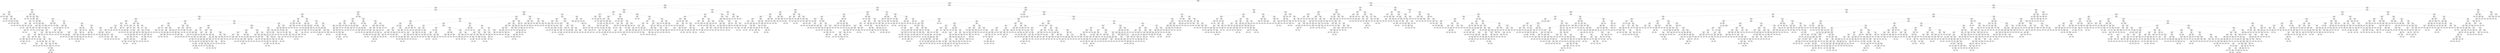 digraph Tree {
node [shape=box, style="rounded", color="black", fontname=helvetica] ;
edge [fontname=helvetica] ;
0 [label="Pstatus <= 0.5\nmse = 8.8\nsamples = 2496\nvalue = 4.9"] ;
1 [label="age <= 19.5\nmse = 9.0\nsamples = 1295\nvalue = 5.1"] ;
0 -> 1 [labeldistance=2.5, labelangle=45, headlabel="True"] ;
2 [label="failures <= 5.5\nmse = 8.9\nsamples = 752\nvalue = 5.3"] ;
1 -> 2 ;
3 [label="Walc <= 1.5\nmse = 8.7\nsamples = 598\nvalue = 5.5"] ;
2 -> 3 ;
4 [label="traveltime <= 0.6\nmse = 8.8\nsamples = 127\nvalue = 6.3"] ;
3 -> 4 ;
5 [label="G1 <= 0.6\nmse = 5.6\nsamples = 13\nvalue = 3.3"] ;
4 -> 5 ;
6 [label="age <= 17.5\nmse = 0.1\nsamples = 2\nvalue = 8.4"] ;
5 -> 6 ;
7 [label="mse = 0.0\nsamples = 1\nvalue = 8.6"] ;
6 -> 7 ;
8 [label="mse = 0.0\nsamples = 1\nvalue = 8.1"] ;
6 -> 8 ;
9 [label="famsize <= 4.5\nmse = 2.9\nsamples = 11\nvalue = 2.7"] ;
5 -> 9 ;
10 [label="activities <= 0.5\nmse = 0.2\nsamples = 3\nvalue = 0.7"] ;
9 -> 10 ;
11 [label="mse = 0.0\nsamples = 1\nvalue = 0.2"] ;
10 -> 11 ;
12 [label="Fjob <= 3.0\nmse = 0.1\nsamples = 2\nvalue = 1.0"] ;
10 -> 12 ;
13 [label="mse = 0.0\nsamples = 1\nvalue = 1.2"] ;
12 -> 13 ;
14 [label="mse = 0.0\nsamples = 1\nvalue = 0.7"] ;
12 -> 14 ;
15 [label="studytime <= 0.8\nmse = 1.6\nsamples = 8\nvalue = 3.6"] ;
9 -> 15 ;
16 [label="G2 <= 0.5\nmse = 0.4\nsamples = 3\nvalue = 1.7"] ;
15 -> 16 ;
17 [label="mse = 0.0\nsamples = 1\nvalue = 0.8"] ;
16 -> 17 ;
18 [label="Medu <= 2.5\nmse = 0.0\nsamples = 2\nvalue = 2.2"] ;
16 -> 18 ;
19 [label="mse = 0.0\nsamples = 1\nvalue = 2.0"] ;
18 -> 19 ;
20 [label="mse = 0.0\nsamples = 1\nvalue = 2.3"] ;
18 -> 20 ;
21 [label="G1 <= 3.5\nmse = 0.3\nsamples = 5\nvalue = 4.2"] ;
15 -> 21 ;
22 [label="mse = 0.0\nsamples = 1\nvalue = 2.8"] ;
21 -> 22 ;
23 [label="Dalc <= 1.5\nmse = 0.1\nsamples = 4\nvalue = 4.4"] ;
21 -> 23 ;
24 [label="sex <= 0.5\nmse = 0.0\nsamples = 2\nvalue = 4.7"] ;
23 -> 24 ;
25 [label="mse = 0.0\nsamples = 1\nvalue = 4.7"] ;
24 -> 25 ;
26 [label="mse = 0.0\nsamples = 1\nvalue = 4.8"] ;
24 -> 26 ;
27 [label="traveltime <= 0.3\nmse = 0.0\nsamples = 2\nvalue = 4.2"] ;
23 -> 27 ;
28 [label="mse = 0.0\nsamples = 1\nvalue = 4.4"] ;
27 -> 28 ;
29 [label="mse = -0.0\nsamples = 1\nvalue = 4.1"] ;
27 -> 29 ;
30 [label="G1 <= 0.1\nmse = 8.2\nsamples = 114\nvalue = 6.6"] ;
4 -> 30 ;
31 [label="traveltime <= 2.4\nmse = 4.1\nsamples = 3\nvalue = 1.3"] ;
30 -> 31 ;
32 [label="studytime <= 0.7\nmse = 0.1\nsamples = 2\nvalue = 0.3"] ;
31 -> 32 ;
33 [label="mse = 0.0\nsamples = 1\nvalue = 0.6"] ;
32 -> 33 ;
34 [label="mse = 0.0\nsamples = 1\nvalue = 0.0"] ;
32 -> 34 ;
35 [label="mse = 0.0\nsamples = 1\nvalue = 5.3"] ;
31 -> 35 ;
36 [label="G2 <= 1.0\nmse = 7.5\nsamples = 111\nvalue = 6.8"] ;
30 -> 36 ;
37 [label="G2 <= 0.1\nmse = 3.2\nsamples = 11\nvalue = 8.6"] ;
36 -> 37 ;
38 [label="mse = 0.0\nsamples = 1\nvalue = 4.2"] ;
37 -> 38 ;
39 [label="failures <= 3.5\nmse = 0.5\nsamples = 10\nvalue = 9.2"] ;
37 -> 39 ;
40 [label="school <= 2.5\nmse = 0.2\nsamples = 9\nvalue = 9.5"] ;
39 -> 40 ;
41 [label="failures <= 1.5\nmse = 0.0\nsamples = 4\nvalue = 9.8"] ;
40 -> 41 ;
42 [label="course <= 5.5\nmse = 0.0\nsamples = 3\nvalue = 9.9"] ;
41 -> 42 ;
43 [label="mse = 0.0\nsamples = 2\nvalue = 9.9"] ;
42 -> 43 ;
44 [label="mse = -0.0\nsamples = 1\nvalue = 10.0"] ;
42 -> 44 ;
45 [label="mse = 0.0\nsamples = 1\nvalue = 9.6"] ;
41 -> 45 ;
46 [label="G2 <= 0.2\nmse = 0.1\nsamples = 5\nvalue = 9.1"] ;
40 -> 46 ;
47 [label="mse = 0.0\nsamples = 1\nvalue = 8.5"] ;
46 -> 47 ;
48 [label="sex <= 0.5\nmse = 0.0\nsamples = 4\nvalue = 9.2"] ;
46 -> 48 ;
49 [label="freetime <= 3.5\nmse = 0.0\nsamples = 3\nvalue = 9.1"] ;
48 -> 49 ;
50 [label="famsize <= 8.0\nmse = 0.0\nsamples = 2\nvalue = 9.1"] ;
49 -> 50 ;
51 [label="mse = 0.0\nsamples = 1\nvalue = 9.1"] ;
50 -> 51 ;
52 [label="mse = 0.0\nsamples = 1\nvalue = 9.0"] ;
50 -> 52 ;
53 [label="mse = 0.0\nsamples = 1\nvalue = 9.2"] ;
49 -> 53 ;
54 [label="mse = 0.0\nsamples = 1\nvalue = 9.4"] ;
48 -> 54 ;
55 [label="mse = -0.0\nsamples = 1\nvalue = 7.8"] ;
39 -> 55 ;
56 [label="activities <= 0.5\nmse = 7.6\nsamples = 100\nvalue = 6.5"] ;
36 -> 56 ;
57 [label="school <= 0.5\nmse = 6.0\nsamples = 48\nvalue = 7.2"] ;
56 -> 57 ;
58 [label="Fjob <= 3.0\nmse = 5.8\nsamples = 3\nvalue = 2.6"] ;
57 -> 58 ;
59 [label="mse = 0.0\nsamples = 2\nvalue = 0.9"] ;
58 -> 59 ;
60 [label="mse = 0.0\nsamples = 1\nvalue = 6.0"] ;
58 -> 60 ;
61 [label="freetime <= 1.5\nmse = 5.2\nsamples = 45\nvalue = 7.4"] ;
57 -> 61 ;
62 [label="Fjob <= 2.5\nmse = 3.1\nsamples = 6\nvalue = 5.2"] ;
61 -> 62 ;
63 [label="traveltime <= 2.7\nmse = 1.4\nsamples = 3\nvalue = 6.5"] ;
62 -> 63 ;
64 [label="absences <= 4.7\nmse = 0.2\nsamples = 2\nvalue = 7.2"] ;
63 -> 64 ;
65 [label="mse = 0.0\nsamples = 1\nvalue = 7.0"] ;
64 -> 65 ;
66 [label="mse = -0.0\nsamples = 1\nvalue = 8.2"] ;
64 -> 66 ;
67 [label="mse = -0.0\nsamples = 1\nvalue = 4.8"] ;
63 -> 67 ;
68 [label="health <= 3.0\nmse = 0.7\nsamples = 3\nvalue = 3.7"] ;
62 -> 68 ;
69 [label="traveltime <= 2.5\nmse = 0.0\nsamples = 2\nvalue = 4.1"] ;
68 -> 69 ;
70 [label="mse = 0.0\nsamples = 1\nvalue = 4.1"] ;
69 -> 70 ;
71 [label="mse = 0.0\nsamples = 1\nvalue = 4.0"] ;
69 -> 71 ;
72 [label="mse = -0.0\nsamples = 1\nvalue = 1.8"] ;
68 -> 72 ;
73 [label="studytime <= 0.1\nmse = 4.5\nsamples = 39\nvalue = 7.8"] ;
61 -> 73 ;
74 [label="mse = 0.0\nsamples = 1\nvalue = 0.5"] ;
73 -> 74 ;
75 [label="absences <= 9.4\nmse = 3.8\nsamples = 38\nvalue = 7.9"] ;
73 -> 75 ;
76 [label="studytime <= 1.9\nmse = 3.1\nsamples = 37\nvalue = 8.0"] ;
75 -> 76 ;
77 [label="school <= 2.5\nmse = 2.6\nsamples = 32\nvalue = 8.3"] ;
76 -> 77 ;
78 [label="famrel <= 3.5\nmse = 4.6\nsamples = 10\nvalue = 7.3"] ;
77 -> 78 ;
79 [label="Fjob <= 2.5\nmse = 0.8\nsamples = 7\nvalue = 8.2"] ;
78 -> 79 ;
80 [label="Fjob <= 0.5\nmse = 0.2\nsamples = 4\nvalue = 8.6"] ;
79 -> 80 ;
81 [label="mse = 0.0\nsamples = 1\nvalue = 9.8"] ;
80 -> 81 ;
82 [label="traveltime <= 2.0\nmse = 0.1\nsamples = 3\nvalue = 8.5"] ;
80 -> 82 ;
83 [label="mse = 0.0\nsamples = 1\nvalue = 8.2"] ;
82 -> 83 ;
84 [label="age <= 17.5\nmse = 0.0\nsamples = 2\nvalue = 8.7"] ;
82 -> 84 ;
85 [label="mse = 0.0\nsamples = 1\nvalue = 8.8"] ;
84 -> 85 ;
86 [label="mse = 0.0\nsamples = 1\nvalue = 8.5"] ;
84 -> 86 ;
87 [label="course <= 4.5\nmse = 0.1\nsamples = 3\nvalue = 6.9"] ;
79 -> 87 ;
88 [label="Mjob <= 3.0\nmse = 0.0\nsamples = 2\nvalue = 7.1"] ;
87 -> 88 ;
89 [label="mse = 0.0\nsamples = 1\nvalue = 7.1"] ;
88 -> 89 ;
90 [label="mse = 0.0\nsamples = 1\nvalue = 7.0"] ;
88 -> 90 ;
91 [label="mse = -0.0\nsamples = 1\nvalue = 6.3"] ;
87 -> 91 ;
92 [label="G1 <= 5.9\nmse = 5.4\nsamples = 3\nvalue = 4.0"] ;
78 -> 92 ;
93 [label="school <= 1.5\nmse = 0.4\nsamples = 2\nvalue = 1.8"] ;
92 -> 93 ;
94 [label="mse = 0.0\nsamples = 1\nvalue = 1.1"] ;
93 -> 94 ;
95 [label="mse = 0.0\nsamples = 1\nvalue = 2.4"] ;
93 -> 95 ;
96 [label="mse = 0.0\nsamples = 1\nvalue = 6.3"] ;
92 -> 96 ;
97 [label="course <= 5.5\nmse = 1.1\nsamples = 22\nvalue = 8.7"] ;
77 -> 97 ;
98 [label="age <= 15.5\nmse = 0.9\nsamples = 21\nvalue = 8.8"] ;
97 -> 98 ;
99 [label="Mjob <= 2.5\nmse = 0.2\nsamples = 4\nvalue = 9.8"] ;
98 -> 99 ;
100 [label="mse = 0.0\nsamples = 1\nvalue = 8.6"] ;
99 -> 100 ;
101 [label="Fedu <= 1.5\nmse = 0.0\nsamples = 3\nvalue = 9.9"] ;
99 -> 101 ;
102 [label="mse = 0.0\nsamples = 1\nvalue = 10.0"] ;
101 -> 102 ;
103 [label="mse = -0.0\nsamples = 2\nvalue = 9.9"] ;
101 -> 103 ;
104 [label="goout <= 3.5\nmse = 0.7\nsamples = 17\nvalue = 8.5"] ;
98 -> 104 ;
105 [label="Medu <= 1.5\nmse = 0.4\nsamples = 12\nvalue = 8.9"] ;
104 -> 105 ;
106 [label="G2 <= 3.7\nmse = 0.1\nsamples = 4\nvalue = 9.5"] ;
105 -> 106 ;
107 [label="absences <= 4.7\nmse = 0.0\nsamples = 2\nvalue = 9.2"] ;
106 -> 107 ;
108 [label="mse = 0.0\nsamples = 1\nvalue = 9.3"] ;
107 -> 108 ;
109 [label="mse = 0.0\nsamples = 1\nvalue = 9.0"] ;
107 -> 109 ;
110 [label="sex <= 0.5\nmse = 0.0\nsamples = 2\nvalue = 9.7"] ;
106 -> 110 ;
111 [label="mse = 0.0\nsamples = 1\nvalue = 9.8"] ;
110 -> 111 ;
112 [label="mse = -0.0\nsamples = 1\nvalue = 9.7"] ;
110 -> 112 ;
113 [label="famrel <= 1.5\nmse = 0.1\nsamples = 8\nvalue = 8.4"] ;
105 -> 113 ;
114 [label="freetime <= 4.0\nmse = 0.0\nsamples = 2\nvalue = 8.0"] ;
113 -> 114 ;
115 [label="mse = 0.0\nsamples = 1\nvalue = 7.9"] ;
114 -> 115 ;
116 [label="mse = 0.0\nsamples = 1\nvalue = 8.2"] ;
114 -> 116 ;
117 [label="studytime <= 1.8\nmse = 0.1\nsamples = 6\nvalue = 8.5"] ;
113 -> 117 ;
118 [label="famsize <= 5.0\nmse = 0.0\nsamples = 5\nvalue = 8.4"] ;
117 -> 118 ;
119 [label="mse = 0.0\nsamples = 1\nvalue = 8.0"] ;
118 -> 119 ;
120 [label="studytime <= 0.6\nmse = 0.0\nsamples = 4\nvalue = 8.5"] ;
118 -> 120 ;
121 [label="goout <= 0.5\nmse = 0.0\nsamples = 2\nvalue = 8.6"] ;
120 -> 121 ;
122 [label="mse = 0.0\nsamples = 1\nvalue = 8.5"] ;
121 -> 122 ;
123 [label="mse = 0.0\nsamples = 1\nvalue = 8.6"] ;
121 -> 123 ;
124 [label="mse = -0.0\nsamples = 2\nvalue = 8.4"] ;
120 -> 124 ;
125 [label="mse = 0.0\nsamples = 1\nvalue = 9.1"] ;
117 -> 125 ;
126 [label="studytime <= 0.7\nmse = 0.4\nsamples = 5\nvalue = 7.6"] ;
104 -> 126 ;
127 [label="mse = 0.0\nsamples = 1\nvalue = 8.4"] ;
126 -> 127 ;
128 [label="school <= 5.0\nmse = 0.0\nsamples = 4\nvalue = 7.2"] ;
126 -> 128 ;
129 [label="mse = 0.0\nsamples = 1\nvalue = 6.8"] ;
128 -> 129 ;
130 [label="famrel <= 2.0\nmse = 0.0\nsamples = 3\nvalue = 7.3"] ;
128 -> 130 ;
131 [label="mse = 0.0\nsamples = 1\nvalue = 7.5"] ;
130 -> 131 ;
132 [label="mse = 0.0\nsamples = 2\nvalue = 7.2"] ;
130 -> 132 ;
133 [label="mse = -0.0\nsamples = 1\nvalue = 5.3"] ;
97 -> 133 ;
134 [label="school <= 2.5\nmse = 1.3\nsamples = 5\nvalue = 5.7"] ;
76 -> 134 ;
135 [label="famrel <= 3.0\nmse = 0.3\nsamples = 2\nvalue = 7.2"] ;
134 -> 135 ;
136 [label="mse = 0.0\nsamples = 1\nvalue = 7.7"] ;
135 -> 136 ;
137 [label="mse = -0.0\nsamples = 1\nvalue = 6.6"] ;
135 -> 137 ;
138 [label="Fjob <= 3.0\nmse = 0.2\nsamples = 3\nvalue = 5.0"] ;
134 -> 138 ;
139 [label="mse = 0.0\nsamples = 2\nvalue = 5.2"] ;
138 -> 139 ;
140 [label="mse = 0.0\nsamples = 1\nvalue = 4.2"] ;
138 -> 140 ;
141 [label="mse = -0.0\nsamples = 1\nvalue = 0.8"] ;
75 -> 141 ;
142 [label="Fedu <= 0.5\nmse = 8.0\nsamples = 52\nvalue = 5.7"] ;
56 -> 142 ;
143 [label="famrel <= 1.5\nmse = 3.5\nsamples = 5\nvalue = 2.4"] ;
142 -> 143 ;
144 [label="romantic <= 0.5\nmse = 0.6\nsamples = 2\nvalue = 4.6"] ;
143 -> 144 ;
145 [label="mse = 0.0\nsamples = 1\nvalue = 5.2"] ;
144 -> 145 ;
146 [label="mse = 0.0\nsamples = 1\nvalue = 3.5"] ;
144 -> 146 ;
147 [label="goout <= 2.0\nmse = 0.5\nsamples = 3\nvalue = 1.1"] ;
143 -> 147 ;
148 [label="mse = 0.0\nsamples = 1\nvalue = 0.3"] ;
147 -> 148 ;
149 [label="absences <= 0.2\nmse = 0.1\nsamples = 2\nvalue = 1.6"] ;
147 -> 149 ;
150 [label="mse = 0.0\nsamples = 1\nvalue = 1.1"] ;
149 -> 150 ;
151 [label="mse = 0.0\nsamples = 1\nvalue = 1.8"] ;
149 -> 151 ;
152 [label="G2 <= 2.7\nmse = 7.2\nsamples = 47\nvalue = 6.1"] ;
142 -> 152 ;
153 [label="Medu <= 3.0\nmse = 4.5\nsamples = 9\nvalue = 3.8"] ;
152 -> 153 ;
154 [label="famsize <= 9.5\nmse = 1.5\nsamples = 7\nvalue = 3.0"] ;
153 -> 154 ;
155 [label="G1 <= 3.3\nmse = 0.6\nsamples = 6\nvalue = 2.4"] ;
154 -> 155 ;
156 [label="address <= 0.5\nmse = 0.1\nsamples = 2\nvalue = 1.4"] ;
155 -> 156 ;
157 [label="mse = 0.0\nsamples = 1\nvalue = 1.8"] ;
156 -> 157 ;
158 [label="mse = -0.0\nsamples = 1\nvalue = 1.2"] ;
156 -> 158 ;
159 [label="absences <= 1.0\nmse = 0.1\nsamples = 4\nvalue = 2.9"] ;
155 -> 159 ;
160 [label="absences <= 0.4\nmse = 0.0\nsamples = 2\nvalue = 2.7"] ;
159 -> 160 ;
161 [label="mse = 0.0\nsamples = 1\nvalue = 2.8"] ;
160 -> 161 ;
162 [label="mse = 0.0\nsamples = 1\nvalue = 2.7"] ;
160 -> 162 ;
163 [label="Dalc <= 2.5\nmse = 0.0\nsamples = 2\nvalue = 3.2"] ;
159 -> 163 ;
164 [label="mse = 0.0\nsamples = 1\nvalue = 3.4"] ;
163 -> 164 ;
165 [label="mse = 0.0\nsamples = 1\nvalue = 3.1"] ;
163 -> 165 ;
166 [label="mse = -0.0\nsamples = 1\nvalue = 4.7"] ;
154 -> 166 ;
167 [label="higher <= 0.5\nmse = 0.0\nsamples = 2\nvalue = 8.0"] ;
153 -> 167 ;
168 [label="mse = 0.0\nsamples = 1\nvalue = 8.1"] ;
167 -> 168 ;
169 [label="mse = 0.0\nsamples = 1\nvalue = 7.8"] ;
167 -> 169 ;
170 [label="Medu <= 1.5\nmse = 6.3\nsamples = 38\nvalue = 6.6"] ;
152 -> 170 ;
171 [label="absences <= 7.9\nmse = 3.8\nsamples = 18\nvalue = 7.6"] ;
170 -> 171 ;
172 [label="freetime <= 3.5\nmse = 2.0\nsamples = 16\nvalue = 7.9"] ;
171 -> 172 ;
173 [label="famrel <= 4.5\nmse = 1.3\nsamples = 12\nvalue = 7.1"] ;
172 -> 173 ;
174 [label="absences <= 1.8\nmse = 0.7\nsamples = 4\nvalue = 5.6"] ;
173 -> 174 ;
175 [label="sex <= 0.5\nmse = 0.0\nsamples = 2\nvalue = 6.3"] ;
174 -> 175 ;
176 [label="mse = 0.0\nsamples = 1\nvalue = 6.2"] ;
175 -> 176 ;
177 [label="mse = -0.0\nsamples = 1\nvalue = 6.3"] ;
175 -> 177 ;
178 [label="Dalc <= 3.5\nmse = 0.0\nsamples = 2\nvalue = 4.6"] ;
174 -> 178 ;
179 [label="mse = 0.0\nsamples = 1\nvalue = 4.4"] ;
178 -> 179 ;
180 [label="mse = -0.0\nsamples = 1\nvalue = 4.7"] ;
178 -> 180 ;
181 [label="traveltime <= 1.7\nmse = 0.4\nsamples = 8\nvalue = 7.6"] ;
173 -> 181 ;
182 [label="famsize <= 8.0\nmse = 0.0\nsamples = 3\nvalue = 8.6"] ;
181 -> 182 ;
183 [label="freetime <= 2.0\nmse = 0.0\nsamples = 2\nvalue = 8.8"] ;
182 -> 183 ;
184 [label="mse = 0.0\nsamples = 1\nvalue = 8.8"] ;
183 -> 184 ;
185 [label="mse = 0.0\nsamples = 1\nvalue = 8.7"] ;
183 -> 185 ;
186 [label="mse = 0.0\nsamples = 1\nvalue = 8.4"] ;
182 -> 186 ;
187 [label="guardian <= 0.5\nmse = 0.1\nsamples = 5\nvalue = 7.3"] ;
181 -> 187 ;
188 [label="Fedu <= 2.0\nmse = 0.0\nsamples = 3\nvalue = 7.0"] ;
187 -> 188 ;
189 [label="mse = 0.0\nsamples = 1\nvalue = 6.8"] ;
188 -> 189 ;
190 [label="G2 <= 9.1\nmse = 0.0\nsamples = 2\nvalue = 7.1"] ;
188 -> 190 ;
191 [label="mse = 0.0\nsamples = 1\nvalue = 7.2"] ;
190 -> 191 ;
192 [label="mse = 0.0\nsamples = 1\nvalue = 7.1"] ;
190 -> 192 ;
193 [label="reason <= 1.0\nmse = 0.0\nsamples = 2\nvalue = 7.6"] ;
187 -> 193 ;
194 [label="mse = 0.0\nsamples = 1\nvalue = 7.7"] ;
193 -> 194 ;
195 [label="mse = 0.0\nsamples = 1\nvalue = 7.6"] ;
193 -> 195 ;
196 [label="school <= 4.0\nmse = 0.4\nsamples = 4\nvalue = 9.2"] ;
172 -> 196 ;
197 [label="reason <= 1.0\nmse = 0.1\nsamples = 3\nvalue = 9.6"] ;
196 -> 197 ;
198 [label="mse = 0.0\nsamples = 1\nvalue = 9.3"] ;
197 -> 198 ;
199 [label="goout <= 4.5\nmse = 0.0\nsamples = 2\nvalue = 9.8"] ;
197 -> 199 ;
200 [label="mse = 0.0\nsamples = 1\nvalue = 9.7"] ;
199 -> 200 ;
201 [label="mse = 0.0\nsamples = 1\nvalue = 9.8"] ;
199 -> 201 ;
202 [label="mse = 0.0\nsamples = 1\nvalue = 8.2"] ;
196 -> 202 ;
203 [label="G1 <= 4.2\nmse = 0.1\nsamples = 2\nvalue = 2.1"] ;
171 -> 203 ;
204 [label="mse = 0.0\nsamples = 1\nvalue = 1.8"] ;
203 -> 204 ;
205 [label="mse = -0.0\nsamples = 1\nvalue = 2.4"] ;
203 -> 205 ;
206 [label="studytime <= 0.5\nmse = 6.9\nsamples = 20\nvalue = 5.4"] ;
170 -> 206 ;
207 [label="Fedu <= 3.0\nmse = 4.4\nsamples = 6\nvalue = 7.8"] ;
206 -> 207 ;
208 [label="Dalc <= 3.5\nmse = 0.2\nsamples = 5\nvalue = 8.4"] ;
207 -> 208 ;
209 [label="G1 <= 1.7\nmse = 0.0\nsamples = 3\nvalue = 8.7"] ;
208 -> 209 ;
210 [label="mse = 0.0\nsamples = 1\nvalue = 8.4"] ;
209 -> 210 ;
211 [label="age <= 16.5\nmse = 0.0\nsamples = 2\nvalue = 8.8"] ;
209 -> 211 ;
212 [label="mse = 0.0\nsamples = 1\nvalue = 8.7"] ;
211 -> 212 ;
213 [label="mse = 0.0\nsamples = 1\nvalue = 8.9"] ;
211 -> 213 ;
214 [label="school <= 3.0\nmse = 0.1\nsamples = 2\nvalue = 7.6"] ;
208 -> 214 ;
215 [label="mse = 0.0\nsamples = 1\nvalue = 7.9"] ;
214 -> 215 ;
216 [label="mse = 0.0\nsamples = 1\nvalue = 7.4"] ;
214 -> 216 ;
217 [label="mse = -0.0\nsamples = 1\nvalue = 1.6"] ;
207 -> 217 ;
218 [label="reason <= 1.5\nmse = 3.2\nsamples = 14\nvalue = 4.1"] ;
206 -> 218 ;
219 [label="Dalc <= 2.0\nmse = 1.6\nsamples = 7\nvalue = 2.5"] ;
218 -> 219 ;
220 [label="Fedu <= 2.0\nmse = 0.2\nsamples = 2\nvalue = 4.3"] ;
219 -> 220 ;
221 [label="mse = 0.0\nsamples = 1\nvalue = 4.8"] ;
220 -> 221 ;
222 [label="mse = -0.0\nsamples = 1\nvalue = 3.8"] ;
220 -> 222 ;
223 [label="higher <= 0.5\nmse = 0.4\nsamples = 5\nvalue = 1.8"] ;
219 -> 223 ;
224 [label="age <= 17.5\nmse = 0.1\nsamples = 2\nvalue = 1.2"] ;
223 -> 224 ;
225 [label="mse = 0.0\nsamples = 1\nvalue = 0.9"] ;
224 -> 225 ;
226 [label="mse = 0.0\nsamples = 1\nvalue = 1.5"] ;
224 -> 226 ;
227 [label="goout <= 3.5\nmse = 0.2\nsamples = 3\nvalue = 2.2"] ;
223 -> 227 ;
228 [label="mse = 0.0\nsamples = 1\nvalue = 2.7"] ;
227 -> 228 ;
229 [label="failures <= 2.5\nmse = 0.0\nsamples = 2\nvalue = 1.9"] ;
227 -> 229 ;
230 [label="mse = 0.0\nsamples = 1\nvalue = 2.1"] ;
229 -> 230 ;
231 [label="mse = 0.0\nsamples = 1\nvalue = 1.7"] ;
229 -> 231 ;
232 [label="famsize <= 7.5\nmse = 1.5\nsamples = 7\nvalue = 5.2"] ;
218 -> 232 ;
233 [label="G1 <= 2.4\nmse = 0.3\nsamples = 6\nvalue = 4.8"] ;
232 -> 233 ;
234 [label="mse = 0.0\nsamples = 1\nvalue = 6.0"] ;
233 -> 234 ;
235 [label="age <= 17.5\nmse = 0.1\nsamples = 5\nvalue = 4.6"] ;
233 -> 235 ;
236 [label="goout <= 3.0\nmse = 0.0\nsamples = 2\nvalue = 4.2"] ;
235 -> 236 ;
237 [label="mse = 0.0\nsamples = 1\nvalue = 4.3"] ;
236 -> 237 ;
238 [label="mse = -0.0\nsamples = 1\nvalue = 3.9"] ;
236 -> 238 ;
239 [label="goout <= 2.0\nmse = 0.0\nsamples = 3\nvalue = 4.9"] ;
235 -> 239 ;
240 [label="mse = 0.0\nsamples = 2\nvalue = 4.9"] ;
239 -> 240 ;
241 [label="mse = 0.0\nsamples = 1\nvalue = 5.0"] ;
239 -> 241 ;
242 [label="mse = 0.0\nsamples = 1\nvalue = 8.4"] ;
232 -> 242 ;
243 [label="famsize <= 7.5\nmse = 8.4\nsamples = 471\nvalue = 5.3"] ;
3 -> 243 ;
244 [label="paid <= 0.5\nmse = 8.3\nsamples = 289\nvalue = 4.9"] ;
243 -> 244 ;
245 [label="studytime <= 1.6\nmse = 7.9\nsamples = 243\nvalue = 4.7"] ;
244 -> 245 ;
246 [label="schoolsup <= 0.5\nmse = 7.7\nsamples = 198\nvalue = 4.5"] ;
245 -> 246 ;
247 [label="traveltime <= 0.9\nmse = 6.5\nsamples = 51\nvalue = 3.5"] ;
246 -> 247 ;
248 [label="absences <= 5.2\nmse = 3.1\nsamples = 11\nvalue = 1.2"] ;
247 -> 248 ;
249 [label="age <= 16.5\nmse = 0.3\nsamples = 9\nvalue = 0.6"] ;
248 -> 249 ;
250 [label="reason <= 2.5\nmse = 0.0\nsamples = 6\nvalue = 0.4"] ;
249 -> 250 ;
251 [label="health <= 2.0\nmse = 0.0\nsamples = 2\nvalue = 0.2"] ;
250 -> 251 ;
252 [label="mse = 0.0\nsamples = 1\nvalue = 0.1"] ;
251 -> 252 ;
253 [label="mse = -0.0\nsamples = 1\nvalue = 0.3"] ;
251 -> 253 ;
254 [label="Medu <= 3.0\nmse = 0.0\nsamples = 4\nvalue = 0.5"] ;
250 -> 254 ;
255 [label="mse = 0.0\nsamples = 3\nvalue = 0.5"] ;
254 -> 255 ;
256 [label="mse = -0.0\nsamples = 1\nvalue = 0.6"] ;
254 -> 256 ;
257 [label="goout <= 2.5\nmse = 0.5\nsamples = 3\nvalue = 1.5"] ;
249 -> 257 ;
258 [label="G1 <= 3.9\nmse = 0.0\nsamples = 2\nvalue = 2.0"] ;
257 -> 258 ;
259 [label="mse = 0.0\nsamples = 1\nvalue = 1.9"] ;
258 -> 259 ;
260 [label="mse = 0.0\nsamples = 1\nvalue = 2.2"] ;
258 -> 260 ;
261 [label="mse = 0.0\nsamples = 1\nvalue = 0.5"] ;
257 -> 261 ;
262 [label="G1 <= 7.8\nmse = 0.5\nsamples = 2\nvalue = 5.8"] ;
248 -> 262 ;
263 [label="mse = 0.0\nsamples = 1\nvalue = 6.5"] ;
262 -> 263 ;
264 [label="mse = -0.0\nsamples = 1\nvalue = 5.1"] ;
262 -> 264 ;
265 [label="course <= 0.5\nmse = 5.7\nsamples = 40\nvalue = 4.1"] ;
247 -> 265 ;
266 [label="address <= 0.5\nmse = 5.2\nsamples = 6\nvalue = 6.5"] ;
265 -> 266 ;
267 [label="Mjob <= 3.5\nmse = 2.9\nsamples = 5\nvalue = 5.6"] ;
266 -> 267 ;
268 [label="higher <= 0.5\nmse = 1.0\nsamples = 4\nvalue = 5.0"] ;
267 -> 268 ;
269 [label="age <= 16.5\nmse = 0.0\nsamples = 2\nvalue = 3.6"] ;
268 -> 269 ;
270 [label="mse = 0.0\nsamples = 1\nvalue = 3.7"] ;
269 -> 270 ;
271 [label="mse = -0.0\nsamples = 1\nvalue = 3.6"] ;
269 -> 271 ;
272 [label="reason <= 1.0\nmse = 0.2\nsamples = 2\nvalue = 5.6"] ;
268 -> 272 ;
273 [label="mse = 0.0\nsamples = 1\nvalue = 4.9"] ;
272 -> 273 ;
274 [label="mse = -0.0\nsamples = 1\nvalue = 5.9"] ;
272 -> 274 ;
275 [label="mse = -0.0\nsamples = 1\nvalue = 9.1"] ;
267 -> 275 ;
276 [label="mse = 0.0\nsamples = 1\nvalue = 9.7"] ;
266 -> 276 ;
277 [label="absences <= 7.4\nmse = 4.8\nsamples = 34\nvalue = 3.7"] ;
265 -> 277 ;
278 [label="age <= 17.5\nmse = 3.9\nsamples = 29\nvalue = 3.3"] ;
277 -> 278 ;
279 [label="studytime <= 0.6\nmse = 2.3\nsamples = 15\nvalue = 2.5"] ;
278 -> 279 ;
280 [label="mse = 0.0\nsamples = 1\nvalue = 8.4"] ;
279 -> 280 ;
281 [label="famsize <= 3.5\nmse = 1.0\nsamples = 14\nvalue = 2.3"] ;
279 -> 281 ;
282 [label="traveltime <= 1.7\nmse = 0.4\nsamples = 2\nvalue = 4.0"] ;
281 -> 282 ;
283 [label="mse = 0.0\nsamples = 1\nvalue = 4.6"] ;
282 -> 283 ;
284 [label="mse = 0.0\nsamples = 1\nvalue = 3.3"] ;
282 -> 284 ;
285 [label="G1 <= 8.6\nmse = 0.5\nsamples = 12\nvalue = 2.0"] ;
281 -> 285 ;
286 [label="Fjob <= 1.5\nmse = 0.2\nsamples = 10\nvalue = 2.3"] ;
285 -> 286 ;
287 [label="famrel <= 4.0\nmse = 0.1\nsamples = 4\nvalue = 2.7"] ;
286 -> 287 ;
288 [label="Mjob <= 1.5\nmse = 0.0\nsamples = 3\nvalue = 2.6"] ;
287 -> 288 ;
289 [label="mse = 0.0\nsamples = 1\nvalue = 2.5"] ;
288 -> 289 ;
290 [label="health <= 3.5\nmse = 0.0\nsamples = 2\nvalue = 2.7"] ;
288 -> 290 ;
291 [label="mse = 0.0\nsamples = 1\nvalue = 2.7"] ;
290 -> 291 ;
292 [label="mse = 0.0\nsamples = 1\nvalue = 2.8"] ;
290 -> 292 ;
293 [label="mse = -0.0\nsamples = 1\nvalue = 3.3"] ;
287 -> 293 ;
294 [label="studytime <= 1.4\nmse = 0.1\nsamples = 6\nvalue = 2.0"] ;
286 -> 294 ;
295 [label="guardian <= 1.5\nmse = 0.0\nsamples = 3\nvalue = 2.2"] ;
294 -> 295 ;
296 [label="mse = 0.0\nsamples = 1\nvalue = 2.3"] ;
295 -> 296 ;
297 [label="mse = 0.0\nsamples = 2\nvalue = 2.2"] ;
295 -> 297 ;
298 [label="Walc <= 3.0\nmse = 0.0\nsamples = 3\nvalue = 1.6"] ;
294 -> 298 ;
299 [label="health <= 4.5\nmse = 0.0\nsamples = 2\nvalue = 1.4"] ;
298 -> 299 ;
300 [label="mse = 0.0\nsamples = 1\nvalue = 1.5"] ;
299 -> 300 ;
301 [label="mse = 0.0\nsamples = 1\nvalue = 1.4"] ;
299 -> 301 ;
302 [label="mse = -0.0\nsamples = 1\nvalue = 1.7"] ;
298 -> 302 ;
303 [label="reason <= 2.0\nmse = 0.3\nsamples = 2\nvalue = 1.1"] ;
285 -> 303 ;
304 [label="mse = 0.0\nsamples = 1\nvalue = 1.5"] ;
303 -> 304 ;
305 [label="mse = 0.0\nsamples = 1\nvalue = 0.4"] ;
303 -> 305 ;
306 [label="school <= 2.5\nmse = 4.4\nsamples = 14\nvalue = 4.2"] ;
278 -> 306 ;
307 [label="age <= 18.5\nmse = 3.2\nsamples = 3\nvalue = 7.5"] ;
306 -> 307 ;
308 [label="reason <= 1.5\nmse = 0.5\nsamples = 2\nvalue = 8.5"] ;
307 -> 308 ;
309 [label="mse = 0.0\nsamples = 1\nvalue = 8.0"] ;
308 -> 309 ;
310 [label="mse = 0.0\nsamples = 1\nvalue = 9.5"] ;
308 -> 310 ;
311 [label="mse = -0.0\nsamples = 1\nvalue = 4.6"] ;
307 -> 311 ;
312 [label="studytime <= 1.2\nmse = 1.7\nsamples = 11\nvalue = 3.4"] ;
306 -> 312 ;
313 [label="absences <= 0.5\nmse = 1.0\nsamples = 8\nvalue = 2.9"] ;
312 -> 313 ;
314 [label="mse = 0.0\nsamples = 1\nvalue = 0.0"] ;
313 -> 314 ;
315 [label="famsize <= 3.5\nmse = 0.3\nsamples = 7\nvalue = 3.1"] ;
313 -> 315 ;
316 [label="mse = 0.0\nsamples = 2\nvalue = 2.4"] ;
315 -> 316 ;
317 [label="freetime <= 2.0\nmse = 0.1\nsamples = 5\nvalue = 3.4"] ;
315 -> 317 ;
318 [label="G1 <= 3.2\nmse = 0.0\nsamples = 2\nvalue = 3.7"] ;
317 -> 318 ;
319 [label="mse = 0.0\nsamples = 1\nvalue = 4.1"] ;
318 -> 319 ;
320 [label="mse = -0.0\nsamples = 1\nvalue = 3.6"] ;
318 -> 320 ;
321 [label="famsup <= 0.5\nmse = 0.0\nsamples = 3\nvalue = 3.2"] ;
317 -> 321 ;
322 [label="mse = 0.0\nsamples = 1\nvalue = 3.0"] ;
321 -> 322 ;
323 [label="mse = -0.0\nsamples = 2\nvalue = 3.2"] ;
321 -> 323 ;
324 [label="sex <= 0.5\nmse = 0.3\nsamples = 3\nvalue = 5.0"] ;
312 -> 324 ;
325 [label="failures <= 2.0\nmse = 0.0\nsamples = 2\nvalue = 5.6"] ;
324 -> 325 ;
326 [label="mse = 0.0\nsamples = 1\nvalue = 5.8"] ;
325 -> 326 ;
327 [label="mse = -0.0\nsamples = 1\nvalue = 5.5"] ;
325 -> 327 ;
328 [label="mse = 0.0\nsamples = 1\nvalue = 4.5"] ;
324 -> 328 ;
329 [label="Fjob <= 0.5\nmse = 3.3\nsamples = 5\nvalue = 5.8"] ;
277 -> 329 ;
330 [label="mse = 0.0\nsamples = 2\nvalue = 4.0"] ;
329 -> 330 ;
331 [label="Mjob <= 1.5\nmse = 1.0\nsamples = 3\nvalue = 7.3"] ;
329 -> 331 ;
332 [label="mse = 0.0\nsamples = 1\nvalue = 9.4"] ;
331 -> 332 ;
333 [label="Walc <= 2.5\nmse = 0.2\nsamples = 2\nvalue = 6.9"] ;
331 -> 333 ;
334 [label="mse = 0.0\nsamples = 1\nvalue = 6.4"] ;
333 -> 334 ;
335 [label="mse = -0.0\nsamples = 1\nvalue = 7.2"] ;
333 -> 335 ;
336 [label="school <= 1.5\nmse = 7.7\nsamples = 147\nvalue = 4.8"] ;
246 -> 336 ;
337 [label="studytime <= 1.4\nmse = 8.1\nsamples = 30\nvalue = 6.2"] ;
336 -> 337 ;
338 [label="goout <= 0.5\nmse = 5.3\nsamples = 21\nvalue = 7.1"] ;
337 -> 338 ;
339 [label="Mjob <= 1.5\nmse = 1.0\nsamples = 4\nvalue = 3.2"] ;
338 -> 339 ;
340 [label="Mjob <= 0.5\nmse = 0.3\nsamples = 3\nvalue = 2.7"] ;
339 -> 340 ;
341 [label="guardian <= 0.5\nmse = 0.0\nsamples = 2\nvalue = 3.1"] ;
340 -> 341 ;
342 [label="mse = 0.0\nsamples = 1\nvalue = 3.3"] ;
341 -> 342 ;
343 [label="mse = 0.0\nsamples = 1\nvalue = 2.9"] ;
341 -> 343 ;
344 [label="mse = -0.0\nsamples = 1\nvalue = 1.9"] ;
340 -> 344 ;
345 [label="mse = 0.0\nsamples = 1\nvalue = 4.7"] ;
339 -> 345 ;
346 [label="traveltime <= 2.6\nmse = 3.2\nsamples = 17\nvalue = 7.8"] ;
338 -> 346 ;
347 [label="absences <= 0.4\nmse = 0.5\nsamples = 9\nvalue = 8.9"] ;
346 -> 347 ;
348 [label="studytime <= 1.2\nmse = 0.0\nsamples = 2\nvalue = 7.9"] ;
347 -> 348 ;
349 [label="mse = -0.0\nsamples = 1\nvalue = 7.9"] ;
348 -> 349 ;
350 [label="mse = 0.0\nsamples = 1\nvalue = 8.0"] ;
348 -> 350 ;
351 [label="age <= 18.5\nmse = 0.3\nsamples = 7\nvalue = 9.2"] ;
347 -> 351 ;
352 [label="Medu <= 1.5\nmse = 0.1\nsamples = 5\nvalue = 9.5"] ;
351 -> 352 ;
353 [label="health <= 3.5\nmse = 0.0\nsamples = 2\nvalue = 9.3"] ;
352 -> 353 ;
354 [label="mse = 0.0\nsamples = 1\nvalue = 9.3"] ;
353 -> 354 ;
355 [label="mse = 0.0\nsamples = 1\nvalue = 9.2"] ;
353 -> 355 ;
356 [label="absences <= 2.6\nmse = 0.0\nsamples = 3\nvalue = 9.8"] ;
352 -> 356 ;
357 [label="mse = 0.0\nsamples = 2\nvalue = 9.8"] ;
356 -> 357 ;
358 [label="mse = 0.0\nsamples = 1\nvalue = 9.6"] ;
356 -> 358 ;
359 [label="Dalc <= 2.0\nmse = 0.2\nsamples = 2\nvalue = 8.6"] ;
351 -> 359 ;
360 [label="mse = 0.0\nsamples = 1\nvalue = 9.1"] ;
359 -> 360 ;
361 [label="mse = 0.0\nsamples = 1\nvalue = 8.2"] ;
359 -> 361 ;
362 [label="traveltime <= 2.9\nmse = 2.7\nsamples = 8\nvalue = 6.2"] ;
346 -> 362 ;
363 [label="freetime <= 4.0\nmse = 0.7\nsamples = 2\nvalue = 3.4"] ;
362 -> 363 ;
364 [label="mse = 0.0\nsamples = 1\nvalue = 4.2"] ;
363 -> 364 ;
365 [label="mse = 0.0\nsamples = 1\nvalue = 2.5"] ;
363 -> 365 ;
366 [label="goout <= 4.0\nmse = 0.9\nsamples = 6\nvalue = 6.9"] ;
362 -> 366 ;
367 [label="famrel <= 2.5\nmse = 0.1\nsamples = 2\nvalue = 5.9"] ;
366 -> 367 ;
368 [label="mse = 0.0\nsamples = 1\nvalue = 6.2"] ;
367 -> 368 ;
369 [label="mse = -0.0\nsamples = 1\nvalue = 5.6"] ;
367 -> 369 ;
370 [label="course <= 1.5\nmse = 0.3\nsamples = 4\nvalue = 7.6"] ;
366 -> 370 ;
371 [label="Fedu <= 3.5\nmse = 0.0\nsamples = 2\nvalue = 7.2"] ;
370 -> 371 ;
372 [label="mse = 0.0\nsamples = 1\nvalue = 7.1"] ;
371 -> 372 ;
373 [label="mse = -0.0\nsamples = 1\nvalue = 7.4"] ;
371 -> 373 ;
374 [label="traveltime <= 3.5\nmse = 0.0\nsamples = 2\nvalue = 8.2"] ;
370 -> 374 ;
375 [label="mse = 0.0\nsamples = 1\nvalue = 8.3"] ;
374 -> 375 ;
376 [label="mse = -0.0\nsamples = 1\nvalue = 8.2"] ;
374 -> 376 ;
377 [label="Dalc <= 3.5\nmse = 7.3\nsamples = 9\nvalue = 3.9"] ;
337 -> 377 ;
378 [label="freetime <= 2.5\nmse = 1.5\nsamples = 5\nvalue = 5.9"] ;
377 -> 378 ;
379 [label="G1 <= 4.2\nmse = 0.2\nsamples = 2\nvalue = 4.8"] ;
378 -> 379 ;
380 [label="mse = -0.0\nsamples = 1\nvalue = 5.1"] ;
379 -> 380 ;
381 [label="mse = 0.0\nsamples = 1\nvalue = 4.0"] ;
379 -> 381 ;
382 [label="freetime <= 4.0\nmse = 0.5\nsamples = 3\nvalue = 7.0"] ;
378 -> 382 ;
383 [label="mse = 0.0\nsamples = 1\nvalue = 8.2"] ;
382 -> 383 ;
384 [label="guardian <= 1.5\nmse = 0.1\nsamples = 2\nvalue = 6.6"] ;
382 -> 384 ;
385 [label="mse = 0.0\nsamples = 1\nvalue = 6.9"] ;
384 -> 385 ;
386 [label="mse = -0.0\nsamples = 1\nvalue = 6.4"] ;
384 -> 386 ;
387 [label="famsize <= 6.5\nmse = 0.3\nsamples = 4\nvalue = 0.8"] ;
377 -> 387 ;
388 [label="higher <= 0.5\nmse = 0.1\nsamples = 3\nvalue = 0.3"] ;
387 -> 388 ;
389 [label="mse = 0.0\nsamples = 1\nvalue = 0.0"] ;
388 -> 389 ;
390 [label="studytime <= 1.4\nmse = 0.0\nsamples = 2\nvalue = 0.5"] ;
388 -> 390 ;
391 [label="mse = 0.0\nsamples = 1\nvalue = 0.4"] ;
390 -> 391 ;
392 [label="mse = 0.0\nsamples = 1\nvalue = 0.6"] ;
390 -> 392 ;
393 [label="mse = 0.0\nsamples = 1\nvalue = 1.4"] ;
387 -> 393 ;
394 [label="Dalc <= 4.5\nmse = 7.1\nsamples = 117\nvalue = 4.5"] ;
336 -> 394 ;
395 [label="G2 <= 4.6\nmse = 6.7\nsamples = 96\nvalue = 4.2"] ;
394 -> 395 ;
396 [label="freetime <= 1.5\nmse = 6.8\nsamples = 47\nvalue = 4.9"] ;
395 -> 396 ;
397 [label="G1 <= 8.5\nmse = 4.3\nsamples = 10\nvalue = 6.7"] ;
396 -> 397 ;
398 [label="Walc <= 3.5\nmse = 1.1\nsamples = 9\nvalue = 7.3"] ;
397 -> 398 ;
399 [label="absences <= 7.3\nmse = 0.2\nsamples = 3\nvalue = 6.2"] ;
398 -> 399 ;
400 [label="famrel <= 3.0\nmse = 0.0\nsamples = 2\nvalue = 6.9"] ;
399 -> 400 ;
401 [label="mse = 0.0\nsamples = 1\nvalue = 7.0"] ;
400 -> 401 ;
402 [label="mse = -0.0\nsamples = 1\nvalue = 6.8"] ;
400 -> 402 ;
403 [label="mse = 0.0\nsamples = 1\nvalue = 5.9"] ;
399 -> 403 ;
404 [label="Fjob <= 1.0\nmse = 0.5\nsamples = 6\nvalue = 8.0"] ;
398 -> 404 ;
405 [label="mse = 0.0\nsamples = 1\nvalue = 7.1"] ;
404 -> 405 ;
406 [label="G1 <= 3.9\nmse = 0.3\nsamples = 5\nvalue = 8.3"] ;
404 -> 406 ;
407 [label="mse = 0.0\nsamples = 1\nvalue = 9.6"] ;
406 -> 407 ;
408 [label="absences <= 0.7\nmse = 0.0\nsamples = 4\nvalue = 8.1"] ;
406 -> 408 ;
409 [label="mse = 0.0\nsamples = 1\nvalue = 7.9"] ;
408 -> 409 ;
410 [label="health <= 3.5\nmse = 0.0\nsamples = 3\nvalue = 8.1"] ;
408 -> 410 ;
411 [label="mse = -0.0\nsamples = 1\nvalue = 8.1"] ;
410 -> 411 ;
412 [label="mse = 0.0\nsamples = 2\nvalue = 8.2"] ;
410 -> 412 ;
413 [label="mse = 0.0\nsamples = 1\nvalue = 1.5"] ;
397 -> 413 ;
414 [label="course <= 0.5\nmse = 6.4\nsamples = 37\nvalue = 4.4"] ;
396 -> 414 ;
415 [label="traveltime <= 2.6\nmse = 3.6\nsamples = 6\nvalue = 6.4"] ;
414 -> 415 ;
416 [label="traveltime <= 1.3\nmse = 1.1\nsamples = 2\nvalue = 4.8"] ;
415 -> 416 ;
417 [label="mse = -0.0\nsamples = 1\nvalue = 5.8"] ;
416 -> 417 ;
418 [label="mse = 0.0\nsamples = 1\nvalue = 3.7"] ;
416 -> 418 ;
419 [label="Mjob <= 2.5\nmse = 0.9\nsamples = 4\nvalue = 8.0"] ;
415 -> 419 ;
420 [label="school <= 4.5\nmse = 0.2\nsamples = 3\nvalue = 7.6"] ;
419 -> 420 ;
421 [label="mse = 0.0\nsamples = 1\nvalue = 8.4"] ;
420 -> 421 ;
422 [label="absences <= 4.2\nmse = 0.0\nsamples = 2\nvalue = 7.4"] ;
420 -> 422 ;
423 [label="mse = 0.0\nsamples = 1\nvalue = 7.6"] ;
422 -> 423 ;
424 [label="mse = -0.0\nsamples = 1\nvalue = 7.2"] ;
422 -> 424 ;
425 [label="mse = 0.0\nsamples = 1\nvalue = 9.9"] ;
419 -> 425 ;
426 [label="Walc <= 4.5\nmse = 5.8\nsamples = 31\nvalue = 3.9"] ;
414 -> 426 ;
427 [label="school <= 5.5\nmse = 5.3\nsamples = 26\nvalue = 3.4"] ;
426 -> 427 ;
428 [label="sex <= 0.5\nmse = 3.9\nsamples = 20\nvalue = 2.8"] ;
427 -> 428 ;
429 [label="famsize <= 5.5\nmse = 3.2\nsamples = 9\nvalue = 3.9"] ;
428 -> 429 ;
430 [label="goout <= 4.0\nmse = 0.5\nsamples = 5\nvalue = 2.5"] ;
429 -> 430 ;
431 [label="Walc <= 2.5\nmse = 0.2\nsamples = 4\nvalue = 2.8"] ;
430 -> 431 ;
432 [label="mse = 0.0\nsamples = 1\nvalue = 3.6"] ;
431 -> 432 ;
433 [label="Mjob <= 2.0\nmse = 0.0\nsamples = 3\nvalue = 2.6"] ;
431 -> 433 ;
434 [label="mse = 0.0\nsamples = 1\nvalue = 2.8"] ;
433 -> 434 ;
435 [label="age <= 16.5\nmse = 0.0\nsamples = 2\nvalue = 2.5"] ;
433 -> 435 ;
436 [label="mse = 0.0\nsamples = 1\nvalue = 2.5"] ;
435 -> 436 ;
437 [label="mse = -0.0\nsamples = 1\nvalue = 2.4"] ;
435 -> 437 ;
438 [label="mse = 0.0\nsamples = 1\nvalue = 1.0"] ;
430 -> 438 ;
439 [label="famrel <= 2.5\nmse = 2.0\nsamples = 4\nvalue = 5.3"] ;
429 -> 439 ;
440 [label="mse = 0.0\nsamples = 1\nvalue = 8.4"] ;
439 -> 440 ;
441 [label="school <= 4.0\nmse = 0.5\nsamples = 3\nvalue = 4.8"] ;
439 -> 441 ;
442 [label="mse = 0.0\nsamples = 1\nvalue = 5.6"] ;
441 -> 442 ;
443 [label="G2 <= 2.5\nmse = 0.2\nsamples = 2\nvalue = 4.4"] ;
441 -> 443 ;
444 [label="mse = 0.0\nsamples = 1\nvalue = 3.6"] ;
443 -> 444 ;
445 [label="mse = 0.0\nsamples = 1\nvalue = 4.6"] ;
443 -> 445 ;
446 [label="G1 <= 7.8\nmse = 2.2\nsamples = 11\nvalue = 1.7"] ;
428 -> 446 ;
447 [label="course <= 5.0\nmse = 0.7\nsamples = 7\nvalue = 0.9"] ;
446 -> 447 ;
448 [label="Fedu <= 1.5\nmse = 0.3\nsamples = 6\nvalue = 0.7"] ;
447 -> 448 ;
449 [label="course <= 1.5\nmse = 0.0\nsamples = 2\nvalue = 0.1"] ;
448 -> 449 ;
450 [label="mse = 0.0\nsamples = 1\nvalue = 0.1"] ;
449 -> 450 ;
451 [label="mse = 0.0\nsamples = 1\nvalue = 0.0"] ;
449 -> 451 ;
452 [label="age <= 15.5\nmse = 0.0\nsamples = 4\nvalue = 1.1"] ;
448 -> 452 ;
453 [label="course <= 2.5\nmse = 0.0\nsamples = 2\nvalue = 1.2"] ;
452 -> 453 ;
454 [label="mse = 0.0\nsamples = 1\nvalue = 1.1"] ;
453 -> 454 ;
455 [label="mse = 0.0\nsamples = 1\nvalue = 1.3"] ;
453 -> 455 ;
456 [label="G2 <= 2.0\nmse = 0.0\nsamples = 2\nvalue = 0.8"] ;
452 -> 456 ;
457 [label="mse = 0.0\nsamples = 1\nvalue = 0.8"] ;
456 -> 457 ;
458 [label="mse = -0.0\nsamples = 1\nvalue = 0.9"] ;
456 -> 458 ;
459 [label="mse = 0.0\nsamples = 1\nvalue = 2.9"] ;
447 -> 459 ;
460 [label="absences <= 0.6\nmse = 2.2\nsamples = 4\nvalue = 2.9"] ;
446 -> 460 ;
461 [label="course <= 4.0\nmse = 0.0\nsamples = 2\nvalue = 5.0"] ;
460 -> 461 ;
462 [label="mse = 0.0\nsamples = 1\nvalue = 5.1"] ;
461 -> 462 ;
463 [label="mse = 0.0\nsamples = 1\nvalue = 4.9"] ;
461 -> 463 ;
464 [label="goout <= 1.5\nmse = 0.0\nsamples = 2\nvalue = 1.8"] ;
460 -> 464 ;
465 [label="mse = 0.0\nsamples = 1\nvalue = 2.0"] ;
464 -> 465 ;
466 [label="mse = -0.0\nsamples = 1\nvalue = 1.7"] ;
464 -> 466 ;
467 [label="G1 <= 3.8\nmse = 3.8\nsamples = 6\nvalue = 5.7"] ;
427 -> 467 ;
468 [label="G2 <= 3.1\nmse = 0.1\nsamples = 2\nvalue = 7.9"] ;
467 -> 468 ;
469 [label="mse = 0.0\nsamples = 1\nvalue = 7.4"] ;
468 -> 469 ;
470 [label="mse = 0.0\nsamples = 1\nvalue = 8.2"] ;
468 -> 470 ;
471 [label="studytime <= 0.5\nmse = 1.2\nsamples = 4\nvalue = 4.4"] ;
467 -> 471 ;
472 [label="mse = 0.0\nsamples = 1\nvalue = 2.5"] ;
471 -> 472 ;
473 [label="studytime <= 1.2\nmse = 0.4\nsamples = 3\nvalue = 4.8"] ;
471 -> 473 ;
474 [label="Walc <= 2.5\nmse = 0.1\nsamples = 2\nvalue = 4.5"] ;
473 -> 474 ;
475 [label="mse = 0.0\nsamples = 1\nvalue = 4.9"] ;
474 -> 475 ;
476 [label="mse = 0.0\nsamples = 1\nvalue = 4.3"] ;
474 -> 476 ;
477 [label="mse = -0.0\nsamples = 1\nvalue = 5.9"] ;
473 -> 477 ;
478 [label="famsize <= 6.0\nmse = 2.3\nsamples = 5\nvalue = 6.1"] ;
426 -> 478 ;
479 [label="Dalc <= 1.5\nmse = 0.5\nsamples = 3\nvalue = 5.3"] ;
478 -> 479 ;
480 [label="mse = 0.0\nsamples = 1\nvalue = 5.8"] ;
479 -> 480 ;
481 [label="Mjob <= 3.0\nmse = 0.0\nsamples = 2\nvalue = 4.3"] ;
479 -> 481 ;
482 [label="mse = 0.0\nsamples = 1\nvalue = 4.5"] ;
481 -> 482 ;
483 [label="mse = 0.0\nsamples = 1\nvalue = 4.1"] ;
481 -> 483 ;
484 [label="traveltime <= 2.7\nmse = 0.7\nsamples = 2\nvalue = 8.4"] ;
478 -> 484 ;
485 [label="mse = 0.0\nsamples = 1\nvalue = 9.2"] ;
484 -> 485 ;
486 [label="mse = 0.0\nsamples = 1\nvalue = 7.5"] ;
484 -> 486 ;
487 [label="absences <= 7.8\nmse = 5.8\nsamples = 49\nvalue = 3.6"] ;
395 -> 487 ;
488 [label="absences <= 1.0\nmse = 6.0\nsamples = 41\nvalue = 4.0"] ;
487 -> 488 ;
489 [label="Dalc <= 2.0\nmse = 5.6\nsamples = 19\nvalue = 2.9"] ;
488 -> 489 ;
490 [label="famsize <= 4.5\nmse = 3.7\nsamples = 6\nvalue = 5.5"] ;
489 -> 490 ;
491 [label="Medu <= 1.5\nmse = 2.1\nsamples = 3\nvalue = 7.6"] ;
490 -> 491 ;
492 [label="mse = 0.0\nsamples = 1\nvalue = 9.6"] ;
491 -> 492 ;
493 [label="traveltime <= 2.6\nmse = 0.0\nsamples = 2\nvalue = 6.6"] ;
491 -> 493 ;
494 [label="mse = 0.0\nsamples = 1\nvalue = 6.6"] ;
493 -> 494 ;
495 [label="mse = 0.0\nsamples = 1\nvalue = 6.5"] ;
493 -> 495 ;
496 [label="health <= 2.5\nmse = 0.4\nsamples = 3\nvalue = 4.2"] ;
490 -> 496 ;
497 [label="famsize <= 5.5\nmse = 0.1\nsamples = 2\nvalue = 3.4"] ;
496 -> 497 ;
498 [label="mse = 0.0\nsamples = 1\nvalue = 3.8"] ;
497 -> 498 ;
499 [label="mse = -0.0\nsamples = 1\nvalue = 3.1"] ;
497 -> 499 ;
500 [label="mse = 0.0\nsamples = 1\nvalue = 4.7"] ;
496 -> 500 ;
501 [label="traveltime <= 0.2\nmse = 3.0\nsamples = 13\nvalue = 1.9"] ;
489 -> 501 ;
502 [label="age <= 18.5\nmse = 1.1\nsamples = 2\nvalue = 6.2"] ;
501 -> 502 ;
503 [label="mse = 0.0\nsamples = 1\nvalue = 5.1"] ;
502 -> 503 ;
504 [label="mse = -0.0\nsamples = 1\nvalue = 7.2"] ;
502 -> 504 ;
505 [label="health <= 3.5\nmse = 1.3\nsamples = 11\nvalue = 1.5"] ;
501 -> 505 ;
506 [label="address <= 0.5\nmse = 0.5\nsamples = 7\nvalue = 0.9"] ;
505 -> 506 ;
507 [label="studytime <= 1.2\nmse = 0.3\nsamples = 2\nvalue = 2.1"] ;
506 -> 507 ;
508 [label="mse = 0.0\nsamples = 1\nvalue = 2.8"] ;
507 -> 508 ;
509 [label="mse = 0.0\nsamples = 1\nvalue = 1.7"] ;
507 -> 509 ;
510 [label="traveltime <= 1.5\nmse = 0.0\nsamples = 5\nvalue = 0.5"] ;
506 -> 510 ;
511 [label="mse = -0.0\nsamples = 1\nvalue = 0.8"] ;
510 -> 511 ;
512 [label="G2 <= 7.2\nmse = 0.0\nsamples = 4\nvalue = 0.4"] ;
510 -> 512 ;
513 [label="mse = 0.0\nsamples = 2\nvalue = 0.3"] ;
512 -> 513 ;
514 [label="mse = -0.0\nsamples = 2\nvalue = 0.5"] ;
512 -> 514 ;
515 [label="Mjob <= 3.0\nmse = 0.4\nsamples = 4\nvalue = 2.7"] ;
505 -> 515 ;
516 [label="Fedu <= 2.0\nmse = 0.1\nsamples = 2\nvalue = 3.1"] ;
515 -> 516 ;
517 [label="mse = 0.0\nsamples = 1\nvalue = 3.5"] ;
516 -> 517 ;
518 [label="mse = 0.0\nsamples = 1\nvalue = 2.8"] ;
516 -> 518 ;
519 [label="G1 <= 4.2\nmse = 0.0\nsamples = 2\nvalue = 1.8"] ;
515 -> 519 ;
520 [label="mse = 0.0\nsamples = 1\nvalue = 1.9"] ;
519 -> 520 ;
521 [label="mse = 0.0\nsamples = 1\nvalue = 1.7"] ;
519 -> 521 ;
522 [label="studytime <= 0.5\nmse = 4.7\nsamples = 22\nvalue = 4.8"] ;
488 -> 522 ;
523 [label="reason <= 0.5\nmse = 3.8\nsamples = 8\nvalue = 3.3"] ;
522 -> 523 ;
524 [label="studytime <= 0.2\nmse = 1.1\nsamples = 2\nvalue = 7.6"] ;
523 -> 524 ;
525 [label="mse = 0.0\nsamples = 1\nvalue = 8.7"] ;
524 -> 525 ;
526 [label="mse = -0.0\nsamples = 1\nvalue = 6.6"] ;
524 -> 526 ;
527 [label="activities <= 0.5\nmse = 1.2\nsamples = 6\nvalue = 2.7"] ;
523 -> 527 ;
528 [label="failures <= 2.0\nmse = 0.2\nsamples = 3\nvalue = 1.5"] ;
527 -> 528 ;
529 [label="Mjob <= 1.0\nmse = 0.0\nsamples = 2\nvalue = 1.7"] ;
528 -> 529 ;
530 [label="mse = -0.0\nsamples = 1\nvalue = 1.6"] ;
529 -> 530 ;
531 [label="mse = 0.0\nsamples = 1\nvalue = 1.8"] ;
529 -> 531 ;
532 [label="mse = -0.0\nsamples = 1\nvalue = 0.6"] ;
528 -> 532 ;
533 [label="health <= 2.5\nmse = 0.1\nsamples = 3\nvalue = 3.6"] ;
527 -> 533 ;
534 [label="mse = 0.0\nsamples = 1\nvalue = 3.4"] ;
533 -> 534 ;
535 [label="course <= 2.5\nmse = 0.0\nsamples = 2\nvalue = 3.9"] ;
533 -> 535 ;
536 [label="mse = 0.0\nsamples = 1\nvalue = 4.0"] ;
535 -> 536 ;
537 [label="mse = -0.0\nsamples = 1\nvalue = 3.8"] ;
535 -> 537 ;
538 [label="G1 <= 8.1\nmse = 2.3\nsamples = 14\nvalue = 6.0"] ;
522 -> 538 ;
539 [label="G2 <= 7.7\nmse = 0.9\nsamples = 10\nvalue = 6.6"] ;
538 -> 539 ;
540 [label="reason <= 2.5\nmse = 0.2\nsamples = 5\nvalue = 7.7"] ;
539 -> 540 ;
541 [label="Walc <= 3.5\nmse = 0.1\nsamples = 4\nvalue = 7.5"] ;
540 -> 541 ;
542 [label="school <= 3.5\nmse = 0.0\nsamples = 3\nvalue = 7.6"] ;
541 -> 542 ;
543 [label="mse = 0.0\nsamples = 1\nvalue = 7.4"] ;
542 -> 543 ;
544 [label="absences <= 1.9\nmse = 0.0\nsamples = 2\nvalue = 7.7"] ;
542 -> 544 ;
545 [label="mse = 0.0\nsamples = 1\nvalue = 7.6"] ;
544 -> 545 ;
546 [label="mse = -0.0\nsamples = 1\nvalue = 7.8"] ;
544 -> 546 ;
547 [label="mse = 0.0\nsamples = 1\nvalue = 7.0"] ;
541 -> 547 ;
548 [label="mse = -0.0\nsamples = 1\nvalue = 8.6"] ;
540 -> 548 ;
549 [label="Fedu <= 3.5\nmse = 0.3\nsamples = 5\nvalue = 6.0"] ;
539 -> 549 ;
550 [label="traveltime <= 0.5\nmse = 0.1\nsamples = 4\nvalue = 6.2"] ;
549 -> 550 ;
551 [label="Fedu <= 2.5\nmse = 0.0\nsamples = 2\nvalue = 6.5"] ;
550 -> 551 ;
552 [label="mse = 0.0\nsamples = 1\nvalue = 6.6"] ;
551 -> 552 ;
553 [label="mse = -0.0\nsamples = 1\nvalue = 6.3"] ;
551 -> 553 ;
554 [label="higher <= 0.5\nmse = 0.0\nsamples = 2\nvalue = 5.9"] ;
550 -> 554 ;
555 [label="mse = 0.0\nsamples = 1\nvalue = 6.0"] ;
554 -> 555 ;
556 [label="mse = -0.0\nsamples = 1\nvalue = 5.8"] ;
554 -> 556 ;
557 [label="mse = 0.0\nsamples = 1\nvalue = 4.7"] ;
549 -> 557 ;
558 [label="G2 <= 6.4\nmse = 2.2\nsamples = 4\nvalue = 4.6"] ;
538 -> 558 ;
559 [label="mse = 0.0\nsamples = 1\nvalue = 1.1"] ;
558 -> 559 ;
560 [label="freetime <= 1.5\nmse = 0.5\nsamples = 3\nvalue = 5.1"] ;
558 -> 560 ;
561 [label="mse = 0.0\nsamples = 1\nvalue = 4.1"] ;
560 -> 561 ;
562 [label="famrel <= 3.5\nmse = 0.2\nsamples = 2\nvalue = 5.5"] ;
560 -> 562 ;
563 [label="mse = -0.0\nsamples = 1\nvalue = 5.8"] ;
562 -> 563 ;
564 [label="mse = 0.0\nsamples = 1\nvalue = 5.0"] ;
562 -> 564 ;
565 [label="reason <= 1.5\nmse = 1.0\nsamples = 8\nvalue = 1.8"] ;
487 -> 565 ;
566 [label="absences <= 8.9\nmse = 0.2\nsamples = 4\nvalue = 1.0"] ;
565 -> 566 ;
567 [label="reason <= 0.5\nmse = 0.0\nsamples = 2\nvalue = 0.7"] ;
566 -> 567 ;
568 [label="mse = 0.0\nsamples = 1\nvalue = 0.6"] ;
567 -> 568 ;
569 [label="mse = 0.0\nsamples = 1\nvalue = 0.7"] ;
567 -> 569 ;
570 [label="mse = 0.0\nsamples = 2\nvalue = 1.6"] ;
566 -> 570 ;
571 [label="course <= 0.5\nmse = 0.4\nsamples = 4\nvalue = 2.6"] ;
565 -> 571 ;
572 [label="age <= 16.0\nmse = 0.2\nsamples = 2\nvalue = 2.1"] ;
571 -> 572 ;
573 [label="mse = 0.0\nsamples = 1\nvalue = 2.5"] ;
572 -> 573 ;
574 [label="mse = 0.0\nsamples = 1\nvalue = 1.7"] ;
572 -> 574 ;
575 [label="address <= 0.5\nmse = 0.1\nsamples = 2\nvalue = 3.2"] ;
571 -> 575 ;
576 [label="mse = 0.0\nsamples = 1\nvalue = 3.5"] ;
575 -> 576 ;
577 [label="mse = -0.0\nsamples = 1\nvalue = 2.9"] ;
575 -> 577 ;
578 [label="goout <= 0.5\nmse = 6.7\nsamples = 21\nvalue = 5.8"] ;
394 -> 578 ;
579 [label="famrel <= 1.5\nmse = 4.0\nsamples = 5\nvalue = 3.1"] ;
578 -> 579 ;
580 [label="health <= 2.0\nmse = 0.1\nsamples = 2\nvalue = 5.2"] ;
579 -> 580 ;
581 [label="mse = 0.0\nsamples = 1\nvalue = 5.5"] ;
580 -> 581 ;
582 [label="mse = 0.0\nsamples = 1\nvalue = 5.0"] ;
580 -> 582 ;
583 [label="age <= 17.0\nmse = 0.2\nsamples = 3\nvalue = 1.3"] ;
579 -> 583 ;
584 [label="mse = 0.0\nsamples = 1\nvalue = 0.5"] ;
583 -> 584 ;
585 [label="Medu <= 1.0\nmse = 0.0\nsamples = 2\nvalue = 1.5"] ;
583 -> 585 ;
586 [label="mse = 0.0\nsamples = 1\nvalue = 1.2"] ;
585 -> 586 ;
587 [label="mse = -0.0\nsamples = 1\nvalue = 1.6"] ;
585 -> 587 ;
588 [label="traveltime <= 3.6\nmse = 3.5\nsamples = 16\nvalue = 6.9"] ;
578 -> 588 ;
589 [label="failures <= 0.5\nmse = 2.1\nsamples = 15\nvalue = 7.2"] ;
588 -> 589 ;
590 [label="G1 <= 5.7\nmse = 1.1\nsamples = 10\nvalue = 7.9"] ;
589 -> 590 ;
591 [label="G1 <= 2.1\nmse = 0.2\nsamples = 4\nvalue = 9.0"] ;
590 -> 591 ;
592 [label="mse = 0.0\nsamples = 1\nvalue = 8.4"] ;
591 -> 592 ;
593 [label="reason <= 1.0\nmse = 0.0\nsamples = 3\nvalue = 9.2"] ;
591 -> 593 ;
594 [label="mse = 0.0\nsamples = 1\nvalue = 9.3"] ;
593 -> 594 ;
595 [label="mse = 0.0\nsamples = 2\nvalue = 9.2"] ;
593 -> 595 ;
596 [label="age <= 15.5\nmse = 0.4\nsamples = 6\nvalue = 7.1"] ;
590 -> 596 ;
597 [label="reason <= 1.0\nmse = 0.1\nsamples = 2\nvalue = 6.1"] ;
596 -> 597 ;
598 [label="mse = 0.0\nsamples = 1\nvalue = 6.4"] ;
597 -> 598 ;
599 [label="mse = 0.0\nsamples = 1\nvalue = 5.8"] ;
597 -> 599 ;
600 [label="health <= 2.5\nmse = 0.0\nsamples = 4\nvalue = 7.4"] ;
596 -> 600 ;
601 [label="mse = 0.0\nsamples = 1\nvalue = 7.9"] ;
600 -> 601 ;
602 [label="freetime <= 4.5\nmse = 0.0\nsamples = 3\nvalue = 7.4"] ;
600 -> 602 ;
603 [label="mse = -0.0\nsamples = 2\nvalue = 7.3"] ;
602 -> 603 ;
604 [label="mse = 0.0\nsamples = 1\nvalue = 7.5"] ;
602 -> 604 ;
605 [label="reason <= 2.5\nmse = 1.3\nsamples = 5\nvalue = 5.7"] ;
589 -> 605 ;
606 [label="activities <= 0.5\nmse = 0.1\nsamples = 3\nvalue = 6.4"] ;
605 -> 606 ;
607 [label="mse = 0.0\nsamples = 1\nvalue = 6.0"] ;
606 -> 607 ;
608 [label="studytime <= 0.5\nmse = 0.0\nsamples = 2\nvalue = 6.6"] ;
606 -> 608 ;
609 [label="mse = 0.0\nsamples = 1\nvalue = 6.7"] ;
608 -> 609 ;
610 [label="mse = 0.0\nsamples = 1\nvalue = 6.6"] ;
608 -> 610 ;
611 [label="G1 <= 5.7\nmse = 0.7\nsamples = 2\nvalue = 4.2"] ;
605 -> 611 ;
612 [label="mse = 0.0\nsamples = 1\nvalue = 3.3"] ;
611 -> 612 ;
613 [label="mse = -0.0\nsamples = 1\nvalue = 5.0"] ;
611 -> 613 ;
614 [label="mse = -0.0\nsamples = 1\nvalue = 1.2"] ;
588 -> 614 ;
615 [label="goout <= 0.5\nmse = 8.0\nsamples = 45\nvalue = 5.7"] ;
245 -> 615 ;
616 [label="reason <= 2.0\nmse = 9.3\nsamples = 9\nvalue = 3.4"] ;
615 -> 616 ;
617 [label="Mjob <= 0.5\nmse = 1.4\nsamples = 5\nvalue = 1.5"] ;
616 -> 617 ;
618 [label="mse = 0.0\nsamples = 1\nvalue = 4.1"] ;
617 -> 618 ;
619 [label="course <= 4.5\nmse = 0.3\nsamples = 4\nvalue = 1.0"] ;
617 -> 619 ;
620 [label="studytime <= 1.8\nmse = 0.0\nsamples = 2\nvalue = 1.6"] ;
619 -> 620 ;
621 [label="mse = 0.0\nsamples = 1\nvalue = 1.5"] ;
620 -> 621 ;
622 [label="mse = -0.0\nsamples = 1\nvalue = 1.7"] ;
620 -> 622 ;
623 [label="address <= 0.5\nmse = 0.0\nsamples = 2\nvalue = 0.5"] ;
619 -> 623 ;
624 [label="mse = 0.0\nsamples = 1\nvalue = 0.4"] ;
623 -> 624 ;
625 [label="mse = 0.0\nsamples = 1\nvalue = 0.7"] ;
623 -> 625 ;
626 [label="G2 <= 6.4\nmse = 5.6\nsamples = 4\nvalue = 6.7"] ;
616 -> 626 ;
627 [label="mse = 0.0\nsamples = 2\nvalue = 9.1"] ;
626 -> 627 ;
628 [label="course <= 3.5\nmse = 0.0\nsamples = 2\nvalue = 4.4"] ;
626 -> 628 ;
629 [label="mse = 0.0\nsamples = 1\nvalue = 4.4"] ;
628 -> 629 ;
630 [label="mse = 0.0\nsamples = 1\nvalue = 4.3"] ;
628 -> 630 ;
631 [label="course <= 2.5\nmse = 6.3\nsamples = 36\nvalue = 6.2"] ;
615 -> 631 ;
632 [label="school <= 3.0\nmse = 5.9\nsamples = 12\nvalue = 4.9"] ;
631 -> 632 ;
633 [label="course <= 1.5\nmse = 2.0\nsamples = 4\nvalue = 1.8"] ;
632 -> 633 ;
634 [label="mse = 0.0\nsamples = 1\nvalue = 0.1"] ;
633 -> 634 ;
635 [label="romantic <= 0.5\nmse = 0.1\nsamples = 3\nvalue = 3.0"] ;
633 -> 635 ;
636 [label="mse = 0.0\nsamples = 1\nvalue = 3.3"] ;
635 -> 636 ;
637 [label="mse = 0.0\nsamples = 2\nvalue = 2.8"] ;
635 -> 637 ;
638 [label="Dalc <= 4.0\nmse = 2.1\nsamples = 8\nvalue = 6.1"] ;
632 -> 638 ;
639 [label="Medu <= 1.5\nmse = 1.1\nsamples = 5\nvalue = 5.4"] ;
638 -> 639 ;
640 [label="G2 <= 8.5\nmse = 0.5\nsamples = 2\nvalue = 3.7"] ;
639 -> 640 ;
641 [label="mse = 0.0\nsamples = 1\nvalue = 3.0"] ;
640 -> 641 ;
642 [label="mse = 0.0\nsamples = 1\nvalue = 4.4"] ;
640 -> 642 ;
643 [label="Fjob <= 3.0\nmse = 0.2\nsamples = 3\nvalue = 5.9"] ;
639 -> 643 ;
644 [label="studytime <= 2.0\nmse = 0.1\nsamples = 2\nvalue = 5.5"] ;
643 -> 644 ;
645 [label="mse = 0.0\nsamples = 1\nvalue = 5.0"] ;
644 -> 645 ;
646 [label="mse = 0.0\nsamples = 1\nvalue = 5.7"] ;
644 -> 646 ;
647 [label="mse = 0.0\nsamples = 1\nvalue = 6.3"] ;
643 -> 647 ;
648 [label="school <= 5.0\nmse = 0.2\nsamples = 3\nvalue = 7.9"] ;
638 -> 648 ;
649 [label="G2 <= 5.4\nmse = 0.1\nsamples = 2\nvalue = 8.1"] ;
648 -> 649 ;
650 [label="mse = 0.0\nsamples = 1\nvalue = 7.9"] ;
649 -> 650 ;
651 [label="mse = -0.0\nsamples = 1\nvalue = 8.5"] ;
649 -> 651 ;
652 [label="mse = 0.0\nsamples = 1\nvalue = 7.2"] ;
648 -> 652 ;
653 [label="health <= 1.5\nmse = 5.1\nsamples = 24\nvalue = 6.9"] ;
631 -> 653 ;
654 [label="famrel <= 2.0\nmse = 0.1\nsamples = 3\nvalue = 9.2"] ;
653 -> 654 ;
655 [label="mse = 0.0\nsamples = 1\nvalue = 8.8"] ;
654 -> 655 ;
656 [label="Fedu <= 2.5\nmse = 0.0\nsamples = 2\nvalue = 9.5"] ;
654 -> 656 ;
657 [label="mse = 0.0\nsamples = 1\nvalue = 9.3"] ;
656 -> 657 ;
658 [label="mse = 0.0\nsamples = 1\nvalue = 9.5"] ;
656 -> 658 ;
659 [label="Medu <= 2.5\nmse = 4.5\nsamples = 21\nvalue = 6.2"] ;
653 -> 659 ;
660 [label="school <= 0.5\nmse = 1.8\nsamples = 10\nvalue = 7.5"] ;
659 -> 660 ;
661 [label="Fedu <= 1.5\nmse = 0.5\nsamples = 5\nvalue = 6.2"] ;
660 -> 661 ;
662 [label="age <= 17.5\nmse = 0.0\nsamples = 2\nvalue = 5.4"] ;
661 -> 662 ;
663 [label="mse = 0.0\nsamples = 1\nvalue = 5.6"] ;
662 -> 663 ;
664 [label="mse = -0.0\nsamples = 1\nvalue = 5.2"] ;
662 -> 664 ;
665 [label="schoolsup <= 0.5\nmse = 0.1\nsamples = 3\nvalue = 6.8"] ;
661 -> 665 ;
666 [label="mse = 0.0\nsamples = 1\nvalue = 7.2"] ;
665 -> 666 ;
667 [label="Walc <= 3.5\nmse = 0.0\nsamples = 2\nvalue = 6.6"] ;
665 -> 667 ;
668 [label="mse = 0.0\nsamples = 1\nvalue = 6.7"] ;
667 -> 668 ;
669 [label="mse = -0.0\nsamples = 1\nvalue = 6.4"] ;
667 -> 669 ;
670 [label="famrel <= 2.5\nmse = 0.5\nsamples = 5\nvalue = 8.5"] ;
660 -> 670 ;
671 [label="guardian <= 1.5\nmse = 0.0\nsamples = 2\nvalue = 8.0"] ;
670 -> 671 ;
672 [label="mse = 0.0\nsamples = 1\nvalue = 8.1"] ;
671 -> 672 ;
673 [label="mse = 0.0\nsamples = 1\nvalue = 7.8"] ;
671 -> 673 ;
674 [label="traveltime <= 3.3\nmse = 0.3\nsamples = 3\nvalue = 9.2"] ;
670 -> 674 ;
675 [label="studytime <= 1.8\nmse = 0.0\nsamples = 2\nvalue = 8.8"] ;
674 -> 675 ;
676 [label="mse = 0.0\nsamples = 1\nvalue = 8.9"] ;
675 -> 676 ;
677 [label="mse = -0.0\nsamples = 1\nvalue = 8.7"] ;
675 -> 677 ;
678 [label="mse = 0.0\nsamples = 1\nvalue = 10.0"] ;
674 -> 678 ;
679 [label="studytime <= 2.0\nmse = 4.0\nsamples = 11\nvalue = 5.0"] ;
659 -> 679 ;
680 [label="course <= 3.5\nmse = 2.1\nsamples = 9\nvalue = 5.6"] ;
679 -> 680 ;
681 [label="failures <= 1.5\nmse = 0.4\nsamples = 2\nvalue = 7.6"] ;
680 -> 681 ;
682 [label="mse = 0.0\nsamples = 1\nvalue = 8.3"] ;
681 -> 682 ;
683 [label="mse = 0.0\nsamples = 1\nvalue = 7.0"] ;
681 -> 683 ;
684 [label="school <= 4.5\nmse = 1.3\nsamples = 7\nvalue = 5.2"] ;
680 -> 684 ;
685 [label="freetime <= 3.0\nmse = 0.5\nsamples = 4\nvalue = 4.3"] ;
684 -> 685 ;
686 [label="mse = 0.0\nsamples = 1\nvalue = 5.5"] ;
685 -> 686 ;
687 [label="romantic <= 0.5\nmse = 0.2\nsamples = 3\nvalue = 4.0"] ;
685 -> 687 ;
688 [label="mse = 0.0\nsamples = 1\nvalue = 3.2"] ;
687 -> 688 ;
689 [label="course <= 5.0\nmse = 0.0\nsamples = 2\nvalue = 4.3"] ;
687 -> 689 ;
690 [label="mse = 0.0\nsamples = 1\nvalue = 4.1"] ;
689 -> 690 ;
691 [label="mse = -0.0\nsamples = 1\nvalue = 4.4"] ;
689 -> 691 ;
692 [label="school <= 5.5\nmse = 0.3\nsamples = 3\nvalue = 6.2"] ;
684 -> 692 ;
693 [label="mse = 0.0\nsamples = 1\nvalue = 6.7"] ;
692 -> 693 ;
694 [label="G2 <= 4.7\nmse = 0.0\nsamples = 2\nvalue = 5.7"] ;
692 -> 694 ;
695 [label="mse = 0.0\nsamples = 1\nvalue = 5.9"] ;
694 -> 695 ;
696 [label="mse = 0.0\nsamples = 1\nvalue = 5.5"] ;
694 -> 696 ;
697 [label="school <= 1.5\nmse = 0.8\nsamples = 2\nvalue = 1.6"] ;
679 -> 697 ;
698 [label="mse = 0.0\nsamples = 1\nvalue = 2.5"] ;
697 -> 698 ;
699 [label="mse = -0.0\nsamples = 1\nvalue = 0.7"] ;
697 -> 699 ;
700 [label="absences <= 0.1\nmse = 8.1\nsamples = 46\nvalue = 6.2"] ;
244 -> 700 ;
701 [label="mse = 0.0\nsamples = 1\nvalue = 1.1"] ;
700 -> 701 ;
702 [label="school <= 1.5\nmse = 7.4\nsamples = 45\nvalue = 6.4"] ;
700 -> 702 ;
703 [label="activities <= 0.5\nmse = 4.8\nsamples = 14\nvalue = 7.8"] ;
702 -> 703 ;
704 [label="goout <= 1.5\nmse = 1.2\nsamples = 7\nvalue = 8.8"] ;
703 -> 704 ;
705 [label="age <= 16.0\nmse = 0.1\nsamples = 3\nvalue = 7.2"] ;
704 -> 705 ;
706 [label="mse = 0.0\nsamples = 1\nvalue = 6.8"] ;
705 -> 706 ;
707 [label="guardian <= 0.5\nmse = 0.0\nsamples = 2\nvalue = 7.5"] ;
705 -> 707 ;
708 [label="mse = 0.0\nsamples = 1\nvalue = 7.3"] ;
707 -> 708 ;
709 [label="mse = 0.0\nsamples = 1\nvalue = 7.7"] ;
707 -> 709 ;
710 [label="reason <= 1.5\nmse = 0.2\nsamples = 4\nvalue = 9.4"] ;
704 -> 710 ;
711 [label="mse = 0.0\nsamples = 1\nvalue = 8.7"] ;
710 -> 711 ;
712 [label="course <= 1.0\nmse = 0.0\nsamples = 3\nvalue = 9.7"] ;
710 -> 712 ;
713 [label="mse = 0.0\nsamples = 1\nvalue = 9.9"] ;
712 -> 713 ;
714 [label="health <= 4.0\nmse = 0.0\nsamples = 2\nvalue = 9.6"] ;
712 -> 714 ;
715 [label="mse = 0.0\nsamples = 1\nvalue = 9.5"] ;
714 -> 715 ;
716 [label="mse = 0.0\nsamples = 1\nvalue = 9.7"] ;
714 -> 716 ;
717 [label="guardian <= 1.5\nmse = 6.0\nsamples = 7\nvalue = 6.1"] ;
703 -> 717 ;
718 [label="failures <= 1.5\nmse = 0.9\nsamples = 2\nvalue = 2.8"] ;
717 -> 718 ;
719 [label="mse = 0.0\nsamples = 1\nvalue = 1.5"] ;
718 -> 719 ;
720 [label="mse = 0.0\nsamples = 1\nvalue = 3.5"] ;
718 -> 720 ;
721 [label="Fjob <= 3.5\nmse = 1.7\nsamples = 5\nvalue = 7.5"] ;
717 -> 721 ;
722 [label="Dalc <= 3.5\nmse = 0.7\nsamples = 3\nvalue = 6.6"] ;
721 -> 722 ;
723 [label="famsup <= 0.5\nmse = 0.0\nsamples = 2\nvalue = 7.0"] ;
722 -> 723 ;
724 [label="mse = 0.0\nsamples = 1\nvalue = 7.1"] ;
723 -> 724 ;
725 [label="mse = -0.0\nsamples = 1\nvalue = 7.0"] ;
723 -> 725 ;
726 [label="mse = -0.0\nsamples = 1\nvalue = 5.1"] ;
722 -> 726 ;
727 [label="freetime <= 3.5\nmse = 0.1\nsamples = 2\nvalue = 8.8"] ;
721 -> 727 ;
728 [label="mse = 0.0\nsamples = 1\nvalue = 8.4"] ;
727 -> 728 ;
729 [label="mse = 0.0\nsamples = 1\nvalue = 9.0"] ;
727 -> 729 ;
730 [label="studytime <= 0.9\nmse = 7.2\nsamples = 31\nvalue = 5.7"] ;
702 -> 730 ;
731 [label="studytime <= 0.1\nmse = 3.1\nsamples = 10\nvalue = 3.8"] ;
730 -> 731 ;
732 [label="mse = 0.0\nsamples = 1\nvalue = 10.0"] ;
731 -> 732 ;
733 [label="Medu <= 3.5\nmse = 0.8\nsamples = 9\nvalue = 3.4"] ;
731 -> 733 ;
734 [label="G1 <= 4.3\nmse = 0.2\nsamples = 8\nvalue = 3.6"] ;
733 -> 734 ;
735 [label="Fjob <= 0.5\nmse = 0.1\nsamples = 4\nvalue = 3.0"] ;
734 -> 735 ;
736 [label="mse = 0.0\nsamples = 1\nvalue = 3.6"] ;
735 -> 736 ;
737 [label="absences <= 0.2\nmse = 0.0\nsamples = 3\nvalue = 2.9"] ;
735 -> 737 ;
738 [label="mse = 0.0\nsamples = 1\nvalue = 2.8"] ;
737 -> 738 ;
739 [label="mse = 0.0\nsamples = 2\nvalue = 2.9"] ;
737 -> 739 ;
740 [label="G1 <= 7.4\nmse = 0.1\nsamples = 4\nvalue = 3.9"] ;
734 -> 740 ;
741 [label="G2 <= 4.7\nmse = 0.0\nsamples = 2\nvalue = 4.2"] ;
740 -> 741 ;
742 [label="mse = 0.0\nsamples = 1\nvalue = 4.0"] ;
741 -> 742 ;
743 [label="mse = -0.0\nsamples = 1\nvalue = 4.4"] ;
741 -> 743 ;
744 [label="mse = -0.0\nsamples = 2\nvalue = 3.6"] ;
740 -> 744 ;
745 [label="mse = 0.0\nsamples = 1\nvalue = 0.5"] ;
733 -> 745 ;
746 [label="studytime <= 2.0\nmse = 6.6\nsamples = 21\nvalue = 6.7"] ;
730 -> 746 ;
747 [label="studytime <= 1.8\nmse = 5.0\nsamples = 18\nvalue = 7.1"] ;
746 -> 747 ;
748 [label="studytime <= 1.3\nmse = 5.1\nsamples = 15\nvalue = 6.5"] ;
747 -> 748 ;
749 [label="course <= 2.5\nmse = 0.9\nsamples = 6\nvalue = 8.3"] ;
748 -> 749 ;
750 [label="mse = 0.0\nsamples = 1\nvalue = 6.9"] ;
749 -> 750 ;
751 [label="higher <= 0.5\nmse = 0.3\nsamples = 5\nvalue = 8.8"] ;
749 -> 751 ;
752 [label="goout <= 0.5\nmse = 0.1\nsamples = 3\nvalue = 9.4"] ;
751 -> 752 ;
753 [label="mse = 0.0\nsamples = 1\nvalue = 9.8"] ;
752 -> 753 ;
754 [label="famrel <= 3.0\nmse = 0.0\nsamples = 2\nvalue = 9.2"] ;
752 -> 754 ;
755 [label="mse = 0.0\nsamples = 1\nvalue = 9.1"] ;
754 -> 755 ;
756 [label="mse = 0.0\nsamples = 1\nvalue = 9.4"] ;
754 -> 756 ;
757 [label="health <= 3.0\nmse = 0.0\nsamples = 2\nvalue = 8.4"] ;
751 -> 757 ;
758 [label="mse = 0.0\nsamples = 1\nvalue = 8.3"] ;
757 -> 758 ;
759 [label="mse = -0.0\nsamples = 1\nvalue = 8.6"] ;
757 -> 759 ;
760 [label="famsup <= 0.5\nmse = 3.0\nsamples = 9\nvalue = 4.7"] ;
748 -> 760 ;
761 [label="Fedu <= 2.0\nmse = 0.1\nsamples = 2\nvalue = 1.9"] ;
760 -> 761 ;
762 [label="mse = 0.0\nsamples = 1\nvalue = 1.6"] ;
761 -> 762 ;
763 [label="mse = 0.0\nsamples = 1\nvalue = 2.2"] ;
761 -> 763 ;
764 [label="Medu <= 3.5\nmse = 1.5\nsamples = 7\nvalue = 5.4"] ;
760 -> 764 ;
765 [label="age <= 17.5\nmse = 0.6\nsamples = 6\nvalue = 5.0"] ;
764 -> 765 ;
766 [label="freetime <= 1.5\nmse = 0.3\nsamples = 4\nvalue = 4.6"] ;
765 -> 766 ;
767 [label="mse = 0.0\nsamples = 1\nvalue = 3.4"] ;
766 -> 767 ;
768 [label="famsize <= 6.0\nmse = 0.0\nsamples = 3\nvalue = 4.9"] ;
766 -> 768 ;
769 [label="G1 <= 6.2\nmse = 0.0\nsamples = 2\nvalue = 4.8"] ;
768 -> 769 ;
770 [label="mse = 0.0\nsamples = 1\nvalue = 4.8"] ;
769 -> 770 ;
771 [label="mse = 0.0\nsamples = 1\nvalue = 4.7"] ;
769 -> 771 ;
772 [label="mse = 0.0\nsamples = 1\nvalue = 5.0"] ;
768 -> 772 ;
773 [label="studytime <= 1.6\nmse = 0.0\nsamples = 2\nvalue = 6.1"] ;
765 -> 773 ;
774 [label="mse = 0.0\nsamples = 1\nvalue = 6.2"] ;
773 -> 774 ;
775 [label="mse = 0.0\nsamples = 1\nvalue = 6.0"] ;
773 -> 775 ;
776 [label="mse = -0.0\nsamples = 1\nvalue = 8.1"] ;
764 -> 776 ;
777 [label="traveltime <= 1.4\nmse = 0.2\nsamples = 3\nvalue = 9.0"] ;
747 -> 777 ;
778 [label="mse = 0.0\nsamples = 1\nvalue = 8.6"] ;
777 -> 778 ;
779 [label="Fedu <= 2.0\nmse = 0.1\nsamples = 2\nvalue = 9.5"] ;
777 -> 779 ;
780 [label="mse = 0.0\nsamples = 1\nvalue = 9.2"] ;
779 -> 780 ;
781 [label="mse = 0.0\nsamples = 1\nvalue = 10.0"] ;
779 -> 781 ;
782 [label="Fjob <= 1.5\nmse = 1.6\nsamples = 3\nvalue = 2.4"] ;
746 -> 782 ;
783 [label="mse = 0.0\nsamples = 1\nvalue = 4.2"] ;
782 -> 783 ;
784 [label="Mjob <= 3.5\nmse = 0.1\nsamples = 2\nvalue = 1.5"] ;
782 -> 784 ;
785 [label="mse = 0.0\nsamples = 1\nvalue = 1.9"] ;
784 -> 785 ;
786 [label="mse = 0.0\nsamples = 1\nvalue = 1.2"] ;
784 -> 786 ;
787 [label="absences <= 5.1\nmse = 8.0\nsamples = 182\nvalue = 5.8"] ;
243 -> 787 ;
788 [label="absences <= 3.1\nmse = 8.1\nsamples = 139\nvalue = 5.5"] ;
787 -> 788 ;
789 [label="G1 <= 7.9\nmse = 7.3\nsamples = 126\nvalue = 5.8"] ;
788 -> 789 ;
790 [label="studytime <= 0.5\nmse = 6.8\nsamples = 97\nvalue = 5.3"] ;
789 -> 790 ;
791 [label="Medu <= 3.5\nmse = 4.5\nsamples = 23\nvalue = 3.9"] ;
790 -> 791 ;
792 [label="G1 <= 0.9\nmse = 3.0\nsamples = 17\nvalue = 3.3"] ;
791 -> 792 ;
793 [label="mse = 0.0\nsamples = 1\nvalue = 8.0"] ;
792 -> 793 ;
794 [label="Medu <= 2.5\nmse = 2.1\nsamples = 16\nvalue = 3.1"] ;
792 -> 794 ;
795 [label="Fedu <= 0.5\nmse = 1.2\nsamples = 12\nvalue = 2.7"] ;
794 -> 795 ;
796 [label="freetime <= 3.5\nmse = 0.9\nsamples = 5\nvalue = 1.9"] ;
795 -> 796 ;
797 [label="G2 <= 4.2\nmse = 0.1\nsamples = 3\nvalue = 2.6"] ;
796 -> 797 ;
798 [label="higher <= 0.5\nmse = 0.0\nsamples = 2\nvalue = 2.8"] ;
797 -> 798 ;
799 [label="mse = 0.0\nsamples = 1\nvalue = 2.9"] ;
798 -> 799 ;
800 [label="mse = -0.0\nsamples = 1\nvalue = 2.7"] ;
798 -> 800 ;
801 [label="mse = -0.0\nsamples = 1\nvalue = 1.9"] ;
797 -> 801 ;
802 [label="schoolsup <= 0.5\nmse = 0.3\nsamples = 2\nvalue = 0.8"] ;
796 -> 802 ;
803 [label="mse = 0.0\nsamples = 1\nvalue = 1.2"] ;
802 -> 803 ;
804 [label="mse = -0.0\nsamples = 1\nvalue = 0.1"] ;
802 -> 804 ;
805 [label="traveltime <= 0.3\nmse = 0.5\nsamples = 7\nvalue = 3.3"] ;
795 -> 805 ;
806 [label="mse = 0.0\nsamples = 1\nvalue = 1.5"] ;
805 -> 806 ;
807 [label="Walc <= 3.5\nmse = 0.2\nsamples = 6\nvalue = 3.5"] ;
805 -> 807 ;
808 [label="Dalc <= 1.5\nmse = 0.0\nsamples = 2\nvalue = 4.4"] ;
807 -> 808 ;
809 [label="mse = 0.0\nsamples = 1\nvalue = 4.5"] ;
808 -> 809 ;
810 [label="mse = -0.0\nsamples = 1\nvalue = 4.4"] ;
808 -> 810 ;
811 [label="traveltime <= 1.5\nmse = 0.0\nsamples = 4\nvalue = 3.3"] ;
807 -> 811 ;
812 [label="mse = 0.0\nsamples = 2\nvalue = 3.2"] ;
811 -> 812 ;
813 [label="mse = 0.0\nsamples = 2\nvalue = 3.4"] ;
811 -> 813 ;
814 [label="studytime <= 0.2\nmse = 3.3\nsamples = 4\nvalue = 4.5"] ;
794 -> 814 ;
815 [label="famrel <= 2.0\nmse = 0.3\nsamples = 2\nvalue = 6.6"] ;
814 -> 815 ;
816 [label="mse = 0.0\nsamples = 1\nvalue = 6.1"] ;
815 -> 816 ;
817 [label="mse = -0.0\nsamples = 1\nvalue = 7.2"] ;
815 -> 817 ;
818 [label="studytime <= 0.4\nmse = 0.3\nsamples = 2\nvalue = 3.1"] ;
814 -> 818 ;
819 [label="mse = 0.0\nsamples = 1\nvalue = 3.5"] ;
818 -> 819 ;
820 [label="mse = -0.0\nsamples = 1\nvalue = 2.4"] ;
818 -> 820 ;
821 [label="age <= 17.0\nmse = 3.2\nsamples = 6\nvalue = 6.4"] ;
791 -> 821 ;
822 [label="Fedu <= 2.5\nmse = 1.0\nsamples = 3\nvalue = 7.9"] ;
821 -> 822 ;
823 [label="Fjob <= 1.0\nmse = 0.0\nsamples = 2\nvalue = 7.2"] ;
822 -> 823 ;
824 [label="mse = 0.0\nsamples = 1\nvalue = 7.3"] ;
823 -> 824 ;
825 [label="mse = -0.0\nsamples = 1\nvalue = 7.0"] ;
823 -> 825 ;
826 [label="mse = 0.0\nsamples = 1\nvalue = 9.3"] ;
822 -> 826 ;
827 [label="course <= 2.0\nmse = 1.3\nsamples = 3\nvalue = 5.0"] ;
821 -> 827 ;
828 [label="freetime <= 2.5\nmse = 0.0\nsamples = 2\nvalue = 5.8"] ;
827 -> 828 ;
829 [label="mse = 0.0\nsamples = 1\nvalue = 6.0"] ;
828 -> 829 ;
830 [label="mse = 0.0\nsamples = 1\nvalue = 5.7"] ;
828 -> 830 ;
831 [label="mse = -0.0\nsamples = 1\nvalue = 3.4"] ;
827 -> 831 ;
832 [label="G2 <= 6.1\nmse = 6.7\nsamples = 74\nvalue = 5.7"] ;
790 -> 832 ;
833 [label="higher <= 0.5\nmse = 6.7\nsamples = 47\nvalue = 5.2"] ;
832 -> 833 ;
834 [label="Fjob <= 3.5\nmse = 7.1\nsamples = 21\nvalue = 6.4"] ;
833 -> 834 ;
835 [label="reason <= 2.5\nmse = 5.0\nsamples = 16\nvalue = 7.2"] ;
834 -> 835 ;
836 [label="studytime <= 1.7\nmse = 3.7\nsamples = 11\nvalue = 7.8"] ;
835 -> 836 ;
837 [label="activities <= 0.5\nmse = 0.5\nsamples = 9\nvalue = 8.5"] ;
836 -> 837 ;
838 [label="famsize <= 8.5\nmse = 0.2\nsamples = 5\nvalue = 9.1"] ;
837 -> 838 ;
839 [label="Medu <= 2.5\nmse = 0.0\nsamples = 2\nvalue = 8.7"] ;
838 -> 839 ;
840 [label="mse = 0.0\nsamples = 1\nvalue = 8.7"] ;
839 -> 840 ;
841 [label="mse = -0.0\nsamples = 1\nvalue = 8.8"] ;
839 -> 841 ;
842 [label="Mjob <= 1.5\nmse = 0.0\nsamples = 3\nvalue = 9.7"] ;
838 -> 842 ;
843 [label="Walc <= 4.5\nmse = 0.0\nsamples = 2\nvalue = 9.6"] ;
842 -> 843 ;
844 [label="mse = 0.0\nsamples = 1\nvalue = 9.6"] ;
843 -> 844 ;
845 [label="mse = 0.0\nsamples = 1\nvalue = 9.7"] ;
843 -> 845 ;
846 [label="mse = -0.0\nsamples = 1\nvalue = 9.8"] ;
842 -> 846 ;
847 [label="goout <= 3.5\nmse = 0.1\nsamples = 4\nvalue = 7.9"] ;
837 -> 847 ;
848 [label="famsize <= 9.0\nmse = 0.1\nsamples = 2\nvalue = 8.2"] ;
847 -> 848 ;
849 [label="mse = 0.0\nsamples = 1\nvalue = 8.0"] ;
848 -> 849 ;
850 [label="mse = 0.0\nsamples = 1\nvalue = 8.5"] ;
848 -> 850 ;
851 [label="G1 <= 1.2\nmse = 0.0\nsamples = 2\nvalue = 7.5"] ;
847 -> 851 ;
852 [label="mse = 0.0\nsamples = 1\nvalue = 7.5"] ;
851 -> 852 ;
853 [label="mse = -0.0\nsamples = 1\nvalue = 7.6"] ;
851 -> 853 ;
854 [label="G1 <= 6.0\nmse = 8.7\nsamples = 2\nvalue = 5.2"] ;
836 -> 854 ;
855 [label="mse = 0.0\nsamples = 1\nvalue = 6.9"] ;
854 -> 855 ;
856 [label="mse = -0.0\nsamples = 1\nvalue = 0.1"] ;
854 -> 856 ;
857 [label="G1 <= 7.1\nmse = 2.1\nsamples = 5\nvalue = 4.7"] ;
835 -> 857 ;
858 [label="goout <= 4.0\nmse = 0.1\nsamples = 4\nvalue = 5.4"] ;
857 -> 858 ;
859 [label="freetime <= 2.5\nmse = 0.0\nsamples = 3\nvalue = 5.1"] ;
858 -> 859 ;
860 [label="mse = 0.0\nsamples = 2\nvalue = 5.1"] ;
859 -> 860 ;
861 [label="mse = 0.0\nsamples = 1\nvalue = 5.0"] ;
859 -> 861 ;
862 [label="mse = -0.0\nsamples = 1\nvalue = 5.8"] ;
858 -> 862 ;
863 [label="mse = -0.0\nsamples = 1\nvalue = 1.6"] ;
857 -> 863 ;
864 [label="Fedu <= 0.5\nmse = 5.6\nsamples = 5\nvalue = 3.7"] ;
834 -> 864 ;
865 [label="mse = 0.0\nsamples = 1\nvalue = 8.4"] ;
864 -> 865 ;
866 [label="famrel <= 1.5\nmse = 2.2\nsamples = 4\nvalue = 2.9"] ;
864 -> 866 ;
867 [label="mse = 0.0\nsamples = 1\nvalue = 6.2"] ;
866 -> 867 ;
868 [label="G1 <= 3.4\nmse = 0.0\nsamples = 3\nvalue = 2.2"] ;
866 -> 868 ;
869 [label="mse = 0.0\nsamples = 1\nvalue = 2.6"] ;
868 -> 869 ;
870 [label="Walc <= 2.5\nmse = 0.0\nsamples = 2\nvalue = 2.2"] ;
868 -> 870 ;
871 [label="mse = 0.0\nsamples = 1\nvalue = 2.1"] ;
870 -> 871 ;
872 [label="mse = -0.0\nsamples = 1\nvalue = 2.3"] ;
870 -> 872 ;
873 [label="traveltime <= 1.8\nmse = 4.4\nsamples = 26\nvalue = 4.2"] ;
833 -> 873 ;
874 [label="Fedu <= 0.5\nmse = 2.6\nsamples = 10\nvalue = 6.1"] ;
873 -> 874 ;
875 [label="mse = 0.0\nsamples = 1\nvalue = 2.9"] ;
874 -> 875 ;
876 [label="G2 <= 1.4\nmse = 1.4\nsamples = 9\nvalue = 6.5"] ;
874 -> 876 ;
877 [label="G2 <= 0.6\nmse = 0.4\nsamples = 4\nvalue = 5.6"] ;
876 -> 877 ;
878 [label="mse = 0.0\nsamples = 1\nvalue = 4.4"] ;
877 -> 878 ;
879 [label="studytime <= 1.2\nmse = 0.2\nsamples = 3\nvalue = 5.8"] ;
877 -> 879 ;
880 [label="mse = 0.0\nsamples = 1\nvalue = 6.4"] ;
879 -> 880 ;
881 [label="schoolsup <= 0.5\nmse = 0.0\nsamples = 2\nvalue = 5.6"] ;
879 -> 881 ;
882 [label="mse = 0.0\nsamples = 1\nvalue = 5.6"] ;
881 -> 882 ;
883 [label="mse = 0.0\nsamples = 1\nvalue = 5.5"] ;
881 -> 883 ;
884 [label="studytime <= 1.6\nmse = 0.8\nsamples = 5\nvalue = 7.4"] ;
876 -> 884 ;
885 [label="school <= 2.0\nmse = 0.1\nsamples = 3\nvalue = 8.4"] ;
884 -> 885 ;
886 [label="mse = 0.0\nsamples = 1\nvalue = 8.8"] ;
885 -> 886 ;
887 [label="reason <= 0.5\nmse = 0.0\nsamples = 2\nvalue = 8.2"] ;
885 -> 887 ;
888 [label="mse = 0.0\nsamples = 1\nvalue = 8.4"] ;
887 -> 888 ;
889 [label="mse = 0.0\nsamples = 1\nvalue = 8.0"] ;
887 -> 889 ;
890 [label="activities <= 0.5\nmse = 0.0\nsamples = 2\nvalue = 6.6"] ;
884 -> 890 ;
891 [label="mse = 0.0\nsamples = 1\nvalue = 6.7"] ;
890 -> 891 ;
892 [label="mse = -0.0\nsamples = 1\nvalue = 6.6"] ;
890 -> 892 ;
893 [label="traveltime <= 2.9\nmse = 2.4\nsamples = 16\nvalue = 3.2"] ;
873 -> 893 ;
894 [label="course <= 4.0\nmse = 0.6\nsamples = 8\nvalue = 2.6"] ;
893 -> 894 ;
895 [label="Dalc <= 2.0\nmse = 0.1\nsamples = 5\nvalue = 3.0"] ;
894 -> 895 ;
896 [label="guardian <= 1.5\nmse = 0.0\nsamples = 2\nvalue = 2.6"] ;
895 -> 896 ;
897 [label="mse = 0.0\nsamples = 1\nvalue = 2.6"] ;
896 -> 897 ;
898 [label="mse = 0.0\nsamples = 1\nvalue = 2.5"] ;
896 -> 898 ;
899 [label="G1 <= 4.0\nmse = 0.0\nsamples = 3\nvalue = 3.3"] ;
895 -> 899 ;
900 [label="mse = 0.0\nsamples = 1\nvalue = 3.1"] ;
899 -> 900 ;
901 [label="mse = 0.0\nsamples = 2\nvalue = 3.3"] ;
899 -> 901 ;
902 [label="famrel <= 2.5\nmse = 0.4\nsamples = 3\nvalue = 1.8"] ;
894 -> 902 ;
903 [label="mse = 0.0\nsamples = 1\nvalue = 2.3"] ;
902 -> 903 ;
904 [label="Dalc <= 4.0\nmse = 0.0\nsamples = 2\nvalue = 1.0"] ;
902 -> 904 ;
905 [label="mse = 0.0\nsamples = 1\nvalue = 1.0"] ;
904 -> 905 ;
906 [label="mse = -0.0\nsamples = 1\nvalue = 1.1"] ;
904 -> 906 ;
907 [label="traveltime <= 3.7\nmse = 3.5\nsamples = 8\nvalue = 4.8"] ;
893 -> 907 ;
908 [label="G1 <= 4.7\nmse = 1.0\nsamples = 6\nvalue = 5.7"] ;
907 -> 908 ;
909 [label="studytime <= 1.4\nmse = 0.4\nsamples = 4\nvalue = 5.2"] ;
908 -> 909 ;
910 [label="famsize <= 9.5\nmse = 0.2\nsamples = 2\nvalue = 5.7"] ;
909 -> 910 ;
911 [label="mse = 0.0\nsamples = 1\nvalue = 5.3"] ;
910 -> 911 ;
912 [label="mse = 0.0\nsamples = 1\nvalue = 6.1"] ;
910 -> 912 ;
913 [label="Dalc <= 3.0\nmse = 0.1\nsamples = 2\nvalue = 4.6"] ;
909 -> 913 ;
914 [label="mse = 0.0\nsamples = 1\nvalue = 4.9"] ;
913 -> 914 ;
915 [label="mse = 0.0\nsamples = 1\nvalue = 4.3"] ;
913 -> 915 ;
916 [label="famsup <= 0.5\nmse = 0.1\nsamples = 2\nvalue = 6.8"] ;
908 -> 916 ;
917 [label="mse = 0.0\nsamples = 1\nvalue = 7.2"] ;
916 -> 917 ;
918 [label="mse = 0.0\nsamples = 1\nvalue = 6.5"] ;
916 -> 918 ;
919 [label="G2 <= 2.7\nmse = 0.1\nsamples = 2\nvalue = 1.8"] ;
907 -> 919 ;
920 [label="mse = 0.0\nsamples = 1\nvalue = 1.6"] ;
919 -> 920 ;
921 [label="mse = 0.0\nsamples = 1\nvalue = 2.1"] ;
919 -> 921 ;
922 [label="school <= 0.5\nmse = 5.4\nsamples = 27\nvalue = 6.6"] ;
832 -> 922 ;
923 [label="goout <= 0.5\nmse = 0.6\nsamples = 4\nvalue = 2.8"] ;
922 -> 923 ;
924 [label="Mjob <= 3.0\nmse = 0.1\nsamples = 2\nvalue = 3.4"] ;
923 -> 924 ;
925 [label="mse = 0.0\nsamples = 1\nvalue = 3.0"] ;
924 -> 925 ;
926 [label="mse = 0.0\nsamples = 1\nvalue = 3.6"] ;
924 -> 926 ;
927 [label="Medu <= 2.0\nmse = 0.1\nsamples = 2\nvalue = 1.9"] ;
923 -> 927 ;
928 [label="mse = 0.0\nsamples = 1\nvalue = 1.6"] ;
927 -> 928 ;
929 [label="mse = 0.0\nsamples = 1\nvalue = 2.2"] ;
927 -> 929 ;
930 [label="G1 <= 7.6\nmse = 3.6\nsamples = 23\nvalue = 7.2"] ;
922 -> 930 ;
931 [label="Mjob <= 3.5\nmse = 3.0\nsamples = 19\nvalue = 7.6"] ;
930 -> 931 ;
932 [label="Fedu <= 1.5\nmse = 1.5\nsamples = 13\nvalue = 8.4"] ;
931 -> 932 ;
933 [label="schoolsup <= 0.5\nmse = 1.5\nsamples = 5\nvalue = 7.3"] ;
932 -> 933 ;
934 [label="studytime <= 0.8\nmse = 0.7\nsamples = 4\nvalue = 7.0"] ;
933 -> 934 ;
935 [label="mse = 0.0\nsamples = 1\nvalue = 5.1"] ;
934 -> 935 ;
936 [label="freetime <= 3.0\nmse = 0.1\nsamples = 3\nvalue = 7.3"] ;
934 -> 936 ;
937 [label="mse = 0.0\nsamples = 1\nvalue = 7.7"] ;
936 -> 937 ;
938 [label="G1 <= 5.2\nmse = 0.0\nsamples = 2\nvalue = 7.1"] ;
936 -> 938 ;
939 [label="mse = 0.0\nsamples = 1\nvalue = 6.7"] ;
938 -> 939 ;
940 [label="mse = 0.0\nsamples = 1\nvalue = 7.2"] ;
938 -> 940 ;
941 [label="mse = -0.0\nsamples = 1\nvalue = 9.8"] ;
933 -> 941 ;
942 [label="traveltime <= 1.2\nmse = 0.1\nsamples = 8\nvalue = 9.2"] ;
932 -> 942 ;
943 [label="traveltime <= 0.6\nmse = 0.0\nsamples = 3\nvalue = 8.7"] ;
942 -> 943 ;
944 [label="mse = 0.0\nsamples = 1\nvalue = 8.5"] ;
943 -> 944 ;
945 [label="freetime <= 4.5\nmse = 0.0\nsamples = 2\nvalue = 8.8"] ;
943 -> 945 ;
946 [label="mse = 0.0\nsamples = 1\nvalue = 8.7"] ;
945 -> 946 ;
947 [label="mse = -0.0\nsamples = 1\nvalue = 8.9"] ;
945 -> 947 ;
948 [label="famsize <= 9.5\nmse = 0.1\nsamples = 5\nvalue = 9.3"] ;
942 -> 948 ;
949 [label="mse = 0.0\nsamples = 1\nvalue = 9.0"] ;
948 -> 949 ;
950 [label="Fjob <= 2.0\nmse = 0.0\nsamples = 4\nvalue = 9.5"] ;
948 -> 950 ;
951 [label="mse = 0.0\nsamples = 1\nvalue = 9.6"] ;
950 -> 951 ;
952 [label="reason <= 0.5\nmse = 0.0\nsamples = 3\nvalue = 9.5"] ;
950 -> 952 ;
953 [label="mse = 0.0\nsamples = 1\nvalue = 9.4"] ;
952 -> 953 ;
954 [label="mse = 0.0\nsamples = 2\nvalue = 9.5"] ;
952 -> 954 ;
955 [label="G2 <= 7.9\nmse = 2.3\nsamples = 6\nvalue = 6.1"] ;
931 -> 955 ;
956 [label="traveltime <= 3.5\nmse = 0.6\nsamples = 2\nvalue = 8.4"] ;
955 -> 956 ;
957 [label="mse = 0.0\nsamples = 1\nvalue = 9.0"] ;
956 -> 957 ;
958 [label="mse = -0.0\nsamples = 1\nvalue = 7.3"] ;
956 -> 958 ;
959 [label="traveltime <= 2.4\nmse = 0.2\nsamples = 4\nvalue = 5.2"] ;
955 -> 959 ;
960 [label="Medu <= 3.0\nmse = 0.0\nsamples = 3\nvalue = 5.5"] ;
959 -> 960 ;
961 [label="goout <= 4.0\nmse = 0.0\nsamples = 2\nvalue = 5.6"] ;
960 -> 961 ;
962 [label="mse = 0.0\nsamples = 1\nvalue = 5.7"] ;
961 -> 962 ;
963 [label="mse = 0.0\nsamples = 1\nvalue = 5.5"] ;
961 -> 963 ;
964 [label="mse = 0.0\nsamples = 1\nvalue = 5.2"] ;
960 -> 964 ;
965 [label="mse = -0.0\nsamples = 1\nvalue = 4.6"] ;
959 -> 965 ;
966 [label="Fedu <= 3.5\nmse = 1.4\nsamples = 4\nvalue = 4.9"] ;
930 -> 966 ;
967 [label="mse = 0.0\nsamples = 1\nvalue = 2.7"] ;
966 -> 967 ;
968 [label="traveltime <= 3.1\nmse = 0.3\nsamples = 3\nvalue = 5.4"] ;
966 -> 968 ;
969 [label="health <= 2.5\nmse = 0.0\nsamples = 2\nvalue = 5.7"] ;
968 -> 969 ;
970 [label="mse = 0.0\nsamples = 1\nvalue = 5.6"] ;
969 -> 970 ;
971 [label="mse = 0.0\nsamples = 1\nvalue = 6.0"] ;
969 -> 971 ;
972 [label="mse = -0.0\nsamples = 1\nvalue = 4.6"] ;
968 -> 972 ;
973 [label="absences <= 1.5\nmse = 6.5\nsamples = 29\nvalue = 7.1"] ;
789 -> 973 ;
974 [label="freetime <= 3.5\nmse = 4.3\nsamples = 25\nvalue = 7.5"] ;
973 -> 974 ;
975 [label="famsize <= 9.5\nmse = 2.1\nsamples = 11\nvalue = 8.7"] ;
974 -> 975 ;
976 [label="failures <= 4.5\nmse = 0.9\nsamples = 10\nvalue = 9.0"] ;
975 -> 976 ;
977 [label="health <= 2.5\nmse = 0.2\nsamples = 8\nvalue = 9.2"] ;
976 -> 977 ;
978 [label="G1 <= 9.7\nmse = 0.1\nsamples = 3\nvalue = 9.7"] ;
977 -> 978 ;
979 [label="health <= 1.5\nmse = 0.0\nsamples = 2\nvalue = 9.8"] ;
978 -> 979 ;
980 [label="mse = 0.0\nsamples = 1\nvalue = 10.0"] ;
979 -> 980 ;
981 [label="mse = 0.0\nsamples = 1\nvalue = 9.7"] ;
979 -> 981 ;
982 [label="mse = -0.0\nsamples = 1\nvalue = 9.1"] ;
978 -> 982 ;
983 [label="absences <= 1.1\nmse = 0.0\nsamples = 5\nvalue = 9.0"] ;
977 -> 983 ;
984 [label="famrel <= 1.5\nmse = 0.0\nsamples = 4\nvalue = 9.0"] ;
983 -> 984 ;
985 [label="mse = 0.0\nsamples = 1\nvalue = 9.1"] ;
984 -> 985 ;
986 [label="Fjob <= 1.0\nmse = 0.0\nsamples = 3\nvalue = 9.0"] ;
984 -> 986 ;
987 [label="mse = 0.0\nsamples = 1\nvalue = 8.9"] ;
986 -> 987 ;
988 [label="mse = -0.0\nsamples = 2\nvalue = 9.0"] ;
986 -> 988 ;
989 [label="mse = 0.0\nsamples = 1\nvalue = 8.5"] ;
983 -> 989 ;
990 [label="school <= 5.0\nmse = 2.6\nsamples = 2\nvalue = 7.7"] ;
976 -> 990 ;
991 [label="mse = 0.0\nsamples = 1\nvalue = 5.4"] ;
990 -> 991 ;
992 [label="mse = 0.0\nsamples = 1\nvalue = 8.8"] ;
990 -> 992 ;
993 [label="mse = -0.0\nsamples = 1\nvalue = 3.9"] ;
975 -> 993 ;
994 [label="famrel <= 4.5\nmse = 3.9\nsamples = 14\nvalue = 6.5"] ;
974 -> 994 ;
995 [label="Dalc <= 1.5\nmse = 2.6\nsamples = 10\nvalue = 5.8"] ;
994 -> 995 ;
996 [label="guardian <= 0.5\nmse = 0.1\nsamples = 2\nvalue = 8.2"] ;
995 -> 996 ;
997 [label="mse = 0.0\nsamples = 1\nvalue = 7.7"] ;
996 -> 997 ;
998 [label="mse = 0.0\nsamples = 1\nvalue = 8.5"] ;
996 -> 998 ;
999 [label="traveltime <= 0.4\nmse = 1.6\nsamples = 8\nvalue = 5.3"] ;
995 -> 999 ;
1000 [label="mse = 0.0\nsamples = 1\nvalue = 7.5"] ;
999 -> 1000 ;
1001 [label="Mjob <= 3.0\nmse = 0.5\nsamples = 7\nvalue = 4.8"] ;
999 -> 1001 ;
1002 [label="G2 <= 6.4\nmse = 0.2\nsamples = 5\nvalue = 5.1"] ;
1001 -> 1002 ;
1003 [label="G1 <= 8.5\nmse = 0.0\nsamples = 3\nvalue = 4.8"] ;
1002 -> 1003 ;
1004 [label="mse = 0.0\nsamples = 1\nvalue = 4.5"] ;
1003 -> 1004 ;
1005 [label="Fedu <= 2.5\nmse = 0.0\nsamples = 2\nvalue = 4.9"] ;
1003 -> 1005 ;
1006 [label="mse = 0.0\nsamples = 1\nvalue = 4.8"] ;
1005 -> 1006 ;
1007 [label="mse = 0.0\nsamples = 1\nvalue = 4.9"] ;
1005 -> 1007 ;
1008 [label="Medu <= 1.5\nmse = 0.0\nsamples = 2\nvalue = 5.7"] ;
1002 -> 1008 ;
1009 [label="mse = 0.0\nsamples = 1\nvalue = 5.8"] ;
1008 -> 1009 ;
1010 [label="mse = -0.0\nsamples = 1\nvalue = 5.5"] ;
1008 -> 1010 ;
1011 [label="Fedu <= 2.5\nmse = 0.2\nsamples = 2\nvalue = 3.8"] ;
1001 -> 1011 ;
1012 [label="mse = 0.0\nsamples = 1\nvalue = 3.1"] ;
1011 -> 1012 ;
1013 [label="mse = 0.0\nsamples = 1\nvalue = 4.1"] ;
1011 -> 1013 ;
1014 [label="health <= 1.5\nmse = 0.4\nsamples = 4\nvalue = 9.1"] ;
994 -> 1014 ;
1015 [label="mse = 0.0\nsamples = 1\nvalue = 7.9"] ;
1014 -> 1015 ;
1016 [label="age <= 17.5\nmse = 0.0\nsamples = 3\nvalue = 9.4"] ;
1014 -> 1016 ;
1017 [label="G2 <= 5.8\nmse = 0.0\nsamples = 2\nvalue = 9.5"] ;
1016 -> 1017 ;
1018 [label="mse = 0.0\nsamples = 1\nvalue = 9.4"] ;
1017 -> 1018 ;
1019 [label="mse = 0.0\nsamples = 1\nvalue = 9.6"] ;
1017 -> 1019 ;
1020 [label="mse = -0.0\nsamples = 1\nvalue = 9.1"] ;
1016 -> 1020 ;
1021 [label="school <= 4.5\nmse = 9.2\nsamples = 4\nvalue = 3.3"] ;
973 -> 1021 ;
1022 [label="Mjob <= 1.0\nmse = 0.7\nsamples = 3\nvalue = 1.8"] ;
1021 -> 1022 ;
1023 [label="mse = 0.0\nsamples = 1\nvalue = 0.4"] ;
1022 -> 1023 ;
1024 [label="course <= 5.0\nmse = 0.1\nsamples = 2\nvalue = 2.3"] ;
1022 -> 1024 ;
1025 [label="mse = 0.0\nsamples = 1\nvalue = 2.5"] ;
1024 -> 1025 ;
1026 [label="mse = 0.0\nsamples = 1\nvalue = 2.0"] ;
1024 -> 1026 ;
1027 [label="mse = 0.0\nsamples = 1\nvalue = 9.2"] ;
1021 -> 1027 ;
1028 [label="traveltime <= 2.4\nmse = 9.5\nsamples = 13\nvalue = 3.2"] ;
788 -> 1028 ;
1029 [label="schoolsup <= 0.5\nmse = 0.7\nsamples = 7\nvalue = 1.4"] ;
1028 -> 1029 ;
1030 [label="studytime <= 0.4\nmse = 0.3\nsamples = 5\nvalue = 1.9"] ;
1029 -> 1030 ;
1031 [label="guardian <= 0.5\nmse = 0.1\nsamples = 2\nvalue = 2.6"] ;
1030 -> 1031 ;
1032 [label="mse = 0.0\nsamples = 1\nvalue = 3.1"] ;
1031 -> 1032 ;
1033 [label="mse = -0.0\nsamples = 1\nvalue = 2.4"] ;
1031 -> 1033 ;
1034 [label="goout <= 3.0\nmse = 0.0\nsamples = 3\nvalue = 1.5"] ;
1030 -> 1034 ;
1035 [label="G1 <= 2.3\nmse = 0.0\nsamples = 2\nvalue = 1.6"] ;
1034 -> 1035 ;
1036 [label="mse = 0.0\nsamples = 1\nvalue = 1.5"] ;
1035 -> 1036 ;
1037 [label="mse = 0.0\nsamples = 1\nvalue = 1.6"] ;
1035 -> 1037 ;
1038 [label="mse = -0.0\nsamples = 1\nvalue = 1.2"] ;
1034 -> 1038 ;
1039 [label="studytime <= 1.6\nmse = 0.0\nsamples = 2\nvalue = 0.4"] ;
1029 -> 1039 ;
1040 [label="mse = 0.0\nsamples = 1\nvalue = 0.0"] ;
1039 -> 1040 ;
1041 [label="mse = 0.0\nsamples = 1\nvalue = 0.5"] ;
1039 -> 1041 ;
1042 [label="G1 <= 7.1\nmse = 10.8\nsamples = 6\nvalue = 5.8"] ;
1028 -> 1042 ;
1043 [label="Walc <= 3.5\nmse = 0.5\nsamples = 3\nvalue = 9.0"] ;
1042 -> 1043 ;
1044 [label="reason <= 0.5\nmse = 0.1\nsamples = 2\nvalue = 9.4"] ;
1043 -> 1044 ;
1045 [label="mse = 0.0\nsamples = 1\nvalue = 9.2"] ;
1044 -> 1045 ;
1046 [label="mse = 0.0\nsamples = 1\nvalue = 9.8"] ;
1044 -> 1046 ;
1047 [label="mse = -0.0\nsamples = 1\nvalue = 7.8"] ;
1043 -> 1047 ;
1048 [label="health <= 3.5\nmse = 4.5\nsamples = 3\nvalue = 3.3"] ;
1042 -> 1048 ;
1049 [label="guardian <= 0.5\nmse = 0.1\nsamples = 2\nvalue = 1.6"] ;
1048 -> 1049 ;
1050 [label="mse = 0.0\nsamples = 1\nvalue = 1.9"] ;
1049 -> 1050 ;
1051 [label="mse = 0.0\nsamples = 1\nvalue = 1.4"] ;
1049 -> 1051 ;
1052 [label="mse = 0.0\nsamples = 1\nvalue = 5.9"] ;
1048 -> 1052 ;
1053 [label="G2 <= 8.2\nmse = 6.4\nsamples = 43\nvalue = 6.8"] ;
787 -> 1053 ;
1054 [label="Medu <= 0.5\nmse = 5.5\nsamples = 39\nvalue = 7.2"] ;
1053 -> 1054 ;
1055 [label="Fjob <= 3.0\nmse = 10.6\nsamples = 7\nvalue = 5.1"] ;
1054 -> 1055 ;
1056 [label="traveltime <= 1.0\nmse = 1.4\nsamples = 5\nvalue = 2.9"] ;
1055 -> 1056 ;
1057 [label="activities <= 0.5\nmse = 0.3\nsamples = 3\nvalue = 2.2"] ;
1056 -> 1057 ;
1058 [label="mse = 0.0\nsamples = 1\nvalue = 3.1"] ;
1057 -> 1058 ;
1059 [label="Mjob <= 1.5\nmse = 0.0\nsamples = 2\nvalue = 1.9"] ;
1057 -> 1059 ;
1060 [label="mse = 0.0\nsamples = 1\nvalue = 2.1"] ;
1059 -> 1060 ;
1061 [label="mse = 0.0\nsamples = 1\nvalue = 1.8"] ;
1059 -> 1061 ;
1062 [label="studytime <= 0.7\nmse = 0.4\nsamples = 2\nvalue = 4.4"] ;
1056 -> 1062 ;
1063 [label="mse = 0.0\nsamples = 1\nvalue = 3.8"] ;
1062 -> 1063 ;
1064 [label="mse = -0.0\nsamples = 1\nvalue = 5.0"] ;
1062 -> 1064 ;
1065 [label="famsup <= 0.5\nmse = 0.0\nsamples = 2\nvalue = 9.5"] ;
1055 -> 1065 ;
1066 [label="mse = 0.0\nsamples = 1\nvalue = 9.4"] ;
1065 -> 1066 ;
1067 [label="mse = -0.0\nsamples = 1\nvalue = 9.6"] ;
1065 -> 1067 ;
1068 [label="freetime <= 3.5\nmse = 3.9\nsamples = 32\nvalue = 7.5"] ;
1054 -> 1068 ;
1069 [label="traveltime <= 1.9\nmse = 4.7\nsamples = 21\nvalue = 6.8"] ;
1068 -> 1069 ;
1070 [label="studytime <= 1.1\nmse = 1.1\nsamples = 10\nvalue = 7.9"] ;
1069 -> 1070 ;
1071 [label="famsize <= 9.5\nmse = 0.8\nsamples = 5\nvalue = 7.1"] ;
1070 -> 1071 ;
1072 [label="famsize <= 8.5\nmse = 0.0\nsamples = 2\nvalue = 6.2"] ;
1071 -> 1072 ;
1073 [label="mse = 0.0\nsamples = 1\nvalue = 6.0"] ;
1072 -> 1073 ;
1074 [label="mse = -0.0\nsamples = 1\nvalue = 6.2"] ;
1072 -> 1074 ;
1075 [label="activities <= 0.5\nmse = 0.2\nsamples = 3\nvalue = 7.8"] ;
1071 -> 1075 ;
1076 [label="mse = 0.0\nsamples = 1\nvalue = 8.7"] ;
1075 -> 1076 ;
1077 [label="Medu <= 2.5\nmse = 0.0\nsamples = 2\nvalue = 7.6"] ;
1075 -> 1077 ;
1078 [label="mse = 0.0\nsamples = 1\nvalue = 7.5"] ;
1077 -> 1078 ;
1079 [label="mse = -0.0\nsamples = 1\nvalue = 7.6"] ;
1077 -> 1079 ;
1080 [label="health <= 2.5\nmse = 0.1\nsamples = 5\nvalue = 8.7"] ;
1070 -> 1080 ;
1081 [label="mse = 0.0\nsamples = 1\nvalue = 9.6"] ;
1080 -> 1081 ;
1082 [label="Mjob <= 0.5\nmse = 0.0\nsamples = 4\nvalue = 8.6"] ;
1080 -> 1082 ;
1083 [label="mse = 0.0\nsamples = 1\nvalue = 8.2"] ;
1082 -> 1083 ;
1084 [label="studytime <= 1.6\nmse = 0.0\nsamples = 3\nvalue = 8.6"] ;
1082 -> 1084 ;
1085 [label="mse = 0.0\nsamples = 1\nvalue = 8.8"] ;
1084 -> 1085 ;
1086 [label="sex <= 0.5\nmse = 0.0\nsamples = 2\nvalue = 8.6"] ;
1084 -> 1086 ;
1087 [label="mse = 0.0\nsamples = 1\nvalue = 8.5"] ;
1086 -> 1087 ;
1088 [label="mse = 0.0\nsamples = 1\nvalue = 8.6"] ;
1086 -> 1088 ;
1089 [label="address <= 0.5\nmse = 5.9\nsamples = 11\nvalue = 5.6"] ;
1069 -> 1089 ;
1090 [label="famrel <= 4.5\nmse = 8.0\nsamples = 3\nvalue = 2.9"] ;
1089 -> 1090 ;
1091 [label="course <= 2.5\nmse = 0.0\nsamples = 2\nvalue = 1.3"] ;
1090 -> 1091 ;
1092 [label="mse = 0.0\nsamples = 1\nvalue = 1.4"] ;
1091 -> 1092 ;
1093 [label="mse = 0.0\nsamples = 1\nvalue = 1.0"] ;
1091 -> 1093 ;
1094 [label="mse = -0.0\nsamples = 1\nvalue = 7.8"] ;
1090 -> 1094 ;
1095 [label="studytime <= 1.3\nmse = 2.2\nsamples = 8\nvalue = 6.5"] ;
1089 -> 1095 ;
1096 [label="course <= 1.5\nmse = 0.3\nsamples = 4\nvalue = 5.3"] ;
1095 -> 1096 ;
1097 [label="Dalc <= 2.5\nmse = 0.1\nsamples = 2\nvalue = 5.8"] ;
1096 -> 1097 ;
1098 [label="mse = 0.0\nsamples = 1\nvalue = 5.5"] ;
1097 -> 1098 ;
1099 [label="mse = -0.0\nsamples = 1\nvalue = 6.3"] ;
1097 -> 1099 ;
1100 [label="sex <= 0.5\nmse = 0.1\nsamples = 2\nvalue = 4.9"] ;
1096 -> 1100 ;
1101 [label="mse = 0.0\nsamples = 1\nvalue = 4.5"] ;
1100 -> 1101 ;
1102 [label="mse = 0.0\nsamples = 1\nvalue = 5.1"] ;
1100 -> 1102 ;
1103 [label="G2 <= 5.0\nmse = 1.7\nsamples = 4\nvalue = 7.5"] ;
1095 -> 1103 ;
1104 [label="G2 <= 3.2\nmse = 0.5\nsamples = 2\nvalue = 8.8"] ;
1103 -> 1104 ;
1105 [label="mse = 0.0\nsamples = 1\nvalue = 8.3"] ;
1104 -> 1105 ;
1106 [label="mse = 0.0\nsamples = 1\nvalue = 9.8"] ;
1104 -> 1106 ;
1107 [label="course <= 3.0\nmse = 0.2\nsamples = 2\nvalue = 6.5"] ;
1103 -> 1107 ;
1108 [label="mse = 0.0\nsamples = 1\nvalue = 6.0"] ;
1107 -> 1108 ;
1109 [label="mse = 0.0\nsamples = 1\nvalue = 7.0"] ;
1107 -> 1109 ;
1110 [label="health <= 4.5\nmse = 1.0\nsamples = 11\nvalue = 8.5"] ;
1068 -> 1110 ;
1111 [label="Mjob <= 3.5\nmse = 0.6\nsamples = 10\nvalue = 8.7"] ;
1110 -> 1111 ;
1112 [label="G2 <= 5.4\nmse = 0.4\nsamples = 7\nvalue = 8.3"] ;
1111 -> 1112 ;
1113 [label="sex <= 0.5\nmse = 0.0\nsamples = 6\nvalue = 8.0"] ;
1112 -> 1113 ;
1114 [label="Medu <= 3.0\nmse = 0.0\nsamples = 3\nvalue = 8.2"] ;
1113 -> 1114 ;
1115 [label="mse = 0.0\nsamples = 1\nvalue = 8.4"] ;
1114 -> 1115 ;
1116 [label="mse = 0.0\nsamples = 2\nvalue = 8.1"] ;
1114 -> 1116 ;
1117 [label="health <= 1.5\nmse = 0.0\nsamples = 3\nvalue = 7.8"] ;
1113 -> 1117 ;
1118 [label="mse = 0.0\nsamples = 1\nvalue = 7.7"] ;
1117 -> 1118 ;
1119 [label="mse = 0.0\nsamples = 2\nvalue = 7.9"] ;
1117 -> 1119 ;
1120 [label="mse = -0.0\nsamples = 1\nvalue = 9.5"] ;
1112 -> 1120 ;
1121 [label="G2 <= 2.8\nmse = 0.1\nsamples = 3\nvalue = 9.5"] ;
1111 -> 1121 ;
1122 [label="mse = 0.0\nsamples = 1\nvalue = 9.8"] ;
1121 -> 1122 ;
1123 [label="studytime <= 1.1\nmse = 0.0\nsamples = 2\nvalue = 9.2"] ;
1121 -> 1123 ;
1124 [label="mse = 0.0\nsamples = 1\nvalue = 9.4"] ;
1123 -> 1124 ;
1125 [label="mse = -0.0\nsamples = 1\nvalue = 9.1"] ;
1123 -> 1125 ;
1126 [label="mse = 0.0\nsamples = 1\nvalue = 5.3"] ;
1110 -> 1126 ;
1127 [label="G1 <= 5.9\nmse = 3.3\nsamples = 4\nvalue = 3.5"] ;
1053 -> 1127 ;
1128 [label="Medu <= 3.5\nmse = 0.0\nsamples = 2\nvalue = 5.4"] ;
1127 -> 1128 ;
1129 [label="mse = 0.0\nsamples = 1\nvalue = 5.3"] ;
1128 -> 1129 ;
1130 [label="mse = -0.0\nsamples = 1\nvalue = 5.6"] ;
1128 -> 1130 ;
1131 [label="famsup <= 0.5\nmse = 0.9\nsamples = 2\nvalue = 2.1"] ;
1127 -> 1131 ;
1132 [label="mse = 0.0\nsamples = 1\nvalue = 0.4"] ;
1131 -> 1132 ;
1133 [label="mse = 0.0\nsamples = 1\nvalue = 2.6"] ;
1131 -> 1133 ;
1134 [label="studytime <= 1.2\nmse = 9.3\nsamples = 154\nvalue = 4.7"] ;
2 -> 1134 ;
1135 [label="traveltime <= 0.3\nmse = 9.0\nsamples = 84\nvalue = 5.4"] ;
1134 -> 1135 ;
1136 [label="freetime <= 4.5\nmse = 3.0\nsamples = 8\nvalue = 8.0"] ;
1135 -> 1136 ;
1137 [label="health <= 2.5\nmse = 0.6\nsamples = 7\nvalue = 8.4"] ;
1136 -> 1137 ;
1138 [label="traveltime <= 0.1\nmse = 0.1\nsamples = 2\nvalue = 7.2"] ;
1137 -> 1138 ;
1139 [label="mse = 0.0\nsamples = 1\nvalue = 7.7"] ;
1138 -> 1139 ;
1140 [label="mse = 0.0\nsamples = 1\nvalue = 6.9"] ;
1138 -> 1140 ;
1141 [label="freetime <= 1.5\nmse = 0.2\nsamples = 5\nvalue = 8.8"] ;
1137 -> 1141 ;
1142 [label="Walc <= 3.0\nmse = 0.0\nsamples = 2\nvalue = 9.4"] ;
1141 -> 1142 ;
1143 [label="mse = 0.0\nsamples = 1\nvalue = 9.3"] ;
1142 -> 1143 ;
1144 [label="mse = -0.0\nsamples = 1\nvalue = 9.7"] ;
1142 -> 1144 ;
1145 [label="mse = 0.0\nsamples = 3\nvalue = 8.5"] ;
1141 -> 1145 ;
1146 [label="mse = -0.0\nsamples = 1\nvalue = 2.4"] ;
1136 -> 1146 ;
1147 [label="traveltime <= 2.3\nmse = 8.9\nsamples = 76\nvalue = 5.1"] ;
1135 -> 1147 ;
1148 [label="Dalc <= 2.5\nmse = 7.9\nsamples = 45\nvalue = 4.3"] ;
1147 -> 1148 ;
1149 [label="absences <= 0.6\nmse = 6.9\nsamples = 20\nvalue = 5.7"] ;
1148 -> 1149 ;
1150 [label="G2 <= 7.6\nmse = 3.2\nsamples = 6\nvalue = 8.1"] ;
1149 -> 1150 ;
1151 [label="famsup <= 0.5\nmse = 1.0\nsamples = 5\nvalue = 8.7"] ;
1150 -> 1151 ;
1152 [label="mse = 0.0\nsamples = 1\nvalue = 7.2"] ;
1151 -> 1152 ;
1153 [label="Medu <= 2.5\nmse = 0.4\nsamples = 4\nvalue = 9.2"] ;
1151 -> 1153 ;
1154 [label="traveltime <= 1.5\nmse = 0.1\nsamples = 3\nvalue = 8.8"] ;
1153 -> 1154 ;
1155 [label="mse = 0.0\nsamples = 2\nvalue = 9.0"] ;
1154 -> 1155 ;
1156 [label="mse = 0.0\nsamples = 1\nvalue = 8.5"] ;
1154 -> 1156 ;
1157 [label="mse = 0.0\nsamples = 1\nvalue = 10.0"] ;
1153 -> 1157 ;
1158 [label="mse = -0.0\nsamples = 1\nvalue = 3.9"] ;
1150 -> 1158 ;
1159 [label="goout <= 4.5\nmse = 4.8\nsamples = 14\nvalue = 4.7"] ;
1149 -> 1159 ;
1160 [label="failures <= 8.0\nmse = 3.4\nsamples = 12\nvalue = 5.2"] ;
1159 -> 1160 ;
1161 [label="mse = 0.0\nsamples = 1\nvalue = 2.3"] ;
1160 -> 1161 ;
1162 [label="failures <= 11.5\nmse = 2.5\nsamples = 11\nvalue = 5.6"] ;
1160 -> 1162 ;
1163 [label="G1 <= 2.7\nmse = 0.5\nsamples = 5\nvalue = 7.2"] ;
1162 -> 1163 ;
1164 [label="mse = 0.0\nsamples = 1\nvalue = 5.8"] ;
1163 -> 1164 ;
1165 [label="course <= 4.5\nmse = 0.1\nsamples = 4\nvalue = 7.5"] ;
1163 -> 1165 ;
1166 [label="guardian <= 1.5\nmse = 0.0\nsamples = 3\nvalue = 7.4"] ;
1165 -> 1166 ;
1167 [label="mse = 0.0\nsamples = 2\nvalue = 7.4"] ;
1166 -> 1167 ;
1168 [label="mse = -0.0\nsamples = 1\nvalue = 7.3"] ;
1166 -> 1168 ;
1169 [label="mse = 0.0\nsamples = 1\nvalue = 8.2"] ;
1165 -> 1169 ;
1170 [label="absences <= 1.3\nmse = 0.9\nsamples = 6\nvalue = 4.6"] ;
1162 -> 1170 ;
1171 [label="mse = 0.0\nsamples = 1\nvalue = 2.3"] ;
1170 -> 1171 ;
1172 [label="famsize <= 6.0\nmse = 0.3\nsamples = 5\nvalue = 4.8"] ;
1170 -> 1172 ;
1173 [label="failures <= 12.5\nmse = 0.0\nsamples = 3\nvalue = 5.3"] ;
1172 -> 1173 ;
1174 [label="mse = 0.0\nsamples = 1\nvalue = 4.9"] ;
1173 -> 1174 ;
1175 [label="Fjob <= 1.5\nmse = 0.0\nsamples = 2\nvalue = 5.4"] ;
1173 -> 1175 ;
1176 [label="mse = 0.0\nsamples = 1\nvalue = 5.3"] ;
1175 -> 1176 ;
1177 [label="mse = 0.0\nsamples = 1\nvalue = 5.5"] ;
1175 -> 1177 ;
1178 [label="Fjob <= 3.5\nmse = 0.0\nsamples = 2\nvalue = 4.2"] ;
1172 -> 1178 ;
1179 [label="mse = 0.0\nsamples = 1\nvalue = 4.3"] ;
1178 -> 1179 ;
1180 [label="mse = -0.0\nsamples = 1\nvalue = 3.9"] ;
1178 -> 1180 ;
1181 [label="failures <= 10.0\nmse = 0.1\nsamples = 2\nvalue = 1.3"] ;
1159 -> 1181 ;
1182 [label="mse = 0.0\nsamples = 1\nvalue = 1.7"] ;
1181 -> 1182 ;
1183 [label="mse = 0.0\nsamples = 1\nvalue = 1.1"] ;
1181 -> 1183 ;
1184 [label="G2 <= 0.2\nmse = 5.7\nsamples = 25\nvalue = 3.2"] ;
1148 -> 1184 ;
1185 [label="freetime <= 4.0\nmse = 0.5\nsamples = 2\nvalue = 7.1"] ;
1184 -> 1185 ;
1186 [label="mse = 0.0\nsamples = 1\nvalue = 8.1"] ;
1185 -> 1186 ;
1187 [label="mse = 0.0\nsamples = 1\nvalue = 6.6"] ;
1185 -> 1187 ;
1188 [label="goout <= 0.5\nmse = 4.7\nsamples = 23\nvalue = 2.8"] ;
1184 -> 1188 ;
1189 [label="studytime <= 0.7\nmse = 3.3\nsamples = 5\nvalue = 5.0"] ;
1188 -> 1189 ;
1190 [label="famsize <= 8.5\nmse = 0.9\nsamples = 3\nvalue = 6.7"] ;
1189 -> 1190 ;
1191 [label="Medu <= 2.5\nmse = 0.0\nsamples = 2\nvalue = 7.4"] ;
1190 -> 1191 ;
1192 [label="mse = 0.0\nsamples = 1\nvalue = 7.5"] ;
1191 -> 1192 ;
1193 [label="mse = -0.0\nsamples = 1\nvalue = 7.3"] ;
1191 -> 1193 ;
1194 [label="mse = -0.0\nsamples = 1\nvalue = 5.4"] ;
1190 -> 1194 ;
1195 [label="school <= 3.0\nmse = 0.0\nsamples = 2\nvalue = 3.3"] ;
1189 -> 1195 ;
1196 [label="mse = 0.0\nsamples = 1\nvalue = 3.3"] ;
1195 -> 1196 ;
1197 [label="mse = -0.0\nsamples = 1\nvalue = 3.4"] ;
1195 -> 1197 ;
1198 [label="famrel <= 4.5\nmse = 3.8\nsamples = 18\nvalue = 2.4"] ;
1188 -> 1198 ;
1199 [label="Mjob <= 0.5\nmse = 2.8\nsamples = 16\nvalue = 2.1"] ;
1198 -> 1199 ;
1200 [label="paid <= 0.5\nmse = 2.3\nsamples = 5\nvalue = 3.6"] ;
1199 -> 1200 ;
1201 [label="course <= 5.0\nmse = 0.7\nsamples = 4\nvalue = 4.8"] ;
1200 -> 1201 ;
1202 [label="higher <= 0.5\nmse = 0.0\nsamples = 2\nvalue = 4.0"] ;
1201 -> 1202 ;
1203 [label="mse = 0.0\nsamples = 1\nvalue = 3.8"] ;
1202 -> 1203 ;
1204 [label="mse = 0.0\nsamples = 1\nvalue = 4.2"] ;
1202 -> 1204 ;
1205 [label="health <= 3.5\nmse = 0.2\nsamples = 2\nvalue = 5.6"] ;
1201 -> 1205 ;
1206 [label="mse = 0.0\nsamples = 1\nvalue = 5.1"] ;
1205 -> 1206 ;
1207 [label="mse = 0.0\nsamples = 1\nvalue = 6.0"] ;
1205 -> 1207 ;
1208 [label="mse = 0.0\nsamples = 1\nvalue = 2.0"] ;
1200 -> 1208 ;
1209 [label="famrel <= 2.5\nmse = 1.9\nsamples = 11\nvalue = 1.5"] ;
1199 -> 1209 ;
1210 [label="studytime <= 0.4\nmse = 0.2\nsamples = 6\nvalue = 0.5"] ;
1209 -> 1210 ;
1211 [label="health <= 3.5\nmse = 0.0\nsamples = 3\nvalue = 0.1"] ;
1210 -> 1211 ;
1212 [label="romantic <= 0.5\nmse = 0.0\nsamples = 2\nvalue = 0.0"] ;
1211 -> 1212 ;
1213 [label="mse = 0.0\nsamples = 1\nvalue = 0.1"] ;
1212 -> 1213 ;
1214 [label="mse = 0.0\nsamples = 1\nvalue = 0.0"] ;
1212 -> 1214 ;
1215 [label="mse = 0.0\nsamples = 1\nvalue = 0.3"] ;
1211 -> 1215 ;
1216 [label="failures <= 10.0\nmse = 0.1\nsamples = 3\nvalue = 1.0"] ;
1210 -> 1216 ;
1217 [label="mse = 0.0\nsamples = 2\nvalue = 1.2"] ;
1216 -> 1217 ;
1218 [label="mse = -0.0\nsamples = 1\nvalue = 0.7"] ;
1216 -> 1218 ;
1219 [label="failures <= 9.5\nmse = 1.4\nsamples = 5\nvalue = 2.6"] ;
1209 -> 1219 ;
1220 [label="higher <= 0.5\nmse = 0.5\nsamples = 2\nvalue = 3.8"] ;
1219 -> 1220 ;
1221 [label="mse = 0.0\nsamples = 1\nvalue = 3.1"] ;
1220 -> 1221 ;
1222 [label="mse = 0.0\nsamples = 1\nvalue = 4.5"] ;
1220 -> 1222 ;
1223 [label="famrel <= 3.5\nmse = 0.1\nsamples = 3\nvalue = 1.6"] ;
1219 -> 1223 ;
1224 [label="mse = 0.0\nsamples = 1\nvalue = 1.0"] ;
1223 -> 1224 ;
1225 [label="romantic <= 0.5\nmse = 0.0\nsamples = 2\nvalue = 1.8"] ;
1223 -> 1225 ;
1226 [label="mse = 0.0\nsamples = 1\nvalue = 1.9"] ;
1225 -> 1226 ;
1227 [label="mse = 0.0\nsamples = 1\nvalue = 1.7"] ;
1225 -> 1227 ;
1228 [label="traveltime <= 0.6\nmse = 0.6\nsamples = 2\nvalue = 6.2"] ;
1198 -> 1228 ;
1229 [label="mse = 0.0\nsamples = 1\nvalue = 6.9"] ;
1228 -> 1229 ;
1230 [label="mse = 0.0\nsamples = 1\nvalue = 5.4"] ;
1228 -> 1230 ;
1231 [label="studytime <= 0.0\nmse = 8.3\nsamples = 31\nvalue = 6.1"] ;
1147 -> 1231 ;
1232 [label="studytime <= 0.0\nmse = 4.0\nsamples = 2\nvalue = 1.2"] ;
1231 -> 1232 ;
1233 [label="mse = 0.0\nsamples = 1\nvalue = 4.7"] ;
1232 -> 1233 ;
1234 [label="mse = 0.0\nsamples = 1\nvalue = 0.1"] ;
1232 -> 1234 ;
1235 [label="course <= 4.5\nmse = 6.6\nsamples = 29\nvalue = 6.5"] ;
1231 -> 1235 ;
1236 [label="G1 <= 4.4\nmse = 4.3\nsamples = 23\nvalue = 7.1"] ;
1235 -> 1236 ;
1237 [label="course <= 3.5\nmse = 4.8\nsamples = 7\nvalue = 4.9"] ;
1236 -> 1237 ;
1238 [label="school <= 2.0\nmse = 2.5\nsamples = 6\nvalue = 4.4"] ;
1237 -> 1238 ;
1239 [label="course <= 2.0\nmse = 2.6\nsamples = 2\nvalue = 6.5"] ;
1238 -> 1239 ;
1240 [label="mse = 0.0\nsamples = 1\nvalue = 4.9"] ;
1239 -> 1240 ;
1241 [label="mse = 0.0\nsamples = 1\nvalue = 8.1"] ;
1239 -> 1241 ;
1242 [label="Dalc <= 2.5\nmse = 0.9\nsamples = 4\nvalue = 3.8"] ;
1238 -> 1242 ;
1243 [label="health <= 3.5\nmse = 0.1\nsamples = 2\nvalue = 2.4"] ;
1242 -> 1243 ;
1244 [label="mse = 0.0\nsamples = 1\nvalue = 2.7"] ;
1243 -> 1244 ;
1245 [label="mse = -0.0\nsamples = 1\nvalue = 2.1"] ;
1243 -> 1245 ;
1246 [label="Dalc <= 4.0\nmse = 0.1\nsamples = 2\nvalue = 4.3"] ;
1242 -> 1246 ;
1247 [label="mse = 0.0\nsamples = 1\nvalue = 4.6"] ;
1246 -> 1247 ;
1248 [label="mse = 0.0\nsamples = 1\nvalue = 3.9"] ;
1246 -> 1248 ;
1249 [label="mse = -0.0\nsamples = 1\nvalue = 9.7"] ;
1237 -> 1249 ;
1250 [label="G1 <= 7.8\nmse = 2.2\nsamples = 16\nvalue = 7.8"] ;
1236 -> 1250 ;
1251 [label="famrel <= 4.5\nmse = 1.5\nsamples = 9\nvalue = 8.5"] ;
1250 -> 1251 ;
1252 [label="reason <= 1.5\nmse = 0.5\nsamples = 8\nvalue = 9.0"] ;
1251 -> 1252 ;
1253 [label="absences <= 1.0\nmse = 0.3\nsamples = 5\nvalue = 8.5"] ;
1252 -> 1253 ;
1254 [label="age <= 16.5\nmse = 0.1\nsamples = 4\nvalue = 8.3"] ;
1253 -> 1254 ;
1255 [label="absences <= 0.6\nmse = 0.0\nsamples = 2\nvalue = 8.0"] ;
1254 -> 1255 ;
1256 [label="mse = 0.0\nsamples = 1\nvalue = 8.2"] ;
1255 -> 1256 ;
1257 [label="mse = 0.0\nsamples = 1\nvalue = 7.9"] ;
1255 -> 1257 ;
1258 [label="G1 <= 6.8\nmse = 0.0\nsamples = 2\nvalue = 8.6"] ;
1254 -> 1258 ;
1259 [label="mse = 0.0\nsamples = 1\nvalue = 8.5"] ;
1258 -> 1259 ;
1260 [label="mse = -0.0\nsamples = 1\nvalue = 8.6"] ;
1258 -> 1260 ;
1261 [label="mse = -0.0\nsamples = 1\nvalue = 9.6"] ;
1253 -> 1261 ;
1262 [label="schoolsup <= 0.5\nmse = 0.0\nsamples = 3\nvalue = 9.6"] ;
1252 -> 1262 ;
1263 [label="mse = 0.0\nsamples = 1\nvalue = 9.9"] ;
1262 -> 1263 ;
1264 [label="course <= 1.0\nmse = 0.0\nsamples = 2\nvalue = 9.4"] ;
1262 -> 1264 ;
1265 [label="mse = 0.0\nsamples = 1\nvalue = 9.4"] ;
1264 -> 1265 ;
1266 [label="mse = 0.0\nsamples = 1\nvalue = 9.5"] ;
1264 -> 1266 ;
1267 [label="mse = 0.0\nsamples = 1\nvalue = 6.1"] ;
1251 -> 1267 ;
1268 [label="reason <= 2.5\nmse = 1.2\nsamples = 7\nvalue = 6.7"] ;
1250 -> 1268 ;
1269 [label="freetime <= 4.0\nmse = 0.3\nsamples = 6\nvalue = 7.1"] ;
1268 -> 1269 ;
1270 [label="absences <= 1.4\nmse = 0.2\nsamples = 3\nvalue = 7.6"] ;
1269 -> 1270 ;
1271 [label="mse = 0.0\nsamples = 1\nvalue = 8.5"] ;
1270 -> 1271 ;
1272 [label="Walc <= 3.5\nmse = 0.0\nsamples = 2\nvalue = 7.4"] ;
1270 -> 1272 ;
1273 [label="mse = 0.0\nsamples = 1\nvalue = 7.3"] ;
1272 -> 1273 ;
1274 [label="mse = -0.0\nsamples = 1\nvalue = 7.5"] ;
1272 -> 1274 ;
1275 [label="studytime <= 0.8\nmse = 0.1\nsamples = 3\nvalue = 6.7"] ;
1269 -> 1275 ;
1276 [label="goout <= 4.0\nmse = 0.0\nsamples = 2\nvalue = 6.8"] ;
1275 -> 1276 ;
1277 [label="mse = 0.0\nsamples = 1\nvalue = 6.9"] ;
1276 -> 1277 ;
1278 [label="mse = -0.0\nsamples = 1\nvalue = 6.6"] ;
1276 -> 1278 ;
1279 [label="mse = -0.0\nsamples = 1\nvalue = 6.1"] ;
1275 -> 1279 ;
1280 [label="mse = 0.0\nsamples = 1\nvalue = 4.5"] ;
1268 -> 1280 ;
1281 [label="G2 <= 1.6\nmse = 9.4\nsamples = 6\nvalue = 3.8"] ;
1235 -> 1281 ;
1282 [label="Medu <= 1.5\nmse = 0.0\nsamples = 2\nvalue = 8.6"] ;
1281 -> 1282 ;
1283 [label="mse = 0.0\nsamples = 1\nvalue = 8.7"] ;
1282 -> 1283 ;
1284 [label="mse = -0.0\nsamples = 1\nvalue = 8.4"] ;
1282 -> 1284 ;
1285 [label="course <= 5.5\nmse = 2.7\nsamples = 4\nvalue = 2.3"] ;
1281 -> 1285 ;
1286 [label="higher <= 0.5\nmse = 0.5\nsamples = 2\nvalue = 0.8"] ;
1285 -> 1286 ;
1287 [label="mse = 0.0\nsamples = 1\nvalue = 1.8"] ;
1286 -> 1287 ;
1288 [label="mse = 0.0\nsamples = 1\nvalue = 0.3"] ;
1286 -> 1288 ;
1289 [label="health <= 2.5\nmse = 0.6\nsamples = 2\nvalue = 3.7"] ;
1285 -> 1289 ;
1290 [label="mse = 0.0\nsamples = 1\nvalue = 4.8"] ;
1289 -> 1290 ;
1291 [label="mse = 0.0\nsamples = 1\nvalue = 3.2"] ;
1289 -> 1291 ;
1292 [label="failures <= 14.5\nmse = 8.3\nsamples = 70\nvalue = 3.8"] ;
1134 -> 1292 ;
1293 [label="famrel <= 3.5\nmse = 7.4\nsamples = 63\nvalue = 3.5"] ;
1292 -> 1293 ;
1294 [label="sex <= 0.5\nmse = 7.8\nsamples = 41\nvalue = 4.2"] ;
1293 -> 1294 ;
1295 [label="Walc <= 1.5\nmse = 6.7\nsamples = 22\nvalue = 5.4"] ;
1294 -> 1295 ;
1296 [label="famsize <= 9.0\nmse = 0.5\nsamples = 3\nvalue = 8.5"] ;
1295 -> 1296 ;
1297 [label="mse = 0.0\nsamples = 2\nvalue = 8.9"] ;
1296 -> 1297 ;
1298 [label="mse = -0.0\nsamples = 1\nvalue = 7.1"] ;
1296 -> 1298 ;
1299 [label="health <= 4.0\nmse = 5.6\nsamples = 19\nvalue = 4.8"] ;
1295 -> 1299 ;
1300 [label="G1 <= 2.5\nmse = 4.4\nsamples = 11\nvalue = 3.7"] ;
1299 -> 1300 ;
1301 [label="freetime <= 3.0\nmse = 0.2\nsamples = 2\nvalue = 6.2"] ;
1300 -> 1301 ;
1302 [label="mse = 0.0\nsamples = 1\nvalue = 5.8"] ;
1301 -> 1302 ;
1303 [label="mse = 0.0\nsamples = 1\nvalue = 6.7"] ;
1301 -> 1303 ;
1304 [label="Fjob <= 0.5\nmse = 2.8\nsamples = 9\nvalue = 2.8"] ;
1300 -> 1304 ;
1305 [label="Mjob <= 0.5\nmse = 0.9\nsamples = 4\nvalue = 4.0"] ;
1304 -> 1305 ;
1306 [label="famrel <= 1.5\nmse = 0.1\nsamples = 2\nvalue = 3.4"] ;
1305 -> 1306 ;
1307 [label="mse = 0.0\nsamples = 1\nvalue = 3.8"] ;
1306 -> 1307 ;
1308 [label="mse = -0.0\nsamples = 1\nvalue = 3.2"] ;
1306 -> 1308 ;
1309 [label="school <= 2.0\nmse = 0.4\nsamples = 2\nvalue = 5.3"] ;
1305 -> 1309 ;
1310 [label="mse = 0.0\nsamples = 1\nvalue = 4.7"] ;
1309 -> 1310 ;
1311 [label="mse = -0.0\nsamples = 1\nvalue = 5.9"] ;
1309 -> 1311 ;
1312 [label="G2 <= 8.0\nmse = 1.0\nsamples = 5\nvalue = 1.2"] ;
1304 -> 1312 ;
1313 [label="mse = 0.0\nsamples = 2\nvalue = 0.1"] ;
1312 -> 1313 ;
1314 [label="reason <= 1.5\nmse = 0.3\nsamples = 3\nvalue = 1.9"] ;
1312 -> 1314 ;
1315 [label="goout <= 3.5\nmse = 0.0\nsamples = 2\nvalue = 1.5"] ;
1314 -> 1315 ;
1316 [label="mse = 0.0\nsamples = 1\nvalue = 1.7"] ;
1315 -> 1316 ;
1317 [label="mse = 0.0\nsamples = 1\nvalue = 1.3"] ;
1315 -> 1317 ;
1318 [label="mse = 0.0\nsamples = 1\nvalue = 2.7"] ;
1314 -> 1318 ;
1319 [label="course <= 0.5\nmse = 3.1\nsamples = 8\nvalue = 6.4"] ;
1299 -> 1319 ;
1320 [label="mse = 0.0\nsamples = 1\nvalue = 1.9"] ;
1319 -> 1320 ;
1321 [label="course <= 5.5\nmse = 1.2\nsamples = 7\nvalue = 6.8"] ;
1319 -> 1321 ;
1322 [label="traveltime <= 0.7\nmse = 0.3\nsamples = 6\nvalue = 6.3"] ;
1321 -> 1322 ;
1323 [label="schoolsup <= 0.5\nmse = 0.0\nsamples = 3\nvalue = 5.8"] ;
1322 -> 1323 ;
1324 [label="Medu <= 3.5\nmse = 0.0\nsamples = 2\nvalue = 5.8"] ;
1323 -> 1324 ;
1325 [label="mse = 0.0\nsamples = 1\nvalue = 5.8"] ;
1324 -> 1325 ;
1326 [label="mse = 0.0\nsamples = 1\nvalue = 5.7"] ;
1324 -> 1326 ;
1327 [label="mse = 0.0\nsamples = 1\nvalue = 6.0"] ;
1323 -> 1327 ;
1328 [label="G2 <= 7.1\nmse = 0.1\nsamples = 3\nvalue = 6.8"] ;
1322 -> 1328 ;
1329 [label="address <= 0.5\nmse = 0.0\nsamples = 2\nvalue = 7.0"] ;
1328 -> 1329 ;
1330 [label="mse = 0.0\nsamples = 1\nvalue = 7.0"] ;
1329 -> 1330 ;
1331 [label="mse = -0.0\nsamples = 1\nvalue = 7.1"] ;
1329 -> 1331 ;
1332 [label="mse = 0.0\nsamples = 1\nvalue = 6.2"] ;
1328 -> 1332 ;
1333 [label="mse = -0.0\nsamples = 1\nvalue = 8.8"] ;
1321 -> 1333 ;
1334 [label="famsize <= 3.5\nmse = 6.1\nsamples = 19\nvalue = 3.0"] ;
1294 -> 1334 ;
1335 [label="higher <= 0.5\nmse = 5.4\nsamples = 5\nvalue = 6.3"] ;
1334 -> 1335 ;
1336 [label="studytime <= 1.9\nmse = 1.2\nsamples = 2\nvalue = 4.0"] ;
1335 -> 1336 ;
1337 [label="mse = 0.0\nsamples = 1\nvalue = 2.5"] ;
1336 -> 1337 ;
1338 [label="mse = 0.0\nsamples = 1\nvalue = 4.8"] ;
1336 -> 1338 ;
1339 [label="Medu <= 3.5\nmse = 1.6\nsamples = 3\nvalue = 8.0"] ;
1335 -> 1339 ;
1340 [label="address <= 0.5\nmse = 0.0\nsamples = 2\nvalue = 9.3"] ;
1339 -> 1340 ;
1341 [label="mse = 0.0\nsamples = 1\nvalue = 9.2"] ;
1340 -> 1341 ;
1342 [label="mse = -0.0\nsamples = 1\nvalue = 9.4"] ;
1340 -> 1342 ;
1343 [label="mse = 0.0\nsamples = 1\nvalue = 6.8"] ;
1339 -> 1343 ;
1344 [label="G2 <= 5.6\nmse = 1.9\nsamples = 14\nvalue = 2.0"] ;
1334 -> 1344 ;
1345 [label="Medu <= 2.0\nmse = 1.0\nsamples = 12\nvalue = 1.7"] ;
1344 -> 1345 ;
1346 [label="school <= 0.5\nmse = 0.4\nsamples = 6\nvalue = 0.7"] ;
1345 -> 1346 ;
1347 [label="mse = 0.0\nsamples = 1\nvalue = 2.1"] ;
1346 -> 1347 ;
1348 [label="traveltime <= 2.3\nmse = 0.2\nsamples = 5\nvalue = 0.5"] ;
1346 -> 1348 ;
1349 [label="G1 <= 3.8\nmse = 0.1\nsamples = 3\nvalue = 0.8"] ;
1348 -> 1349 ;
1350 [label="mse = 0.0\nsamples = 1\nvalue = 1.0"] ;
1349 -> 1350 ;
1351 [label="Medu <= 0.5\nmse = 0.0\nsamples = 2\nvalue = 0.6"] ;
1349 -> 1351 ;
1352 [label="mse = 0.0\nsamples = 1\nvalue = 0.5"] ;
1351 -> 1352 ;
1353 [label="mse = -0.0\nsamples = 1\nvalue = 0.6"] ;
1351 -> 1353 ;
1354 [label="age <= 18.5\nmse = 0.0\nsamples = 2\nvalue = 0.1"] ;
1348 -> 1354 ;
1355 [label="mse = 0.0\nsamples = 1\nvalue = 0.1"] ;
1354 -> 1355 ;
1356 [label="mse = 0.0\nsamples = 1\nvalue = 0.0"] ;
1354 -> 1356 ;
1357 [label="G1 <= 7.8\nmse = 0.4\nsamples = 6\nvalue = 2.3"] ;
1345 -> 1357 ;
1358 [label="traveltime <= 2.6\nmse = 0.0\nsamples = 5\nvalue = 2.1"] ;
1357 -> 1358 ;
1359 [label="traveltime <= 1.8\nmse = 0.0\nsamples = 2\nvalue = 2.4"] ;
1358 -> 1359 ;
1360 [label="mse = -0.0\nsamples = 1\nvalue = 2.4"] ;
1359 -> 1360 ;
1361 [label="mse = 0.0\nsamples = 1\nvalue = 2.3"] ;
1359 -> 1361 ;
1362 [label="famrel <= 2.5\nmse = 0.0\nsamples = 3\nvalue = 1.9"] ;
1358 -> 1362 ;
1363 [label="mse = -0.0\nsamples = 2\nvalue = 1.9"] ;
1362 -> 1363 ;
1364 [label="mse = -0.0\nsamples = 1\nvalue = 2.0"] ;
1362 -> 1364 ;
1365 [label="mse = -0.0\nsamples = 1\nvalue = 4.3"] ;
1357 -> 1365 ;
1366 [label="famrel <= 2.5\nmse = 0.5\nsamples = 2\nvalue = 5.1"] ;
1344 -> 1366 ;
1367 [label="mse = 0.0\nsamples = 1\nvalue = 5.8"] ;
1366 -> 1367 ;
1368 [label="mse = 0.0\nsamples = 1\nvalue = 4.4"] ;
1366 -> 1368 ;
1369 [label="studytime <= 1.8\nmse = 4.6\nsamples = 22\nvalue = 2.3"] ;
1293 -> 1369 ;
1370 [label="studytime <= 1.5\nmse = 2.1\nsamples = 20\nvalue = 1.9"] ;
1369 -> 1370 ;
1371 [label="studytime <= 1.2\nmse = 1.1\nsamples = 10\nvalue = 3.2"] ;
1370 -> 1371 ;
1372 [label="mse = 0.0\nsamples = 2\nvalue = 1.5"] ;
1371 -> 1372 ;
1373 [label="age <= 17.0\nmse = 0.5\nsamples = 8\nvalue = 3.6"] ;
1371 -> 1373 ;
1374 [label="studytime <= 1.2\nmse = 0.1\nsamples = 4\nvalue = 4.4"] ;
1373 -> 1374 ;
1375 [label="mse = 0.0\nsamples = 1\nvalue = 5.0"] ;
1374 -> 1375 ;
1376 [label="higher <= 0.5\nmse = 0.1\nsamples = 3\nvalue = 4.2"] ;
1374 -> 1376 ;
1377 [label="mse = 0.0\nsamples = 1\nvalue = 3.8"] ;
1376 -> 1377 ;
1378 [label="course <= 1.0\nmse = 0.0\nsamples = 2\nvalue = 4.3"] ;
1376 -> 1378 ;
1379 [label="mse = 0.0\nsamples = 1\nvalue = 4.3"] ;
1378 -> 1379 ;
1380 [label="mse = 0.0\nsamples = 1\nvalue = 4.4"] ;
1378 -> 1380 ;
1381 [label="Medu <= 3.0\nmse = 0.1\nsamples = 4\nvalue = 3.1"] ;
1373 -> 1381 ;
1382 [label="course <= 2.0\nmse = 0.0\nsamples = 3\nvalue = 2.9"] ;
1381 -> 1382 ;
1383 [label="mse = 0.0\nsamples = 1\nvalue = 2.8"] ;
1382 -> 1383 ;
1384 [label="Fedu <= 2.0\nmse = 0.0\nsamples = 2\nvalue = 3.0"] ;
1382 -> 1384 ;
1385 [label="mse = 0.0\nsamples = 1\nvalue = 3.0"] ;
1384 -> 1385 ;
1386 [label="mse = 0.0\nsamples = 1\nvalue = 3.1"] ;
1384 -> 1386 ;
1387 [label="mse = -0.0\nsamples = 1\nvalue = 3.7"] ;
1381 -> 1387 ;
1388 [label="school <= 2.5\nmse = 0.8\nsamples = 10\nvalue = 1.0"] ;
1370 -> 1388 ;
1389 [label="failures <= 10.5\nmse = 0.1\nsamples = 4\nvalue = 0.3"] ;
1388 -> 1389 ;
1390 [label="higher <= 0.5\nmse = 0.0\nsamples = 3\nvalue = 0.2"] ;
1389 -> 1390 ;
1391 [label="Dalc <= 3.0\nmse = 0.0\nsamples = 2\nvalue = 0.1"] ;
1390 -> 1391 ;
1392 [label="mse = 0.0\nsamples = 1\nvalue = 0.1"] ;
1391 -> 1392 ;
1393 [label="mse = 0.0\nsamples = 1\nvalue = 0.0"] ;
1391 -> 1393 ;
1394 [label="mse = -0.0\nsamples = 1\nvalue = 0.2"] ;
1390 -> 1394 ;
1395 [label="mse = 0.0\nsamples = 1\nvalue = 0.7"] ;
1389 -> 1395 ;
1396 [label="G1 <= 5.8\nmse = 0.6\nsamples = 6\nvalue = 1.7"] ;
1388 -> 1396 ;
1397 [label="Medu <= 0.5\nmse = 0.1\nsamples = 4\nvalue = 2.2"] ;
1396 -> 1397 ;
1398 [label="mse = 0.0\nsamples = 1\nvalue = 3.0"] ;
1397 -> 1398 ;
1399 [label="Fedu <= 1.5\nmse = 0.0\nsamples = 3\nvalue = 2.1"] ;
1397 -> 1399 ;
1400 [label="mse = 0.0\nsamples = 1\nvalue = 1.9"] ;
1399 -> 1400 ;
1401 [label="studytime <= 1.6\nmse = 0.0\nsamples = 2\nvalue = 2.1"] ;
1399 -> 1401 ;
1402 [label="mse = 0.0\nsamples = 1\nvalue = 2.1"] ;
1401 -> 1402 ;
1403 [label="mse = 0.0\nsamples = 1\nvalue = 2.2"] ;
1401 -> 1403 ;
1404 [label="freetime <= 2.5\nmse = 0.0\nsamples = 2\nvalue = 0.7"] ;
1396 -> 1404 ;
1405 [label="mse = 0.0\nsamples = 1\nvalue = 0.8"] ;
1404 -> 1405 ;
1406 [label="mse = 0.0\nsamples = 1\nvalue = 0.6"] ;
1404 -> 1406 ;
1407 [label="failures <= 11.0\nmse = 6.7\nsamples = 2\nvalue = 7.5"] ;
1369 -> 1407 ;
1408 [label="mse = 0.0\nsamples = 1\nvalue = 9.3"] ;
1407 -> 1408 ;
1409 [label="mse = -0.0\nsamples = 1\nvalue = 3.8"] ;
1407 -> 1409 ;
1410 [label="famsize <= 4.5\nmse = 5.6\nsamples = 7\nvalue = 6.9"] ;
1292 -> 1410 ;
1411 [label="mse = 0.0\nsamples = 1\nvalue = 2.3"] ;
1410 -> 1411 ;
1412 [label="famsize <= 9.5\nmse = 1.0\nsamples = 6\nvalue = 7.9"] ;
1410 -> 1412 ;
1413 [label="reason <= 1.5\nmse = 0.1\nsamples = 3\nvalue = 9.4"] ;
1412 -> 1413 ;
1414 [label="mse = 0.0\nsamples = 2\nvalue = 9.2"] ;
1413 -> 1414 ;
1415 [label="mse = -0.0\nsamples = 1\nvalue = 9.7"] ;
1413 -> 1415 ;
1416 [label="goout <= 0.5\nmse = 0.0\nsamples = 3\nvalue = 7.2"] ;
1412 -> 1416 ;
1417 [label="mse = 0.0\nsamples = 1\nvalue = 6.9"] ;
1416 -> 1417 ;
1418 [label="mse = -0.0\nsamples = 2\nvalue = 7.3"] ;
1416 -> 1418 ;
1419 [label="schoolsup <= 0.5\nmse = 8.9\nsamples = 543\nvalue = 4.8"] ;
1 -> 1419 ;
1420 [label="G1 <= 4.9\nmse = 8.6\nsamples = 151\nvalue = 5.7"] ;
1419 -> 1420 ;
1421 [label="studytime <= 1.4\nmse = 5.4\nsamples = 53\nvalue = 6.7"] ;
1420 -> 1421 ;
1422 [label="G1 <= 4.4\nmse = 3.4\nsamples = 37\nvalue = 7.3"] ;
1421 -> 1422 ;
1423 [label="G1 <= 3.8\nmse = 3.5\nsamples = 29\nvalue = 6.7"] ;
1422 -> 1423 ;
1424 [label="freetime <= 3.5\nmse = 2.6\nsamples = 23\nvalue = 7.1"] ;
1423 -> 1424 ;
1425 [label="famsup <= 0.5\nmse = 1.1\nsamples = 15\nvalue = 7.7"] ;
1424 -> 1425 ;
1426 [label="failures <= 3.5\nmse = 0.8\nsamples = 2\nvalue = 9.4"] ;
1425 -> 1426 ;
1427 [label="mse = 0.0\nsamples = 1\nvalue = 10.0"] ;
1426 -> 1427 ;
1428 [label="mse = -0.0\nsamples = 1\nvalue = 8.1"] ;
1426 -> 1428 ;
1429 [label="failures <= 2.0\nmse = 0.7\nsamples = 13\nvalue = 7.4"] ;
1425 -> 1429 ;
1430 [label="course <= 2.5\nmse = 0.3\nsamples = 7\nvalue = 7.0"] ;
1429 -> 1430 ;
1431 [label="Fedu <= 1.5\nmse = 0.1\nsamples = 3\nvalue = 7.4"] ;
1430 -> 1431 ;
1432 [label="mse = 0.0\nsamples = 1\nvalue = 7.8"] ;
1431 -> 1432 ;
1433 [label="studytime <= 0.7\nmse = 0.0\nsamples = 2\nvalue = 7.2"] ;
1431 -> 1433 ;
1434 [label="mse = 0.0\nsamples = 1\nvalue = 7.4"] ;
1433 -> 1434 ;
1435 [label="mse = -0.0\nsamples = 1\nvalue = 7.1"] ;
1433 -> 1435 ;
1436 [label="Dalc <= 3.0\nmse = 0.1\nsamples = 4\nvalue = 6.6"] ;
1430 -> 1436 ;
1437 [label="mse = 0.0\nsamples = 2\nvalue = 6.8"] ;
1436 -> 1437 ;
1438 [label="course <= 5.5\nmse = 0.0\nsamples = 2\nvalue = 6.0"] ;
1436 -> 1438 ;
1439 [label="mse = 0.0\nsamples = 1\nvalue = 6.0"] ;
1438 -> 1439 ;
1440 [label="mse = 0.0\nsamples = 1\nvalue = 6.1"] ;
1438 -> 1440 ;
1441 [label="Dalc <= 4.5\nmse = 0.7\nsamples = 6\nvalue = 7.9"] ;
1429 -> 1441 ;
1442 [label="studytime <= 0.4\nmse = 0.1\nsamples = 4\nvalue = 8.5"] ;
1441 -> 1442 ;
1443 [label="mse = 0.0\nsamples = 1\nvalue = 8.1"] ;
1442 -> 1443 ;
1444 [label="G1 <= 1.9\nmse = 0.0\nsamples = 3\nvalue = 8.7"] ;
1442 -> 1444 ;
1445 [label="guardian <= 1.5\nmse = 0.0\nsamples = 2\nvalue = 8.8"] ;
1444 -> 1445 ;
1446 [label="mse = 0.0\nsamples = 1\nvalue = 8.9"] ;
1445 -> 1446 ;
1447 [label="mse = 0.0\nsamples = 1\nvalue = 8.7"] ;
1445 -> 1447 ;
1448 [label="mse = 0.0\nsamples = 1\nvalue = 8.5"] ;
1444 -> 1448 ;
1449 [label="failures <= 7.5\nmse = 0.1\nsamples = 2\nvalue = 7.0"] ;
1441 -> 1449 ;
1450 [label="mse = 0.0\nsamples = 1\nvalue = 7.3"] ;
1449 -> 1450 ;
1451 [label="mse = 0.0\nsamples = 1\nvalue = 6.6"] ;
1449 -> 1451 ;
1452 [label="absences <= 1.0\nmse = 3.8\nsamples = 8\nvalue = 5.7"] ;
1424 -> 1452 ;
1453 [label="famsize <= 5.5\nmse = 0.0\nsamples = 2\nvalue = 2.8"] ;
1452 -> 1453 ;
1454 [label="mse = 0.0\nsamples = 1\nvalue = 2.9"] ;
1453 -> 1454 ;
1455 [label="mse = 0.0\nsamples = 1\nvalue = 2.7"] ;
1453 -> 1455 ;
1456 [label="G1 <= 2.6\nmse = 1.9\nsamples = 6\nvalue = 6.5"] ;
1452 -> 1456 ;
1457 [label="school <= 2.5\nmse = 0.5\nsamples = 5\nvalue = 6.0"] ;
1456 -> 1457 ;
1458 [label="mse = 0.0\nsamples = 1\nvalue = 4.7"] ;
1457 -> 1458 ;
1459 [label="address <= 0.5\nmse = 0.2\nsamples = 4\nvalue = 6.2"] ;
1457 -> 1459 ;
1460 [label="mse = 0.0\nsamples = 1\nvalue = 6.7"] ;
1459 -> 1460 ;
1461 [label="Walc <= 4.5\nmse = 0.0\nsamples = 3\nvalue = 5.9"] ;
1459 -> 1461 ;
1462 [label="G1 <= 0.7\nmse = 0.0\nsamples = 2\nvalue = 5.8"] ;
1461 -> 1462 ;
1463 [label="mse = 0.0\nsamples = 1\nvalue = 5.9"] ;
1462 -> 1463 ;
1464 [label="mse = 0.0\nsamples = 1\nvalue = 5.8"] ;
1462 -> 1464 ;
1465 [label="mse = 0.0\nsamples = 1\nvalue = 6.1"] ;
1461 -> 1465 ;
1466 [label="mse = -0.0\nsamples = 1\nvalue = 9.5"] ;
1456 -> 1466 ;
1467 [label="famsize <= 9.5\nmse = 2.9\nsamples = 6\nvalue = 4.8"] ;
1423 -> 1467 ;
1468 [label="school <= 5.0\nmse = 1.3\nsamples = 3\nvalue = 3.7"] ;
1467 -> 1468 ;
1469 [label="Medu <= 3.5\nmse = 0.0\nsamples = 2\nvalue = 4.3"] ;
1468 -> 1469 ;
1470 [label="mse = 0.0\nsamples = 1\nvalue = 4.2"] ;
1469 -> 1470 ;
1471 [label="mse = 0.0\nsamples = 1\nvalue = 4.6"] ;
1469 -> 1471 ;
1472 [label="mse = 0.0\nsamples = 1\nvalue = 1.7"] ;
1468 -> 1472 ;
1473 [label="guardian <= 0.5\nmse = 1.5\nsamples = 3\nvalue = 6.2"] ;
1467 -> 1473 ;
1474 [label="mse = 0.0\nsamples = 1\nvalue = 4.5"] ;
1473 -> 1474 ;
1475 [label="freetime <= 2.5\nmse = 0.0\nsamples = 2\nvalue = 7.0"] ;
1473 -> 1475 ;
1476 [label="mse = 0.0\nsamples = 1\nvalue = 6.9"] ;
1475 -> 1476 ;
1477 [label="mse = -0.0\nsamples = 1\nvalue = 7.2"] ;
1475 -> 1477 ;
1478 [label="studytime <= 0.8\nmse = 0.6\nsamples = 8\nvalue = 8.6"] ;
1422 -> 1478 ;
1479 [label="studytime <= 0.2\nmse = 0.0\nsamples = 4\nvalue = 9.2"] ;
1478 -> 1479 ;
1480 [label="mse = 0.0\nsamples = 1\nvalue = 9.5"] ;
1479 -> 1480 ;
1481 [label="Medu <= 0.5\nmse = 0.0\nsamples = 3\nvalue = 9.1"] ;
1479 -> 1481 ;
1482 [label="mse = 0.0\nsamples = 1\nvalue = 8.8"] ;
1481 -> 1482 ;
1483 [label="mse = 0.0\nsamples = 2\nvalue = 9.1"] ;
1481 -> 1483 ;
1484 [label="school <= 5.5\nmse = 0.3\nsamples = 4\nvalue = 7.7"] ;
1478 -> 1484 ;
1485 [label="famrel <= 2.5\nmse = 0.1\nsamples = 3\nvalue = 7.3"] ;
1484 -> 1485 ;
1486 [label="mse = 0.0\nsamples = 1\nvalue = 6.9"] ;
1485 -> 1486 ;
1487 [label="Mjob <= 2.5\nmse = 0.0\nsamples = 2\nvalue = 7.5"] ;
1485 -> 1487 ;
1488 [label="mse = 0.0\nsamples = 1\nvalue = 7.6"] ;
1487 -> 1488 ;
1489 [label="mse = 0.0\nsamples = 1\nvalue = 7.4"] ;
1487 -> 1489 ;
1490 [label="mse = 0.0\nsamples = 1\nvalue = 8.3"] ;
1484 -> 1490 ;
1491 [label="absences <= 0.8\nmse = 7.0\nsamples = 16\nvalue = 5.3"] ;
1421 -> 1491 ;
1492 [label="address <= 0.5\nmse = 1.2\nsamples = 5\nvalue = 8.4"] ;
1491 -> 1492 ;
1493 [label="G1 <= 2.4\nmse = 0.5\nsamples = 3\nvalue = 7.5"] ;
1492 -> 1493 ;
1494 [label="mse = 0.0\nsamples = 1\nvalue = 8.1"] ;
1493 -> 1494 ;
1495 [label="age <= 20.5\nmse = 0.2\nsamples = 2\nvalue = 6.8"] ;
1493 -> 1495 ;
1496 [label="mse = 0.0\nsamples = 1\nvalue = 7.3"] ;
1495 -> 1496 ;
1497 [label="mse = 0.0\nsamples = 1\nvalue = 6.4"] ;
1495 -> 1497 ;
1498 [label="Fjob <= 2.5\nmse = 0.1\nsamples = 2\nvalue = 9.4"] ;
1492 -> 1498 ;
1499 [label="mse = 0.0\nsamples = 1\nvalue = 9.2"] ;
1498 -> 1499 ;
1500 [label="mse = 0.0\nsamples = 1\nvalue = 10.0"] ;
1498 -> 1500 ;
1501 [label="famrel <= 2.5\nmse = 3.1\nsamples = 11\nvalue = 3.9"] ;
1491 -> 1501 ;
1502 [label="famsize <= 8.5\nmse = 1.2\nsamples = 4\nvalue = 5.1"] ;
1501 -> 1502 ;
1503 [label="Walc <= 4.5\nmse = 0.2\nsamples = 3\nvalue = 4.5"] ;
1502 -> 1503 ;
1504 [label="age <= 20.5\nmse = 0.0\nsamples = 2\nvalue = 4.8"] ;
1503 -> 1504 ;
1505 [label="mse = 0.0\nsamples = 1\nvalue = 4.4"] ;
1504 -> 1505 ;
1506 [label="mse = 0.0\nsamples = 1\nvalue = 4.9"] ;
1504 -> 1506 ;
1507 [label="mse = 0.0\nsamples = 1\nvalue = 3.8"] ;
1503 -> 1507 ;
1508 [label="mse = 0.0\nsamples = 1\nvalue = 7.0"] ;
1502 -> 1508 ;
1509 [label="traveltime <= 1.7\nmse = 2.0\nsamples = 7\nvalue = 2.6"] ;
1501 -> 1509 ;
1510 [label="G1 <= 3.0\nmse = 0.3\nsamples = 2\nvalue = 4.3"] ;
1509 -> 1510 ;
1511 [label="mse = 0.0\nsamples = 1\nvalue = 5.1"] ;
1510 -> 1511 ;
1512 [label="mse = 0.0\nsamples = 1\nvalue = 3.9"] ;
1510 -> 1512 ;
1513 [label="Dalc <= 3.5\nmse = 0.8\nsamples = 5\nvalue = 1.8"] ;
1509 -> 1513 ;
1514 [label="traveltime <= 3.1\nmse = 0.1\nsamples = 4\nvalue = 1.4"] ;
1513 -> 1514 ;
1515 [label="Walc <= 3.0\nmse = 0.0\nsamples = 3\nvalue = 1.3"] ;
1514 -> 1515 ;
1516 [label="mse = 0.0\nsamples = 2\nvalue = 1.4"] ;
1515 -> 1516 ;
1517 [label="mse = -0.0\nsamples = 1\nvalue = 0.9"] ;
1515 -> 1517 ;
1518 [label="mse = -0.0\nsamples = 1\nvalue = 2.1"] ;
1514 -> 1518 ;
1519 [label="mse = -0.0\nsamples = 1\nvalue = 3.7"] ;
1513 -> 1519 ;
1520 [label="studytime <= 1.6\nmse = 9.5\nsamples = 98\nvalue = 5.2"] ;
1420 -> 1520 ;
1521 [label="studytime <= 0.7\nmse = 8.5\nsamples = 76\nvalue = 4.5"] ;
1520 -> 1521 ;
1522 [label="G2 <= 6.9\nmse = 8.7\nsamples = 33\nvalue = 5.5"] ;
1521 -> 1522 ;
1523 [label="Mjob <= 0.5\nmse = 6.4\nsamples = 22\nvalue = 4.4"] ;
1522 -> 1523 ;
1524 [label="activities <= 0.5\nmse = 4.5\nsamples = 6\nvalue = 7.2"] ;
1523 -> 1524 ;
1525 [label="mse = 0.0\nsamples = 1\nvalue = 2.0"] ;
1524 -> 1525 ;
1526 [label="Fjob <= 1.5\nmse = 0.7\nsamples = 5\nvalue = 7.9"] ;
1524 -> 1526 ;
1527 [label="course <= 2.5\nmse = 0.2\nsamples = 2\nvalue = 6.7"] ;
1526 -> 1527 ;
1528 [label="mse = 0.0\nsamples = 1\nvalue = 7.1"] ;
1527 -> 1528 ;
1529 [label="mse = 0.0\nsamples = 1\nvalue = 6.3"] ;
1527 -> 1529 ;
1530 [label="reason <= 2.5\nmse = 0.0\nsamples = 3\nvalue = 8.4"] ;
1526 -> 1530 ;
1531 [label="Fjob <= 3.0\nmse = 0.0\nsamples = 2\nvalue = 8.4"] ;
1530 -> 1531 ;
1532 [label="mse = 0.0\nsamples = 1\nvalue = 8.4"] ;
1531 -> 1532 ;
1533 [label="mse = 0.0\nsamples = 1\nvalue = 8.3"] ;
1531 -> 1533 ;
1534 [label="mse = -0.0\nsamples = 1\nvalue = 8.7"] ;
1530 -> 1534 ;
1535 [label="reason <= 0.5\nmse = 4.1\nsamples = 16\nvalue = 3.6"] ;
1523 -> 1535 ;
1536 [label="mse = 0.0\nsamples = 1\nvalue = 9.7"] ;
1535 -> 1536 ;
1537 [label="famsize <= 4.5\nmse = 1.3\nsamples = 15\nvalue = 3.1"] ;
1535 -> 1537 ;
1538 [label="goout <= 0.5\nmse = 0.6\nsamples = 6\nvalue = 4.1"] ;
1537 -> 1538 ;
1539 [label="famsize <= 3.5\nmse = 0.2\nsamples = 2\nvalue = 2.8"] ;
1538 -> 1539 ;
1540 [label="mse = 0.0\nsamples = 1\nvalue = 2.4"] ;
1539 -> 1540 ;
1541 [label="mse = 0.0\nsamples = 1\nvalue = 3.3"] ;
1539 -> 1541 ;
1542 [label="G1 <= 6.6\nmse = 0.2\nsamples = 4\nvalue = 4.5"] ;
1538 -> 1542 ;
1543 [label="famsize <= 3.5\nmse = 0.1\nsamples = 2\nvalue = 5.0"] ;
1542 -> 1543 ;
1544 [label="mse = 0.0\nsamples = 1\nvalue = 5.4"] ;
1543 -> 1544 ;
1545 [label="mse = 0.0\nsamples = 1\nvalue = 4.8"] ;
1543 -> 1545 ;
1546 [label="G2 <= 5.9\nmse = 0.0\nsamples = 2\nvalue = 4.2"] ;
1542 -> 1546 ;
1547 [label="mse = 0.0\nsamples = 1\nvalue = 4.0"] ;
1546 -> 1547 ;
1548 [label="mse = 0.0\nsamples = 1\nvalue = 4.2"] ;
1546 -> 1548 ;
1549 [label="school <= 5.5\nmse = 0.6\nsamples = 9\nvalue = 2.5"] ;
1537 -> 1549 ;
1550 [label="studytime <= 0.1\nmse = 0.4\nsamples = 7\nvalue = 2.2"] ;
1549 -> 1550 ;
1551 [label="mse = 0.0\nsamples = 1\nvalue = 0.6"] ;
1550 -> 1551 ;
1552 [label="G1 <= 8.3\nmse = 0.2\nsamples = 6\nvalue = 2.3"] ;
1550 -> 1552 ;
1553 [label="health <= 1.5\nmse = 0.1\nsamples = 4\nvalue = 2.6"] ;
1552 -> 1553 ;
1554 [label="mse = 0.0\nsamples = 1\nvalue = 3.0"] ;
1553 -> 1554 ;
1555 [label="absences <= 2.2\nmse = 0.0\nsamples = 3\nvalue = 2.4"] ;
1553 -> 1555 ;
1556 [label="address <= 0.5\nmse = 0.0\nsamples = 2\nvalue = 2.5"] ;
1555 -> 1556 ;
1557 [label="mse = 0.0\nsamples = 1\nvalue = 2.6"] ;
1556 -> 1557 ;
1558 [label="mse = 0.0\nsamples = 1\nvalue = 2.5"] ;
1556 -> 1558 ;
1559 [label="mse = -0.0\nsamples = 1\nvalue = 2.3"] ;
1555 -> 1559 ;
1560 [label="Fjob <= 3.5\nmse = 0.0\nsamples = 2\nvalue = 1.8"] ;
1552 -> 1560 ;
1561 [label="mse = 0.0\nsamples = 1\nvalue = 1.9"] ;
1560 -> 1561 ;
1562 [label="mse = 0.0\nsamples = 1\nvalue = 1.7"] ;
1560 -> 1562 ;
1563 [label="absences <= 1.0\nmse = 0.0\nsamples = 2\nvalue = 3.6"] ;
1549 -> 1563 ;
1564 [label="mse = 0.0\nsamples = 1\nvalue = 3.8"] ;
1563 -> 1564 ;
1565 [label="mse = -0.0\nsamples = 1\nvalue = 3.5"] ;
1563 -> 1565 ;
1566 [label="failures <= 7.5\nmse = 4.6\nsamples = 11\nvalue = 8.1"] ;
1522 -> 1566 ;
1567 [label="G1 <= 7.2\nmse = 1.0\nsamples = 10\nvalue = 8.6"] ;
1566 -> 1567 ;
1568 [label="traveltime <= 3.8\nmse = 0.1\nsamples = 4\nvalue = 9.6"] ;
1567 -> 1568 ;
1569 [label="freetime <= 4.5\nmse = 0.0\nsamples = 3\nvalue = 9.7"] ;
1568 -> 1569 ;
1570 [label="absences <= 4.8\nmse = 0.0\nsamples = 2\nvalue = 9.8"] ;
1569 -> 1570 ;
1571 [label="mse = 0.0\nsamples = 1\nvalue = 9.8"] ;
1570 -> 1571 ;
1572 [label="mse = -0.0\nsamples = 1\nvalue = 9.7"] ;
1570 -> 1572 ;
1573 [label="mse = 0.0\nsamples = 1\nvalue = 9.5"] ;
1569 -> 1573 ;
1574 [label="mse = 0.0\nsamples = 1\nvalue = 9.0"] ;
1568 -> 1574 ;
1575 [label="G2 <= 7.3\nmse = 0.5\nsamples = 6\nvalue = 7.9"] ;
1567 -> 1575 ;
1576 [label="Mjob <= 0.5\nmse = 0.1\nsamples = 3\nvalue = 8.6"] ;
1575 -> 1576 ;
1577 [label="mse = 0.0\nsamples = 1\nvalue = 8.2"] ;
1576 -> 1577 ;
1578 [label="freetime <= 1.5\nmse = 0.0\nsamples = 2\nvalue = 8.9"] ;
1576 -> 1578 ;
1579 [label="mse = 0.0\nsamples = 1\nvalue = 8.8"] ;
1578 -> 1579 ;
1580 [label="mse = -0.0\nsamples = 1\nvalue = 9.0"] ;
1578 -> 1580 ;
1581 [label="Fjob <= 3.5\nmse = 0.0\nsamples = 3\nvalue = 7.2"] ;
1575 -> 1581 ;
1582 [label="Walc <= 2.0\nmse = 0.0\nsamples = 2\nvalue = 7.3"] ;
1581 -> 1582 ;
1583 [label="mse = 0.0\nsamples = 1\nvalue = 7.2"] ;
1582 -> 1583 ;
1584 [label="mse = -0.0\nsamples = 1\nvalue = 7.3"] ;
1582 -> 1584 ;
1585 [label="mse = -0.0\nsamples = 1\nvalue = 6.9"] ;
1581 -> 1585 ;
1586 [label="mse = 0.0\nsamples = 1\nvalue = 1.0"] ;
1566 -> 1586 ;
1587 [label="traveltime <= 0.1\nmse = 7.0\nsamples = 43\nvalue = 3.7"] ;
1521 -> 1587 ;
1588 [label="Mjob <= 1.0\nmse = 0.1\nsamples = 2\nvalue = 9.2"] ;
1587 -> 1588 ;
1589 [label="mse = 0.0\nsamples = 1\nvalue = 9.4"] ;
1588 -> 1589 ;
1590 [label="mse = -0.0\nsamples = 1\nvalue = 8.8"] ;
1588 -> 1590 ;
1591 [label="famsize <= 9.5\nmse = 5.8\nsamples = 41\nvalue = 3.5"] ;
1587 -> 1591 ;
1592 [label="romantic <= 0.5\nmse = 4.8\nsamples = 34\nvalue = 3.0"] ;
1591 -> 1592 ;
1593 [label="absences <= 7.9\nmse = 3.2\nsamples = 20\nvalue = 2.2"] ;
1592 -> 1593 ;
1594 [label="reason <= 2.5\nmse = 2.4\nsamples = 19\nvalue = 2.0"] ;
1593 -> 1594 ;
1595 [label="reason <= 1.5\nmse = 1.4\nsamples = 14\nvalue = 1.5"] ;
1594 -> 1595 ;
1596 [label="Walc <= 4.5\nmse = 1.2\nsamples = 10\nvalue = 1.9"] ;
1595 -> 1596 ;
1597 [label="guardian <= 1.5\nmse = 0.8\nsamples = 8\nvalue = 2.2"] ;
1596 -> 1597 ;
1598 [label="goout <= 0.5\nmse = 0.2\nsamples = 5\nvalue = 2.8"] ;
1597 -> 1598 ;
1599 [label="Medu <= 3.0\nmse = 0.1\nsamples = 2\nvalue = 2.5"] ;
1598 -> 1599 ;
1600 [label="mse = -0.0\nsamples = 1\nvalue = 2.7"] ;
1599 -> 1600 ;
1601 [label="mse = -0.0\nsamples = 1\nvalue = 2.2"] ;
1599 -> 1601 ;
1602 [label="goout <= 2.5\nmse = 0.0\nsamples = 3\nvalue = 3.2"] ;
1598 -> 1602 ;
1603 [label="mse = 0.0\nsamples = 1\nvalue = 2.9"] ;
1602 -> 1603 ;
1604 [label="guardian <= 0.5\nmse = 0.0\nsamples = 2\nvalue = 3.3"] ;
1602 -> 1604 ;
1605 [label="mse = 0.0\nsamples = 1\nvalue = 3.2"] ;
1604 -> 1605 ;
1606 [label="mse = 0.0\nsamples = 1\nvalue = 3.4"] ;
1604 -> 1606 ;
1607 [label="goout <= 4.5\nmse = 0.6\nsamples = 3\nvalue = 1.3"] ;
1597 -> 1607 ;
1608 [label="Fedu <= 2.0\nmse = 0.2\nsamples = 2\nvalue = 0.7"] ;
1607 -> 1608 ;
1609 [label="mse = 0.0\nsamples = 1\nvalue = 1.0"] ;
1608 -> 1609 ;
1610 [label="mse = -0.0\nsamples = 1\nvalue = 0.1"] ;
1608 -> 1610 ;
1611 [label="mse = 0.0\nsamples = 1\nvalue = 2.2"] ;
1607 -> 1611 ;
1612 [label="freetime <= 3.5\nmse = 0.0\nsamples = 2\nvalue = 0.2"] ;
1596 -> 1612 ;
1613 [label="mse = 0.0\nsamples = 1\nvalue = 0.1"] ;
1612 -> 1613 ;
1614 [label="mse = -0.0\nsamples = 1\nvalue = 0.3"] ;
1612 -> 1614 ;
1615 [label="traveltime <= 3.5\nmse = 0.3\nsamples = 4\nvalue = 0.5"] ;
1595 -> 1615 ;
1616 [label="mse = 0.0\nsamples = 3\nvalue = 0.1"] ;
1615 -> 1616 ;
1617 [label="mse = 0.0\nsamples = 1\nvalue = 1.4"] ;
1615 -> 1617 ;
1618 [label="Fedu <= 1.5\nmse = 1.8\nsamples = 5\nvalue = 3.6"] ;
1594 -> 1618 ;
1619 [label="studytime <= 0.9\nmse = 0.7\nsamples = 3\nvalue = 2.6"] ;
1618 -> 1619 ;
1620 [label="mse = 0.0\nsamples = 1\nvalue = 1.2"] ;
1619 -> 1620 ;
1621 [label="health <= 4.5\nmse = 0.1\nsamples = 2\nvalue = 3.0"] ;
1619 -> 1621 ;
1622 [label="mse = 0.0\nsamples = 1\nvalue = 2.7"] ;
1621 -> 1622 ;
1623 [label="mse = -0.0\nsamples = 1\nvalue = 3.2"] ;
1621 -> 1623 ;
1624 [label="higher <= 0.5\nmse = 0.7\nsamples = 2\nvalue = 4.7"] ;
1618 -> 1624 ;
1625 [label="mse = 0.0\nsamples = 1\nvalue = 6.1"] ;
1624 -> 1625 ;
1626 [label="mse = -0.0\nsamples = 1\nvalue = 4.2"] ;
1624 -> 1626 ;
1627 [label="mse = 0.0\nsamples = 1\nvalue = 7.2"] ;
1593 -> 1627 ;
1628 [label="Fedu <= 2.5\nmse = 5.0\nsamples = 14\nvalue = 4.1"] ;
1592 -> 1628 ;
1629 [label="Mjob <= 1.0\nmse = 1.3\nsamples = 2\nvalue = 8.6"] ;
1628 -> 1629 ;
1630 [label="mse = 0.0\nsamples = 1\nvalue = 9.7"] ;
1629 -> 1630 ;
1631 [label="mse = -0.0\nsamples = 1\nvalue = 7.4"] ;
1629 -> 1631 ;
1632 [label="Mjob <= 1.5\nmse = 3.1\nsamples = 12\nvalue = 3.7"] ;
1628 -> 1632 ;
1633 [label="course <= 1.5\nmse = 0.9\nsamples = 5\nvalue = 1.9"] ;
1632 -> 1633 ;
1634 [label="G2 <= 5.3\nmse = 0.2\nsamples = 2\nvalue = 0.9"] ;
1633 -> 1634 ;
1635 [label="mse = 0.0\nsamples = 1\nvalue = 0.3"] ;
1634 -> 1635 ;
1636 [label="mse = 0.0\nsamples = 1\nvalue = 1.2"] ;
1634 -> 1636 ;
1637 [label="goout <= 2.0\nmse = 0.2\nsamples = 3\nvalue = 2.6"] ;
1633 -> 1637 ;
1638 [label="age <= 21.0\nmse = 0.0\nsamples = 2\nvalue = 2.8"] ;
1637 -> 1638 ;
1639 [label="mse = 0.0\nsamples = 1\nvalue = 2.7"] ;
1638 -> 1639 ;
1640 [label="mse = 0.0\nsamples = 1\nvalue = 2.9"] ;
1638 -> 1640 ;
1641 [label="mse = -0.0\nsamples = 1\nvalue = 1.9"] ;
1637 -> 1641 ;
1642 [label="G1 <= 6.1\nmse = 1.4\nsamples = 7\nvalue = 4.7"] ;
1632 -> 1642 ;
1643 [label="Fjob <= 2.5\nmse = 0.1\nsamples = 2\nvalue = 3.8"] ;
1642 -> 1643 ;
1644 [label="mse = 0.0\nsamples = 1\nvalue = 3.4"] ;
1643 -> 1644 ;
1645 [label="mse = 0.0\nsamples = 1\nvalue = 4.0"] ;
1643 -> 1645 ;
1646 [label="Medu <= 1.5\nmse = 1.2\nsamples = 5\nvalue = 5.4"] ;
1642 -> 1646 ;
1647 [label="famsup <= 0.5\nmse = 0.2\nsamples = 2\nvalue = 6.9"] ;
1646 -> 1647 ;
1648 [label="mse = 0.0\nsamples = 1\nvalue = 6.5"] ;
1647 -> 1648 ;
1649 [label="mse = -0.0\nsamples = 1\nvalue = 7.3"] ;
1647 -> 1649 ;
1650 [label="G2 <= 4.7\nmse = 0.5\nsamples = 3\nvalue = 4.8"] ;
1646 -> 1650 ;
1651 [label="mse = -0.0\nsamples = 1\nvalue = 5.4"] ;
1650 -> 1651 ;
1652 [label="mse = 0.0\nsamples = 2\nvalue = 4.0"] ;
1650 -> 1652 ;
1653 [label="school <= 3.0\nmse = 2.9\nsamples = 7\nvalue = 6.2"] ;
1591 -> 1653 ;
1654 [label="studytime <= 0.9\nmse = 0.7\nsamples = 2\nvalue = 7.8"] ;
1653 -> 1654 ;
1655 [label="mse = 0.0\nsamples = 1\nvalue = 7.2"] ;
1654 -> 1655 ;
1656 [label="mse = 0.0\nsamples = 1\nvalue = 9.0"] ;
1654 -> 1656 ;
1657 [label="traveltime <= 3.6\nmse = 2.0\nsamples = 5\nvalue = 5.4"] ;
1653 -> 1657 ;
1658 [label="guardian <= 0.5\nmse = 0.5\nsamples = 3\nvalue = 4.1"] ;
1657 -> 1658 ;
1659 [label="mse = 0.0\nsamples = 1\nvalue = 5.1"] ;
1658 -> 1659 ;
1660 [label="Mjob <= 0.5\nmse = 0.0\nsamples = 2\nvalue = 3.6"] ;
1658 -> 1660 ;
1661 [label="mse = 0.0\nsamples = 1\nvalue = 3.7"] ;
1660 -> 1661 ;
1662 [label="mse = 0.0\nsamples = 1\nvalue = 3.5"] ;
1660 -> 1662 ;
1663 [label="absences <= 1.3\nmse = 0.2\nsamples = 2\nvalue = 6.7"] ;
1657 -> 1663 ;
1664 [label="mse = 0.0\nsamples = 1\nvalue = 6.4"] ;
1663 -> 1664 ;
1665 [label="mse = -0.0\nsamples = 1\nvalue = 7.3"] ;
1663 -> 1665 ;
1666 [label="G2 <= 2.8\nmse = 7.8\nsamples = 22\nvalue = 7.0"] ;
1520 -> 1666 ;
1667 [label="Fedu <= 1.5\nmse = 7.9\nsamples = 7\nvalue = 4.3"] ;
1666 -> 1667 ;
1668 [label="age <= 21.5\nmse = 1.0\nsamples = 3\nvalue = 2.0"] ;
1667 -> 1668 ;
1669 [label="Mjob <= 2.0\nmse = 0.3\nsamples = 2\nvalue = 1.1"] ;
1668 -> 1669 ;
1670 [label="mse = 0.0\nsamples = 1\nvalue = 0.3"] ;
1669 -> 1670 ;
1671 [label="mse = 0.0\nsamples = 1\nvalue = 1.5"] ;
1669 -> 1671 ;
1672 [label="mse = -0.0\nsamples = 1\nvalue = 2.9"] ;
1668 -> 1672 ;
1673 [label="Walc <= 3.5\nmse = 2.8\nsamples = 4\nvalue = 7.0"] ;
1667 -> 1673 ;
1674 [label="health <= 4.0\nmse = 0.3\nsamples = 3\nvalue = 7.8"] ;
1673 -> 1674 ;
1675 [label="famsize <= 7.5\nmse = 0.1\nsamples = 2\nvalue = 8.0"] ;
1674 -> 1675 ;
1676 [label="mse = 0.0\nsamples = 1\nvalue = 7.8"] ;
1675 -> 1676 ;
1677 [label="mse = -0.0\nsamples = 1\nvalue = 8.5"] ;
1675 -> 1677 ;
1678 [label="mse = 0.0\nsamples = 1\nvalue = 7.0"] ;
1674 -> 1678 ;
1679 [label="mse = -0.0\nsamples = 1\nvalue = 3.8"] ;
1673 -> 1679 ;
1680 [label="famsize <= 5.5\nmse = 4.1\nsamples = 15\nvalue = 8.0"] ;
1666 -> 1680 ;
1681 [label="Walc <= 1.5\nmse = 3.0\nsamples = 7\nvalue = 5.8"] ;
1680 -> 1681 ;
1682 [label="mse = 0.0\nsamples = 2\nvalue = 2.5"] ;
1681 -> 1682 ;
1683 [label="course <= 2.5\nmse = 0.7\nsamples = 5\nvalue = 6.5"] ;
1681 -> 1683 ;
1684 [label="address <= 0.5\nmse = 0.1\nsamples = 3\nvalue = 5.9"] ;
1683 -> 1684 ;
1685 [label="mse = 0.0\nsamples = 1\nvalue = 6.2"] ;
1684 -> 1685 ;
1686 [label="G2 <= 6.6\nmse = 0.0\nsamples = 2\nvalue = 5.8"] ;
1684 -> 1686 ;
1687 [label="mse = 0.0\nsamples = 1\nvalue = 5.9"] ;
1686 -> 1687 ;
1688 [label="mse = 0.0\nsamples = 1\nvalue = 5.6"] ;
1686 -> 1688 ;
1689 [label="G1 <= 7.2\nmse = 0.1\nsamples = 2\nvalue = 7.6"] ;
1683 -> 1689 ;
1690 [label="mse = 0.0\nsamples = 1\nvalue = 8.1"] ;
1689 -> 1690 ;
1691 [label="mse = 0.0\nsamples = 1\nvalue = 7.4"] ;
1689 -> 1691 ;
1692 [label="Mjob <= 3.5\nmse = 0.5\nsamples = 8\nvalue = 9.2"] ;
1680 -> 1692 ;
1693 [label="romantic <= 0.5\nmse = 0.4\nsamples = 5\nvalue = 8.7"] ;
1692 -> 1693 ;
1694 [label="reason <= 2.0\nmse = 0.1\nsamples = 3\nvalue = 9.1"] ;
1693 -> 1694 ;
1695 [label="school <= 4.5\nmse = 0.0\nsamples = 2\nvalue = 8.8"] ;
1694 -> 1695 ;
1696 [label="mse = 0.0\nsamples = 1\nvalue = 9.0"] ;
1695 -> 1696 ;
1697 [label="mse = 0.0\nsamples = 1\nvalue = 8.7"] ;
1695 -> 1697 ;
1698 [label="mse = 0.0\nsamples = 1\nvalue = 9.5"] ;
1694 -> 1698 ;
1699 [label="sex <= 0.5\nmse = 0.1\nsamples = 2\nvalue = 8.0"] ;
1693 -> 1699 ;
1700 [label="mse = 0.0\nsamples = 1\nvalue = 8.3"] ;
1699 -> 1700 ;
1701 [label="mse = 0.0\nsamples = 1\nvalue = 7.7"] ;
1699 -> 1701 ;
1702 [label="Walc <= 4.0\nmse = 0.0\nsamples = 3\nvalue = 9.8"] ;
1692 -> 1702 ;
1703 [label="sex <= 0.5\nmse = 0.0\nsamples = 2\nvalue = 9.7"] ;
1702 -> 1703 ;
1704 [label="mse = 0.0\nsamples = 1\nvalue = 9.8"] ;
1703 -> 1704 ;
1705 [label="mse = -0.0\nsamples = 1\nvalue = 9.7"] ;
1703 -> 1705 ;
1706 [label="mse = 0.0\nsamples = 1\nvalue = 9.9"] ;
1702 -> 1706 ;
1707 [label="Mjob <= 3.5\nmse = 8.7\nsamples = 392\nvalue = 4.5"] ;
1419 -> 1707 ;
1708 [label="studytime <= 0.0\nmse = 8.2\nsamples = 314\nvalue = 4.2"] ;
1707 -> 1708 ;
1709 [label="Mjob <= 2.5\nmse = 2.6\nsamples = 3\nvalue = 8.7"] ;
1708 -> 1709 ;
1710 [label="mse = 0.0\nsamples = 1\nvalue = 5.9"] ;
1709 -> 1710 ;
1711 [label="goout <= 4.0\nmse = 0.0\nsamples = 2\nvalue = 9.6"] ;
1709 -> 1711 ;
1712 [label="mse = 0.0\nsamples = 1\nvalue = 9.8"] ;
1711 -> 1712 ;
1713 [label="mse = -0.0\nsamples = 1\nvalue = 9.6"] ;
1711 -> 1713 ;
1714 [label="absences <= 8.9\nmse = 7.9\nsamples = 311\nvalue = 4.2"] ;
1708 -> 1714 ;
1715 [label="address <= 0.5\nmse = 7.7\nsamples = 294\nvalue = 4.0"] ;
1714 -> 1715 ;
1716 [label="G2 <= 2.0\nmse = 7.3\nsamples = 139\nvalue = 3.6"] ;
1715 -> 1716 ;
1717 [label="studytime <= 1.9\nmse = 6.6\nsamples = 35\nvalue = 5.2"] ;
1716 -> 1717 ;
1718 [label="G2 <= 0.2\nmse = 5.7\nsamples = 33\nvalue = 4.8"] ;
1717 -> 1718 ;
1719 [label="studytime <= 1.8\nmse = 0.9\nsamples = 4\nvalue = 1.6"] ;
1718 -> 1719 ;
1720 [label="reason <= 1.0\nmse = 0.2\nsamples = 3\nvalue = 1.2"] ;
1719 -> 1720 ;
1721 [label="mse = 0.0\nsamples = 1\nvalue = 1.6"] ;
1720 -> 1721 ;
1722 [label="traveltime <= 2.1\nmse = 0.0\nsamples = 2\nvalue = 0.7"] ;
1720 -> 1722 ;
1723 [label="mse = 0.0\nsamples = 1\nvalue = 0.8"] ;
1722 -> 1723 ;
1724 [label="mse = 0.0\nsamples = 1\nvalue = 0.6"] ;
1722 -> 1724 ;
1725 [label="mse = -0.0\nsamples = 1\nvalue = 3.3"] ;
1719 -> 1725 ;
1726 [label="romantic <= 0.5\nmse = 4.8\nsamples = 29\nvalue = 5.2"] ;
1718 -> 1726 ;
1727 [label="guardian <= 1.5\nmse = 3.6\nsamples = 16\nvalue = 6.2"] ;
1726 -> 1727 ;
1728 [label="health <= 3.5\nmse = 2.5\nsamples = 11\nvalue = 5.4"] ;
1727 -> 1728 ;
1729 [label="course <= 2.5\nmse = 1.3\nsamples = 9\nvalue = 6.1"] ;
1728 -> 1729 ;
1730 [label="reason <= 0.5\nmse = 0.2\nsamples = 3\nvalue = 5.0"] ;
1729 -> 1730 ;
1731 [label="mse = 0.0\nsamples = 1\nvalue = 4.2"] ;
1730 -> 1731 ;
1732 [label="health <= 2.5\nmse = 0.0\nsamples = 2\nvalue = 5.2"] ;
1730 -> 1732 ;
1733 [label="mse = 0.0\nsamples = 1\nvalue = 5.2"] ;
1732 -> 1733 ;
1734 [label="mse = 0.0\nsamples = 1\nvalue = 5.3"] ;
1732 -> 1734 ;
1735 [label="activities <= 0.5\nmse = 0.7\nsamples = 6\nvalue = 6.9"] ;
1729 -> 1735 ;
1736 [label="mse = 0.0\nsamples = 1\nvalue = 8.5"] ;
1735 -> 1736 ;
1737 [label="course <= 3.5\nmse = 0.2\nsamples = 5\nvalue = 6.5"] ;
1735 -> 1737 ;
1738 [label="famrel <= 4.0\nmse = 0.0\nsamples = 2\nvalue = 7.0"] ;
1737 -> 1738 ;
1739 [label="mse = 0.0\nsamples = 1\nvalue = 7.0"] ;
1738 -> 1739 ;
1740 [label="mse = 0.0\nsamples = 1\nvalue = 7.1"] ;
1738 -> 1740 ;
1741 [label="absences <= 4.9\nmse = 0.0\nsamples = 3\nvalue = 6.2"] ;
1737 -> 1741 ;
1742 [label="absences <= 0.9\nmse = 0.0\nsamples = 2\nvalue = 6.2"] ;
1741 -> 1742 ;
1743 [label="mse = 0.0\nsamples = 1\nvalue = 6.2"] ;
1742 -> 1743 ;
1744 [label="mse = -0.0\nsamples = 1\nvalue = 6.1"] ;
1742 -> 1744 ;
1745 [label="mse = -0.0\nsamples = 1\nvalue = 6.3"] ;
1741 -> 1745 ;
1746 [label="studytime <= 0.8\nmse = 0.5\nsamples = 2\nvalue = 3.5"] ;
1728 -> 1746 ;
1747 [label="mse = 0.0\nsamples = 1\nvalue = 4.7"] ;
1746 -> 1747 ;
1748 [label="mse = -0.0\nsamples = 1\nvalue = 3.1"] ;
1746 -> 1748 ;
1749 [label="famsize <= 3.5\nmse = 1.0\nsamples = 5\nvalue = 8.1"] ;
1727 -> 1749 ;
1750 [label="mse = 0.0\nsamples = 1\nvalue = 9.9"] ;
1749 -> 1750 ;
1751 [label="famrel <= 3.0\nmse = 0.4\nsamples = 4\nvalue = 7.7"] ;
1749 -> 1751 ;
1752 [label="absences <= 0.9\nmse = 0.0\nsamples = 3\nvalue = 8.0"] ;
1751 -> 1752 ;
1753 [label="mse = 0.0\nsamples = 1\nvalue = 8.3"] ;
1752 -> 1753 ;
1754 [label="school <= 5.0\nmse = 0.0\nsamples = 2\nvalue = 7.9"] ;
1752 -> 1754 ;
1755 [label="mse = 0.0\nsamples = 1\nvalue = 7.8"] ;
1754 -> 1755 ;
1756 [label="mse = 0.0\nsamples = 1\nvalue = 8.0"] ;
1754 -> 1756 ;
1757 [label="mse = 0.0\nsamples = 1\nvalue = 6.4"] ;
1751 -> 1757 ;
1758 [label="age <= 20.5\nmse = 4.3\nsamples = 13\nvalue = 4.3"] ;
1726 -> 1758 ;
1759 [label="school <= 5.0\nmse = 4.0\nsamples = 6\nvalue = 2.7"] ;
1758 -> 1759 ;
1760 [label="famrel <= 3.5\nmse = 1.4\nsamples = 5\nvalue = 1.8"] ;
1759 -> 1760 ;
1761 [label="reason <= 2.5\nmse = 0.2\nsamples = 3\nvalue = 2.6"] ;
1760 -> 1761 ;
1762 [label="course <= 3.0\nmse = 0.0\nsamples = 2\nvalue = 3.0"] ;
1761 -> 1762 ;
1763 [label="mse = 0.0\nsamples = 1\nvalue = 3.2"] ;
1762 -> 1763 ;
1764 [label="mse = 0.0\nsamples = 1\nvalue = 2.8"] ;
1762 -> 1764 ;
1765 [label="mse = 0.0\nsamples = 1\nvalue = 2.1"] ;
1761 -> 1765 ;
1766 [label="freetime <= 2.0\nmse = 0.0\nsamples = 2\nvalue = 0.2"] ;
1760 -> 1766 ;
1767 [label="mse = 0.0\nsamples = 1\nvalue = 0.1"] ;
1766 -> 1767 ;
1768 [label="mse = -0.0\nsamples = 1\nvalue = 0.2"] ;
1766 -> 1768 ;
1769 [label="mse = 0.0\nsamples = 1\nvalue = 5.7"] ;
1759 -> 1769 ;
1770 [label="studytime <= 0.9\nmse = 2.1\nsamples = 7\nvalue = 5.2"] ;
1758 -> 1770 ;
1771 [label="mse = 0.0\nsamples = 1\nvalue = 1.1"] ;
1770 -> 1771 ;
1772 [label="Dalc <= 4.5\nmse = 0.7\nsamples = 6\nvalue = 5.6"] ;
1770 -> 1772 ;
1773 [label="absences <= 1.4\nmse = 0.1\nsamples = 5\nvalue = 5.3"] ;
1772 -> 1773 ;
1774 [label="G2 <= 0.7\nmse = 0.0\nsamples = 2\nvalue = 5.0"] ;
1773 -> 1774 ;
1775 [label="mse = 0.0\nsamples = 1\nvalue = 4.9"] ;
1774 -> 1775 ;
1776 [label="mse = -0.0\nsamples = 1\nvalue = 5.2"] ;
1774 -> 1776 ;
1777 [label="goout <= 3.0\nmse = 0.0\nsamples = 3\nvalue = 5.6"] ;
1773 -> 1777 ;
1778 [label="mse = 0.0\nsamples = 1\nvalue = 5.9"] ;
1777 -> 1778 ;
1779 [label="Walc <= 2.5\nmse = 0.0\nsamples = 2\nvalue = 5.5"] ;
1777 -> 1779 ;
1780 [label="mse = 0.0\nsamples = 1\nvalue = 5.6"] ;
1779 -> 1780 ;
1781 [label="mse = 0.0\nsamples = 1\nvalue = 5.5"] ;
1779 -> 1781 ;
1782 [label="mse = 0.0\nsamples = 1\nvalue = 8.2"] ;
1772 -> 1782 ;
1783 [label="Medu <= 2.5\nmse = 0.2\nsamples = 2\nvalue = 8.9"] ;
1717 -> 1783 ;
1784 [label="mse = 0.0\nsamples = 1\nvalue = 8.6"] ;
1783 -> 1784 ;
1785 [label="mse = 0.0\nsamples = 1\nvalue = 9.4"] ;
1783 -> 1785 ;
1786 [label="studytime <= 1.4\nmse = 6.4\nsamples = 104\nvalue = 3.0"] ;
1716 -> 1786 ;
1787 [label="goout <= 4.0\nmse = 6.9\nsamples = 68\nvalue = 3.7"] ;
1786 -> 1787 ;
1788 [label="studytime <= 0.3\nmse = 6.8\nsamples = 50\nvalue = 4.3"] ;
1787 -> 1788 ;
1789 [label="famsize <= 6.5\nmse = 3.4\nsamples = 7\nvalue = 6.5"] ;
1788 -> 1789 ;
1790 [label="freetime <= 2.5\nmse = 1.0\nsamples = 4\nvalue = 5.3"] ;
1789 -> 1790 ;
1791 [label="reason <= 1.0\nmse = 0.0\nsamples = 3\nvalue = 5.8"] ;
1790 -> 1791 ;
1792 [label="mse = 0.0\nsamples = 1\nvalue = 6.0"] ;
1791 -> 1792 ;
1793 [label="freetime <= 1.5\nmse = 0.0\nsamples = 2\nvalue = 5.6"] ;
1791 -> 1793 ;
1794 [label="mse = 0.0\nsamples = 1\nvalue = 5.7"] ;
1793 -> 1794 ;
1795 [label="mse = 0.0\nsamples = 1\nvalue = 5.5"] ;
1793 -> 1795 ;
1796 [label="mse = -0.0\nsamples = 1\nvalue = 3.3"] ;
1790 -> 1796 ;
1797 [label="failures <= 7.0\nmse = 0.5\nsamples = 3\nvalue = 8.6"] ;
1789 -> 1797 ;
1798 [label="freetime <= 4.0\nmse = 0.0\nsamples = 2\nvalue = 8.1"] ;
1797 -> 1798 ;
1799 [label="mse = 0.0\nsamples = 1\nvalue = 8.3"] ;
1798 -> 1799 ;
1800 [label="mse = -0.0\nsamples = 1\nvalue = 7.9"] ;
1798 -> 1800 ;
1801 [label="mse = -0.0\nsamples = 1\nvalue = 9.6"] ;
1797 -> 1801 ;
1802 [label="absences <= 0.3\nmse = 6.5\nsamples = 43\nvalue = 4.0"] ;
1788 -> 1802 ;
1803 [label="G1 <= 3.5\nmse = 5.1\nsamples = 2\nvalue = 8.1"] ;
1802 -> 1803 ;
1804 [label="mse = 0.0\nsamples = 1\nvalue = 4.9"] ;
1803 -> 1804 ;
1805 [label="mse = 0.0\nsamples = 1\nvalue = 9.7"] ;
1803 -> 1805 ;
1806 [label="school <= 5.5\nmse = 5.6\nsamples = 41\nvalue = 3.8"] ;
1802 -> 1806 ;
1807 [label="paid <= 0.5\nmse = 4.6\nsamples = 36\nvalue = 3.4"] ;
1806 -> 1807 ;
1808 [label="health <= 2.5\nmse = 4.5\nsamples = 31\nvalue = 3.7"] ;
1807 -> 1808 ;
1809 [label="reason <= 1.5\nmse = 1.3\nsamples = 14\nvalue = 2.9"] ;
1808 -> 1809 ;
1810 [label="Fjob <= 0.5\nmse = 1.1\nsamples = 6\nvalue = 3.8"] ;
1809 -> 1810 ;
1811 [label="school <= 1.0\nmse = 0.1\nsamples = 2\nvalue = 1.8"] ;
1810 -> 1811 ;
1812 [label="mse = 0.0\nsamples = 1\nvalue = 2.1"] ;
1811 -> 1812 ;
1813 [label="mse = 0.0\nsamples = 1\nvalue = 1.4"] ;
1811 -> 1813 ;
1814 [label="school <= 2.0\nmse = 0.1\nsamples = 4\nvalue = 4.3"] ;
1810 -> 1814 ;
1815 [label="mse = 0.0\nsamples = 1\nvalue = 4.0"] ;
1814 -> 1815 ;
1816 [label="age <= 20.5\nmse = 0.0\nsamples = 3\nvalue = 4.6"] ;
1814 -> 1816 ;
1817 [label="absences <= 4.8\nmse = 0.0\nsamples = 2\nvalue = 4.5"] ;
1816 -> 1817 ;
1818 [label="mse = 0.0\nsamples = 1\nvalue = 4.4"] ;
1817 -> 1818 ;
1819 [label="mse = 0.0\nsamples = 1\nvalue = 4.6"] ;
1817 -> 1819 ;
1820 [label="mse = 0.0\nsamples = 1\nvalue = 4.9"] ;
1816 -> 1820 ;
1821 [label="reason <= 2.5\nmse = 0.3\nsamples = 8\nvalue = 2.2"] ;
1809 -> 1821 ;
1822 [label="Walc <= 4.0\nmse = 0.2\nsamples = 4\nvalue = 1.7"] ;
1821 -> 1822 ;
1823 [label="course <= 0.5\nmse = 0.0\nsamples = 2\nvalue = 1.2"] ;
1822 -> 1823 ;
1824 [label="mse = 0.0\nsamples = 1\nvalue = 1.4"] ;
1823 -> 1824 ;
1825 [label="mse = 0.0\nsamples = 1\nvalue = 1.1"] ;
1823 -> 1825 ;
1826 [label="G1 <= 4.2\nmse = 0.0\nsamples = 2\nvalue = 2.1"] ;
1822 -> 1826 ;
1827 [label="mse = 0.0\nsamples = 1\nvalue = 2.0"] ;
1826 -> 1827 ;
1828 [label="mse = 0.0\nsamples = 1\nvalue = 2.1"] ;
1826 -> 1828 ;
1829 [label="romantic <= 0.5\nmse = 0.1\nsamples = 4\nvalue = 2.5"] ;
1821 -> 1829 ;
1830 [label="mse = 0.0\nsamples = 1\nvalue = 2.2"] ;
1829 -> 1830 ;
1831 [label="studytime <= 0.7\nmse = 0.0\nsamples = 3\nvalue = 2.8"] ;
1829 -> 1831 ;
1832 [label="mse = 0.0\nsamples = 1\nvalue = 3.1"] ;
1831 -> 1832 ;
1833 [label="mse = -0.0\nsamples = 2\nvalue = 2.7"] ;
1831 -> 1833 ;
1834 [label="Medu <= 3.5\nmse = 6.7\nsamples = 17\nvalue = 4.6"] ;
1808 -> 1834 ;
1835 [label="studytime <= 0.6\nmse = 4.0\nsamples = 11\nvalue = 5.8"] ;
1834 -> 1835 ;
1836 [label="freetime <= 1.5\nmse = 0.7\nsamples = 4\nvalue = 8.3"] ;
1835 -> 1836 ;
1837 [label="mse = 0.0\nsamples = 1\nvalue = 6.9"] ;
1836 -> 1837 ;
1838 [label="absences <= 1.6\nmse = 0.0\nsamples = 3\nvalue = 8.7"] ;
1836 -> 1838 ;
1839 [label="mse = 0.0\nsamples = 1\nvalue = 8.5"] ;
1838 -> 1839 ;
1840 [label="Walc <= 1.5\nmse = 0.0\nsamples = 2\nvalue = 8.9"] ;
1838 -> 1840 ;
1841 [label="mse = 0.0\nsamples = 1\nvalue = 8.8"] ;
1840 -> 1841 ;
1842 [label="mse = -0.0\nsamples = 1\nvalue = 8.9"] ;
1840 -> 1842 ;
1843 [label="G1 <= 1.5\nmse = 1.7\nsamples = 7\nvalue = 4.8"] ;
1835 -> 1843 ;
1844 [label="traveltime <= 2.7\nmse = 0.0\nsamples = 3\nvalue = 6.4"] ;
1843 -> 1844 ;
1845 [label="course <= 2.5\nmse = 0.0\nsamples = 2\nvalue = 6.6"] ;
1844 -> 1845 ;
1846 [label="mse = 0.0\nsamples = 1\nvalue = 6.5"] ;
1845 -> 1846 ;
1847 [label="mse = 0.0\nsamples = 1\nvalue = 6.6"] ;
1845 -> 1847 ;
1848 [label="mse = 0.0\nsamples = 1\nvalue = 6.1"] ;
1844 -> 1848 ;
1849 [label="age <= 20.5\nmse = 0.5\nsamples = 4\nvalue = 3.9"] ;
1843 -> 1849 ;
1850 [label="mse = 0.0\nsamples = 1\nvalue = 5.4"] ;
1849 -> 1850 ;
1851 [label="higher <= 0.5\nmse = 0.1\nsamples = 3\nvalue = 3.6"] ;
1849 -> 1851 ;
1852 [label="mse = 0.0\nsamples = 1\nvalue = 4.0"] ;
1851 -> 1852 ;
1853 [label="mse = -0.0\nsamples = 2\nvalue = 3.4"] ;
1851 -> 1853 ;
1854 [label="Fjob <= 1.5\nmse = 3.0\nsamples = 6\nvalue = 2.2"] ;
1834 -> 1854 ;
1855 [label="sex <= 0.5\nmse = 0.1\nsamples = 3\nvalue = 0.8"] ;
1854 -> 1855 ;
1856 [label="mse = 0.0\nsamples = 1\nvalue = 0.4"] ;
1855 -> 1856 ;
1857 [label="Walc <= 2.0\nmse = 0.0\nsamples = 2\nvalue = 0.9"] ;
1855 -> 1857 ;
1858 [label="mse = 0.0\nsamples = 1\nvalue = 1.0"] ;
1857 -> 1858 ;
1859 [label="mse = 0.0\nsamples = 1\nvalue = 0.8"] ;
1857 -> 1859 ;
1860 [label="health <= 3.5\nmse = 1.0\nsamples = 3\nvalue = 4.0"] ;
1854 -> 1860 ;
1861 [label="mse = 0.0\nsamples = 1\nvalue = 2.7"] ;
1860 -> 1861 ;
1862 [label="health <= 4.5\nmse = 0.3\nsamples = 2\nvalue = 4.6"] ;
1860 -> 1862 ;
1863 [label="mse = 0.0\nsamples = 1\nvalue = 5.2"] ;
1862 -> 1863 ;
1864 [label="mse = -0.0\nsamples = 1\nvalue = 4.1"] ;
1862 -> 1864 ;
1865 [label="sex <= 0.5\nmse = 0.3\nsamples = 5\nvalue = 1.3"] ;
1807 -> 1865 ;
1866 [label="mse = 0.0\nsamples = 1\nvalue = 0.1"] ;
1865 -> 1866 ;
1867 [label="famrel <= 4.0\nmse = 0.0\nsamples = 4\nvalue = 1.5"] ;
1865 -> 1867 ;
1868 [label="mse = 0.0\nsamples = 1\nvalue = 1.3"] ;
1867 -> 1868 ;
1869 [label="Walc <= 2.5\nmse = 0.0\nsamples = 3\nvalue = 1.6"] ;
1867 -> 1869 ;
1870 [label="mse = 0.0\nsamples = 1\nvalue = 1.8"] ;
1869 -> 1870 ;
1871 [label="Fedu <= 2.5\nmse = 0.0\nsamples = 2\nvalue = 1.6"] ;
1869 -> 1871 ;
1872 [label="mse = 0.0\nsamples = 1\nvalue = 1.6"] ;
1871 -> 1872 ;
1873 [label="mse = 0.0\nsamples = 1\nvalue = 1.5"] ;
1871 -> 1873 ;
1874 [label="Medu <= 2.5\nmse = 3.9\nsamples = 5\nvalue = 6.5"] ;
1806 -> 1874 ;
1875 [label="Fjob <= 2.5\nmse = 0.8\nsamples = 3\nvalue = 7.6"] ;
1874 -> 1875 ;
1876 [label="mse = 0.0\nsamples = 1\nvalue = 8.7"] ;
1875 -> 1876 ;
1877 [label="Fedu <= 2.5\nmse = 0.0\nsamples = 2\nvalue = 6.9"] ;
1875 -> 1877 ;
1878 [label="mse = 0.0\nsamples = 1\nvalue = 6.6"] ;
1877 -> 1878 ;
1879 [label="mse = -0.0\nsamples = 1\nvalue = 7.0"] ;
1877 -> 1879 ;
1880 [label="Fedu <= 2.5\nmse = 1.2\nsamples = 2\nvalue = 3.8"] ;
1874 -> 1880 ;
1881 [label="mse = 0.0\nsamples = 1\nvalue = 4.9"] ;
1880 -> 1881 ;
1882 [label="mse = -0.0\nsamples = 1\nvalue = 2.7"] ;
1880 -> 1882 ;
1883 [label="absences <= 3.7\nmse = 5.1\nsamples = 18\nvalue = 2.5"] ;
1787 -> 1883 ;
1884 [label="school <= 3.5\nmse = 2.0\nsamples = 12\nvalue = 1.5"] ;
1883 -> 1884 ;
1885 [label="famrel <= 3.0\nmse = 1.8\nsamples = 6\nvalue = 2.6"] ;
1884 -> 1885 ;
1886 [label="mse = 0.0\nsamples = 1\nvalue = 0.5"] ;
1885 -> 1886 ;
1887 [label="reason <= 1.5\nmse = 0.8\nsamples = 5\nvalue = 3.1"] ;
1885 -> 1887 ;
1888 [label="mse = 0.0\nsamples = 1\nvalue = 5.4"] ;
1887 -> 1888 ;
1889 [label="health <= 3.5\nmse = 0.1\nsamples = 4\nvalue = 2.8"] ;
1887 -> 1889 ;
1890 [label="traveltime <= 2.6\nmse = 0.1\nsamples = 3\nvalue = 2.6"] ;
1889 -> 1890 ;
1891 [label="famsize <= 6.5\nmse = 0.0\nsamples = 2\nvalue = 2.7"] ;
1890 -> 1891 ;
1892 [label="mse = 0.0\nsamples = 1\nvalue = 2.6"] ;
1891 -> 1892 ;
1893 [label="mse = 0.0\nsamples = 1\nvalue = 2.8"] ;
1891 -> 1893 ;
1894 [label="mse = -0.0\nsamples = 1\nvalue = 2.2"] ;
1890 -> 1894 ;
1895 [label="mse = 0.0\nsamples = 1\nvalue = 3.2"] ;
1889 -> 1895 ;
1896 [label="studytime <= 1.2\nmse = 0.2\nsamples = 6\nvalue = 0.5"] ;
1884 -> 1896 ;
1897 [label="absences <= 0.6\nmse = 0.0\nsamples = 4\nvalue = 0.3"] ;
1896 -> 1897 ;
1898 [label="mse = 0.0\nsamples = 1\nvalue = 0.5"] ;
1897 -> 1898 ;
1899 [label="famsize <= 6.5\nmse = 0.0\nsamples = 3\nvalue = 0.3"] ;
1897 -> 1899 ;
1900 [label="mse = 0.0\nsamples = 2\nvalue = 0.3"] ;
1899 -> 1900 ;
1901 [label="mse = -0.0\nsamples = 1\nvalue = 0.2"] ;
1899 -> 1901 ;
1902 [label="Fjob <= 2.5\nmse = 0.1\nsamples = 2\nvalue = 1.2"] ;
1896 -> 1902 ;
1903 [label="mse = 0.0\nsamples = 1\nvalue = 1.7"] ;
1902 -> 1903 ;
1904 [label="mse = 0.0\nsamples = 1\nvalue = 0.9"] ;
1902 -> 1904 ;
1905 [label="Fjob <= 1.5\nmse = 4.7\nsamples = 6\nvalue = 4.6"] ;
1883 -> 1905 ;
1906 [label="traveltime <= 2.0\nmse = 0.1\nsamples = 2\nvalue = 1.9"] ;
1905 -> 1906 ;
1907 [label="mse = 0.0\nsamples = 1\nvalue = 2.1"] ;
1906 -> 1907 ;
1908 [label="mse = 0.0\nsamples = 1\nvalue = 1.4"] ;
1906 -> 1908 ;
1909 [label="traveltime <= 1.2\nmse = 2.6\nsamples = 4\nvalue = 5.6"] ;
1905 -> 1909 ;
1910 [label="mse = 0.0\nsamples = 1\nvalue = 9.8"] ;
1909 -> 1910 ;
1911 [label="health <= 1.5\nmse = 0.1\nsamples = 3\nvalue = 5.0"] ;
1909 -> 1911 ;
1912 [label="mse = 0.0\nsamples = 1\nvalue = 4.5"] ;
1911 -> 1912 ;
1913 [label="mse = 0.0\nsamples = 2\nvalue = 5.2"] ;
1911 -> 1913 ;
1914 [label="G1 <= 8.6\nmse = 4.0\nsamples = 36\nvalue = 2.1"] ;
1786 -> 1914 ;
1915 [label="reason <= 2.5\nmse = 2.9\nsamples = 30\nvalue = 1.7"] ;
1914 -> 1915 ;
1916 [label="G2 <= 6.1\nmse = 1.5\nsamples = 23\nvalue = 1.4"] ;
1915 -> 1916 ;
1917 [label="Fjob <= 3.0\nmse = 0.5\nsamples = 15\nvalue = 1.0"] ;
1916 -> 1917 ;
1918 [label="failures <= 3.0\nmse = 0.3\nsamples = 13\nvalue = 1.3"] ;
1917 -> 1918 ;
1919 [label="G1 <= 2.5\nmse = 0.2\nsamples = 11\nvalue = 1.2"] ;
1918 -> 1919 ;
1920 [label="freetime <= 3.5\nmse = 0.0\nsamples = 2\nvalue = 0.5"] ;
1919 -> 1920 ;
1921 [label="mse = 0.0\nsamples = 1\nvalue = 0.4"] ;
1920 -> 1921 ;
1922 [label="mse = 0.0\nsamples = 1\nvalue = 0.6"] ;
1920 -> 1922 ;
1923 [label="famrel <= 4.5\nmse = 0.1\nsamples = 9\nvalue = 1.3"] ;
1919 -> 1923 ;
1924 [label="higher <= 0.5\nmse = 0.0\nsamples = 8\nvalue = 1.3"] ;
1923 -> 1924 ;
1925 [label="G2 <= 2.0\nmse = 0.0\nsamples = 5\nvalue = 1.1"] ;
1924 -> 1925 ;
1926 [label="mse = 0.0\nsamples = 2\nvalue = 1.2"] ;
1925 -> 1926 ;
1927 [label="absences <= 4.2\nmse = 0.0\nsamples = 3\nvalue = 1.0"] ;
1925 -> 1927 ;
1928 [label="mse = -0.0\nsamples = 2\nvalue = 1.1"] ;
1927 -> 1928 ;
1929 [label="mse = -0.0\nsamples = 1\nvalue = 1.0"] ;
1927 -> 1929 ;
1930 [label="G2 <= 5.7\nmse = 0.0\nsamples = 3\nvalue = 1.5"] ;
1924 -> 1930 ;
1931 [label="sex <= 0.5\nmse = 0.0\nsamples = 2\nvalue = 1.4"] ;
1930 -> 1931 ;
1932 [label="mse = 0.0\nsamples = 1\nvalue = 1.4"] ;
1931 -> 1932 ;
1933 [label="mse = 0.0\nsamples = 1\nvalue = 1.5"] ;
1931 -> 1933 ;
1934 [label="mse = 0.0\nsamples = 1\nvalue = 1.6"] ;
1930 -> 1934 ;
1935 [label="mse = -0.0\nsamples = 1\nvalue = 2.5"] ;
1923 -> 1935 ;
1936 [label="school <= 4.0\nmse = 0.1\nsamples = 2\nvalue = 2.2"] ;
1918 -> 1936 ;
1937 [label="mse = 0.0\nsamples = 1\nvalue = 2.0"] ;
1936 -> 1937 ;
1938 [label="mse = 0.0\nsamples = 1\nvalue = 2.5"] ;
1936 -> 1938 ;
1939 [label="traveltime <= 2.7\nmse = 0.0\nsamples = 2\nvalue = 0.1"] ;
1917 -> 1939 ;
1940 [label="mse = 0.0\nsamples = 1\nvalue = 0.0"] ;
1939 -> 1940 ;
1941 [label="mse = -0.0\nsamples = 1\nvalue = 0.2"] ;
1939 -> 1941 ;
1942 [label="G2 <= 9.3\nmse = 3.5\nsamples = 8\nvalue = 2.5"] ;
1916 -> 1942 ;
1943 [label="Dalc <= 2.0\nmse = 2.1\nsamples = 6\nvalue = 3.4"] ;
1942 -> 1943 ;
1944 [label="absences <= 4.3\nmse = 0.2\nsamples = 3\nvalue = 2.3"] ;
1943 -> 1944 ;
1945 [label="mse = -0.0\nsamples = 2\nvalue = 1.9"] ;
1944 -> 1945 ;
1946 [label="mse = 0.0\nsamples = 1\nvalue = 2.9"] ;
1944 -> 1946 ;
1947 [label="studytime <= 1.8\nmse = 0.4\nsamples = 3\nvalue = 5.1"] ;
1943 -> 1947 ;
1948 [label="famsize <= 6.0\nmse = 0.0\nsamples = 2\nvalue = 4.6"] ;
1947 -> 1948 ;
1949 [label="mse = 0.0\nsamples = 1\nvalue = 4.5"] ;
1948 -> 1949 ;
1950 [label="mse = -0.0\nsamples = 1\nvalue = 4.8"] ;
1948 -> 1950 ;
1951 [label="mse = -0.0\nsamples = 1\nvalue = 6.0"] ;
1947 -> 1951 ;
1952 [label="freetime <= 1.5\nmse = 0.0\nsamples = 2\nvalue = 0.2"] ;
1942 -> 1952 ;
1953 [label="mse = 0.0\nsamples = 1\nvalue = 0.2"] ;
1952 -> 1953 ;
1954 [label="mse = 0.0\nsamples = 1\nvalue = 0.3"] ;
1952 -> 1954 ;
1955 [label="Fjob <= 0.5\nmse = 6.2\nsamples = 7\nvalue = 3.9"] ;
1915 -> 1955 ;
1956 [label="traveltime <= 2.7\nmse = 0.2\nsamples = 3\nvalue = 1.6"] ;
1955 -> 1956 ;
1957 [label="sex <= 0.5\nmse = 0.0\nsamples = 2\nvalue = 1.3"] ;
1956 -> 1957 ;
1958 [label="mse = 0.0\nsamples = 1\nvalue = 1.6"] ;
1957 -> 1958 ;
1959 [label="mse = 0.0\nsamples = 1\nvalue = 1.2"] ;
1957 -> 1959 ;
1960 [label="mse = -0.0\nsamples = 1\nvalue = 2.4"] ;
1956 -> 1960 ;
1961 [label="Dalc <= 2.5\nmse = 1.7\nsamples = 4\nvalue = 6.2"] ;
1955 -> 1961 ;
1962 [label="mse = 0.0\nsamples = 1\nvalue = 3.9"] ;
1961 -> 1962 ;
1963 [label="famsize <= 4.0\nmse = 0.1\nsamples = 3\nvalue = 6.9"] ;
1961 -> 1963 ;
1964 [label="mse = 0.0\nsamples = 1\nvalue = 7.2"] ;
1963 -> 1964 ;
1965 [label="Mjob <= 1.5\nmse = 0.0\nsamples = 2\nvalue = 6.8"] ;
1963 -> 1965 ;
1966 [label="mse = 0.0\nsamples = 1\nvalue = 6.6"] ;
1965 -> 1966 ;
1967 [label="mse = 0.0\nsamples = 1\nvalue = 6.9"] ;
1965 -> 1967 ;
1968 [label="absences <= 2.8\nmse = 4.4\nsamples = 6\nvalue = 4.6"] ;
1914 -> 1968 ;
1969 [label="activities <= 0.5\nmse = 0.1\nsamples = 3\nvalue = 2.6"] ;
1968 -> 1969 ;
1970 [label="mse = 0.0\nsamples = 1\nvalue = 3.2"] ;
1969 -> 1970 ;
1971 [label="Walc <= 4.5\nmse = 0.0\nsamples = 2\nvalue = 2.4"] ;
1969 -> 1971 ;
1972 [label="mse = 0.0\nsamples = 1\nvalue = 2.5"] ;
1971 -> 1972 ;
1973 [label="mse = -0.0\nsamples = 1\nvalue = 2.2"] ;
1971 -> 1973 ;
1974 [label="Dalc <= 3.0\nmse = 0.7\nsamples = 3\nvalue = 6.6"] ;
1968 -> 1974 ;
1975 [label="mse = 0.0\nsamples = 2\nvalue = 6.1"] ;
1974 -> 1975 ;
1976 [label="mse = 0.0\nsamples = 1\nvalue = 8.0"] ;
1974 -> 1976 ;
1977 [label="absences <= 7.0\nmse = 7.6\nsamples = 155\nvalue = 4.5"] ;
1715 -> 1977 ;
1978 [label="G2 <= 3.2\nmse = 7.5\nsamples = 137\nvalue = 4.8"] ;
1977 -> 1978 ;
1979 [label="traveltime <= 0.1\nmse = 7.2\nsamples = 50\nvalue = 3.9"] ;
1978 -> 1979 ;
1980 [label="famsize <= 5.5\nmse = 2.3\nsamples = 2\nvalue = 8.0"] ;
1979 -> 1980 ;
1981 [label="mse = 0.0\nsamples = 1\nvalue = 6.8"] ;
1980 -> 1981 ;
1982 [label="mse = -0.0\nsamples = 1\nvalue = 9.9"] ;
1980 -> 1982 ;
1983 [label="reason <= 1.5\nmse = 6.2\nsamples = 48\nvalue = 3.6"] ;
1979 -> 1983 ;
1984 [label="studytime <= 1.4\nmse = 4.7\nsamples = 24\nvalue = 2.8"] ;
1983 -> 1984 ;
1985 [label="school <= 0.5\nmse = 2.5\nsamples = 16\nvalue = 1.9"] ;
1984 -> 1985 ;
1986 [label="famrel <= 1.5\nmse = 1.6\nsamples = 5\nvalue = 3.6"] ;
1985 -> 1986 ;
1987 [label="mse = 0.0\nsamples = 1\nvalue = 7.0"] ;
1986 -> 1987 ;
1988 [label="traveltime <= 2.2\nmse = 0.2\nsamples = 4\nvalue = 3.2"] ;
1986 -> 1988 ;
1989 [label="famsup <= 0.5\nmse = 0.1\nsamples = 2\nvalue = 3.5"] ;
1988 -> 1989 ;
1990 [label="mse = 0.0\nsamples = 1\nvalue = 3.3"] ;
1989 -> 1990 ;
1991 [label="mse = -0.0\nsamples = 1\nvalue = 3.8"] ;
1989 -> 1991 ;
1992 [label="guardian <= 0.5\nmse = 0.0\nsamples = 2\nvalue = 2.7"] ;
1988 -> 1992 ;
1993 [label="mse = 0.0\nsamples = 1\nvalue = 2.8"] ;
1992 -> 1993 ;
1994 [label="mse = 0.0\nsamples = 1\nvalue = 2.7"] ;
1992 -> 1994 ;
1995 [label="studytime <= 0.1\nmse = 0.2\nsamples = 11\nvalue = 0.8"] ;
1985 -> 1995 ;
1996 [label="mse = 0.0\nsamples = 1\nvalue = 1.7"] ;
1995 -> 1996 ;
1997 [label="Mjob <= 2.5\nmse = 0.1\nsamples = 10\nvalue = 0.7"] ;
1995 -> 1997 ;
1998 [label="school <= 5.5\nmse = 0.0\nsamples = 7\nvalue = 0.8"] ;
1997 -> 1998 ;
1999 [label="failures <= 5.0\nmse = 0.0\nsamples = 6\nvalue = 0.9"] ;
1998 -> 1999 ;
2000 [label="Mjob <= 0.5\nmse = 0.0\nsamples = 4\nvalue = 1.0"] ;
1999 -> 2000 ;
2001 [label="mse = 0.0\nsamples = 1\nvalue = 0.9"] ;
2000 -> 2001 ;
2002 [label="paid <= 0.5\nmse = 0.0\nsamples = 3\nvalue = 1.0"] ;
2000 -> 2002 ;
2003 [label="mse = 0.0\nsamples = 2\nvalue = 1.0"] ;
2002 -> 2003 ;
2004 [label="mse = -0.0\nsamples = 1\nvalue = 1.1"] ;
2002 -> 2004 ;
2005 [label="famsize <= 6.5\nmse = 0.0\nsamples = 2\nvalue = 0.7"] ;
1999 -> 2005 ;
2006 [label="mse = 0.0\nsamples = 1\nvalue = 0.7"] ;
2005 -> 2006 ;
2007 [label="mse = -0.0\nsamples = 1\nvalue = 0.8"] ;
2005 -> 2007 ;
2008 [label="mse = -0.0\nsamples = 1\nvalue = 0.4"] ;
1998 -> 2008 ;
2009 [label="higher <= 0.5\nmse = 0.0\nsamples = 3\nvalue = 0.2"] ;
1997 -> 2009 ;
2010 [label="famrel <= 1.5\nmse = 0.0\nsamples = 2\nvalue = 0.4"] ;
2009 -> 2010 ;
2011 [label="mse = 0.0\nsamples = 1\nvalue = 0.4"] ;
2010 -> 2011 ;
2012 [label="mse = 0.0\nsamples = 1\nvalue = 0.3"] ;
2010 -> 2012 ;
2013 [label="mse = 0.0\nsamples = 1\nvalue = 0.0"] ;
2009 -> 2013 ;
2014 [label="traveltime <= 2.7\nmse = 4.0\nsamples = 8\nvalue = 4.7"] ;
1984 -> 2014 ;
2015 [label="famrel <= 3.5\nmse = 2.5\nsamples = 6\nvalue = 4.0"] ;
2014 -> 2015 ;
2016 [label="Walc <= 1.5\nmse = 1.1\nsamples = 4\nvalue = 4.7"] ;
2015 -> 2016 ;
2017 [label="mse = 0.0\nsamples = 1\nvalue = 7.0"] ;
2016 -> 2017 ;
2018 [label="goout <= 4.0\nmse = 0.2\nsamples = 3\nvalue = 4.3"] ;
2016 -> 2018 ;
2019 [label="Mjob <= 1.5\nmse = 0.1\nsamples = 2\nvalue = 4.7"] ;
2018 -> 2019 ;
2020 [label="mse = 0.0\nsamples = 1\nvalue = 4.4"] ;
2019 -> 2020 ;
2021 [label="mse = 0.0\nsamples = 1\nvalue = 4.9"] ;
2019 -> 2021 ;
2022 [label="mse = 0.0\nsamples = 1\nvalue = 3.8"] ;
2018 -> 2022 ;
2023 [label="guardian <= 1.0\nmse = 1.0\nsamples = 2\nvalue = 1.8"] ;
2015 -> 2023 ;
2024 [label="mse = 0.0\nsamples = 1\nvalue = 2.8"] ;
2023 -> 2024 ;
2025 [label="mse = 0.0\nsamples = 1\nvalue = 0.8"] ;
2023 -> 2025 ;
2026 [label="studytime <= 1.7\nmse = 0.0\nsamples = 2\nvalue = 7.6"] ;
2014 -> 2026 ;
2027 [label="mse = 0.0\nsamples = 1\nvalue = 7.5"] ;
2026 -> 2027 ;
2028 [label="mse = -0.0\nsamples = 1\nvalue = 7.8"] ;
2026 -> 2028 ;
2029 [label="G2 <= 0.5\nmse = 6.5\nsamples = 24\nvalue = 4.4"] ;
1983 -> 2029 ;
2030 [label="Walc <= 1.5\nmse = 0.7\nsamples = 3\nvalue = 7.6"] ;
2029 -> 2030 ;
2031 [label="mse = 0.0\nsamples = 1\nvalue = 9.3"] ;
2030 -> 2031 ;
2032 [label="health <= 1.5\nmse = 0.0\nsamples = 2\nvalue = 7.2"] ;
2030 -> 2032 ;
2033 [label="mse = 0.0\nsamples = 1\nvalue = 7.1"] ;
2032 -> 2033 ;
2034 [label="mse = -0.0\nsamples = 1\nvalue = 7.6"] ;
2032 -> 2034 ;
2035 [label="Fjob <= 3.0\nmse = 5.3\nsamples = 21\nvalue = 3.8"] ;
2029 -> 2035 ;
2036 [label="famsize <= 6.5\nmse = 5.5\nsamples = 12\nvalue = 5.1"] ;
2035 -> 2036 ;
2037 [label="Dalc <= 1.5\nmse = 2.9\nsamples = 7\nvalue = 3.5"] ;
2036 -> 2037 ;
2038 [label="Walc <= 4.5\nmse = 0.9\nsamples = 3\nvalue = 1.7"] ;
2037 -> 2038 ;
2039 [label="studytime <= 1.1\nmse = 0.2\nsamples = 2\nvalue = 2.3"] ;
2038 -> 2039 ;
2040 [label="mse = 0.0\nsamples = 1\nvalue = 2.8"] ;
2039 -> 2040 ;
2041 [label="mse = 0.0\nsamples = 1\nvalue = 1.9"] ;
2039 -> 2041 ;
2042 [label="mse = 0.0\nsamples = 1\nvalue = 0.5"] ;
2038 -> 2042 ;
2043 [label="absences <= 2.8\nmse = 1.0\nsamples = 4\nvalue = 4.6"] ;
2037 -> 2043 ;
2044 [label="higher <= 0.5\nmse = 0.2\nsamples = 2\nvalue = 5.8"] ;
2043 -> 2044 ;
2045 [label="mse = 0.0\nsamples = 1\nvalue = 6.2"] ;
2044 -> 2045 ;
2046 [label="mse = -0.0\nsamples = 1\nvalue = 5.3"] ;
2044 -> 2046 ;
2047 [label="famsize <= 5.5\nmse = 0.0\nsamples = 2\nvalue = 3.8"] ;
2043 -> 2047 ;
2048 [label="mse = 0.0\nsamples = 1\nvalue = 3.7"] ;
2047 -> 2048 ;
2049 [label="mse = 0.0\nsamples = 1\nvalue = 4.0"] ;
2047 -> 2049 ;
2050 [label="Fjob <= 0.5\nmse = 0.9\nsamples = 5\nvalue = 7.3"] ;
2036 -> 2050 ;
2051 [label="school <= 3.0\nmse = 0.2\nsamples = 3\nvalue = 6.7"] ;
2050 -> 2051 ;
2052 [label="mse = 0.0\nsamples = 1\nvalue = 7.4"] ;
2051 -> 2052 ;
2053 [label="Walc <= 3.0\nmse = 0.1\nsamples = 2\nvalue = 6.4"] ;
2051 -> 2053 ;
2054 [label="mse = 0.0\nsamples = 1\nvalue = 6.6"] ;
2053 -> 2054 ;
2055 [label="mse = 0.0\nsamples = 1\nvalue = 6.1"] ;
2053 -> 2055 ;
2056 [label="school <= 3.5\nmse = 0.0\nsamples = 2\nvalue = 8.6"] ;
2050 -> 2056 ;
2057 [label="mse = 0.0\nsamples = 1\nvalue = 8.7"] ;
2056 -> 2057 ;
2058 [label="mse = -0.0\nsamples = 1\nvalue = 8.4"] ;
2056 -> 2058 ;
2059 [label="traveltime <= 3.5\nmse = 1.9\nsamples = 9\nvalue = 2.6"] ;
2035 -> 2059 ;
2060 [label="famsize <= 8.0\nmse = 0.6\nsamples = 8\nvalue = 2.0"] ;
2059 -> 2060 ;
2061 [label="Medu <= 2.5\nmse = 0.2\nsamples = 5\nvalue = 2.4"] ;
2060 -> 2061 ;
2062 [label="age <= 21.5\nmse = 0.0\nsamples = 3\nvalue = 2.0"] ;
2061 -> 2062 ;
2063 [label="health <= 2.5\nmse = 0.0\nsamples = 2\nvalue = 1.9"] ;
2062 -> 2063 ;
2064 [label="mse = 0.0\nsamples = 1\nvalue = 1.9"] ;
2063 -> 2064 ;
2065 [label="mse = -0.0\nsamples = 1\nvalue = 2.0"] ;
2063 -> 2065 ;
2066 [label="mse = -0.0\nsamples = 1\nvalue = 2.2"] ;
2062 -> 2066 ;
2067 [label="Fedu <= 2.5\nmse = 0.0\nsamples = 2\nvalue = 2.8"] ;
2061 -> 2067 ;
2068 [label="mse = 0.0\nsamples = 1\nvalue = 2.9"] ;
2067 -> 2068 ;
2069 [label="mse = 0.0\nsamples = 1\nvalue = 2.7"] ;
2067 -> 2069 ;
2070 [label="studytime <= 0.8\nmse = 0.2\nsamples = 3\nvalue = 1.1"] ;
2060 -> 2070 ;
2071 [label="traveltime <= 1.3\nmse = 0.0\nsamples = 2\nvalue = 1.4"] ;
2070 -> 2071 ;
2072 [label="mse = 0.0\nsamples = 1\nvalue = 1.5"] ;
2071 -> 2072 ;
2073 [label="mse = -0.0\nsamples = 1\nvalue = 1.2"] ;
2071 -> 2073 ;
2074 [label="mse = -0.0\nsamples = 1\nvalue = 0.3"] ;
2070 -> 2074 ;
2075 [label="mse = 0.0\nsamples = 1\nvalue = 5.0"] ;
2059 -> 2075 ;
2076 [label="G1 <= 7.3\nmse = 7.0\nsamples = 87\nvalue = 5.3"] ;
1978 -> 2076 ;
2077 [label="G1 <= 5.8\nmse = 6.3\nsamples = 64\nvalue = 5.8"] ;
2076 -> 2077 ;
2078 [label="studytime <= 0.4\nmse = 6.1\nsamples = 48\nvalue = 5.4"] ;
2077 -> 2078 ;
2079 [label="G1 <= 4.8\nmse = 3.9\nsamples = 12\nvalue = 7.1"] ;
2078 -> 2079 ;
2080 [label="absences <= 1.8\nmse = 2.5\nsamples = 10\nvalue = 7.8"] ;
2079 -> 2080 ;
2081 [label="famrel <= 3.0\nmse = 1.0\nsamples = 9\nvalue = 8.2"] ;
2080 -> 2081 ;
2082 [label="course <= 1.0\nmse = 0.4\nsamples = 3\nvalue = 9.2"] ;
2081 -> 2082 ;
2083 [label="mse = 0.0\nsamples = 1\nvalue = 7.9"] ;
2082 -> 2083 ;
2084 [label="studytime <= 0.3\nmse = 0.0\nsamples = 2\nvalue = 9.6"] ;
2082 -> 2084 ;
2085 [label="mse = 0.0\nsamples = 1\nvalue = 9.5"] ;
2084 -> 2085 ;
2086 [label="mse = -0.0\nsamples = 1\nvalue = 9.6"] ;
2084 -> 2086 ;
2087 [label="health <= 1.5\nmse = 0.2\nsamples = 6\nvalue = 7.5"] ;
2081 -> 2087 ;
2088 [label="mse = 0.0\nsamples = 1\nvalue = 6.4"] ;
2087 -> 2088 ;
2089 [label="famsize <= 5.0\nmse = 0.0\nsamples = 5\nvalue = 7.7"] ;
2087 -> 2089 ;
2090 [label="Mjob <= 1.0\nmse = 0.0\nsamples = 2\nvalue = 7.9"] ;
2089 -> 2090 ;
2091 [label="mse = 0.0\nsamples = 1\nvalue = 8.0"] ;
2090 -> 2091 ;
2092 [label="mse = -0.0\nsamples = 1\nvalue = 7.8"] ;
2090 -> 2092 ;
2093 [label="course <= 4.0\nmse = 0.0\nsamples = 3\nvalue = 7.6"] ;
2089 -> 2093 ;
2094 [label="Dalc <= 4.5\nmse = 0.0\nsamples = 2\nvalue = 7.6"] ;
2093 -> 2094 ;
2095 [label="mse = 0.0\nsamples = 1\nvalue = 7.7"] ;
2094 -> 2095 ;
2096 [label="mse = 0.0\nsamples = 1\nvalue = 7.6"] ;
2094 -> 2096 ;
2097 [label="mse = 0.0\nsamples = 1\nvalue = 7.3"] ;
2093 -> 2097 ;
2098 [label="mse = 0.0\nsamples = 1\nvalue = 3.3"] ;
2080 -> 2098 ;
2099 [label="age <= 21.5\nmse = 1.0\nsamples = 2\nvalue = 4.6"] ;
2079 -> 2099 ;
2100 [label="mse = 0.0\nsamples = 1\nvalue = 3.6"] ;
2099 -> 2100 ;
2101 [label="mse = -0.0\nsamples = 1\nvalue = 5.6"] ;
2099 -> 2101 ;
2102 [label="goout <= 2.5\nmse = 5.6\nsamples = 36\nvalue = 4.8"] ;
2078 -> 2102 ;
2103 [label="sex <= 0.5\nmse = 4.1\nsamples = 11\nvalue = 3.7"] ;
2102 -> 2103 ;
2104 [label="Medu <= 0.5\nmse = 0.3\nsamples = 4\nvalue = 5.7"] ;
2103 -> 2104 ;
2105 [label="mse = 0.0\nsamples = 1\nvalue = 6.3"] ;
2104 -> 2105 ;
2106 [label="reason <= 1.5\nmse = 0.1\nsamples = 3\nvalue = 5.2"] ;
2104 -> 2106 ;
2107 [label="studytime <= 0.8\nmse = 0.0\nsamples = 2\nvalue = 5.1"] ;
2106 -> 2107 ;
2108 [label="mse = 0.0\nsamples = 1\nvalue = 5.0"] ;
2107 -> 2108 ;
2109 [label="mse = 0.0\nsamples = 1\nvalue = 5.1"] ;
2107 -> 2109 ;
2110 [label="mse = 0.0\nsamples = 1\nvalue = 5.6"] ;
2106 -> 2110 ;
2111 [label="Mjob <= 2.5\nmse = 3.0\nsamples = 7\nvalue = 2.7"] ;
2103 -> 2111 ;
2112 [label="absences <= 5.8\nmse = 1.7\nsamples = 6\nvalue = 2.2"] ;
2111 -> 2112 ;
2113 [label="health <= 4.5\nmse = 0.5\nsamples = 5\nvalue = 1.8"] ;
2112 -> 2113 ;
2114 [label="Fjob <= 3.5\nmse = 0.2\nsamples = 4\nvalue = 1.7"] ;
2113 -> 2114 ;
2115 [label="traveltime <= 2.1\nmse = 0.1\nsamples = 3\nvalue = 1.8"] ;
2114 -> 2115 ;
2116 [label="paid <= 0.5\nmse = 0.0\nsamples = 2\nvalue = 1.9"] ;
2115 -> 2116 ;
2117 [label="mse = 0.0\nsamples = 1\nvalue = 2.1"] ;
2116 -> 2117 ;
2118 [label="mse = 0.0\nsamples = 1\nvalue = 1.8"] ;
2116 -> 2118 ;
2119 [label="mse = -0.0\nsamples = 1\nvalue = 1.4"] ;
2115 -> 2119 ;
2120 [label="mse = -0.0\nsamples = 1\nvalue = 0.4"] ;
2114 -> 2120 ;
2121 [label="mse = -0.0\nsamples = 1\nvalue = 3.6"] ;
2113 -> 2121 ;
2122 [label="mse = -0.0\nsamples = 1\nvalue = 5.8"] ;
2112 -> 2122 ;
2123 [label="mse = 0.0\nsamples = 1\nvalue = 5.8"] ;
2111 -> 2123 ;
2124 [label="guardian <= 0.5\nmse = 5.2\nsamples = 25\nvalue = 5.5"] ;
2102 -> 2124 ;
2125 [label="traveltime <= 1.0\nmse = 3.2\nsamples = 8\nvalue = 7.1"] ;
2124 -> 2125 ;
2126 [label="famsup <= 0.5\nmse = 0.2\nsamples = 3\nvalue = 5.2"] ;
2125 -> 2126 ;
2127 [label="mse = 0.0\nsamples = 1\nvalue = 4.7"] ;
2126 -> 2127 ;
2128 [label="mse = 0.0\nsamples = 2\nvalue = 5.5"] ;
2126 -> 2128 ;
2129 [label="course <= 1.5\nmse = 0.8\nsamples = 5\nvalue = 8.5"] ;
2125 -> 2129 ;
2130 [label="mse = 0.0\nsamples = 1\nvalue = 9.8"] ;
2129 -> 2130 ;
2131 [label="Fjob <= 1.5\nmse = 0.2\nsamples = 4\nvalue = 8.0"] ;
2129 -> 2131 ;
2132 [label="mse = 0.0\nsamples = 1\nvalue = 7.5"] ;
2131 -> 2132 ;
2133 [label="Walc <= 3.0\nmse = 0.0\nsamples = 3\nvalue = 8.3"] ;
2131 -> 2133 ;
2134 [label="mse = 0.0\nsamples = 1\nvalue = 8.4"] ;
2133 -> 2134 ;
2135 [label="mse = 0.0\nsamples = 2\nvalue = 8.3"] ;
2133 -> 2135 ;
2136 [label="absences <= 1.5\nmse = 4.1\nsamples = 17\nvalue = 4.6"] ;
2124 -> 2136 ;
2137 [label="activities <= 0.5\nmse = 2.8\nsamples = 9\nvalue = 3.6"] ;
2136 -> 2137 ;
2138 [label="Medu <= 3.5\nmse = 0.8\nsamples = 5\nvalue = 2.3"] ;
2137 -> 2138 ;
2139 [label="Walc <= 4.5\nmse = 0.1\nsamples = 3\nvalue = 1.5"] ;
2138 -> 2139 ;
2140 [label="mse = -0.0\nsamples = 2\nvalue = 1.2"] ;
2139 -> 2140 ;
2141 [label="mse = -0.0\nsamples = 1\nvalue = 2.0"] ;
2139 -> 2141 ;
2142 [label="absences <= 0.9\nmse = 0.1\nsamples = 2\nvalue = 3.1"] ;
2138 -> 2142 ;
2143 [label="mse = 0.0\nsamples = 1\nvalue = 2.7"] ;
2142 -> 2143 ;
2144 [label="mse = -0.0\nsamples = 1\nvalue = 3.3"] ;
2142 -> 2144 ;
2145 [label="guardian <= 1.5\nmse = 1.5\nsamples = 4\nvalue = 4.9"] ;
2137 -> 2145 ;
2146 [label="G2 <= 6.7\nmse = 0.1\nsamples = 2\nvalue = 4.1"] ;
2145 -> 2146 ;
2147 [label="mse = 0.0\nsamples = 1\nvalue = 4.4"] ;
2146 -> 2147 ;
2148 [label="mse = -0.0\nsamples = 1\nvalue = 3.7"] ;
2146 -> 2148 ;
2149 [label="Fedu <= 1.0\nmse = 0.0\nsamples = 2\nvalue = 6.6"] ;
2145 -> 2149 ;
2150 [label="mse = 0.0\nsamples = 1\nvalue = 6.6"] ;
2149 -> 2150 ;
2151 [label="mse = 0.0\nsamples = 1\nvalue = 6.5"] ;
2149 -> 2151 ;
2152 [label="traveltime <= 2.4\nmse = 2.6\nsamples = 8\nvalue = 5.9"] ;
2136 -> 2152 ;
2153 [label="romantic <= 0.5\nmse = 1.3\nsamples = 6\nvalue = 5.3"] ;
2152 -> 2153 ;
2154 [label="health <= 2.5\nmse = 0.1\nsamples = 3\nvalue = 4.0"] ;
2153 -> 2154 ;
2155 [label="mse = 0.0\nsamples = 1\nvalue = 4.4"] ;
2154 -> 2155 ;
2156 [label="Medu <= 2.0\nmse = 0.0\nsamples = 2\nvalue = 3.8"] ;
2154 -> 2156 ;
2157 [label="mse = 0.0\nsamples = 1\nvalue = 3.9"] ;
2156 -> 2157 ;
2158 [label="mse = 0.0\nsamples = 1\nvalue = 3.8"] ;
2156 -> 2158 ;
2159 [label="traveltime <= 1.5\nmse = 0.6\nsamples = 3\nvalue = 6.1"] ;
2153 -> 2159 ;
2160 [label="Medu <= 2.0\nmse = 0.0\nsamples = 2\nvalue = 5.7"] ;
2159 -> 2160 ;
2161 [label="mse = 0.0\nsamples = 1\nvalue = 5.9"] ;
2160 -> 2161 ;
2162 [label="mse = 0.0\nsamples = 1\nvalue = 5.5"] ;
2160 -> 2162 ;
2163 [label="mse = 0.0\nsamples = 1\nvalue = 7.5"] ;
2159 -> 2163 ;
2164 [label="activities <= 0.5\nmse = 0.0\nsamples = 2\nvalue = 8.4"] ;
2152 -> 2164 ;
2165 [label="mse = 0.0\nsamples = 1\nvalue = 8.2"] ;
2164 -> 2165 ;
2166 [label="mse = 0.0\nsamples = 1\nvalue = 8.6"] ;
2164 -> 2166 ;
2167 [label="freetime <= 4.5\nmse = 3.8\nsamples = 16\nvalue = 7.3"] ;
2077 -> 2167 ;
2168 [label="studytime <= 1.5\nmse = 2.3\nsamples = 13\nvalue = 7.9"] ;
2167 -> 2168 ;
2169 [label="G2 <= 5.0\nmse = 0.8\nsamples = 11\nvalue = 8.4"] ;
2168 -> 2169 ;
2170 [label="famsize <= 7.5\nmse = 0.5\nsamples = 4\nvalue = 7.2"] ;
2169 -> 2170 ;
2171 [label="sex <= 0.5\nmse = 0.1\nsamples = 3\nvalue = 7.5"] ;
2170 -> 2171 ;
2172 [label="Walc <= 1.5\nmse = 0.0\nsamples = 2\nvalue = 7.8"] ;
2171 -> 2172 ;
2173 [label="mse = 0.0\nsamples = 1\nvalue = 7.9"] ;
2172 -> 2173 ;
2174 [label="mse = 0.0\nsamples = 1\nvalue = 7.6"] ;
2172 -> 2174 ;
2175 [label="mse = -0.0\nsamples = 1\nvalue = 7.1"] ;
2171 -> 2175 ;
2176 [label="mse = -0.0\nsamples = 1\nvalue = 6.1"] ;
2170 -> 2176 ;
2177 [label="G1 <= 5.9\nmse = 0.3\nsamples = 7\nvalue = 8.8"] ;
2169 -> 2177 ;
2178 [label="mse = 0.0\nsamples = 1\nvalue = 9.5"] ;
2177 -> 2178 ;
2179 [label="health <= 4.5\nmse = 0.1\nsamples = 6\nvalue = 8.5"] ;
2177 -> 2179 ;
2180 [label="guardian <= 0.5\nmse = 0.0\nsamples = 5\nvalue = 8.7"] ;
2179 -> 2180 ;
2181 [label="Dalc <= 4.0\nmse = 0.0\nsamples = 2\nvalue = 8.9"] ;
2180 -> 2181 ;
2182 [label="mse = 0.0\nsamples = 1\nvalue = 8.8"] ;
2181 -> 2182 ;
2183 [label="mse = 0.0\nsamples = 1\nvalue = 8.9"] ;
2181 -> 2183 ;
2184 [label="G1 <= 6.2\nmse = 0.0\nsamples = 3\nvalue = 8.6"] ;
2180 -> 2184 ;
2185 [label="mse = 0.0\nsamples = 1\nvalue = 8.5"] ;
2184 -> 2185 ;
2186 [label="mse = 0.0\nsamples = 2\nvalue = 8.6"] ;
2184 -> 2186 ;
2187 [label="mse = 0.0\nsamples = 1\nvalue = 8.1"] ;
2179 -> 2187 ;
2188 [label="Fjob <= 3.5\nmse = 0.8\nsamples = 2\nvalue = 4.5"] ;
2168 -> 2188 ;
2189 [label="mse = 0.0\nsamples = 1\nvalue = 5.4"] ;
2188 -> 2189 ;
2190 [label="mse = 0.0\nsamples = 1\nvalue = 3.6"] ;
2188 -> 2190 ;
2191 [label="famsize <= 5.5\nmse = 1.3\nsamples = 3\nvalue = 4.5"] ;
2167 -> 2191 ;
2192 [label="mse = 0.0\nsamples = 1\nvalue = 2.6"] ;
2191 -> 2192 ;
2193 [label="age <= 21.0\nmse = 0.1\nsamples = 2\nvalue = 5.1"] ;
2191 -> 2193 ;
2194 [label="mse = 0.0\nsamples = 1\nvalue = 5.6"] ;
2193 -> 2194 ;
2195 [label="mse = 0.0\nsamples = 1\nvalue = 4.9"] ;
2193 -> 2195 ;
2196 [label="G1 <= 9.6\nmse = 6.0\nsamples = 23\nvalue = 3.8"] ;
2076 -> 2196 ;
2197 [label="Fedu <= 0.5\nmse = 3.3\nsamples = 17\nvalue = 2.9"] ;
2196 -> 2197 ;
2198 [label="reason <= 0.5\nmse = 3.0\nsamples = 5\nvalue = 4.7"] ;
2197 -> 2198 ;
2199 [label="Walc <= 2.5\nmse = 0.7\nsamples = 2\nvalue = 6.8"] ;
2198 -> 2199 ;
2200 [label="mse = 0.0\nsamples = 1\nvalue = 7.4"] ;
2199 -> 2200 ;
2201 [label="mse = 0.0\nsamples = 1\nvalue = 5.6"] ;
2199 -> 2201 ;
2202 [label="Fjob <= 1.5\nmse = 0.9\nsamples = 3\nvalue = 3.7"] ;
2198 -> 2202 ;
2203 [label="goout <= 2.0\nmse = 0.0\nsamples = 2\nvalue = 4.1"] ;
2202 -> 2203 ;
2204 [label="mse = 0.0\nsamples = 1\nvalue = 4.2"] ;
2203 -> 2204 ;
2205 [label="mse = -0.0\nsamples = 1\nvalue = 3.9"] ;
2203 -> 2205 ;
2206 [label="mse = -0.0\nsamples = 1\nvalue = 1.6"] ;
2202 -> 2206 ;
2207 [label="famsize <= 8.5\nmse = 0.8\nsamples = 12\nvalue = 2.0"] ;
2197 -> 2207 ;
2208 [label="absences <= 1.7\nmse = 0.3\nsamples = 6\nvalue = 2.7"] ;
2207 -> 2208 ;
2209 [label="studytime <= 0.6\nmse = 0.1\nsamples = 4\nvalue = 2.4"] ;
2208 -> 2209 ;
2210 [label="mse = 0.0\nsamples = 1\nvalue = 1.6"] ;
2209 -> 2210 ;
2211 [label="Fedu <= 3.5\nmse = 0.0\nsamples = 3\nvalue = 2.6"] ;
2209 -> 2211 ;
2212 [label="age <= 20.5\nmse = 0.0\nsamples = 2\nvalue = 2.6"] ;
2211 -> 2212 ;
2213 [label="mse = 0.0\nsamples = 1\nvalue = 2.7"] ;
2212 -> 2213 ;
2214 [label="mse = -0.0\nsamples = 1\nvalue = 2.6"] ;
2212 -> 2214 ;
2215 [label="mse = -0.0\nsamples = 1\nvalue = 2.4"] ;
2211 -> 2215 ;
2216 [label="Dalc <= 3.5\nmse = 0.0\nsamples = 2\nvalue = 3.4"] ;
2208 -> 2216 ;
2217 [label="mse = 0.0\nsamples = 1\nvalue = 3.2"] ;
2216 -> 2217 ;
2218 [label="mse = -0.0\nsamples = 1\nvalue = 3.6"] ;
2216 -> 2218 ;
2219 [label="absences <= 1.0\nmse = 0.4\nsamples = 6\nvalue = 1.2"] ;
2207 -> 2219 ;
2220 [label="reason <= 1.5\nmse = 0.1\nsamples = 3\nvalue = 1.7"] ;
2219 -> 2220 ;
2221 [label="Medu <= 1.5\nmse = 0.0\nsamples = 2\nvalue = 1.4"] ;
2220 -> 2221 ;
2222 [label="mse = 0.0\nsamples = 1\nvalue = 1.3"] ;
2221 -> 2222 ;
2223 [label="mse = 0.0\nsamples = 1\nvalue = 1.6"] ;
2221 -> 2223 ;
2224 [label="mse = 0.0\nsamples = 1\nvalue = 2.1"] ;
2220 -> 2224 ;
2225 [label="G1 <= 7.6\nmse = 0.0\nsamples = 3\nvalue = 0.5"] ;
2219 -> 2225 ;
2226 [label="mse = 0.0\nsamples = 1\nvalue = 0.2"] ;
2225 -> 2226 ;
2227 [label="age <= 21.5\nmse = 0.0\nsamples = 2\nvalue = 0.6"] ;
2225 -> 2227 ;
2228 [label="mse = 0.0\nsamples = 1\nvalue = 0.6"] ;
2227 -> 2228 ;
2229 [label="mse = 0.0\nsamples = 1\nvalue = 0.7"] ;
2227 -> 2229 ;
2230 [label="failures <= 0.5\nmse = 4.4\nsamples = 6\nvalue = 6.5"] ;
2196 -> 2230 ;
2231 [label="Fjob <= 1.5\nmse = 1.3\nsamples = 4\nvalue = 7.8"] ;
2230 -> 2231 ;
2232 [label="paid <= 0.5\nmse = 0.0\nsamples = 2\nvalue = 6.7"] ;
2231 -> 2232 ;
2233 [label="mse = 0.0\nsamples = 1\nvalue = 6.8"] ;
2232 -> 2233 ;
2234 [label="mse = -0.0\nsamples = 1\nvalue = 6.5"] ;
2232 -> 2234 ;
2235 [label="reason <= 0.5\nmse = 0.1\nsamples = 2\nvalue = 8.9"] ;
2231 -> 2235 ;
2236 [label="mse = 0.0\nsamples = 1\nvalue = 9.4"] ;
2235 -> 2236 ;
2237 [label="mse = 0.0\nsamples = 1\nvalue = 8.7"] ;
2235 -> 2237 ;
2238 [label="absences <= 3.6\nmse = 0.0\nsamples = 2\nvalue = 3.8"] ;
2230 -> 2238 ;
2239 [label="mse = 0.0\nsamples = 1\nvalue = 3.9"] ;
2238 -> 2239 ;
2240 [label="mse = 0.0\nsamples = 1\nvalue = 3.7"] ;
2238 -> 2240 ;
2241 [label="failures <= 1.0\nmse = 4.0\nsamples = 18\nvalue = 2.6"] ;
1977 -> 2241 ;
2242 [label="studytime <= 1.6\nmse = 1.7\nsamples = 14\nvalue = 2.0"] ;
2241 -> 2242 ;
2243 [label="studytime <= 0.9\nmse = 1.4\nsamples = 10\nvalue = 1.5"] ;
2242 -> 2243 ;
2244 [label="absences <= 8.6\nmse = 1.2\nsamples = 7\nvalue = 2.3"] ;
2243 -> 2244 ;
2245 [label="G1 <= 7.5\nmse = 0.7\nsamples = 5\nvalue = 2.7"] ;
2244 -> 2245 ;
2246 [label="age <= 21.5\nmse = 0.2\nsamples = 4\nvalue = 3.1"] ;
2245 -> 2246 ;
2247 [label="mse = 0.0\nsamples = 1\nvalue = 2.6"] ;
2246 -> 2247 ;
2248 [label="health <= 3.0\nmse = 0.0\nsamples = 3\nvalue = 3.4"] ;
2246 -> 2248 ;
2249 [label="G1 <= 2.5\nmse = 0.0\nsamples = 2\nvalue = 3.4"] ;
2248 -> 2249 ;
2250 [label="mse = 0.0\nsamples = 1\nvalue = 3.5"] ;
2249 -> 2250 ;
2251 [label="mse = -0.0\nsamples = 1\nvalue = 3.4"] ;
2249 -> 2251 ;
2252 [label="mse = -0.0\nsamples = 1\nvalue = 3.2"] ;
2248 -> 2252 ;
2253 [label="mse = 0.0\nsamples = 1\nvalue = 1.1"] ;
2245 -> 2253 ;
2254 [label="famrel <= 3.5\nmse = 0.5\nsamples = 2\nvalue = 0.9"] ;
2244 -> 2254 ;
2255 [label="mse = 0.0\nsamples = 1\nvalue = 0.2"] ;
2254 -> 2255 ;
2256 [label="mse = 0.0\nsamples = 1\nvalue = 1.6"] ;
2254 -> 2256 ;
2257 [label="Fedu <= 2.5\nmse = 0.3\nsamples = 3\nvalue = 0.7"] ;
2243 -> 2257 ;
2258 [label="mse = -0.0\nsamples = 2\nvalue = 0.2"] ;
2257 -> 2258 ;
2259 [label="mse = 0.0\nsamples = 1\nvalue = 1.3"] ;
2257 -> 2259 ;
2260 [label="studytime <= 1.8\nmse = 0.5\nsamples = 4\nvalue = 3.1"] ;
2242 -> 2260 ;
2261 [label="traveltime <= 2.2\nmse = 0.0\nsamples = 3\nvalue = 3.6"] ;
2260 -> 2261 ;
2262 [label="health <= 2.5\nmse = 0.0\nsamples = 2\nvalue = 3.5"] ;
2261 -> 2262 ;
2263 [label="mse = 0.0\nsamples = 1\nvalue = 3.4"] ;
2262 -> 2263 ;
2264 [label="mse = 0.0\nsamples = 1\nvalue = 3.5"] ;
2262 -> 2264 ;
2265 [label="mse = -0.0\nsamples = 1\nvalue = 3.9"] ;
2261 -> 2265 ;
2266 [label="mse = -0.0\nsamples = 1\nvalue = 2.0"] ;
2260 -> 2266 ;
2267 [label="Medu <= 2.5\nmse = 7.1\nsamples = 4\nvalue = 4.4"] ;
2241 -> 2267 ;
2268 [label="Fjob <= 2.5\nmse = 0.5\nsamples = 2\nvalue = 2.8"] ;
2267 -> 2268 ;
2269 [label="mse = 0.0\nsamples = 1\nvalue = 2.0"] ;
2268 -> 2269 ;
2270 [label="mse = 0.0\nsamples = 1\nvalue = 3.4"] ;
2268 -> 2270 ;
2271 [label="Mjob <= 1.0\nmse = 1.8\nsamples = 2\nvalue = 8.4"] ;
2267 -> 2271 ;
2272 [label="mse = 0.0\nsamples = 1\nvalue = 9.7"] ;
2271 -> 2272 ;
2273 [label="mse = -0.0\nsamples = 1\nvalue = 7.0"] ;
2271 -> 2273 ;
2274 [label="Dalc <= 1.5\nmse = 7.9\nsamples = 17\nvalue = 6.2"] ;
1714 -> 2274 ;
2275 [label="health <= 3.0\nmse = 0.8\nsamples = 3\nvalue = 2.1"] ;
2274 -> 2275 ;
2276 [label="mse = 0.0\nsamples = 1\nvalue = 0.9"] ;
2275 -> 2276 ;
2277 [label="absences <= 9.2\nmse = 0.0\nsamples = 2\nvalue = 2.8"] ;
2275 -> 2277 ;
2278 [label="mse = 0.0\nsamples = 1\nvalue = 2.8"] ;
2277 -> 2278 ;
2279 [label="mse = -0.0\nsamples = 1\nvalue = 2.7"] ;
2277 -> 2279 ;
2280 [label="G1 <= 5.5\nmse = 6.4\nsamples = 14\nvalue = 6.7"] ;
2274 -> 2280 ;
2281 [label="course <= 3.5\nmse = 2.2\nsamples = 5\nvalue = 4.4"] ;
2280 -> 2281 ;
2282 [label="reason <= 1.0\nmse = 0.1\nsamples = 2\nvalue = 5.4"] ;
2281 -> 2282 ;
2283 [label="mse = 0.0\nsamples = 1\nvalue = 5.8"] ;
2282 -> 2283 ;
2284 [label="mse = -0.0\nsamples = 1\nvalue = 5.2"] ;
2282 -> 2284 ;
2285 [label="course <= 4.5\nmse = 0.7\nsamples = 3\nvalue = 2.6"] ;
2281 -> 2285 ;
2286 [label="mse = 0.0\nsamples = 1\nvalue = 1.4"] ;
2285 -> 2286 ;
2287 [label="absences <= 9.5\nmse = 0.0\nsamples = 2\nvalue = 3.2"] ;
2285 -> 2287 ;
2288 [label="mse = 0.0\nsamples = 1\nvalue = 3.1"] ;
2287 -> 2288 ;
2289 [label="mse = -0.0\nsamples = 1\nvalue = 3.3"] ;
2287 -> 2289 ;
2290 [label="traveltime <= 0.4\nmse = 4.2\nsamples = 9\nvalue = 7.9"] ;
2280 -> 2290 ;
2291 [label="mse = 0.0\nsamples = 1\nvalue = 1.5"] ;
2290 -> 2291 ;
2292 [label="G2 <= 3.5\nmse = 1.3\nsamples = 8\nvalue = 8.4"] ;
2290 -> 2292 ;
2293 [label="Fedu <= 0.5\nmse = 0.1\nsamples = 3\nvalue = 9.7"] ;
2292 -> 2293 ;
2294 [label="mse = 0.0\nsamples = 1\nvalue = 9.3"] ;
2293 -> 2294 ;
2295 [label="absences <= 9.4\nmse = 0.0\nsamples = 2\nvalue = 9.9"] ;
2293 -> 2295 ;
2296 [label="mse = 0.0\nsamples = 1\nvalue = 10.0"] ;
2295 -> 2296 ;
2297 [label="mse = 0.0\nsamples = 1\nvalue = 9.8"] ;
2295 -> 2297 ;
2298 [label="Walc <= 3.0\nmse = 0.5\nsamples = 5\nvalue = 7.7"] ;
2292 -> 2298 ;
2299 [label="studytime <= 1.5\nmse = 0.1\nsamples = 2\nvalue = 8.6"] ;
2298 -> 2299 ;
2300 [label="mse = 0.0\nsamples = 1\nvalue = 9.1"] ;
2299 -> 2300 ;
2301 [label="mse = 0.0\nsamples = 1\nvalue = 8.4"] ;
2299 -> 2301 ;
2302 [label="studytime <= 1.0\nmse = 0.1\nsamples = 3\nvalue = 7.2"] ;
2298 -> 2302 ;
2303 [label="G1 <= 7.3\nmse = 0.0\nsamples = 2\nvalue = 7.6"] ;
2302 -> 2303 ;
2304 [label="mse = 0.0\nsamples = 1\nvalue = 7.5"] ;
2303 -> 2304 ;
2305 [label="mse = -0.0\nsamples = 1\nvalue = 7.6"] ;
2303 -> 2305 ;
2306 [label="mse = 0.0\nsamples = 1\nvalue = 6.9"] ;
2302 -> 2306 ;
2307 [label="reason <= 2.5\nmse = 9.3\nsamples = 78\nvalue = 5.5"] ;
1707 -> 2307 ;
2308 [label="goout <= 3.5\nmse = 8.5\nsamples = 63\nvalue = 5.9"] ;
2307 -> 2308 ;
2309 [label="sex <= 0.5\nmse = 8.6\nsamples = 48\nvalue = 5.3"] ;
2308 -> 2309 ;
2310 [label="traveltime <= 0.4\nmse = 3.9\nsamples = 21\nvalue = 6.8"] ;
2309 -> 2310 ;
2311 [label="Walc <= 2.5\nmse = 0.8\nsamples = 4\nvalue = 9.1"] ;
2310 -> 2311 ;
2312 [label="goout <= 1.0\nmse = 0.0\nsamples = 2\nvalue = 8.2"] ;
2311 -> 2312 ;
2313 [label="mse = 0.0\nsamples = 1\nvalue = 8.1"] ;
2312 -> 2313 ;
2314 [label="mse = 0.0\nsamples = 1\nvalue = 8.3"] ;
2312 -> 2314 ;
2315 [label="mse = 0.0\nsamples = 2\nvalue = 10.0"] ;
2311 -> 2315 ;
2316 [label="school <= 0.5\nmse = 3.1\nsamples = 17\nvalue = 6.2"] ;
2310 -> 2316 ;
2317 [label="mse = 0.0\nsamples = 1\nvalue = 0.7"] ;
2316 -> 2317 ;
2318 [label="G1 <= 7.3\nmse = 2.0\nsamples = 16\nvalue = 6.5"] ;
2316 -> 2318 ;
2319 [label="freetime <= 4.0\nmse = 0.9\nsamples = 12\nvalue = 7.0"] ;
2318 -> 2319 ;
2320 [label="romantic <= 0.5\nmse = 0.6\nsamples = 10\nvalue = 6.8"] ;
2319 -> 2320 ;
2321 [label="reason <= 1.5\nmse = 0.4\nsamples = 5\nvalue = 7.6"] ;
2320 -> 2321 ;
2322 [label="Dalc <= 2.5\nmse = 0.0\nsamples = 3\nvalue = 7.2"] ;
2321 -> 2322 ;
2323 [label="mse = -0.0\nsamples = 2\nvalue = 7.0"] ;
2322 -> 2323 ;
2324 [label="mse = -0.0\nsamples = 1\nvalue = 7.3"] ;
2322 -> 2324 ;
2325 [label="G1 <= 1.8\nmse = 0.2\nsamples = 2\nvalue = 8.4"] ;
2321 -> 2325 ;
2326 [label="mse = 0.0\nsamples = 1\nvalue = 8.8"] ;
2325 -> 2326 ;
2327 [label="mse = -0.0\nsamples = 1\nvalue = 8.0"] ;
2325 -> 2327 ;
2328 [label="failures <= 1.5\nmse = 0.2\nsamples = 5\nvalue = 6.4"] ;
2320 -> 2328 ;
2329 [label="mse = 0.0\nsamples = 2\nvalue = 6.8"] ;
2328 -> 2329 ;
2330 [label="reason <= 1.0\nmse = 0.1\nsamples = 3\nvalue = 6.0"] ;
2328 -> 2330 ;
2331 [label="higher <= 0.5\nmse = 0.0\nsamples = 2\nvalue = 6.2"] ;
2330 -> 2331 ;
2332 [label="mse = 0.0\nsamples = 1\nvalue = 6.1"] ;
2331 -> 2332 ;
2333 [label="mse = -0.0\nsamples = 1\nvalue = 6.3"] ;
2331 -> 2333 ;
2334 [label="mse = -0.0\nsamples = 1\nvalue = 5.7"] ;
2330 -> 2334 ;
2335 [label="studytime <= 1.0\nmse = 0.1\nsamples = 2\nvalue = 8.9"] ;
2319 -> 2335 ;
2336 [label="mse = 0.0\nsamples = 1\nvalue = 9.2"] ;
2335 -> 2336 ;
2337 [label="mse = 0.0\nsamples = 1\nvalue = 8.6"] ;
2335 -> 2337 ;
2338 [label="Walc <= 4.5\nmse = 0.7\nsamples = 4\nvalue = 4.6"] ;
2318 -> 2338 ;
2339 [label="activities <= 0.5\nmse = 0.1\nsamples = 3\nvalue = 5.0"] ;
2338 -> 2339 ;
2340 [label="G1 <= 8.8\nmse = 0.0\nsamples = 2\nvalue = 4.8"] ;
2339 -> 2340 ;
2341 [label="mse = -0.0\nsamples = 1\nvalue = 4.8"] ;
2340 -> 2341 ;
2342 [label="mse = 0.0\nsamples = 1\nvalue = 4.9"] ;
2340 -> 2342 ;
2343 [label="mse = 0.0\nsamples = 1\nvalue = 5.5"] ;
2339 -> 2343 ;
2344 [label="mse = -0.0\nsamples = 1\nvalue = 2.8"] ;
2338 -> 2344 ;
2345 [label="G1 <= 8.6\nmse = 9.5\nsamples = 27\nvalue = 4.4"] ;
2309 -> 2345 ;
2346 [label="G2 <= 3.3\nmse = 7.8\nsamples = 22\nvalue = 3.7"] ;
2345 -> 2346 ;
2347 [label="G1 <= 4.7\nmse = 9.1\nsamples = 10\nvalue = 5.1"] ;
2346 -> 2347 ;
2348 [label="G1 <= 3.8\nmse = 2.2\nsamples = 4\nvalue = 7.4"] ;
2347 -> 2348 ;
2349 [label="studytime <= 0.9\nmse = 1.1\nsamples = 3\nvalue = 6.6"] ;
2348 -> 2349 ;
2350 [label="mse = 0.0\nsamples = 1\nvalue = 5.0"] ;
2349 -> 2350 ;
2351 [label="studytime <= 1.2\nmse = 0.1\nsamples = 2\nvalue = 7.2"] ;
2349 -> 2351 ;
2352 [label="mse = 0.0\nsamples = 1\nvalue = 7.6"] ;
2351 -> 2352 ;
2353 [label="mse = -0.0\nsamples = 1\nvalue = 7.0"] ;
2351 -> 2353 ;
2354 [label="mse = 0.0\nsamples = 1\nvalue = 9.2"] ;
2348 -> 2354 ;
2355 [label="Dalc <= 2.0\nmse = 5.4\nsamples = 6\nvalue = 2.8"] ;
2347 -> 2355 ;
2356 [label="mse = 0.0\nsamples = 1\nvalue = 8.9"] ;
2355 -> 2356 ;
2357 [label="Fjob <= 1.0\nmse = 1.3\nsamples = 5\nvalue = 2.1"] ;
2355 -> 2357 ;
2358 [label="goout <= 0.5\nmse = 0.0\nsamples = 2\nvalue = 0.1"] ;
2357 -> 2358 ;
2359 [label="mse = 0.0\nsamples = 1\nvalue = 0.2"] ;
2358 -> 2359 ;
2360 [label="mse = 0.0\nsamples = 1\nvalue = 0.0"] ;
2358 -> 2360 ;
2361 [label="famsize <= 7.5\nmse = 0.2\nsamples = 3\nvalue = 2.6"] ;
2357 -> 2361 ;
2362 [label="Walc <= 4.5\nmse = 0.0\nsamples = 2\nvalue = 2.9"] ;
2361 -> 2362 ;
2363 [label="mse = 0.0\nsamples = 1\nvalue = 3.0"] ;
2362 -> 2363 ;
2364 [label="mse = 0.0\nsamples = 1\nvalue = 2.8"] ;
2362 -> 2364 ;
2365 [label="mse = -0.0\nsamples = 1\nvalue = 1.9"] ;
2361 -> 2365 ;
2366 [label="health <= 2.5\nmse = 2.8\nsamples = 12\nvalue = 2.3"] ;
2346 -> 2366 ;
2367 [label="Walc <= 3.5\nmse = 2.0\nsamples = 3\nvalue = 4.8"] ;
2366 -> 2367 ;
2368 [label="Fedu <= 3.0\nmse = 0.4\nsamples = 2\nvalue = 4.0"] ;
2367 -> 2368 ;
2369 [label="mse = 0.0\nsamples = 1\nvalue = 3.1"] ;
2368 -> 2369 ;
2370 [label="mse = 0.0\nsamples = 1\nvalue = 4.5"] ;
2368 -> 2370 ;
2371 [label="mse = 0.0\nsamples = 1\nvalue = 7.0"] ;
2367 -> 2371 ;
2372 [label="course <= 0.5\nmse = 1.1\nsamples = 9\nvalue = 1.7"] ;
2366 -> 2372 ;
2373 [label="famsize <= 7.5\nmse = 0.6\nsamples = 2\nvalue = 3.8"] ;
2372 -> 2373 ;
2374 [label="mse = 0.0\nsamples = 1\nvalue = 3.0"] ;
2373 -> 2374 ;
2375 [label="mse = 0.0\nsamples = 1\nvalue = 4.6"] ;
2373 -> 2375 ;
2376 [label="Dalc <= 2.5\nmse = 0.5\nsamples = 7\nvalue = 1.4"] ;
2372 -> 2376 ;
2377 [label="Fedu <= 3.5\nmse = 0.1\nsamples = 4\nvalue = 1.1"] ;
2376 -> 2377 ;
2378 [label="Dalc <= 1.5\nmse = 0.0\nsamples = 3\nvalue = 1.0"] ;
2377 -> 2378 ;
2379 [label="mse = 0.0\nsamples = 1\nvalue = 1.1"] ;
2378 -> 2379 ;
2380 [label="mse = 0.0\nsamples = 2\nvalue = 0.9"] ;
2378 -> 2380 ;
2381 [label="mse = 0.0\nsamples = 1\nvalue = 1.5"] ;
2377 -> 2381 ;
2382 [label="absences <= 0.4\nmse = 0.3\nsamples = 3\nvalue = 2.3"] ;
2376 -> 2382 ;
2383 [label="mse = 0.0\nsamples = 1\nvalue = 1.8"] ;
2382 -> 2383 ;
2384 [label="age <= 21.5\nmse = 0.1\nsamples = 2\nvalue = 2.8"] ;
2382 -> 2384 ;
2385 [label="mse = 0.0\nsamples = 1\nvalue = 2.6"] ;
2384 -> 2385 ;
2386 [label="mse = -0.0\nsamples = 1\nvalue = 3.1"] ;
2384 -> 2386 ;
2387 [label="reason <= 1.5\nmse = 4.2\nsamples = 5\nvalue = 7.7"] ;
2345 -> 2387 ;
2388 [label="higher <= 0.5\nmse = 0.2\nsamples = 3\nvalue = 5.3"] ;
2387 -> 2388 ;
2389 [label="mse = 0.0\nsamples = 1\nvalue = 5.9"] ;
2388 -> 2389 ;
2390 [label="Medu <= 2.0\nmse = 0.0\nsamples = 2\nvalue = 5.0"] ;
2388 -> 2390 ;
2391 [label="mse = 0.0\nsamples = 1\nvalue = 5.2"] ;
2390 -> 2391 ;
2392 [label="mse = -0.0\nsamples = 1\nvalue = 4.8"] ;
2390 -> 2392 ;
2393 [label="G2 <= 7.1\nmse = 1.0\nsamples = 2\nvalue = 9.2"] ;
2387 -> 2393 ;
2394 [label="mse = 0.0\nsamples = 1\nvalue = 8.0"] ;
2393 -> 2394 ;
2395 [label="mse = 0.0\nsamples = 1\nvalue = 10.0"] ;
2393 -> 2395 ;
2396 [label="famrel <= 3.5\nmse = 3.1\nsamples = 15\nvalue = 7.9"] ;
2308 -> 2396 ;
2397 [label="absences <= 1.6\nmse = 0.2\nsamples = 9\nvalue = 8.9"] ;
2396 -> 2397 ;
2398 [label="failures <= 1.5\nmse = 0.1\nsamples = 5\nvalue = 8.6"] ;
2397 -> 2398 ;
2399 [label="G1 <= 2.0\nmse = 0.0\nsamples = 4\nvalue = 8.5"] ;
2398 -> 2399 ;
2400 [label="mse = 0.0\nsamples = 1\nvalue = 8.4"] ;
2399 -> 2400 ;
2401 [label="mse = 0.0\nsamples = 3\nvalue = 8.6"] ;
2399 -> 2401 ;
2402 [label="mse = -0.0\nsamples = 1\nvalue = 9.2"] ;
2398 -> 2402 ;
2403 [label="romantic <= 0.5\nmse = 0.1\nsamples = 4\nvalue = 9.3"] ;
2397 -> 2403 ;
2404 [label="guardian <= 1.0\nmse = 0.0\nsamples = 2\nvalue = 9.7"] ;
2403 -> 2404 ;
2405 [label="mse = 0.0\nsamples = 1\nvalue = 9.8"] ;
2404 -> 2405 ;
2406 [label="mse = 0.0\nsamples = 1\nvalue = 9.6"] ;
2404 -> 2406 ;
2407 [label="age <= 20.5\nmse = 0.1\nsamples = 2\nvalue = 9.0"] ;
2403 -> 2407 ;
2408 [label="mse = 0.0\nsamples = 1\nvalue = 9.2"] ;
2407 -> 2408 ;
2409 [label="mse = 0.0\nsamples = 1\nvalue = 8.6"] ;
2407 -> 2409 ;
2410 [label="Walc <= 4.5\nmse = 3.2\nsamples = 6\nvalue = 6.3"] ;
2396 -> 2410 ;
2411 [label="absences <= 1.2\nmse = 1.1\nsamples = 5\nvalue = 5.5"] ;
2410 -> 2411 ;
2412 [label="age <= 21.0\nmse = 0.0\nsamples = 2\nvalue = 4.2"] ;
2411 -> 2412 ;
2413 [label="mse = 0.0\nsamples = 1\nvalue = 4.1"] ;
2412 -> 2413 ;
2414 [label="mse = 0.0\nsamples = 1\nvalue = 4.4"] ;
2412 -> 2414 ;
2415 [label="paid <= 0.5\nmse = 0.2\nsamples = 3\nvalue = 6.3"] ;
2411 -> 2415 ;
2416 [label="freetime <= 4.5\nmse = 0.0\nsamples = 2\nvalue = 6.1"] ;
2415 -> 2416 ;
2417 [label="mse = 0.0\nsamples = 1\nvalue = 6.2"] ;
2416 -> 2417 ;
2418 [label="mse = -0.0\nsamples = 1\nvalue = 5.8"] ;
2416 -> 2418 ;
2419 [label="mse = 0.0\nsamples = 1\nvalue = 7.0"] ;
2415 -> 2419 ;
2420 [label="mse = 0.0\nsamples = 1\nvalue = 9.3"] ;
2410 -> 2420 ;
2421 [label="failures <= 1.5\nmse = 8.3\nsamples = 15\nvalue = 3.6"] ;
2307 -> 2421 ;
2422 [label="G1 <= 9.6\nmse = 4.8\nsamples = 10\nvalue = 2.3"] ;
2421 -> 2422 ;
2423 [label="famsize <= 5.5\nmse = 1.7\nsamples = 9\nvalue = 1.8"] ;
2422 -> 2423 ;
2424 [label="Medu <= 2.5\nmse = 0.5\nsamples = 3\nvalue = 3.6"] ;
2423 -> 2424 ;
2425 [label="mse = 0.0\nsamples = 1\nvalue = 4.7"] ;
2424 -> 2425 ;
2426 [label="famrel <= 4.5\nmse = 0.1\nsamples = 2\nvalue = 3.3"] ;
2424 -> 2426 ;
2427 [label="mse = 0.0\nsamples = 1\nvalue = 3.5"] ;
2426 -> 2427 ;
2428 [label="mse = -0.0\nsamples = 1\nvalue = 2.8"] ;
2426 -> 2428 ;
2429 [label="Walc <= 2.5\nmse = 0.5\nsamples = 6\nvalue = 1.1"] ;
2423 -> 2429 ;
2430 [label="mse = 0.0\nsamples = 3\nvalue = 0.4"] ;
2429 -> 2430 ;
2431 [label="activities <= 0.5\nmse = 0.0\nsamples = 3\nvalue = 1.8"] ;
2429 -> 2431 ;
2432 [label="famsize <= 9.5\nmse = 0.0\nsamples = 2\nvalue = 1.9"] ;
2431 -> 2432 ;
2433 [label="mse = 0.0\nsamples = 1\nvalue = 1.8"] ;
2432 -> 2433 ;
2434 [label="mse = 0.0\nsamples = 1\nvalue = 1.9"] ;
2432 -> 2434 ;
2435 [label="mse = 0.0\nsamples = 1\nvalue = 1.5"] ;
2431 -> 2435 ;
2436 [label="mse = 0.0\nsamples = 1\nvalue = 9.2"] ;
2422 -> 2436 ;
2437 [label="studytime <= 0.5\nmse = 3.7\nsamples = 5\nvalue = 6.5"] ;
2421 -> 2437 ;
2438 [label="mse = 0.0\nsamples = 1\nvalue = 2.3"] ;
2437 -> 2438 ;
2439 [label="famsize <= 6.5\nmse = 0.8\nsamples = 4\nvalue = 7.2"] ;
2437 -> 2439 ;
2440 [label="G1 <= 5.4\nmse = 0.1\nsamples = 2\nvalue = 6.6"] ;
2439 -> 2440 ;
2441 [label="mse = 0.0\nsamples = 1\nvalue = 7.0"] ;
2440 -> 2441 ;
2442 [label="mse = -0.0\nsamples = 1\nvalue = 6.3"] ;
2440 -> 2442 ;
2443 [label="G1 <= 4.4\nmse = 0.0\nsamples = 2\nvalue = 8.4"] ;
2439 -> 2443 ;
2444 [label="mse = 0.0\nsamples = 1\nvalue = 8.5"] ;
2443 -> 2444 ;
2445 [label="mse = 0.0\nsamples = 1\nvalue = 8.4"] ;
2443 -> 2445 ;
2446 [label="G2 <= 0.9\nmse = 8.6\nsamples = 1201\nvalue = 4.7"] ;
0 -> 2446 [labeldistance=2.5, labelangle=-45, headlabel="False"] ;
2447 [label="age <= 19.5\nmse = 7.5\nsamples = 121\nvalue = 3.9"] ;
2446 -> 2447 ;
2448 [label="Fjob <= 2.5\nmse = 7.4\nsamples = 78\nvalue = 4.5"] ;
2447 -> 2448 ;
2449 [label="address <= 0.5\nmse = 7.4\nsamples = 54\nvalue = 3.9"] ;
2448 -> 2449 ;
2450 [label="absences <= 0.4\nmse = 8.9\nsamples = 29\nvalue = 4.7"] ;
2449 -> 2450 ;
2451 [label="freetime <= 2.5\nmse = 1.8\nsamples = 4\nvalue = 8.1"] ;
2450 -> 2451 ;
2452 [label="G2 <= 0.2\nmse = 0.1\nsamples = 2\nvalue = 9.7"] ;
2451 -> 2452 ;
2453 [label="mse = 0.0\nsamples = 1\nvalue = 9.9"] ;
2452 -> 2453 ;
2454 [label="mse = -0.0\nsamples = 1\nvalue = 9.3"] ;
2452 -> 2454 ;
2455 [label="failures <= 5.5\nmse = 0.5\nsamples = 2\nvalue = 7.2"] ;
2451 -> 2455 ;
2456 [label="mse = 0.0\nsamples = 1\nvalue = 6.6"] ;
2455 -> 2456 ;
2457 [label="mse = -0.0\nsamples = 1\nvalue = 8.0"] ;
2455 -> 2457 ;
2458 [label="studytime <= 0.9\nmse = 7.6\nsamples = 25\nvalue = 4.1"] ;
2450 -> 2458 ;
2459 [label="activities <= 0.5\nmse = 5.3\nsamples = 14\nvalue = 5.5"] ;
2458 -> 2459 ;
2460 [label="studytime <= 0.6\nmse = 3.3\nsamples = 9\nvalue = 4.3"] ;
2459 -> 2460 ;
2461 [label="freetime <= 4.5\nmse = 0.9\nsamples = 6\nvalue = 3.3"] ;
2460 -> 2461 ;
2462 [label="Walc <= 3.5\nmse = 0.3\nsamples = 4\nvalue = 3.9"] ;
2461 -> 2462 ;
2463 [label="mse = 0.0\nsamples = 1\nvalue = 3.4"] ;
2462 -> 2463 ;
2464 [label="sex <= 0.5\nmse = 0.1\nsamples = 3\nvalue = 4.3"] ;
2462 -> 2464 ;
2465 [label="Medu <= 3.5\nmse = 0.0\nsamples = 2\nvalue = 4.0"] ;
2464 -> 2465 ;
2466 [label="mse = 0.0\nsamples = 1\nvalue = 4.1"] ;
2465 -> 2466 ;
2467 [label="mse = 0.0\nsamples = 1\nvalue = 4.0"] ;
2465 -> 2467 ;
2468 [label="mse = 0.0\nsamples = 1\nvalue = 4.6"] ;
2464 -> 2468 ;
2469 [label="romantic <= 0.5\nmse = 0.2\nsamples = 2\nvalue = 2.3"] ;
2461 -> 2469 ;
2470 [label="mse = 0.0\nsamples = 1\nvalue = 1.8"] ;
2469 -> 2470 ;
2471 [label="mse = -0.0\nsamples = 1\nvalue = 2.8"] ;
2469 -> 2471 ;
2472 [label="G1 <= 8.4\nmse = 0.2\nsamples = 3\nvalue = 7.0"] ;
2460 -> 2472 ;
2473 [label="famsize <= 7.0\nmse = 0.1\nsamples = 2\nvalue = 7.2"] ;
2472 -> 2473 ;
2474 [label="mse = 0.0\nsamples = 1\nvalue = 7.4"] ;
2473 -> 2474 ;
2475 [label="mse = -0.0\nsamples = 1\nvalue = 6.9"] ;
2473 -> 2475 ;
2476 [label="mse = 0.0\nsamples = 1\nvalue = 6.2"] ;
2472 -> 2476 ;
2477 [label="Mjob <= 2.5\nmse = 2.8\nsamples = 5\nvalue = 7.4"] ;
2459 -> 2477 ;
2478 [label="famsup <= 0.5\nmse = 0.6\nsamples = 4\nvalue = 7.9"] ;
2477 -> 2478 ;
2479 [label="higher <= 0.5\nmse = 0.0\nsamples = 3\nvalue = 7.6"] ;
2478 -> 2479 ;
2480 [label="traveltime <= 3.4\nmse = 0.0\nsamples = 2\nvalue = 7.8"] ;
2479 -> 2480 ;
2481 [label="mse = 0.0\nsamples = 1\nvalue = 7.7"] ;
2480 -> 2481 ;
2482 [label="mse = -0.0\nsamples = 1\nvalue = 7.8"] ;
2480 -> 2482 ;
2483 [label="mse = 0.0\nsamples = 1\nvalue = 7.5"] ;
2479 -> 2483 ;
2484 [label="mse = 0.0\nsamples = 1\nvalue = 10.0"] ;
2478 -> 2484 ;
2485 [label="mse = -0.0\nsamples = 1\nvalue = 3.2"] ;
2477 -> 2485 ;
2486 [label="traveltime <= 2.9\nmse = 4.3\nsamples = 11\nvalue = 2.1"] ;
2458 -> 2486 ;
2487 [label="age <= 16.5\nmse = 1.1\nsamples = 7\nvalue = 1.0"] ;
2486 -> 2487 ;
2488 [label="mse = -0.0\nsamples = 2\nvalue = 0.1"] ;
2487 -> 2488 ;
2489 [label="Medu <= 2.0\nmse = 0.6\nsamples = 5\nvalue = 2.0"] ;
2487 -> 2489 ;
2490 [label="traveltime <= 1.9\nmse = 0.2\nsamples = 4\nvalue = 2.2"] ;
2489 -> 2490 ;
2491 [label="romantic <= 0.5\nmse = 0.0\nsamples = 2\nvalue = 1.9"] ;
2490 -> 2491 ;
2492 [label="mse = 0.0\nsamples = 1\nvalue = 2.0"] ;
2491 -> 2492 ;
2493 [label="mse = 0.0\nsamples = 1\nvalue = 1.7"] ;
2491 -> 2493 ;
2494 [label="Fjob <= 1.0\nmse = 0.0\nsamples = 2\nvalue = 2.8"] ;
2490 -> 2494 ;
2495 [label="mse = 0.0\nsamples = 1\nvalue = 2.8"] ;
2494 -> 2495 ;
2496 [label="mse = -0.0\nsamples = 1\nvalue = 2.7"] ;
2494 -> 2496 ;
2497 [label="mse = 0.0\nsamples = 1\nvalue = 0.5"] ;
2489 -> 2497 ;
2498 [label="age <= 15.5\nmse = 2.2\nsamples = 4\nvalue = 4.7"] ;
2486 -> 2498 ;
2499 [label="mse = 0.0\nsamples = 1\nvalue = 2.0"] ;
2498 -> 2499 ;
2500 [label="school <= 1.0\nmse = 0.4\nsamples = 3\nvalue = 5.4"] ;
2498 -> 2500 ;
2501 [label="mse = 0.0\nsamples = 1\nvalue = 6.0"] ;
2500 -> 2501 ;
2502 [label="Medu <= 1.0\nmse = 0.1\nsamples = 2\nvalue = 4.8"] ;
2500 -> 2502 ;
2503 [label="mse = 0.0\nsamples = 1\nvalue = 5.2"] ;
2502 -> 2503 ;
2504 [label="mse = 0.0\nsamples = 1\nvalue = 4.5"] ;
2502 -> 2504 ;
2505 [label="absences <= 6.1\nmse = 4.4\nsamples = 25\nvalue = 3.1"] ;
2449 -> 2505 ;
2506 [label="studytime <= 0.2\nmse = 3.1\nsamples = 21\nvalue = 2.6"] ;
2505 -> 2506 ;
2507 [label="mse = 0.0\nsamples = 1\nvalue = 8.4"] ;
2506 -> 2507 ;
2508 [label="Walc <= 1.5\nmse = 2.2\nsamples = 20\nvalue = 2.5"] ;
2506 -> 2508 ;
2509 [label="traveltime <= 3.0\nmse = 0.0\nsamples = 3\nvalue = 0.4"] ;
2508 -> 2509 ;
2510 [label="mse = 0.0\nsamples = 2\nvalue = 0.4"] ;
2509 -> 2510 ;
2511 [label="mse = -0.0\nsamples = 1\nvalue = 0.7"] ;
2509 -> 2511 ;
2512 [label="famrel <= 2.5\nmse = 1.8\nsamples = 17\nvalue = 2.8"] ;
2508 -> 2512 ;
2513 [label="traveltime <= 0.9\nmse = 2.0\nsamples = 10\nvalue = 3.6"] ;
2512 -> 2513 ;
2514 [label="schoolsup <= 0.5\nmse = 0.1\nsamples = 2\nvalue = 6.6"] ;
2513 -> 2514 ;
2515 [label="mse = 0.0\nsamples = 1\nvalue = 6.3"] ;
2514 -> 2515 ;
2516 [label="mse = 0.0\nsamples = 1\nvalue = 6.8"] ;
2514 -> 2516 ;
2517 [label="Fedu <= 1.0\nmse = 0.8\nsamples = 8\nvalue = 3.2"] ;
2513 -> 2517 ;
2518 [label="mse = 0.0\nsamples = 1\nvalue = 0.6"] ;
2517 -> 2518 ;
2519 [label="famsize <= 8.5\nmse = 0.3\nsamples = 7\nvalue = 3.4"] ;
2517 -> 2519 ;
2520 [label="absences <= 2.0\nmse = 0.1\nsamples = 5\nvalue = 3.1"] ;
2519 -> 2520 ;
2521 [label="absences <= 1.5\nmse = 0.0\nsamples = 2\nvalue = 2.7"] ;
2520 -> 2521 ;
2522 [label="mse = 0.0\nsamples = 1\nvalue = 2.4"] ;
2521 -> 2522 ;
2523 [label="mse = 0.0\nsamples = 1\nvalue = 2.8"] ;
2521 -> 2523 ;
2524 [label="higher <= 0.5\nmse = 0.0\nsamples = 3\nvalue = 3.4"] ;
2520 -> 2524 ;
2525 [label="course <= 3.0\nmse = 0.0\nsamples = 2\nvalue = 3.5"] ;
2524 -> 2525 ;
2526 [label="mse = 0.0\nsamples = 1\nvalue = 3.4"] ;
2525 -> 2526 ;
2527 [label="mse = 0.0\nsamples = 1\nvalue = 3.5"] ;
2525 -> 2527 ;
2528 [label="mse = 0.0\nsamples = 1\nvalue = 3.2"] ;
2524 -> 2528 ;
2529 [label="absences <= 0.6\nmse = 0.0\nsamples = 2\nvalue = 4.2"] ;
2519 -> 2529 ;
2530 [label="mse = 0.0\nsamples = 1\nvalue = 4.3"] ;
2529 -> 2530 ;
2531 [label="mse = 0.0\nsamples = 1\nvalue = 4.0"] ;
2529 -> 2531 ;
2532 [label="Fjob <= 0.5\nmse = 0.4\nsamples = 7\nvalue = 2.1"] ;
2512 -> 2532 ;
2533 [label="mse = 0.0\nsamples = 1\nvalue = 4.4"] ;
2532 -> 2533 ;
2534 [label="Fjob <= 1.5\nmse = 0.1\nsamples = 6\nvalue = 1.9"] ;
2532 -> 2534 ;
2535 [label="failures <= 2.0\nmse = 0.0\nsamples = 4\nvalue = 1.8"] ;
2534 -> 2535 ;
2536 [label="famrel <= 4.0\nmse = 0.0\nsamples = 3\nvalue = 1.8"] ;
2535 -> 2536 ;
2537 [label="mse = 0.0\nsamples = 1\nvalue = 1.9"] ;
2536 -> 2537 ;
2538 [label="mse = 0.0\nsamples = 2\nvalue = 1.8"] ;
2536 -> 2538 ;
2539 [label="mse = -0.0\nsamples = 1\nvalue = 1.6"] ;
2535 -> 2539 ;
2540 [label="failures <= 6.0\nmse = 0.0\nsamples = 2\nvalue = 2.3"] ;
2534 -> 2540 ;
2541 [label="mse = -0.0\nsamples = 1\nvalue = 2.4"] ;
2540 -> 2541 ;
2542 [label="mse = -0.0\nsamples = 1\nvalue = 1.9"] ;
2540 -> 2542 ;
2543 [label="traveltime <= 3.1\nmse = 4.5\nsamples = 4\nvalue = 5.4"] ;
2505 -> 2543 ;
2544 [label="famsize <= 6.5\nmse = 0.4\nsamples = 2\nvalue = 4.0"] ;
2543 -> 2544 ;
2545 [label="mse = 0.0\nsamples = 1\nvalue = 3.2"] ;
2544 -> 2545 ;
2546 [label="mse = 0.0\nsamples = 1\nvalue = 4.5"] ;
2544 -> 2546 ;
2547 [label="school <= 0.5\nmse = 1.9\nsamples = 2\nvalue = 7.9"] ;
2543 -> 2547 ;
2548 [label="mse = 0.0\nsamples = 1\nvalue = 9.8"] ;
2547 -> 2548 ;
2549 [label="mse = 0.0\nsamples = 1\nvalue = 6.9"] ;
2547 -> 2549 ;
2550 [label="health <= 2.5\nmse = 5.1\nsamples = 24\nvalue = 5.8"] ;
2448 -> 2550 ;
2551 [label="absences <= 2.7\nmse = 0.8\nsamples = 8\nvalue = 7.9"] ;
2550 -> 2551 ;
2552 [label="G2 <= 0.3\nmse = 0.3\nsamples = 6\nvalue = 7.4"] ;
2551 -> 2552 ;
2553 [label="Walc <= 3.5\nmse = 0.1\nsamples = 2\nvalue = 8.2"] ;
2552 -> 2553 ;
2554 [label="mse = 0.0\nsamples = 1\nvalue = 8.0"] ;
2553 -> 2554 ;
2555 [label="mse = 0.0\nsamples = 1\nvalue = 8.5"] ;
2553 -> 2555 ;
2556 [label="Medu <= 2.0\nmse = 0.1\nsamples = 4\nvalue = 7.2"] ;
2552 -> 2556 ;
2557 [label="mse = 0.0\nsamples = 1\nvalue = 7.7"] ;
2556 -> 2557 ;
2558 [label="school <= 5.0\nmse = 0.0\nsamples = 3\nvalue = 7.0"] ;
2556 -> 2558 ;
2559 [label="mse = 0.0\nsamples = 2\nvalue = 7.2"] ;
2558 -> 2559 ;
2560 [label="mse = 0.0\nsamples = 1\nvalue = 6.9"] ;
2558 -> 2560 ;
2561 [label="Walc <= 3.0\nmse = 0.0\nsamples = 2\nvalue = 9.3"] ;
2551 -> 2561 ;
2562 [label="mse = 0.0\nsamples = 1\nvalue = 9.2"] ;
2561 -> 2562 ;
2563 [label="mse = 0.0\nsamples = 1\nvalue = 9.3"] ;
2561 -> 2563 ;
2564 [label="reason <= 1.5\nmse = 4.3\nsamples = 16\nvalue = 5.0"] ;
2550 -> 2564 ;
2565 [label="famsize <= 6.5\nmse = 3.7\nsamples = 11\nvalue = 5.6"] ;
2564 -> 2565 ;
2566 [label="address <= 0.5\nmse = 0.6\nsamples = 4\nvalue = 7.6"] ;
2565 -> 2566 ;
2567 [label="Medu <= 1.5\nmse = 0.0\nsamples = 2\nvalue = 6.8"] ;
2566 -> 2567 ;
2568 [label="mse = 0.0\nsamples = 1\nvalue = 6.6"] ;
2567 -> 2568 ;
2569 [label="mse = 0.0\nsamples = 1\nvalue = 6.9"] ;
2567 -> 2569 ;
2570 [label="goout <= 4.0\nmse = 0.3\nsamples = 2\nvalue = 8.2"] ;
2566 -> 2570 ;
2571 [label="mse = -0.0\nsamples = 1\nvalue = 7.9"] ;
2570 -> 2571 ;
2572 [label="mse = -0.0\nsamples = 1\nvalue = 9.1"] ;
2570 -> 2572 ;
2573 [label="Fedu <= 3.5\nmse = 2.3\nsamples = 7\nvalue = 4.6"] ;
2565 -> 2573 ;
2574 [label="higher <= 0.5\nmse = 0.7\nsamples = 5\nvalue = 5.3"] ;
2573 -> 2574 ;
2575 [label="famrel <= 2.5\nmse = 0.1\nsamples = 4\nvalue = 6.0"] ;
2574 -> 2575 ;
2576 [label="mse = 0.0\nsamples = 1\nvalue = 5.3"] ;
2575 -> 2576 ;
2577 [label="guardian <= 1.5\nmse = 0.0\nsamples = 3\nvalue = 6.1"] ;
2575 -> 2577 ;
2578 [label="course <= 0.5\nmse = 0.0\nsamples = 2\nvalue = 6.2"] ;
2577 -> 2578 ;
2579 [label="mse = 0.0\nsamples = 1\nvalue = 6.2"] ;
2578 -> 2579 ;
2580 [label="mse = -0.0\nsamples = 1\nvalue = 6.3"] ;
2578 -> 2580 ;
2581 [label="mse = 0.0\nsamples = 1\nvalue = 6.0"] ;
2577 -> 2581 ;
2582 [label="mse = 0.0\nsamples = 1\nvalue = 4.3"] ;
2574 -> 2582 ;
2583 [label="traveltime <= 2.1\nmse = 0.0\nsamples = 2\nvalue = 2.0"] ;
2573 -> 2583 ;
2584 [label="mse = 0.0\nsamples = 1\nvalue = 2.1"] ;
2583 -> 2584 ;
2585 [label="mse = 0.0\nsamples = 1\nvalue = 2.0"] ;
2583 -> 2585 ;
2586 [label="Mjob <= 1.5\nmse = 2.0\nsamples = 5\nvalue = 3.2"] ;
2564 -> 2586 ;
2587 [label="mse = 0.0\nsamples = 1\nvalue = 6.1"] ;
2586 -> 2587 ;
2588 [label="absences <= 0.2\nmse = 0.9\nsamples = 4\nvalue = 2.8"] ;
2586 -> 2588 ;
2589 [label="mse = 0.0\nsamples = 1\nvalue = 0.6"] ;
2588 -> 2589 ;
2590 [label="failures <= 1.5\nmse = 0.1\nsamples = 3\nvalue = 3.2"] ;
2588 -> 2590 ;
2591 [label="guardian <= 1.0\nmse = 0.0\nsamples = 2\nvalue = 3.1"] ;
2590 -> 2591 ;
2592 [label="mse = 0.0\nsamples = 1\nvalue = 3.0"] ;
2591 -> 2592 ;
2593 [label="mse = -0.0\nsamples = 1\nvalue = 3.3"] ;
2591 -> 2593 ;
2594 [label="mse = -0.0\nsamples = 1\nvalue = 3.9"] ;
2590 -> 2594 ;
2595 [label="Walc <= 3.5\nmse = 6.1\nsamples = 43\nvalue = 2.9"] ;
2447 -> 2595 ;
2596 [label="studytime <= 0.7\nmse = 6.3\nsamples = 30\nvalue = 3.5"] ;
2595 -> 2596 ;
2597 [label="G1 <= 1.9\nmse = 6.7\nsamples = 11\nvalue = 4.8"] ;
2596 -> 2597 ;
2598 [label="G2 <= 0.6\nmse = 1.7\nsamples = 2\nvalue = 1.1"] ;
2597 -> 2598 ;
2599 [label="mse = 0.0\nsamples = 1\nvalue = 2.7"] ;
2598 -> 2599 ;
2600 [label="mse = 0.0\nsamples = 1\nvalue = 0.0"] ;
2598 -> 2600 ;
2601 [label="G1 <= 4.1\nmse = 2.5\nsamples = 9\nvalue = 6.0"] ;
2597 -> 2601 ;
2602 [label="school <= 3.0\nmse = 0.2\nsamples = 4\nvalue = 7.8"] ;
2601 -> 2602 ;
2603 [label="health <= 3.5\nmse = 0.0\nsamples = 2\nvalue = 8.5"] ;
2602 -> 2603 ;
2604 [label="mse = 0.0\nsamples = 1\nvalue = 8.6"] ;
2603 -> 2604 ;
2605 [label="mse = -0.0\nsamples = 1\nvalue = 8.4"] ;
2603 -> 2605 ;
2606 [label="G1 <= 2.8\nmse = 0.0\nsamples = 2\nvalue = 7.5"] ;
2602 -> 2606 ;
2607 [label="mse = 0.0\nsamples = 1\nvalue = 7.7"] ;
2606 -> 2607 ;
2608 [label="mse = -0.0\nsamples = 1\nvalue = 7.4"] ;
2606 -> 2608 ;
2609 [label="failures <= 12.5\nmse = 0.6\nsamples = 5\nvalue = 4.9"] ;
2601 -> 2609 ;
2610 [label="sex <= 0.5\nmse = 0.3\nsamples = 4\nvalue = 5.1"] ;
2609 -> 2610 ;
2611 [label="mse = 0.0\nsamples = 1\nvalue = 6.4"] ;
2610 -> 2611 ;
2612 [label="failures <= 3.0\nmse = 0.1\nsamples = 3\nvalue = 4.9"] ;
2610 -> 2612 ;
2613 [label="mse = 0.0\nsamples = 1\nvalue = 4.5"] ;
2612 -> 2613 ;
2614 [label="guardian <= 1.5\nmse = 0.0\nsamples = 2\nvalue = 5.0"] ;
2612 -> 2614 ;
2615 [label="mse = 0.0\nsamples = 1\nvalue = 5.1"] ;
2614 -> 2615 ;
2616 [label="mse = -0.0\nsamples = 1\nvalue = 5.0"] ;
2614 -> 2616 ;
2617 [label="mse = -0.0\nsamples = 1\nvalue = 3.2"] ;
2609 -> 2617 ;
2618 [label="schoolsup <= 0.5\nmse = 4.0\nsamples = 19\nvalue = 2.6"] ;
2596 -> 2618 ;
2619 [label="reason <= 0.5\nmse = 2.7\nsamples = 6\nvalue = 4.8"] ;
2618 -> 2619 ;
2620 [label="mse = 0.0\nsamples = 1\nvalue = 8.6"] ;
2619 -> 2620 ;
2621 [label="reason <= 2.5\nmse = 1.0\nsamples = 5\nvalue = 4.3"] ;
2619 -> 2621 ;
2622 [label="mse = 0.0\nsamples = 2\nvalue = 3.1"] ;
2621 -> 2622 ;
2623 [label="goout <= 3.0\nmse = 0.1\nsamples = 3\nvalue = 5.1"] ;
2621 -> 2623 ;
2624 [label="mse = 0.0\nsamples = 1\nvalue = 4.7"] ;
2623 -> 2624 ;
2625 [label="studytime <= 1.4\nmse = 0.0\nsamples = 2\nvalue = 5.3"] ;
2623 -> 2625 ;
2626 [label="mse = 0.0\nsamples = 1\nvalue = 5.1"] ;
2625 -> 2626 ;
2627 [label="mse = 0.0\nsamples = 1\nvalue = 5.4"] ;
2625 -> 2627 ;
2628 [label="school <= 5.5\nmse = 1.9\nsamples = 13\nvalue = 1.7"] ;
2618 -> 2628 ;
2629 [label="Mjob <= 0.5\nmse = 1.4\nsamples = 11\nvalue = 1.3"] ;
2628 -> 2629 ;
2630 [label="mse = 0.0\nsamples = 1\nvalue = 5.1"] ;
2629 -> 2630 ;
2631 [label="studytime <= 1.6\nmse = 0.6\nsamples = 10\nvalue = 1.1"] ;
2629 -> 2631 ;
2632 [label="goout <= 0.5\nmse = 0.2\nsamples = 8\nvalue = 0.6"] ;
2631 -> 2632 ;
2633 [label="Fedu <= 1.0\nmse = 0.0\nsamples = 2\nvalue = 1.3"] ;
2632 -> 2633 ;
2634 [label="mse = 0.0\nsamples = 1\nvalue = 1.4"] ;
2633 -> 2634 ;
2635 [label="mse = -0.0\nsamples = 1\nvalue = 1.2"] ;
2633 -> 2635 ;
2636 [label="traveltime <= 2.5\nmse = 0.1\nsamples = 6\nvalue = 0.4"] ;
2632 -> 2636 ;
2637 [label="course <= 2.5\nmse = 0.0\nsamples = 4\nvalue = 0.6"] ;
2636 -> 2637 ;
2638 [label="mse = 0.0\nsamples = 1\nvalue = 0.9"] ;
2637 -> 2638 ;
2639 [label="mse = 0.0\nsamples = 3\nvalue = 0.5"] ;
2637 -> 2639 ;
2640 [label="course <= 5.0\nmse = 0.0\nsamples = 2\nvalue = 0.1"] ;
2636 -> 2640 ;
2641 [label="mse = 0.0\nsamples = 1\nvalue = 0.1"] ;
2640 -> 2641 ;
2642 [label="mse = 0.0\nsamples = 1\nvalue = 0.2"] ;
2640 -> 2642 ;
2643 [label="Walc <= 2.5\nmse = 0.3\nsamples = 2\nvalue = 2.0"] ;
2631 -> 2643 ;
2644 [label="mse = 0.0\nsamples = 1\nvalue = 2.5"] ;
2643 -> 2644 ;
2645 [label="mse = 0.0\nsamples = 1\nvalue = 1.5"] ;
2643 -> 2645 ;
2646 [label="health <= 3.5\nmse = 0.0\nsamples = 2\nvalue = 3.6"] ;
2628 -> 2646 ;
2647 [label="mse = 0.0\nsamples = 1\nvalue = 3.8"] ;
2646 -> 2647 ;
2648 [label="mse = 0.0\nsamples = 1\nvalue = 3.4"] ;
2646 -> 2648 ;
2649 [label="traveltime <= 1.2\nmse = 4.0\nsamples = 13\nvalue = 1.8"] ;
2595 -> 2649 ;
2650 [label="mse = 0.0\nsamples = 1\nvalue = 9.7"] ;
2649 -> 2650 ;
2651 [label="Walc <= 4.5\nmse = 1.6\nsamples = 12\nvalue = 1.5"] ;
2649 -> 2651 ;
2652 [label="Mjob <= 0.5\nmse = 0.8\nsamples = 6\nvalue = 0.8"] ;
2651 -> 2652 ;
2653 [label="studytime <= 1.2\nmse = 0.4\nsamples = 2\nvalue = 2.4"] ;
2652 -> 2653 ;
2654 [label="mse = 0.0\nsamples = 1\nvalue = 1.5"] ;
2653 -> 2654 ;
2655 [label="mse = 0.0\nsamples = 1\nvalue = 2.8"] ;
2653 -> 2655 ;
2656 [label="romantic <= 0.5\nmse = 0.1\nsamples = 4\nvalue = 0.4"] ;
2652 -> 2656 ;
2657 [label="freetime <= 3.0\nmse = 0.0\nsamples = 2\nvalue = 0.2"] ;
2656 -> 2657 ;
2658 [label="mse = -0.0\nsamples = 1\nvalue = 0.1"] ;
2657 -> 2658 ;
2659 [label="mse = -0.0\nsamples = 1\nvalue = 0.3"] ;
2657 -> 2659 ;
2660 [label="reason <= 2.0\nmse = 0.0\nsamples = 2\nvalue = 0.8"] ;
2656 -> 2660 ;
2661 [label="mse = 0.0\nsamples = 1\nvalue = 1.0"] ;
2660 -> 2661 ;
2662 [label="mse = 0.0\nsamples = 1\nvalue = 0.7"] ;
2660 -> 2662 ;
2663 [label="goout <= 4.5\nmse = 1.1\nsamples = 6\nvalue = 2.5"] ;
2651 -> 2663 ;
2664 [label="Fedu <= 0.5\nmse = 0.1\nsamples = 5\nvalue = 3.2"] ;
2663 -> 2664 ;
2665 [label="absences <= 0.9\nmse = 0.0\nsamples = 2\nvalue = 3.6"] ;
2664 -> 2665 ;
2666 [label="mse = 0.0\nsamples = 1\nvalue = 3.7"] ;
2665 -> 2666 ;
2667 [label="mse = -0.0\nsamples = 1\nvalue = 3.4"] ;
2665 -> 2667 ;
2668 [label="famsize <= 9.5\nmse = 0.0\nsamples = 3\nvalue = 3.0"] ;
2664 -> 2668 ;
2669 [label="schoolsup <= 0.5\nmse = 0.0\nsamples = 2\nvalue = 3.1"] ;
2668 -> 2669 ;
2670 [label="mse = 0.0\nsamples = 1\nvalue = 3.1"] ;
2669 -> 2670 ;
2671 [label="mse = 0.0\nsamples = 1\nvalue = 3.0"] ;
2669 -> 2671 ;
2672 [label="mse = 0.0\nsamples = 1\nvalue = 2.6"] ;
2668 -> 2672 ;
2673 [label="mse = 0.0\nsamples = 1\nvalue = 1.1"] ;
2663 -> 2673 ;
2674 [label="health <= 3.5\nmse = 8.6\nsamples = 1080\nvalue = 4.8"] ;
2446 -> 2674 ;
2675 [label="G1 <= 9.9\nmse = 8.8\nsamples = 652\nvalue = 5.1"] ;
2674 -> 2675 ;
2676 [label="studytime <= 0.7\nmse = 8.7\nsamples = 639\nvalue = 5.0"] ;
2675 -> 2676 ;
2677 [label="guardian <= 0.5\nmse = 8.6\nsamples = 201\nvalue = 5.5"] ;
2676 -> 2677 ;
2678 [label="absences <= 0.6\nmse = 9.3\nsamples = 72\nvalue = 6.2"] ;
2677 -> 2678 ;
2679 [label="course <= 5.5\nmse = 13.0\nsamples = 19\nvalue = 4.6"] ;
2678 -> 2679 ;
2680 [label="Medu <= 0.5\nmse = 10.3\nsamples = 18\nvalue = 3.8"] ;
2679 -> 2680 ;
2681 [label="Dalc <= 1.5\nmse = 9.3\nsamples = 6\nvalue = 6.2"] ;
2680 -> 2681 ;
2682 [label="absences <= 0.5\nmse = 0.1\nsamples = 2\nvalue = 1.6"] ;
2681 -> 2682 ;
2683 [label="mse = 0.0\nsamples = 1\nvalue = 1.9"] ;
2682 -> 2683 ;
2684 [label="mse = -0.0\nsamples = 1\nvalue = 1.1"] ;
2682 -> 2684 ;
2685 [label="course <= 3.0\nmse = 0.4\nsamples = 4\nvalue = 8.2"] ;
2681 -> 2685 ;
2686 [label="G1 <= 6.1\nmse = 0.0\nsamples = 2\nvalue = 8.9"] ;
2685 -> 2686 ;
2687 [label="mse = 0.0\nsamples = 1\nvalue = 9.0"] ;
2686 -> 2687 ;
2688 [label="mse = -0.0\nsamples = 1\nvalue = 8.6"] ;
2686 -> 2688 ;
2689 [label="internet <= 0.5\nmse = 0.0\nsamples = 2\nvalue = 7.6"] ;
2685 -> 2689 ;
2690 [label="mse = -0.0\nsamples = 1\nvalue = 7.7"] ;
2689 -> 2690 ;
2691 [label="mse = 0.0\nsamples = 1\nvalue = 7.5"] ;
2689 -> 2691 ;
2692 [label="famsize <= 7.5\nmse = 5.0\nsamples = 12\nvalue = 2.3"] ;
2680 -> 2692 ;
2693 [label="Walc <= 2.5\nmse = 1.0\nsamples = 8\nvalue = 1.1"] ;
2692 -> 2693 ;
2694 [label="Walc <= 1.5\nmse = 0.4\nsamples = 2\nvalue = 2.6"] ;
2693 -> 2694 ;
2695 [label="mse = 0.0\nsamples = 1\nvalue = 2.0"] ;
2694 -> 2695 ;
2696 [label="mse = 0.0\nsamples = 1\nvalue = 3.3"] ;
2694 -> 2696 ;
2697 [label="Fedu <= 3.5\nmse = 0.3\nsamples = 6\nvalue = 0.7"] ;
2693 -> 2697 ;
2698 [label="age <= 18.5\nmse = 0.0\nsamples = 5\nvalue = 0.5"] ;
2697 -> 2698 ;
2699 [label="G2 <= 6.9\nmse = 0.0\nsamples = 2\nvalue = 0.8"] ;
2698 -> 2699 ;
2700 [label="mse = 0.0\nsamples = 1\nvalue = 0.6"] ;
2699 -> 2700 ;
2701 [label="mse = -0.0\nsamples = 1\nvalue = 0.9"] ;
2699 -> 2701 ;
2702 [label="Fjob <= 3.0\nmse = 0.0\nsamples = 3\nvalue = 0.3"] ;
2698 -> 2702 ;
2703 [label="mse = 0.0\nsamples = 2\nvalue = 0.3"] ;
2702 -> 2703 ;
2704 [label="mse = 0.0\nsamples = 1\nvalue = 0.5"] ;
2702 -> 2704 ;
2705 [label="mse = -0.0\nsamples = 1\nvalue = 2.1"] ;
2697 -> 2705 ;
2706 [label="G1 <= 0.9\nmse = 5.1\nsamples = 4\nvalue = 4.3"] ;
2692 -> 2706 ;
2707 [label="failures <= 3.0\nmse = 1.0\nsamples = 2\nvalue = 2.2"] ;
2706 -> 2707 ;
2708 [label="mse = 0.0\nsamples = 1\nvalue = 3.6"] ;
2707 -> 2708 ;
2709 [label="mse = 0.0\nsamples = 1\nvalue = 1.5"] ;
2707 -> 2709 ;
2710 [label="Mjob <= 3.0\nmse = 0.3\nsamples = 2\nvalue = 6.4"] ;
2706 -> 2710 ;
2711 [label="mse = 0.0\nsamples = 1\nvalue = 5.6"] ;
2710 -> 2711 ;
2712 [label="mse = 0.0\nsamples = 1\nvalue = 6.8"] ;
2710 -> 2712 ;
2713 [label="mse = 0.0\nsamples = 1\nvalue = 9.7"] ;
2679 -> 2713 ;
2714 [label="G2 <= 0.9\nmse = 7.1\nsamples = 53\nvalue = 6.7"] ;
2678 -> 2714 ;
2715 [label="mse = 0.0\nsamples = 1\nvalue = 0.7"] ;
2714 -> 2715 ;
2716 [label="G2 <= 1.8\nmse = 6.5\nsamples = 52\nvalue = 6.8"] ;
2714 -> 2716 ;
2717 [label="age <= 19.0\nmse = 1.1\nsamples = 6\nvalue = 8.8"] ;
2716 -> 2717 ;
2718 [label="goout <= 2.0\nmse = 0.2\nsamples = 3\nvalue = 7.3"] ;
2717 -> 2718 ;
2719 [label="G1 <= 8.1\nmse = 0.0\nsamples = 2\nvalue = 6.8"] ;
2718 -> 2719 ;
2720 [label="mse = 0.0\nsamples = 1\nvalue = 6.8"] ;
2719 -> 2720 ;
2721 [label="mse = 0.0\nsamples = 1\nvalue = 6.9"] ;
2719 -> 2721 ;
2722 [label="mse = 0.0\nsamples = 1\nvalue = 7.7"] ;
2718 -> 2722 ;
2723 [label="Dalc <= 3.5\nmse = 0.0\nsamples = 3\nvalue = 9.5"] ;
2717 -> 2723 ;
2724 [label="school <= 4.5\nmse = 0.0\nsamples = 2\nvalue = 9.4"] ;
2723 -> 2724 ;
2725 [label="mse = 0.0\nsamples = 1\nvalue = 9.5"] ;
2724 -> 2725 ;
2726 [label="mse = 0.0\nsamples = 1\nvalue = 9.3"] ;
2724 -> 2726 ;
2727 [label="mse = -0.0\nsamples = 1\nvalue = 9.9"] ;
2723 -> 2727 ;
2728 [label="absences <= 4.2\nmse = 6.6\nsamples = 46\nvalue = 6.5"] ;
2716 -> 2728 ;
2729 [label="Dalc <= 1.5\nmse = 5.3\nsamples = 37\nvalue = 6.9"] ;
2728 -> 2729 ;
2730 [label="studytime <= 0.4\nmse = 4.8\nsamples = 8\nvalue = 4.8"] ;
2729 -> 2730 ;
2731 [label="Fedu <= 1.0\nmse = 0.0\nsamples = 3\nvalue = 2.4"] ;
2730 -> 2731 ;
2732 [label="mse = 0.0\nsamples = 1\nvalue = 2.6"] ;
2731 -> 2732 ;
2733 [label="romantic <= 0.5\nmse = 0.0\nsamples = 2\nvalue = 2.3"] ;
2731 -> 2733 ;
2734 [label="mse = 0.0\nsamples = 1\nvalue = 2.3"] ;
2733 -> 2734 ;
2735 [label="mse = 0.0\nsamples = 1\nvalue = 2.4"] ;
2733 -> 2735 ;
2736 [label="famsize <= 8.5\nmse = 1.7\nsamples = 5\nvalue = 6.3"] ;
2730 -> 2736 ;
2737 [label="traveltime <= 1.3\nmse = 0.8\nsamples = 4\nvalue = 6.7"] ;
2736 -> 2737 ;
2738 [label="romantic <= 0.5\nmse = 0.1\nsamples = 2\nvalue = 6.2"] ;
2737 -> 2738 ;
2739 [label="mse = 0.0\nsamples = 1\nvalue = 6.4"] ;
2738 -> 2739 ;
2740 [label="mse = -0.0\nsamples = 1\nvalue = 5.9"] ;
2738 -> 2740 ;
2741 [label="school <= 4.0\nmse = 0.5\nsamples = 2\nvalue = 8.1"] ;
2737 -> 2741 ;
2742 [label="mse = 0.0\nsamples = 1\nvalue = 8.8"] ;
2741 -> 2742 ;
2743 [label="mse = -0.0\nsamples = 1\nvalue = 7.4"] ;
2741 -> 2743 ;
2744 [label="mse = 0.0\nsamples = 1\nvalue = 3.5"] ;
2736 -> 2744 ;
2745 [label="freetime <= 3.5\nmse = 3.7\nsamples = 29\nvalue = 7.5"] ;
2729 -> 2745 ;
2746 [label="school <= 1.0\nmse = 4.3\nsamples = 17\nvalue = 6.8"] ;
2745 -> 2746 ;
2747 [label="mse = 0.0\nsamples = 1\nvalue = 1.0"] ;
2746 -> 2747 ;
2748 [label="Fedu <= 1.5\nmse = 3.3\nsamples = 16\nvalue = 7.0"] ;
2746 -> 2748 ;
2749 [label="absences <= 1.9\nmse = 4.9\nsamples = 7\nvalue = 5.6"] ;
2748 -> 2749 ;
2750 [label="famsup <= 0.5\nmse = 2.4\nsamples = 4\nvalue = 3.7"] ;
2749 -> 2750 ;
2751 [label="mse = 0.0\nsamples = 1\nvalue = 1.0"] ;
2750 -> 2751 ;
2752 [label="G2 <= 4.4\nmse = 0.7\nsamples = 3\nvalue = 4.4"] ;
2750 -> 2752 ;
2753 [label="mse = 0.0\nsamples = 1\nvalue = 5.2"] ;
2752 -> 2753 ;
2754 [label="goout <= 1.5\nmse = 0.1\nsamples = 2\nvalue = 3.6"] ;
2752 -> 2754 ;
2755 [label="mse = 0.0\nsamples = 1\nvalue = 3.9"] ;
2754 -> 2755 ;
2756 [label="mse = 0.0\nsamples = 1\nvalue = 3.2"] ;
2754 -> 2756 ;
2757 [label="Fjob <= 1.5\nmse = 0.3\nsamples = 3\nvalue = 7.4"] ;
2749 -> 2757 ;
2758 [label="goout <= 0.5\nmse = 0.1\nsamples = 2\nvalue = 7.2"] ;
2757 -> 2758 ;
2759 [label="mse = -0.0\nsamples = 1\nvalue = 7.4"] ;
2758 -> 2759 ;
2760 [label="mse = -0.0\nsamples = 1\nvalue = 6.6"] ;
2758 -> 2760 ;
2761 [label="mse = 0.0\nsamples = 1\nvalue = 8.4"] ;
2757 -> 2761 ;
2762 [label="age <= 15.5\nmse = 1.0\nsamples = 9\nvalue = 7.7"] ;
2748 -> 2762 ;
2763 [label="Walc <= 3.0\nmse = 0.2\nsamples = 3\nvalue = 9.0"] ;
2762 -> 2763 ;
2764 [label="mse = 0.0\nsamples = 1\nvalue = 8.7"] ;
2763 -> 2764 ;
2765 [label="Medu <= 3.0\nmse = 0.0\nsamples = 2\nvalue = 9.6"] ;
2763 -> 2765 ;
2766 [label="mse = 0.0\nsamples = 1\nvalue = 9.7"] ;
2765 -> 2766 ;
2767 [label="mse = -0.0\nsamples = 1\nvalue = 9.4"] ;
2765 -> 2767 ;
2768 [label="Walc <= 4.0\nmse = 0.5\nsamples = 6\nvalue = 7.2"] ;
2762 -> 2768 ;
2769 [label="Mjob <= 1.5\nmse = 0.1\nsamples = 5\nvalue = 7.1"] ;
2768 -> 2769 ;
2770 [label="mse = -0.0\nsamples = 2\nvalue = 7.6"] ;
2769 -> 2770 ;
2771 [label="course <= 1.5\nmse = 0.0\nsamples = 3\nvalue = 6.9"] ;
2769 -> 2771 ;
2772 [label="mse = 0.0\nsamples = 1\nvalue = 6.7"] ;
2771 -> 2772 ;
2773 [label="health <= 2.0\nmse = 0.0\nsamples = 2\nvalue = 7.0"] ;
2771 -> 2773 ;
2774 [label="mse = 0.0\nsamples = 1\nvalue = 6.9"] ;
2773 -> 2774 ;
2775 [label="mse = 0.0\nsamples = 1\nvalue = 7.0"] ;
2773 -> 2775 ;
2776 [label="mse = 0.0\nsamples = 1\nvalue = 9.5"] ;
2768 -> 2776 ;
2777 [label="studytime <= 0.5\nmse = 0.6\nsamples = 12\nvalue = 8.7"] ;
2745 -> 2777 ;
2778 [label="absences <= 2.1\nmse = 0.4\nsamples = 8\nvalue = 8.4"] ;
2777 -> 2778 ;
2779 [label="traveltime <= 2.3\nmse = 0.1\nsamples = 5\nvalue = 8.8"] ;
2778 -> 2779 ;
2780 [label="goout <= 4.0\nmse = 0.0\nsamples = 3\nvalue = 8.6"] ;
2779 -> 2780 ;
2781 [label="Mjob <= 1.0\nmse = 0.0\nsamples = 2\nvalue = 8.8"] ;
2780 -> 2781 ;
2782 [label="mse = 0.0\nsamples = 1\nvalue = 8.8"] ;
2781 -> 2782 ;
2783 [label="mse = 0.0\nsamples = 1\nvalue = 8.7"] ;
2781 -> 2783 ;
2784 [label="mse = -0.0\nsamples = 1\nvalue = 8.5"] ;
2780 -> 2784 ;
2785 [label="Walc <= 4.0\nmse = 0.0\nsamples = 2\nvalue = 9.2"] ;
2779 -> 2785 ;
2786 [label="mse = 0.0\nsamples = 1\nvalue = 9.4"] ;
2785 -> 2786 ;
2787 [label="mse = 0.0\nsamples = 1\nvalue = 9.0"] ;
2785 -> 2787 ;
2788 [label="freetime <= 4.5\nmse = 0.1\nsamples = 3\nvalue = 7.6"] ;
2778 -> 2788 ;
2789 [label="mse = 0.0\nsamples = 1\nvalue = 8.0"] ;
2788 -> 2789 ;
2790 [label="Medu <= 2.0\nmse = 0.0\nsamples = 2\nvalue = 7.4"] ;
2788 -> 2790 ;
2791 [label="mse = 0.0\nsamples = 1\nvalue = 7.5"] ;
2790 -> 2791 ;
2792 [label="mse = -0.0\nsamples = 1\nvalue = 7.3"] ;
2790 -> 2792 ;
2793 [label="famsize <= 5.0\nmse = 0.0\nsamples = 4\nvalue = 9.7"] ;
2777 -> 2793 ;
2794 [label="mse = 0.0\nsamples = 2\nvalue = 9.5"] ;
2793 -> 2794 ;
2795 [label="goout <= 4.0\nmse = 0.0\nsamples = 2\nvalue = 9.8"] ;
2793 -> 2795 ;
2796 [label="mse = 0.0\nsamples = 1\nvalue = 9.9"] ;
2795 -> 2796 ;
2797 [label="mse = 0.0\nsamples = 1\nvalue = 9.7"] ;
2795 -> 2797 ;
2798 [label="G2 <= 4.9\nmse = 6.7\nsamples = 9\nvalue = 4.1"] ;
2728 -> 2798 ;
2799 [label="famrel <= 2.5\nmse = 2.1\nsamples = 4\nvalue = 1.6"] ;
2798 -> 2799 ;
2800 [label="address <= 0.5\nmse = 0.1\nsamples = 2\nvalue = 3.4"] ;
2799 -> 2800 ;
2801 [label="mse = 0.0\nsamples = 1\nvalue = 3.7"] ;
2800 -> 2801 ;
2802 [label="mse = 0.0\nsamples = 1\nvalue = 3.0"] ;
2800 -> 2802 ;
2803 [label="studytime <= 0.4\nmse = 0.0\nsamples = 2\nvalue = 0.5"] ;
2799 -> 2803 ;
2804 [label="mse = 0.0\nsamples = 1\nvalue = 0.2"] ;
2803 -> 2804 ;
2805 [label="mse = 0.0\nsamples = 1\nvalue = 0.6"] ;
2803 -> 2805 ;
2806 [label="traveltime <= 2.6\nmse = 3.1\nsamples = 5\nvalue = 5.7"] ;
2798 -> 2806 ;
2807 [label="famsize <= 4.0\nmse = 0.2\nsamples = 3\nvalue = 4.7"] ;
2806 -> 2807 ;
2808 [label="mse = 0.0\nsamples = 1\nvalue = 4.1"] ;
2807 -> 2808 ;
2809 [label="reason <= 1.0\nmse = 0.0\nsamples = 2\nvalue = 5.0"] ;
2807 -> 2809 ;
2810 [label="mse = 0.0\nsamples = 1\nvalue = 4.9"] ;
2809 -> 2810 ;
2811 [label="mse = 0.0\nsamples = 1\nvalue = 5.4"] ;
2809 -> 2811 ;
2812 [label="health <= 2.0\nmse = 0.3\nsamples = 2\nvalue = 8.6"] ;
2806 -> 2812 ;
2813 [label="mse = 0.0\nsamples = 1\nvalue = 8.1"] ;
2812 -> 2813 ;
2814 [label="mse = 0.0\nsamples = 1\nvalue = 9.2"] ;
2812 -> 2814 ;
2815 [label="G1 <= 6.8\nmse = 7.6\nsamples = 129\nvalue = 5.0"] ;
2677 -> 2815 ;
2816 [label="G2 <= 1.0\nmse = 7.2\nsamples = 89\nvalue = 4.5"] ;
2815 -> 2816 ;
2817 [label="higher <= 0.5\nmse = 0.1\nsamples = 2\nvalue = 9.5"] ;
2816 -> 2817 ;
2818 [label="mse = 0.0\nsamples = 1\nvalue = 9.8"] ;
2817 -> 2818 ;
2819 [label="mse = 0.0\nsamples = 1\nvalue = 9.2"] ;
2817 -> 2819 ;
2820 [label="Medu <= 0.5\nmse = 6.7\nsamples = 87\nvalue = 4.4"] ;
2816 -> 2820 ;
2821 [label="studytime <= 0.3\nmse = 4.1\nsamples = 21\nvalue = 3.3"] ;
2820 -> 2821 ;
2822 [label="absences <= 8.6\nmse = 0.6\nsamples = 7\nvalue = 1.4"] ;
2821 -> 2822 ;
2823 [label="course <= 4.5\nmse = 0.0\nsamples = 6\nvalue = 1.2"] ;
2822 -> 2823 ;
2824 [label="Walc <= 1.5\nmse = 0.0\nsamples = 3\nvalue = 1.3"] ;
2823 -> 2824 ;
2825 [label="mse = 0.0\nsamples = 1\nvalue = 1.4"] ;
2824 -> 2825 ;
2826 [label="goout <= 3.5\nmse = 0.0\nsamples = 2\nvalue = 1.3"] ;
2824 -> 2826 ;
2827 [label="mse = 0.0\nsamples = 1\nvalue = 1.3"] ;
2826 -> 2827 ;
2828 [label="mse = 0.0\nsamples = 1\nvalue = 1.2"] ;
2826 -> 2828 ;
2829 [label="failures <= 1.5\nmse = 0.0\nsamples = 3\nvalue = 1.0"] ;
2823 -> 2829 ;
2830 [label="mse = 0.0\nsamples = 2\nvalue = 0.9"] ;
2829 -> 2830 ;
2831 [label="mse = 0.0\nsamples = 1\nvalue = 1.1"] ;
2829 -> 2831 ;
2832 [label="mse = -0.0\nsamples = 1\nvalue = 3.7"] ;
2822 -> 2832 ;
2833 [label="activities <= 0.5\nmse = 3.2\nsamples = 14\nvalue = 4.2"] ;
2821 -> 2833 ;
2834 [label="goout <= 0.5\nmse = 2.2\nsamples = 7\nvalue = 2.8"] ;
2833 -> 2834 ;
2835 [label="mse = 0.0\nsamples = 1\nvalue = 5.9"] ;
2834 -> 2835 ;
2836 [label="romantic <= 0.5\nmse = 1.3\nsamples = 6\nvalue = 2.5"] ;
2834 -> 2836 ;
2837 [label="Walc <= 4.5\nmse = 0.1\nsamples = 2\nvalue = 3.8"] ;
2836 -> 2837 ;
2838 [label="mse = 0.0\nsamples = 1\nvalue = 4.1"] ;
2837 -> 2838 ;
2839 [label="mse = -0.0\nsamples = 1\nvalue = 3.4"] ;
2837 -> 2839 ;
2840 [label="paid <= 0.5\nmse = 0.3\nsamples = 4\nvalue = 1.6"] ;
2836 -> 2840 ;
2841 [label="famrel <= 2.5\nmse = 0.1\nsamples = 3\nvalue = 1.8"] ;
2840 -> 2841 ;
2842 [label="mse = 0.0\nsamples = 1\nvalue = 2.2"] ;
2841 -> 2842 ;
2843 [label="Fedu <= 2.0\nmse = 0.0\nsamples = 2\nvalue = 1.5"] ;
2841 -> 2843 ;
2844 [label="mse = 0.0\nsamples = 1\nvalue = 1.6"] ;
2843 -> 2844 ;
2845 [label="mse = 0.0\nsamples = 1\nvalue = 1.5"] ;
2843 -> 2845 ;
2846 [label="mse = -0.0\nsamples = 1\nvalue = 0.6"] ;
2840 -> 2846 ;
2847 [label="famsize <= 5.5\nmse = 0.7\nsamples = 7\nvalue = 5.4"] ;
2833 -> 2847 ;
2848 [label="Mjob <= 3.5\nmse = 0.3\nsamples = 5\nvalue = 6.0"] ;
2847 -> 2848 ;
2849 [label="school <= 1.5\nmse = 0.1\nsamples = 4\nvalue = 6.1"] ;
2848 -> 2849 ;
2850 [label="G2 <= 2.8\nmse = 0.0\nsamples = 3\nvalue = 5.9"] ;
2849 -> 2850 ;
2851 [label="mse = 0.0\nsamples = 1\nvalue = 5.8"] ;
2850 -> 2851 ;
2852 [label="age <= 20.5\nmse = 0.0\nsamples = 2\nvalue = 6.0"] ;
2850 -> 2852 ;
2853 [label="mse = 0.0\nsamples = 1\nvalue = 6.1"] ;
2852 -> 2853 ;
2854 [label="mse = -0.0\nsamples = 1\nvalue = 6.0"] ;
2852 -> 2854 ;
2855 [label="mse = 0.0\nsamples = 1\nvalue = 6.6"] ;
2849 -> 2855 ;
2856 [label="mse = -0.0\nsamples = 1\nvalue = 4.9"] ;
2848 -> 2856 ;
2857 [label="course <= 4.5\nmse = 0.1\nsamples = 2\nvalue = 4.4"] ;
2847 -> 2857 ;
2858 [label="mse = 0.0\nsamples = 1\nvalue = 4.7"] ;
2857 -> 2858 ;
2859 [label="mse = -0.0\nsamples = 1\nvalue = 4.1"] ;
2857 -> 2859 ;
2860 [label="G2 <= 9.6\nmse = 7.1\nsamples = 66\nvalue = 4.7"] ;
2820 -> 2860 ;
2861 [label="failures <= 14.5\nmse = 6.7\nsamples = 64\nvalue = 4.9"] ;
2860 -> 2861 ;
2862 [label="famrel <= 2.5\nmse = 6.4\nsamples = 61\nvalue = 5.1"] ;
2861 -> 2862 ;
2863 [label="Dalc <= 2.5\nmse = 5.2\nsamples = 22\nvalue = 6.4"] ;
2862 -> 2863 ;
2864 [label="Fjob <= 3.5\nmse = 4.5\nsamples = 6\nvalue = 4.7"] ;
2863 -> 2864 ;
2865 [label="traveltime <= 2.7\nmse = 2.3\nsamples = 5\nvalue = 4.1"] ;
2864 -> 2865 ;
2866 [label="activities <= 0.5\nmse = 0.7\nsamples = 4\nvalue = 4.6"] ;
2865 -> 2866 ;
2867 [label="studytime <= 0.1\nmse = 0.1\nsamples = 2\nvalue = 5.3"] ;
2866 -> 2867 ;
2868 [label="mse = 0.0\nsamples = 1\nvalue = 5.6"] ;
2867 -> 2868 ;
2869 [label="mse = 0.0\nsamples = 1\nvalue = 5.0"] ;
2867 -> 2869 ;
2870 [label="famsize <= 6.5\nmse = 0.0\nsamples = 2\nvalue = 3.7"] ;
2866 -> 2870 ;
2871 [label="mse = 0.0\nsamples = 1\nvalue = 3.6"] ;
2870 -> 2871 ;
2872 [label="mse = 0.0\nsamples = 1\nvalue = 4.0"] ;
2870 -> 2872 ;
2873 [label="mse = 0.0\nsamples = 1\nvalue = 0.7"] ;
2865 -> 2873 ;
2874 [label="mse = -0.0\nsamples = 1\nvalue = 9.1"] ;
2864 -> 2874 ;
2875 [label="G1 <= 5.9\nmse = 3.8\nsamples = 16\nvalue = 7.1"] ;
2863 -> 2875 ;
2876 [label="traveltime <= 1.0\nmse = 2.8\nsamples = 15\nvalue = 7.3"] ;
2875 -> 2876 ;
2877 [label="address <= 0.5\nmse = 1.3\nsamples = 5\nvalue = 5.6"] ;
2876 -> 2877 ;
2878 [label="mse = 0.0\nsamples = 1\nvalue = 3.5"] ;
2877 -> 2878 ;
2879 [label="schoolsup <= 0.5\nmse = 0.3\nsamples = 4\nvalue = 6.1"] ;
2877 -> 2879 ;
2880 [label="mse = 0.0\nsamples = 1\nvalue = 6.9"] ;
2879 -> 2880 ;
2881 [label="G2 <= 4.8\nmse = 0.1\nsamples = 3\nvalue = 5.8"] ;
2879 -> 2881 ;
2882 [label="mse = 0.0\nsamples = 1\nvalue = 5.5"] ;
2881 -> 2882 ;
2883 [label="mse = 0.0\nsamples = 2\nvalue = 6.0"] ;
2881 -> 2883 ;
2884 [label="sex <= 0.5\nmse = 2.0\nsamples = 10\nvalue = 7.9"] ;
2876 -> 2884 ;
2885 [label="G2 <= 8.6\nmse = 1.1\nsamples = 4\nvalue = 6.7"] ;
2884 -> 2885 ;
2886 [label="famrel <= 1.5\nmse = 0.3\nsamples = 3\nvalue = 7.1"] ;
2885 -> 2886 ;
2887 [label="mse = 0.0\nsamples = 1\nvalue = 7.7"] ;
2886 -> 2887 ;
2888 [label="schoolsup <= 0.5\nmse = 0.0\nsamples = 2\nvalue = 6.7"] ;
2886 -> 2888 ;
2889 [label="mse = 0.0\nsamples = 1\nvalue = 6.9"] ;
2888 -> 2889 ;
2890 [label="mse = -0.0\nsamples = 1\nvalue = 6.6"] ;
2888 -> 2890 ;
2891 [label="mse = 0.0\nsamples = 1\nvalue = 4.6"] ;
2885 -> 2891 ;
2892 [label="traveltime <= 3.5\nmse = 0.9\nsamples = 6\nvalue = 8.7"] ;
2884 -> 2892 ;
2893 [label="Walc <= 2.5\nmse = 0.2\nsamples = 5\nvalue = 9.0"] ;
2892 -> 2893 ;
2894 [label="age <= 17.5\nmse = 0.0\nsamples = 2\nvalue = 8.6"] ;
2893 -> 2894 ;
2895 [label="mse = 0.0\nsamples = 1\nvalue = 8.5"] ;
2894 -> 2895 ;
2896 [label="mse = 0.0\nsamples = 1\nvalue = 8.7"] ;
2894 -> 2896 ;
2897 [label="traveltime <= 2.9\nmse = 0.0\nsamples = 3\nvalue = 9.4"] ;
2893 -> 2897 ;
2898 [label="mse = -0.0\nsamples = 2\nvalue = 9.5"] ;
2897 -> 2898 ;
2899 [label="mse = 0.0\nsamples = 1\nvalue = 9.2"] ;
2897 -> 2899 ;
2900 [label="mse = 0.0\nsamples = 1\nvalue = 6.3"] ;
2892 -> 2900 ;
2901 [label="mse = -0.0\nsamples = 1\nvalue = 2.3"] ;
2875 -> 2901 ;
2902 [label="G2 <= 6.6\nmse = 5.8\nsamples = 39\nvalue = 4.5"] ;
2862 -> 2902 ;
2903 [label="studytime <= 0.1\nmse = 5.0\nsamples = 24\nvalue = 3.8"] ;
2902 -> 2903 ;
2904 [label="school <= 3.5\nmse = 3.9\nsamples = 4\nvalue = 6.0"] ;
2903 -> 2904 ;
2905 [label="guardian <= 1.5\nmse = 0.7\nsamples = 2\nvalue = 4.6"] ;
2904 -> 2905 ;
2906 [label="mse = 0.0\nsamples = 1\nvalue = 3.6"] ;
2905 -> 2906 ;
2907 [label="mse = 0.0\nsamples = 1\nvalue = 5.3"] ;
2905 -> 2907 ;
2908 [label="sex <= 0.5\nmse = 0.9\nsamples = 2\nvalue = 8.3"] ;
2904 -> 2908 ;
2909 [label="mse = 0.0\nsamples = 1\nvalue = 9.6"] ;
2908 -> 2909 ;
2910 [label="mse = 0.0\nsamples = 1\nvalue = 7.6"] ;
2908 -> 2910 ;
2911 [label="health <= 1.5\nmse = 3.8\nsamples = 20\nvalue = 3.2"] ;
2903 -> 2911 ;
2912 [label="school <= 0.5\nmse = 2.0\nsamples = 7\nvalue = 2.1"] ;
2911 -> 2912 ;
2913 [label="mse = 0.0\nsamples = 1\nvalue = 5.2"] ;
2912 -> 2913 ;
2914 [label="Mjob <= 0.5\nmse = 0.5\nsamples = 6\nvalue = 1.6"] ;
2912 -> 2914 ;
2915 [label="school <= 4.5\nmse = 0.1\nsamples = 2\nvalue = 2.7"] ;
2914 -> 2915 ;
2916 [label="mse = 0.0\nsamples = 1\nvalue = 2.9"] ;
2915 -> 2916 ;
2917 [label="mse = -0.0\nsamples = 1\nvalue = 2.2"] ;
2915 -> 2917 ;
2918 [label="school <= 4.5\nmse = 0.1\nsamples = 4\nvalue = 1.2"] ;
2914 -> 2918 ;
2919 [label="mse = 0.0\nsamples = 3\nvalue = 1.1"] ;
2918 -> 2919 ;
2920 [label="mse = -0.0\nsamples = 1\nvalue = 1.7"] ;
2918 -> 2920 ;
2921 [label="G2 <= 4.9\nmse = 3.6\nsamples = 13\nvalue = 4.0"] ;
2911 -> 2921 ;
2922 [label="famsize <= 5.0\nmse = 3.0\nsamples = 11\nvalue = 4.3"] ;
2921 -> 2922 ;
2923 [label="mse = 0.0\nsamples = 1\nvalue = 9.4"] ;
2922 -> 2923 ;
2924 [label="failures <= 5.0\nmse = 1.4\nsamples = 10\nvalue = 4.0"] ;
2922 -> 2924 ;
2925 [label="famrel <= 4.5\nmse = 1.0\nsamples = 7\nvalue = 3.5"] ;
2924 -> 2925 ;
2926 [label="address <= 0.5\nmse = 0.4\nsamples = 5\nvalue = 3.9"] ;
2925 -> 2926 ;
2927 [label="reason <= 0.5\nmse = 0.2\nsamples = 3\nvalue = 4.4"] ;
2926 -> 2927 ;
2928 [label="G2 <= 2.3\nmse = 0.0\nsamples = 2\nvalue = 4.0"] ;
2927 -> 2928 ;
2929 [label="mse = 0.0\nsamples = 1\nvalue = 4.1"] ;
2928 -> 2929 ;
2930 [label="mse = -0.0\nsamples = 1\nvalue = 3.9"] ;
2928 -> 2930 ;
2931 [label="mse = 0.0\nsamples = 1\nvalue = 4.9"] ;
2927 -> 2931 ;
2932 [label="traveltime <= 2.4\nmse = 0.1\nsamples = 2\nvalue = 3.3"] ;
2926 -> 2932 ;
2933 [label="mse = 0.0\nsamples = 1\nvalue = 2.7"] ;
2932 -> 2933 ;
2934 [label="mse = 0.0\nsamples = 1\nvalue = 3.5"] ;
2932 -> 2934 ;
2935 [label="Fedu <= 1.5\nmse = 0.0\nsamples = 2\nvalue = 1.8"] ;
2925 -> 2935 ;
2936 [label="mse = 0.0\nsamples = 1\nvalue = 1.9"] ;
2935 -> 2936 ;
2937 [label="mse = -0.0\nsamples = 1\nvalue = 1.8"] ;
2935 -> 2937 ;
2938 [label="Mjob <= 1.0\nmse = 0.8\nsamples = 3\nvalue = 5.1"] ;
2924 -> 2938 ;
2939 [label="mse = 0.0\nsamples = 1\nvalue = 6.7"] ;
2938 -> 2939 ;
2940 [label="absences <= 0.9\nmse = 0.2\nsamples = 2\nvalue = 4.6"] ;
2938 -> 2940 ;
2941 [label="mse = 0.0\nsamples = 1\nvalue = 5.1"] ;
2940 -> 2941 ;
2942 [label="mse = -0.0\nsamples = 1\nvalue = 4.2"] ;
2940 -> 2942 ;
2943 [label="paid <= 0.5\nmse = 1.3\nsamples = 2\nvalue = 1.4"] ;
2921 -> 2943 ;
2944 [label="mse = 0.0\nsamples = 1\nvalue = 0.3"] ;
2943 -> 2944 ;
2945 [label="mse = 0.0\nsamples = 1\nvalue = 2.6"] ;
2943 -> 2945 ;
2946 [label="famsize <= 3.5\nmse = 4.6\nsamples = 15\nvalue = 5.7"] ;
2902 -> 2946 ;
2947 [label="mse = 0.0\nsamples = 1\nvalue = 9.8"] ;
2946 -> 2947 ;
2948 [label="school <= 2.5\nmse = 3.4\nsamples = 14\nvalue = 5.3"] ;
2946 -> 2948 ;
2949 [label="freetime <= 2.5\nmse = 2.6\nsamples = 6\nvalue = 6.5"] ;
2948 -> 2949 ;
2950 [label="Mjob <= 2.0\nmse = 0.5\nsamples = 3\nvalue = 7.4"] ;
2949 -> 2950 ;
2951 [label="Mjob <= 0.5\nmse = 0.1\nsamples = 2\nvalue = 8.0"] ;
2950 -> 2951 ;
2952 [label="mse = 0.0\nsamples = 1\nvalue = 7.8"] ;
2951 -> 2952 ;
2953 [label="mse = 0.0\nsamples = 1\nvalue = 8.5"] ;
2951 -> 2953 ;
2954 [label="mse = 0.0\nsamples = 1\nvalue = 6.7"] ;
2950 -> 2954 ;
2955 [label="traveltime <= 2.4\nmse = 1.0\nsamples = 3\nvalue = 4.4"] ;
2949 -> 2955 ;
2956 [label="famrel <= 4.5\nmse = 0.3\nsamples = 2\nvalue = 5.0"] ;
2955 -> 2956 ;
2957 [label="mse = 0.0\nsamples = 1\nvalue = 5.6"] ;
2956 -> 2957 ;
2958 [label="mse = 0.0\nsamples = 1\nvalue = 4.5"] ;
2956 -> 2958 ;
2959 [label="mse = 0.0\nsamples = 1\nvalue = 3.1"] ;
2955 -> 2959 ;
2960 [label="freetime <= 2.5\nmse = 1.9\nsamples = 8\nvalue = 4.4"] ;
2948 -> 2960 ;
2961 [label="reason <= 0.5\nmse = 0.6\nsamples = 3\nvalue = 2.2"] ;
2960 -> 2961 ;
2962 [label="mse = 0.0\nsamples = 1\nvalue = 3.3"] ;
2961 -> 2962 ;
2963 [label="mse = -0.0\nsamples = 2\nvalue = 1.6"] ;
2961 -> 2963 ;
2964 [label="Fjob <= 3.5\nmse = 0.2\nsamples = 5\nvalue = 5.1"] ;
2960 -> 2964 ;
2965 [label="absences <= 1.5\nmse = 0.0\nsamples = 4\nvalue = 5.0"] ;
2964 -> 2965 ;
2966 [label="famsize <= 5.5\nmse = 0.0\nsamples = 2\nvalue = 5.0"] ;
2965 -> 2966 ;
2967 [label="mse = 0.0\nsamples = 1\nvalue = 5.2"] ;
2966 -> 2967 ;
2968 [label="mse = 0.0\nsamples = 1\nvalue = 5.0"] ;
2966 -> 2968 ;
2969 [label="romantic <= 0.5\nmse = 0.0\nsamples = 2\nvalue = 4.9"] ;
2965 -> 2969 ;
2970 [label="mse = 0.0\nsamples = 1\nvalue = 4.9"] ;
2969 -> 2970 ;
2971 [label="mse = -0.0\nsamples = 1\nvalue = 4.7"] ;
2969 -> 2971 ;
2972 [label="mse = -0.0\nsamples = 1\nvalue = 6.2"] ;
2964 -> 2972 ;
2973 [label="Fedu <= 1.0\nmse = 1.9\nsamples = 3\nvalue = 2.0"] ;
2861 -> 2973 ;
2974 [label="mse = 0.0\nsamples = 1\nvalue = 1.1"] ;
2973 -> 2974 ;
2975 [label="course <= 5.0\nmse = 0.1\nsamples = 2\nvalue = 4.2"] ;
2973 -> 2975 ;
2976 [label="mse = 0.0\nsamples = 1\nvalue = 3.8"] ;
2975 -> 2976 ;
2977 [label="mse = -0.0\nsamples = 1\nvalue = 4.5"] ;
2975 -> 2977 ;
2978 [label="studytime <= 0.3\nmse = 0.1\nsamples = 2\nvalue = 0.3"] ;
2860 -> 2978 ;
2979 [label="mse = 0.0\nsamples = 1\nvalue = 0.1"] ;
2978 -> 2979 ;
2980 [label="mse = -0.0\nsamples = 1\nvalue = 0.7"] ;
2978 -> 2980 ;
2981 [label="age <= 19.5\nmse = 6.5\nsamples = 40\nvalue = 6.2"] ;
2815 -> 2981 ;
2982 [label="course <= 0.5\nmse = 5.8\nsamples = 25\nvalue = 7.2"] ;
2981 -> 2982 ;
2983 [label="age <= 18.5\nmse = 0.2\nsamples = 5\nvalue = 9.3"] ;
2982 -> 2983 ;
2984 [label="school <= 3.5\nmse = 0.1\nsamples = 4\nvalue = 9.4"] ;
2983 -> 2984 ;
2985 [label="famsize <= 4.5\nmse = 0.0\nsamples = 2\nvalue = 9.6"] ;
2984 -> 2985 ;
2986 [label="mse = -0.0\nsamples = 1\nvalue = 9.6"] ;
2985 -> 2986 ;
2987 [label="mse = 0.0\nsamples = 1\nvalue = 9.7"] ;
2985 -> 2987 ;
2988 [label="freetime <= 2.5\nmse = 0.0\nsamples = 2\nvalue = 9.1"] ;
2984 -> 2988 ;
2989 [label="mse = 0.0\nsamples = 1\nvalue = 9.2"] ;
2988 -> 2989 ;
2990 [label="mse = 0.0\nsamples = 1\nvalue = 9.0"] ;
2988 -> 2990 ;
2991 [label="mse = 0.0\nsamples = 1\nvalue = 8.0"] ;
2983 -> 2991 ;
2992 [label="Mjob <= 0.5\nmse = 5.7\nsamples = 20\nvalue = 6.4"] ;
2982 -> 2992 ;
2993 [label="G2 <= 3.9\nmse = 1.9\nsamples = 4\nvalue = 3.9"] ;
2992 -> 2993 ;
2994 [label="mse = 0.0\nsamples = 1\nvalue = 1.6"] ;
2993 -> 2994 ;
2995 [label="failures <= 10.5\nmse = 0.7\nsamples = 3\nvalue = 4.5"] ;
2993 -> 2995 ;
2996 [label="Walc <= 2.5\nmse = 0.0\nsamples = 2\nvalue = 3.7"] ;
2995 -> 2996 ;
2997 [label="mse = 0.0\nsamples = 1\nvalue = 3.5"] ;
2996 -> 2997 ;
2998 [label="mse = -0.0\nsamples = 1\nvalue = 3.9"] ;
2996 -> 2998 ;
2999 [label="mse = 0.0\nsamples = 1\nvalue = 5.3"] ;
2995 -> 2999 ;
3000 [label="Medu <= 0.5\nmse = 4.7\nsamples = 16\nvalue = 7.0"] ;
2992 -> 3000 ;
3001 [label="mse = 0.0\nsamples = 2\nvalue = 2.5"] ;
3000 -> 3001 ;
3002 [label="absences <= 0.6\nmse = 2.7\nsamples = 14\nvalue = 7.5"] ;
3000 -> 3002 ;
3003 [label="age <= 17.0\nmse = 0.1\nsamples = 3\nvalue = 9.5"] ;
3002 -> 3003 ;
3004 [label="health <= 2.5\nmse = 0.0\nsamples = 2\nvalue = 9.3"] ;
3003 -> 3004 ;
3005 [label="mse = 0.0\nsamples = 1\nvalue = 9.4"] ;
3004 -> 3005 ;
3006 [label="mse = 0.0\nsamples = 1\nvalue = 9.1"] ;
3004 -> 3006 ;
3007 [label="mse = 0.0\nsamples = 1\nvalue = 10.0"] ;
3003 -> 3007 ;
3008 [label="reason <= 0.5\nmse = 2.1\nsamples = 11\nvalue = 7.0"] ;
3002 -> 3008 ;
3009 [label="famrel <= 1.5\nmse = 0.9\nsamples = 2\nvalue = 4.2"] ;
3008 -> 3009 ;
3010 [label="mse = 0.0\nsamples = 1\nvalue = 3.3"] ;
3009 -> 3010 ;
3011 [label="mse = -0.0\nsamples = 1\nvalue = 5.2"] ;
3009 -> 3011 ;
3012 [label="Medu <= 3.5\nmse = 0.8\nsamples = 9\nvalue = 7.4"] ;
3008 -> 3012 ;
3013 [label="absences <= 1.5\nmse = 0.5\nsamples = 7\nvalue = 7.2"] ;
3012 -> 3013 ;
3014 [label="age <= 17.5\nmse = 0.0\nsamples = 4\nvalue = 7.7"] ;
3013 -> 3014 ;
3015 [label="famrel <= 4.0\nmse = 0.0\nsamples = 3\nvalue = 7.7"] ;
3014 -> 3015 ;
3016 [label="mse = 0.0\nsamples = 1\nvalue = 7.4"] ;
3015 -> 3016 ;
3017 [label="age <= 15.5\nmse = 0.0\nsamples = 2\nvalue = 7.7"] ;
3015 -> 3017 ;
3018 [label="mse = 0.0\nsamples = 1\nvalue = 7.8"] ;
3017 -> 3018 ;
3019 [label="mse = -0.0\nsamples = 1\nvalue = 7.7"] ;
3017 -> 3019 ;
3020 [label="mse = -0.0\nsamples = 1\nvalue = 8.1"] ;
3014 -> 3020 ;
3021 [label="Mjob <= 1.5\nmse = 0.1\nsamples = 3\nvalue = 6.4"] ;
3013 -> 3021 ;
3022 [label="mse = 0.0\nsamples = 1\nvalue = 6.9"] ;
3021 -> 3022 ;
3023 [label="sex <= 0.5\nmse = 0.0\nsamples = 2\nvalue = 6.2"] ;
3021 -> 3023 ;
3024 [label="mse = 0.0\nsamples = 1\nvalue = 5.9"] ;
3023 -> 3024 ;
3025 [label="mse = 0.0\nsamples = 1\nvalue = 6.3"] ;
3023 -> 3025 ;
3026 [label="Walc <= 2.0\nmse = 0.0\nsamples = 2\nvalue = 8.8"] ;
3012 -> 3026 ;
3027 [label="mse = 0.0\nsamples = 1\nvalue = 8.7"] ;
3026 -> 3027 ;
3028 [label="mse = 0.0\nsamples = 1\nvalue = 8.8"] ;
3026 -> 3028 ;
3029 [label="freetime <= 3.5\nmse = 4.3\nsamples = 15\nvalue = 4.9"] ;
2981 -> 3029 ;
3030 [label="Fjob <= 3.5\nmse = 4.0\nsamples = 8\nvalue = 3.6"] ;
3029 -> 3030 ;
3031 [label="Medu <= 3.0\nmse = 1.2\nsamples = 7\nvalue = 3.1"] ;
3030 -> 3031 ;
3032 [label="paid <= 0.5\nmse = 0.0\nsamples = 3\nvalue = 1.8"] ;
3031 -> 3032 ;
3033 [label="reason <= 2.5\nmse = 0.0\nsamples = 2\nvalue = 2.0"] ;
3032 -> 3033 ;
3034 [label="mse = 0.0\nsamples = 1\nvalue = 1.9"] ;
3033 -> 3034 ;
3035 [label="mse = -0.0\nsamples = 1\nvalue = 2.0"] ;
3033 -> 3035 ;
3036 [label="mse = 0.0\nsamples = 1\nvalue = 1.7"] ;
3032 -> 3036 ;
3037 [label="course <= 3.5\nmse = 0.6\nsamples = 4\nvalue = 3.8"] ;
3031 -> 3037 ;
3038 [label="age <= 21.5\nmse = 0.0\nsamples = 2\nvalue = 4.6"] ;
3037 -> 3038 ;
3039 [label="mse = 0.0\nsamples = 1\nvalue = 4.7"] ;
3038 -> 3039 ;
3040 [label="mse = 0.0\nsamples = 1\nvalue = 4.6"] ;
3038 -> 3040 ;
3041 [label="address <= 0.5\nmse = 0.0\nsamples = 2\nvalue = 3.1"] ;
3037 -> 3041 ;
3042 [label="mse = 0.0\nsamples = 1\nvalue = 3.2"] ;
3041 -> 3042 ;
3043 [label="mse = 0.0\nsamples = 1\nvalue = 3.0"] ;
3041 -> 3043 ;
3044 [label="mse = -0.0\nsamples = 1\nvalue = 9.2"] ;
3030 -> 3044 ;
3045 [label="Mjob <= 3.0\nmse = 1.7\nsamples = 7\nvalue = 6.0"] ;
3029 -> 3045 ;
3046 [label="Dalc <= 4.5\nmse = 0.7\nsamples = 6\nvalue = 6.5"] ;
3045 -> 3046 ;
3047 [label="romantic <= 0.5\nmse = 0.2\nsamples = 5\nvalue = 6.1"] ;
3046 -> 3047 ;
3048 [label="course <= 0.5\nmse = 0.0\nsamples = 3\nvalue = 6.6"] ;
3047 -> 3048 ;
3049 [label="mse = 0.0\nsamples = 2\nvalue = 6.4"] ;
3048 -> 3049 ;
3050 [label="mse = -0.0\nsamples = 1\nvalue = 6.8"] ;
3048 -> 3050 ;
3051 [label="mse = 0.0\nsamples = 2\nvalue = 5.7"] ;
3047 -> 3051 ;
3052 [label="mse = -0.0\nsamples = 1\nvalue = 8.1"] ;
3046 -> 3052 ;
3053 [label="mse = 0.0\nsamples = 1\nvalue = 3.5"] ;
3045 -> 3053 ;
3054 [label="G1 <= 4.6\nmse = 8.6\nsamples = 438\nvalue = 4.8"] ;
2676 -> 3054 ;
3055 [label="age <= 17.5\nmse = 9.1\nsamples = 157\nvalue = 5.4"] ;
3054 -> 3055 ;
3056 [label="freetime <= 2.5\nmse = 8.1\nsamples = 64\nvalue = 4.5"] ;
3055 -> 3056 ;
3057 [label="studytime <= 0.7\nmse = 5.1\nsamples = 21\nvalue = 6.1"] ;
3056 -> 3057 ;
3058 [label="Mjob <= 3.5\nmse = 0.0\nsamples = 2\nvalue = 1.9"] ;
3057 -> 3058 ;
3059 [label="mse = 0.0\nsamples = 1\nvalue = 2.1"] ;
3058 -> 3059 ;
3060 [label="mse = 0.0\nsamples = 1\nvalue = 1.7"] ;
3058 -> 3060 ;
3061 [label="health <= 2.5\nmse = 4.1\nsamples = 19\nvalue = 6.4"] ;
3057 -> 3061 ;
3062 [label="paid <= 0.5\nmse = 2.8\nsamples = 13\nvalue = 5.7"] ;
3061 -> 3062 ;
3063 [label="absences <= 0.5\nmse = 1.5\nsamples = 11\nvalue = 6.1"] ;
3062 -> 3063 ;
3064 [label="guardian <= 0.5\nmse = 0.1\nsamples = 3\nvalue = 7.8"] ;
3063 -> 3064 ;
3065 [label="mse = 0.0\nsamples = 1\nvalue = 8.4"] ;
3064 -> 3065 ;
3066 [label="traveltime <= 2.0\nmse = 0.0\nsamples = 2\nvalue = 7.6"] ;
3064 -> 3066 ;
3067 [label="mse = 0.0\nsamples = 1\nvalue = 7.7"] ;
3066 -> 3067 ;
3068 [label="mse = 0.0\nsamples = 1\nvalue = 7.5"] ;
3066 -> 3068 ;
3069 [label="sex <= 0.5\nmse = 0.8\nsamples = 8\nvalue = 5.6"] ;
3063 -> 3069 ;
3070 [label="famrel <= 3.5\nmse = 0.7\nsamples = 3\nvalue = 6.6"] ;
3069 -> 3070 ;
3071 [label="mse = 0.0\nsamples = 1\nvalue = 5.3"] ;
3070 -> 3071 ;
3072 [label="absences <= 1.5\nmse = 0.3\nsamples = 2\nvalue = 7.0"] ;
3070 -> 3072 ;
3073 [label="mse = 0.0\nsamples = 1\nvalue = 7.7"] ;
3072 -> 3073 ;
3074 [label="mse = 0.0\nsamples = 1\nvalue = 6.6"] ;
3072 -> 3074 ;
3075 [label="goout <= 0.5\nmse = 0.3\nsamples = 5\nvalue = 5.2"] ;
3069 -> 3075 ;
3076 [label="Walc <= 3.0\nmse = 0.0\nsamples = 2\nvalue = 5.7"] ;
3075 -> 3076 ;
3077 [label="mse = 0.0\nsamples = 1\nvalue = 5.7"] ;
3076 -> 3077 ;
3078 [label="mse = 0.0\nsamples = 1\nvalue = 5.6"] ;
3076 -> 3078 ;
3079 [label="Fedu <= 0.5\nmse = 0.1\nsamples = 3\nvalue = 4.7"] ;
3075 -> 3079 ;
3080 [label="mse = 0.0\nsamples = 1\nvalue = 4.9"] ;
3079 -> 3080 ;
3081 [label="famsup <= 0.5\nmse = 0.0\nsamples = 2\nvalue = 4.4"] ;
3079 -> 3081 ;
3082 [label="mse = 0.0\nsamples = 1\nvalue = 4.2"] ;
3081 -> 3082 ;
3083 [label="mse = 0.0\nsamples = 1\nvalue = 4.5"] ;
3081 -> 3083 ;
3084 [label="age <= 16.5\nmse = 0.8\nsamples = 2\nvalue = 2.1"] ;
3062 -> 3084 ;
3085 [label="mse = 0.0\nsamples = 1\nvalue = 3.0"] ;
3084 -> 3085 ;
3086 [label="mse = -0.0\nsamples = 1\nvalue = 1.2"] ;
3084 -> 3086 ;
3087 [label="Mjob <= 2.5\nmse = 3.1\nsamples = 6\nvalue = 8.0"] ;
3061 -> 3087 ;
3088 [label="absences <= 1.1\nmse = 0.0\nsamples = 2\nvalue = 10.0"] ;
3087 -> 3088 ;
3089 [label="mse = 0.0\nsamples = 1\nvalue = 10.0"] ;
3088 -> 3089 ;
3090 [label="mse = 0.0\nsamples = 1\nvalue = 9.9"] ;
3088 -> 3090 ;
3091 [label="absences <= 4.8\nmse = 1.9\nsamples = 4\nvalue = 7.1"] ;
3087 -> 3091 ;
3092 [label="famsize <= 8.5\nmse = 0.0\nsamples = 3\nvalue = 6.1"] ;
3091 -> 3092 ;
3093 [label="course <= 2.0\nmse = 0.0\nsamples = 2\nvalue = 6.0"] ;
3092 -> 3093 ;
3094 [label="mse = 0.0\nsamples = 1\nvalue = 5.9"] ;
3093 -> 3094 ;
3095 [label="mse = 0.0\nsamples = 1\nvalue = 6.0"] ;
3093 -> 3095 ;
3096 [label="mse = 0.0\nsamples = 1\nvalue = 6.3"] ;
3092 -> 3096 ;
3097 [label="mse = 0.0\nsamples = 1\nvalue = 9.0"] ;
3091 -> 3097 ;
3098 [label="Mjob <= 0.5\nmse = 7.7\nsamples = 43\nvalue = 3.7"] ;
3056 -> 3098 ;
3099 [label="absences <= 1.7\nmse = 7.8\nsamples = 10\nvalue = 6.6"] ;
3098 -> 3099 ;
3100 [label="G2 <= 2.9\nmse = 0.8\nsamples = 4\nvalue = 3.3"] ;
3099 -> 3100 ;
3101 [label="reason <= 1.0\nmse = 0.0\nsamples = 2\nvalue = 4.2"] ;
3100 -> 3101 ;
3102 [label="mse = 0.0\nsamples = 1\nvalue = 4.1"] ;
3101 -> 3102 ;
3103 [label="mse = 0.0\nsamples = 1\nvalue = 4.3"] ;
3101 -> 3103 ;
3104 [label="Fedu <= 3.0\nmse = 0.0\nsamples = 2\nvalue = 2.4"] ;
3100 -> 3104 ;
3105 [label="mse = 0.0\nsamples = 1\nvalue = 2.3"] ;
3104 -> 3105 ;
3106 [label="mse = 0.0\nsamples = 1\nvalue = 2.5"] ;
3104 -> 3106 ;
3107 [label="absences <= 5.6\nmse = 0.5\nsamples = 6\nvalue = 8.8"] ;
3099 -> 3107 ;
3108 [label="freetime <= 4.5\nmse = 0.1\nsamples = 4\nvalue = 9.2"] ;
3107 -> 3108 ;
3109 [label="mse = 0.0\nsamples = 1\nvalue = 9.7"] ;
3108 -> 3109 ;
3110 [label="reason <= 2.5\nmse = 0.0\nsamples = 3\nvalue = 9.1"] ;
3108 -> 3110 ;
3111 [label="sex <= 0.5\nmse = 0.0\nsamples = 2\nvalue = 9.1"] ;
3110 -> 3111 ;
3112 [label="mse = 0.0\nsamples = 1\nvalue = 9.1"] ;
3111 -> 3112 ;
3113 [label="mse = 0.0\nsamples = 1\nvalue = 9.2"] ;
3111 -> 3113 ;
3114 [label="mse = -0.0\nsamples = 1\nvalue = 8.9"] ;
3110 -> 3114 ;
3115 [label="failures <= 1.5\nmse = 0.1\nsamples = 2\nvalue = 7.8"] ;
3107 -> 3115 ;
3116 [label="mse = 0.0\nsamples = 1\nvalue = 8.1"] ;
3115 -> 3116 ;
3117 [label="mse = 0.0\nsamples = 1\nvalue = 7.6"] ;
3115 -> 3117 ;
3118 [label="reason <= 0.5\nmse = 5.7\nsamples = 33\nvalue = 3.1"] ;
3098 -> 3118 ;
3119 [label="absences <= 0.1\nmse = 6.7\nsamples = 11\nvalue = 4.4"] ;
3118 -> 3119 ;
3120 [label="famsize <= 6.5\nmse = 0.1\nsamples = 2\nvalue = 1.2"] ;
3119 -> 3120 ;
3121 [label="mse = 0.0\nsamples = 1\nvalue = 0.9"] ;
3120 -> 3121 ;
3122 [label="mse = 0.0\nsamples = 1\nvalue = 1.5"] ;
3120 -> 3122 ;
3123 [label="absences <= 0.5\nmse = 5.0\nsamples = 9\nvalue = 5.3"] ;
3119 -> 3123 ;
3124 [label="famrel <= 2.5\nmse = 0.1\nsamples = 2\nvalue = 9.4"] ;
3123 -> 3124 ;
3125 [label="mse = 0.0\nsamples = 1\nvalue = 9.1"] ;
3124 -> 3125 ;
3126 [label="mse = 0.0\nsamples = 1\nvalue = 9.8"] ;
3124 -> 3126 ;
3127 [label="studytime <= 1.3\nmse = 2.4\nsamples = 7\nvalue = 4.6"] ;
3123 -> 3127 ;
3128 [label="school <= 2.5\nmse = 0.6\nsamples = 6\nvalue = 5.0"] ;
3127 -> 3128 ;
3129 [label="Fjob <= 1.0\nmse = 0.1\nsamples = 4\nvalue = 5.5"] ;
3128 -> 3129 ;
3130 [label="mse = 0.0\nsamples = 1\nvalue = 6.0"] ;
3129 -> 3130 ;
3131 [label="Walc <= 1.5\nmse = 0.0\nsamples = 3\nvalue = 5.4"] ;
3129 -> 3131 ;
3132 [label="mse = 0.0\nsamples = 1\nvalue = 5.3"] ;
3131 -> 3132 ;
3133 [label="guardian <= 1.5\nmse = 0.0\nsamples = 2\nvalue = 5.5"] ;
3131 -> 3133 ;
3134 [label="mse = 0.0\nsamples = 1\nvalue = 5.6"] ;
3133 -> 3134 ;
3135 [label="mse = -0.0\nsamples = 1\nvalue = 5.5"] ;
3133 -> 3135 ;
3136 [label="guardian <= 1.5\nmse = 0.2\nsamples = 2\nvalue = 4.0"] ;
3128 -> 3136 ;
3137 [label="mse = 0.0\nsamples = 1\nvalue = 3.6"] ;
3136 -> 3137 ;
3138 [label="mse = 0.0\nsamples = 1\nvalue = 4.5"] ;
3136 -> 3138 ;
3139 [label="mse = -0.0\nsamples = 1\nvalue = 0.1"] ;
3127 -> 3139 ;
3140 [label="failures <= 12.5\nmse = 3.8\nsamples = 22\nvalue = 2.4"] ;
3118 -> 3140 ;
3141 [label="famsize <= 4.5\nmse = 2.4\nsamples = 21\nvalue = 2.2"] ;
3140 -> 3141 ;
3142 [label="Fedu <= 2.0\nmse = 1.7\nsamples = 5\nvalue = 4.6"] ;
3141 -> 3142 ;
3143 [label="Walc <= 4.0\nmse = 0.6\nsamples = 3\nvalue = 5.5"] ;
3142 -> 3143 ;
3144 [label="Fedu <= 0.5\nmse = 0.0\nsamples = 2\nvalue = 5.0"] ;
3143 -> 3144 ;
3145 [label="mse = 0.0\nsamples = 1\nvalue = 4.9"] ;
3144 -> 3145 ;
3146 [label="mse = 0.0\nsamples = 1\nvalue = 5.0"] ;
3144 -> 3146 ;
3147 [label="mse = 0.0\nsamples = 1\nvalue = 6.6"] ;
3143 -> 3147 ;
3148 [label="goout <= 2.0\nmse = 0.4\nsamples = 2\nvalue = 3.2"] ;
3142 -> 3148 ;
3149 [label="mse = 0.0\nsamples = 1\nvalue = 2.6"] ;
3148 -> 3149 ;
3150 [label="mse = -0.0\nsamples = 1\nvalue = 3.9"] ;
3148 -> 3150 ;
3151 [label="traveltime <= 0.5\nmse = 1.3\nsamples = 16\nvalue = 1.8"] ;
3141 -> 3151 ;
3152 [label="Dalc <= 1.5\nmse = 0.2\nsamples = 3\nvalue = 3.7"] ;
3151 -> 3152 ;
3153 [label="mse = 0.0\nsamples = 1\nvalue = 4.3"] ;
3152 -> 3153 ;
3154 [label="Fedu <= 3.0\nmse = 0.0\nsamples = 2\nvalue = 3.4"] ;
3152 -> 3154 ;
3155 [label="mse = 0.0\nsamples = 1\nvalue = 3.2"] ;
3154 -> 3155 ;
3156 [label="mse = 0.0\nsamples = 1\nvalue = 3.5"] ;
3154 -> 3156 ;
3157 [label="traveltime <= 1.7\nmse = 0.9\nsamples = 13\nvalue = 1.5"] ;
3151 -> 3157 ;
3158 [label="G2 <= 5.2\nmse = 0.6\nsamples = 5\nvalue = 0.7"] ;
3157 -> 3158 ;
3159 [label="age <= 16.5\nmse = 0.2\nsamples = 4\nvalue = 0.5"] ;
3158 -> 3159 ;
3160 [label="failures <= 4.0\nmse = 0.0\nsamples = 3\nvalue = 0.1"] ;
3159 -> 3160 ;
3161 [label="mse = 0.0\nsamples = 2\nvalue = 0.1"] ;
3160 -> 3161 ;
3162 [label="mse = -0.0\nsamples = 1\nvalue = 0.2"] ;
3160 -> 3162 ;
3163 [label="mse = 0.0\nsamples = 1\nvalue = 1.0"] ;
3159 -> 3163 ;
3164 [label="mse = -0.0\nsamples = 1\nvalue = 2.4"] ;
3158 -> 3164 ;
3165 [label="Mjob <= 3.5\nmse = 0.5\nsamples = 8\nvalue = 1.9"] ;
3157 -> 3165 ;
3166 [label="G2 <= 2.0\nmse = 0.2\nsamples = 5\nvalue = 2.5"] ;
3165 -> 3166 ;
3167 [label="mse = 0.0\nsamples = 1\nvalue = 3.1"] ;
3166 -> 3167 ;
3168 [label="higher <= 0.5\nmse = 0.1\nsamples = 4\nvalue = 2.3"] ;
3166 -> 3168 ;
3169 [label="famrel <= 4.5\nmse = 0.0\nsamples = 3\nvalue = 2.5"] ;
3168 -> 3169 ;
3170 [label="goout <= 2.5\nmse = 0.0\nsamples = 2\nvalue = 2.6"] ;
3169 -> 3170 ;
3171 [label="mse = 0.0\nsamples = 1\nvalue = 2.5"] ;
3170 -> 3171 ;
3172 [label="mse = 0.0\nsamples = 1\nvalue = 2.6"] ;
3170 -> 3172 ;
3173 [label="mse = 0.0\nsamples = 1\nvalue = 2.3"] ;
3169 -> 3173 ;
3174 [label="mse = 0.0\nsamples = 1\nvalue = 2.0"] ;
3168 -> 3174 ;
3175 [label="famrel <= 2.5\nmse = 0.1\nsamples = 3\nvalue = 1.3"] ;
3165 -> 3175 ;
3176 [label="mse = 0.0\nsamples = 1\nvalue = 1.7"] ;
3175 -> 3176 ;
3177 [label="Medu <= 2.0\nmse = 0.0\nsamples = 2\nvalue = 1.1"] ;
3175 -> 3177 ;
3178 [label="mse = 0.0\nsamples = 1\nvalue = 0.8"] ;
3177 -> 3178 ;
3179 [label="mse = 0.0\nsamples = 1\nvalue = 1.2"] ;
3177 -> 3179 ;
3180 [label="mse = -0.0\nsamples = 1\nvalue = 9.2"] ;
3140 -> 3180 ;
3181 [label="Fjob <= 3.5\nmse = 9.0\nsamples = 93\nvalue = 6.0"] ;
3055 -> 3181 ;
3182 [label="traveltime <= 0.2\nmse = 8.4\nsamples = 72\nvalue = 6.4"] ;
3181 -> 3182 ;
3183 [label="traveltime <= 0.1\nmse = 10.6\nsamples = 3\nvalue = 2.7"] ;
3182 -> 3183 ;
3184 [label="mse = 0.0\nsamples = 1\nvalue = 9.0"] ;
3183 -> 3184 ;
3185 [label="Mjob <= 1.5\nmse = 0.9\nsamples = 2\nvalue = 1.2"] ;
3183 -> 3185 ;
3186 [label="mse = 0.0\nsamples = 1\nvalue = 2.1"] ;
3185 -> 3186 ;
3187 [label="mse = -0.0\nsamples = 1\nvalue = 0.2"] ;
3185 -> 3187 ;
3188 [label="course <= 3.5\nmse = 7.6\nsamples = 69\nvalue = 6.6"] ;
3182 -> 3188 ;
3189 [label="address <= 0.5\nmse = 8.0\nsamples = 40\nvalue = 5.9"] ;
3188 -> 3189 ;
3190 [label="goout <= 0.5\nmse = 5.8\nsamples = 18\nvalue = 4.5"] ;
3189 -> 3190 ;
3191 [label="failures <= 8.0\nmse = 6.0\nsamples = 7\nvalue = 6.5"] ;
3190 -> 3191 ;
3192 [label="health <= 2.5\nmse = 2.0\nsamples = 6\nvalue = 7.2"] ;
3191 -> 3192 ;
3193 [label="studytime <= 1.0\nmse = 0.8\nsamples = 4\nvalue = 6.6"] ;
3192 -> 3193 ;
3194 [label="absences <= 5.1\nmse = 0.0\nsamples = 2\nvalue = 7.4"] ;
3193 -> 3194 ;
3195 [label="mse = 0.0\nsamples = 1\nvalue = 7.6"] ;
3194 -> 3195 ;
3196 [label="mse = 0.0\nsamples = 1\nvalue = 7.3"] ;
3194 -> 3196 ;
3197 [label="age <= 20.0\nmse = 0.1\nsamples = 2\nvalue = 5.7"] ;
3193 -> 3197 ;
3198 [label="mse = 0.0\nsamples = 1\nvalue = 6.2"] ;
3197 -> 3198 ;
3199 [label="mse = -0.0\nsamples = 1\nvalue = 5.5"] ;
3197 -> 3199 ;
3200 [label="age <= 20.0\nmse = 0.0\nsamples = 2\nvalue = 9.3"] ;
3192 -> 3200 ;
3201 [label="mse = 0.0\nsamples = 1\nvalue = 9.5"] ;
3200 -> 3201 ;
3202 [label="mse = -0.0\nsamples = 1\nvalue = 9.1"] ;
3200 -> 3202 ;
3203 [label="mse = 0.0\nsamples = 1\nvalue = 0.7"] ;
3191 -> 3203 ;
3204 [label="famsize <= 3.5\nmse = 2.4\nsamples = 11\nvalue = 3.4"] ;
3190 -> 3204 ;
3205 [label="mse = 0.0\nsamples = 1\nvalue = 6.8"] ;
3204 -> 3205 ;
3206 [label="guardian <= 1.5\nmse = 0.9\nsamples = 10\nvalue = 2.9"] ;
3204 -> 3206 ;
3207 [label="famrel <= 1.5\nmse = 0.6\nsamples = 6\nvalue = 2.6"] ;
3206 -> 3207 ;
3208 [label="mse = 0.0\nsamples = 1\nvalue = 0.8"] ;
3207 -> 3208 ;
3209 [label="schoolsup <= 0.5\nmse = 0.3\nsamples = 5\nvalue = 2.8"] ;
3207 -> 3209 ;
3210 [label="mse = 0.0\nsamples = 1\nvalue = 4.1"] ;
3209 -> 3210 ;
3211 [label="freetime <= 2.0\nmse = 0.1\nsamples = 4\nvalue = 2.7"] ;
3209 -> 3211 ;
3212 [label="mse = 0.0\nsamples = 1\nvalue = 2.1"] ;
3211 -> 3212 ;
3213 [label="sex <= 0.5\nmse = 0.0\nsamples = 3\nvalue = 2.8"] ;
3211 -> 3213 ;
3214 [label="mse = 0.0\nsamples = 1\nvalue = 2.6"] ;
3213 -> 3214 ;
3215 [label="mse = 0.0\nsamples = 2\nvalue = 3.0"] ;
3213 -> 3215 ;
3216 [label="freetime <= 2.5\nmse = 0.8\nsamples = 4\nvalue = 3.8"] ;
3206 -> 3216 ;
3217 [label="higher <= 0.5\nmse = 0.1\nsamples = 2\nvalue = 4.6"] ;
3216 -> 3217 ;
3218 [label="mse = 0.0\nsamples = 1\nvalue = 4.9"] ;
3217 -> 3218 ;
3219 [label="mse = 0.0\nsamples = 1\nvalue = 4.3"] ;
3217 -> 3219 ;
3220 [label="paid <= 0.5\nmse = 0.3\nsamples = 2\nvalue = 3.0"] ;
3216 -> 3220 ;
3221 [label="mse = 0.0\nsamples = 1\nvalue = 3.6"] ;
3220 -> 3221 ;
3222 [label="mse = 0.0\nsamples = 1\nvalue = 2.5"] ;
3220 -> 3222 ;
3223 [label="failures <= 7.5\nmse = 7.0\nsamples = 22\nvalue = 7.0"] ;
3189 -> 3223 ;
3224 [label="higher <= 0.5\nmse = 4.0\nsamples = 18\nvalue = 7.7"] ;
3223 -> 3224 ;
3225 [label="G1 <= 3.7\nmse = 0.6\nsamples = 7\nvalue = 8.9"] ;
3224 -> 3225 ;
3226 [label="reason <= 0.5\nmse = 0.4\nsamples = 5\nvalue = 9.3"] ;
3225 -> 3226 ;
3227 [label="famrel <= 3.0\nmse = 0.1\nsamples = 2\nvalue = 8.5"] ;
3226 -> 3227 ;
3228 [label="mse = 0.0\nsamples = 1\nvalue = 8.7"] ;
3227 -> 3228 ;
3229 [label="mse = -0.0\nsamples = 1\nvalue = 8.2"] ;
3227 -> 3229 ;
3230 [label="reason <= 1.5\nmse = 0.0\nsamples = 3\nvalue = 9.7"] ;
3226 -> 3230 ;
3231 [label="mse = 0.0\nsamples = 2\nvalue = 9.8"] ;
3230 -> 3231 ;
3232 [label="mse = 0.0\nsamples = 1\nvalue = 9.6"] ;
3230 -> 3232 ;
3233 [label="course <= 1.0\nmse = 0.1\nsamples = 2\nvalue = 8.0"] ;
3225 -> 3233 ;
3234 [label="mse = 0.0\nsamples = 1\nvalue = 8.3"] ;
3233 -> 3234 ;
3235 [label="mse = 0.0\nsamples = 1\nvalue = 7.5"] ;
3233 -> 3235 ;
3236 [label="traveltime <= 0.7\nmse = 4.6\nsamples = 11\nvalue = 6.8"] ;
3224 -> 3236 ;
3237 [label="mse = 0.0\nsamples = 1\nvalue = 1.6"] ;
3236 -> 3237 ;
3238 [label="absences <= 0.3\nmse = 2.7\nsamples = 10\nvalue = 7.2"] ;
3236 -> 3238 ;
3239 [label="goout <= 3.5\nmse = 2.3\nsamples = 2\nvalue = 5.0"] ;
3238 -> 3239 ;
3240 [label="mse = 0.0\nsamples = 1\nvalue = 2.9"] ;
3239 -> 3240 ;
3241 [label="mse = 0.0\nsamples = 1\nvalue = 6.1"] ;
3239 -> 3241 ;
3242 [label="course <= 0.5\nmse = 1.0\nsamples = 8\nvalue = 7.8"] ;
3238 -> 3242 ;
3243 [label="famrel <= 2.0\nmse = 0.1\nsamples = 2\nvalue = 6.2"] ;
3242 -> 3243 ;
3244 [label="mse = 0.0\nsamples = 1\nvalue = 6.5"] ;
3243 -> 3244 ;
3245 [label="mse = 0.0\nsamples = 1\nvalue = 6.0"] ;
3243 -> 3245 ;
3246 [label="studytime <= 1.9\nmse = 0.4\nsamples = 6\nvalue = 8.2"] ;
3242 -> 3246 ;
3247 [label="freetime <= 2.5\nmse = 0.1\nsamples = 5\nvalue = 8.5"] ;
3246 -> 3247 ;
3248 [label="studytime <= 1.8\nmse = 0.0\nsamples = 2\nvalue = 8.9"] ;
3247 -> 3248 ;
3249 [label="mse = 0.0\nsamples = 1\nvalue = 9.0"] ;
3248 -> 3249 ;
3250 [label="mse = -0.0\nsamples = 1\nvalue = 8.8"] ;
3248 -> 3250 ;
3251 [label="sex <= 0.5\nmse = 0.0\nsamples = 3\nvalue = 8.3"] ;
3247 -> 3251 ;
3252 [label="Dalc <= 1.5\nmse = 0.0\nsamples = 2\nvalue = 8.2"] ;
3251 -> 3252 ;
3253 [label="mse = 0.0\nsamples = 1\nvalue = 8.3"] ;
3252 -> 3253 ;
3254 [label="mse = -0.0\nsamples = 1\nvalue = 8.2"] ;
3252 -> 3254 ;
3255 [label="mse = 0.0\nsamples = 1\nvalue = 8.5"] ;
3251 -> 3255 ;
3256 [label="mse = 0.0\nsamples = 1\nvalue = 6.7"] ;
3246 -> 3256 ;
3257 [label="school <= 2.0\nmse = 7.8\nsamples = 4\nvalue = 3.9"] ;
3223 -> 3257 ;
3258 [label="course <= 1.0\nmse = 1.3\nsamples = 2\nvalue = 6.6"] ;
3257 -> 3258 ;
3259 [label="mse = 0.0\nsamples = 1\nvalue = 8.2"] ;
3258 -> 3259 ;
3260 [label="mse = 0.0\nsamples = 1\nvalue = 5.8"] ;
3258 -> 3260 ;
3261 [label="health <= 1.5\nmse = 0.1\nsamples = 2\nvalue = 1.3"] ;
3257 -> 3261 ;
3262 [label="mse = 0.0\nsamples = 1\nvalue = 1.1"] ;
3261 -> 3262 ;
3263 [label="mse = -0.0\nsamples = 1\nvalue = 1.6"] ;
3261 -> 3263 ;
3264 [label="G1 <= 2.8\nmse = 6.1\nsamples = 29\nvalue = 7.3"] ;
3188 -> 3264 ;
3265 [label="famsize <= 8.5\nmse = 6.8\nsamples = 20\nvalue = 6.2"] ;
3264 -> 3265 ;
3266 [label="traveltime <= 0.6\nmse = 7.8\nsamples = 13\nvalue = 5.0"] ;
3265 -> 3266 ;
3267 [label="romantic <= 0.5\nmse = 0.1\nsamples = 2\nvalue = 9.8"] ;
3266 -> 3267 ;
3268 [label="mse = 0.0\nsamples = 1\nvalue = 10.0"] ;
3267 -> 3268 ;
3269 [label="mse = 0.0\nsamples = 1\nvalue = 9.5"] ;
3267 -> 3269 ;
3270 [label="romantic <= 0.5\nmse = 5.3\nsamples = 11\nvalue = 4.3"] ;
3266 -> 3270 ;
3271 [label="age <= 18.5\nmse = 2.4\nsamples = 6\nvalue = 5.7"] ;
3270 -> 3271 ;
3272 [label="mse = 0.0\nsamples = 1\nvalue = 9.0"] ;
3271 -> 3272 ;
3273 [label="Dalc <= 3.5\nmse = 1.1\nsamples = 5\nvalue = 5.2"] ;
3271 -> 3273 ;
3274 [label="G1 <= 2.0\nmse = 0.0\nsamples = 3\nvalue = 5.8"] ;
3273 -> 3274 ;
3275 [label="reason <= 1.5\nmse = 0.0\nsamples = 2\nvalue = 5.9"] ;
3274 -> 3275 ;
3276 [label="mse = 0.0\nsamples = 1\nvalue = 6.0"] ;
3275 -> 3276 ;
3277 [label="mse = 0.0\nsamples = 1\nvalue = 5.9"] ;
3275 -> 3277 ;
3278 [label="mse = 0.0\nsamples = 1\nvalue = 5.7"] ;
3274 -> 3278 ;
3279 [label="school <= 3.5\nmse = 0.5\nsamples = 2\nvalue = 3.5"] ;
3273 -> 3279 ;
3280 [label="mse = 0.0\nsamples = 1\nvalue = 2.8"] ;
3279 -> 3280 ;
3281 [label="mse = 0.0\nsamples = 1\nvalue = 4.2"] ;
3279 -> 3281 ;
3282 [label="Fedu <= 3.5\nmse = 1.8\nsamples = 5\nvalue = 2.0"] ;
3270 -> 3282 ;
3283 [label="studytime <= 0.9\nmse = 0.3\nsamples = 4\nvalue = 1.4"] ;
3282 -> 3283 ;
3284 [label="G2 <= 7.1\nmse = 0.0\nsamples = 2\nvalue = 0.8"] ;
3283 -> 3284 ;
3285 [label="mse = 0.0\nsamples = 1\nvalue = 0.8"] ;
3284 -> 3285 ;
3286 [label="mse = -0.0\nsamples = 1\nvalue = 0.9"] ;
3284 -> 3286 ;
3287 [label="traveltime <= 2.6\nmse = 0.0\nsamples = 2\nvalue = 1.8"] ;
3283 -> 3287 ;
3288 [label="mse = 0.0\nsamples = 1\nvalue = 1.9"] ;
3287 -> 3288 ;
3289 [label="mse = -0.0\nsamples = 1\nvalue = 1.8"] ;
3287 -> 3289 ;
3290 [label="mse = 0.0\nsamples = 1\nvalue = 4.5"] ;
3282 -> 3290 ;
3291 [label="school <= 1.0\nmse = 1.6\nsamples = 7\nvalue = 7.7"] ;
3265 -> 3291 ;
3292 [label="romantic <= 0.5\nmse = 0.0\nsamples = 2\nvalue = 5.6"] ;
3291 -> 3292 ;
3293 [label="mse = 0.0\nsamples = 1\nvalue = 5.7"] ;
3292 -> 3293 ;
3294 [label="mse = 0.0\nsamples = 1\nvalue = 5.6"] ;
3292 -> 3294 ;
3295 [label="Fjob <= 2.5\nmse = 0.4\nsamples = 5\nvalue = 8.3"] ;
3291 -> 3295 ;
3296 [label="age <= 19.0\nmse = 0.0\nsamples = 3\nvalue = 9.0"] ;
3295 -> 3296 ;
3297 [label="mse = 0.0\nsamples = 1\nvalue = 9.2"] ;
3296 -> 3297 ;
3298 [label="famsize <= 9.5\nmse = 0.0\nsamples = 2\nvalue = 8.9"] ;
3296 -> 3298 ;
3299 [label="mse = 0.0\nsamples = 1\nvalue = 9.0"] ;
3298 -> 3299 ;
3300 [label="mse = 0.0\nsamples = 1\nvalue = 8.9"] ;
3298 -> 3300 ;
3301 [label="Medu <= 2.0\nmse = 0.1\nsamples = 2\nvalue = 7.8"] ;
3295 -> 3301 ;
3302 [label="mse = 0.0\nsamples = 1\nvalue = 8.1"] ;
3301 -> 3302 ;
3303 [label="mse = -0.0\nsamples = 1\nvalue = 7.3"] ;
3301 -> 3303 ;
3304 [label="studytime <= 1.6\nmse = 2.0\nsamples = 9\nvalue = 8.6"] ;
3264 -> 3304 ;
3305 [label="activities <= 0.5\nmse = 0.7\nsamples = 6\nvalue = 9.4"] ;
3304 -> 3305 ;
3306 [label="absences <= 1.5\nmse = 0.0\nsamples = 4\nvalue = 9.9"] ;
3305 -> 3306 ;
3307 [label="age <= 20.5\nmse = 0.0\nsamples = 2\nvalue = 9.9"] ;
3306 -> 3307 ;
3308 [label="mse = 0.0\nsamples = 1\nvalue = 9.8"] ;
3307 -> 3308 ;
3309 [label="mse = 0.0\nsamples = 1\nvalue = 9.9"] ;
3307 -> 3309 ;
3310 [label="mse = 0.0\nsamples = 2\nvalue = 10.0"] ;
3306 -> 3310 ;
3311 [label="famrel <= 3.5\nmse = 0.1\nsamples = 2\nvalue = 8.2"] ;
3305 -> 3311 ;
3312 [label="mse = 0.0\nsamples = 1\nvalue = 8.3"] ;
3311 -> 3312 ;
3313 [label="mse = -0.0\nsamples = 1\nvalue = 7.6"] ;
3311 -> 3313 ;
3314 [label="Dalc <= 2.5\nmse = 0.4\nsamples = 3\nvalue = 6.8"] ;
3304 -> 3314 ;
3315 [label="mse = 0.0\nsamples = 1\nvalue = 5.3"] ;
3314 -> 3315 ;
3316 [label="school <= 2.5\nmse = 0.1\nsamples = 2\nvalue = 7.1"] ;
3314 -> 3316 ;
3317 [label="mse = 0.0\nsamples = 1\nvalue = 6.9"] ;
3316 -> 3317 ;
3318 [label="mse = -0.0\nsamples = 1\nvalue = 7.4"] ;
3316 -> 3318 ;
3319 [label="G2 <= 2.3\nmse = 8.1\nsamples = 21\nvalue = 4.3"] ;
3181 -> 3319 ;
3320 [label="age <= 19.0\nmse = 2.8\nsamples = 5\nvalue = 1.6"] ;
3319 -> 3320 ;
3321 [label="Mjob <= 1.5\nmse = 1.8\nsamples = 2\nvalue = 4.4"] ;
3320 -> 3321 ;
3322 [label="mse = 0.0\nsamples = 1\nvalue = 5.7"] ;
3321 -> 3322 ;
3323 [label="mse = 0.0\nsamples = 1\nvalue = 3.0"] ;
3321 -> 3323 ;
3324 [label="activities <= 0.5\nmse = 0.3\nsamples = 3\nvalue = 0.8"] ;
3320 -> 3324 ;
3325 [label="Medu <= 0.5\nmse = 0.0\nsamples = 2\nvalue = 0.6"] ;
3324 -> 3325 ;
3326 [label="mse = 0.0\nsamples = 1\nvalue = 0.5"] ;
3325 -> 3326 ;
3327 [label="mse = 0.0\nsamples = 1\nvalue = 0.7"] ;
3325 -> 3327 ;
3328 [label="mse = 0.0\nsamples = 1\nvalue = 2.2"] ;
3324 -> 3328 ;
3329 [label="romantic <= 0.5\nmse = 5.8\nsamples = 16\nvalue = 5.5"] ;
3319 -> 3329 ;
3330 [label="G1 <= 3.2\nmse = 2.0\nsamples = 7\nvalue = 7.2"] ;
3329 -> 3330 ;
3331 [label="studytime <= 1.3\nmse = 0.5\nsamples = 5\nvalue = 8.2"] ;
3330 -> 3331 ;
3332 [label="traveltime <= 2.4\nmse = 0.3\nsamples = 2\nvalue = 9.1"] ;
3331 -> 3332 ;
3333 [label="mse = 0.0\nsamples = 1\nvalue = 8.6"] ;
3332 -> 3333 ;
3334 [label="mse = 0.0\nsamples = 1\nvalue = 9.6"] ;
3332 -> 3334 ;
3335 [label="Walc <= 3.0\nmse = 0.0\nsamples = 3\nvalue = 7.8"] ;
3331 -> 3335 ;
3336 [label="mse = 0.0\nsamples = 1\nvalue = 8.0"] ;
3335 -> 3336 ;
3337 [label="freetime <= 3.5\nmse = 0.0\nsamples = 2\nvalue = 7.7"] ;
3335 -> 3337 ;
3338 [label="mse = 0.0\nsamples = 1\nvalue = 7.7"] ;
3337 -> 3338 ;
3339 [label="mse = 0.0\nsamples = 1\nvalue = 7.8"] ;
3337 -> 3339 ;
3340 [label="age <= 19.0\nmse = 0.2\nsamples = 2\nvalue = 5.6"] ;
3330 -> 3340 ;
3341 [label="mse = 0.0\nsamples = 1\nvalue = 6.4"] ;
3340 -> 3341 ;
3342 [label="mse = -0.0\nsamples = 1\nvalue = 5.4"] ;
3340 -> 3342 ;
3343 [label="higher <= 0.5\nmse = 4.2\nsamples = 9\nvalue = 3.9"] ;
3329 -> 3343 ;
3344 [label="Fedu <= 1.5\nmse = 1.8\nsamples = 7\nvalue = 3.1"] ;
3343 -> 3344 ;
3345 [label="Dalc <= 3.5\nmse = 1.0\nsamples = 2\nvalue = 1.0"] ;
3344 -> 3345 ;
3346 [label="mse = 0.0\nsamples = 1\nvalue = 0.0"] ;
3345 -> 3346 ;
3347 [label="mse = 0.0\nsamples = 1\nvalue = 2.0"] ;
3345 -> 3347 ;
3348 [label="famsup <= 0.5\nmse = 0.3\nsamples = 5\nvalue = 3.7"] ;
3344 -> 3348 ;
3349 [label="mse = 0.0\nsamples = 1\nvalue = 4.9"] ;
3348 -> 3349 ;
3350 [label="famsize <= 7.0\nmse = 0.1\nsamples = 4\nvalue = 3.5"] ;
3348 -> 3350 ;
3351 [label="mse = 0.0\nsamples = 1\nvalue = 3.1"] ;
3350 -> 3351 ;
3352 [label="freetime <= 4.5\nmse = 0.0\nsamples = 3\nvalue = 3.8"] ;
3350 -> 3352 ;
3353 [label="health <= 2.0\nmse = 0.0\nsamples = 2\nvalue = 3.9"] ;
3352 -> 3353 ;
3354 [label="mse = 0.0\nsamples = 1\nvalue = 3.8"] ;
3353 -> 3354 ;
3355 [label="mse = -0.0\nsamples = 1\nvalue = 4.0"] ;
3353 -> 3355 ;
3356 [label="mse = 0.0\nsamples = 1\nvalue = 3.5"] ;
3352 -> 3356 ;
3357 [label="failures <= 5.5\nmse = 0.1\nsamples = 2\nvalue = 7.4"] ;
3343 -> 3357 ;
3358 [label="mse = 0.0\nsamples = 1\nvalue = 7.1"] ;
3357 -> 3358 ;
3359 [label="mse = -0.0\nsamples = 1\nvalue = 7.7"] ;
3357 -> 3359 ;
3360 [label="Fjob <= 3.5\nmse = 8.0\nsamples = 281\nvalue = 4.5"] ;
3054 -> 3360 ;
3361 [label="absences <= 8.9\nmse = 7.6\nsamples = 225\nvalue = 4.3"] ;
3360 -> 3361 ;
3362 [label="absences <= 0.2\nmse = 7.5\nsamples = 214\nvalue = 4.2"] ;
3361 -> 3362 ;
3363 [label="G2 <= 2.0\nmse = 5.9\nsamples = 13\nvalue = 2.5"] ;
3362 -> 3363 ;
3364 [label="G2 <= 1.2\nmse = 0.6\nsamples = 3\nvalue = 7.2"] ;
3363 -> 3364 ;
3365 [label="mse = 0.0\nsamples = 1\nvalue = 8.0"] ;
3364 -> 3365 ;
3366 [label="address <= 0.5\nmse = 0.2\nsamples = 2\nvalue = 6.5"] ;
3364 -> 3366 ;
3367 [label="mse = 0.0\nsamples = 1\nvalue = 6.9"] ;
3366 -> 3367 ;
3368 [label="mse = -0.0\nsamples = 1\nvalue = 6.1"] ;
3366 -> 3368 ;
3369 [label="higher <= 0.5\nmse = 1.5\nsamples = 10\nvalue = 1.5"] ;
3363 -> 3369 ;
3370 [label="famsup <= 0.5\nmse = 0.3\nsamples = 6\nvalue = 0.6"] ;
3369 -> 3370 ;
3371 [label="freetime <= 1.5\nmse = 0.1\nsamples = 3\nvalue = 1.0"] ;
3370 -> 3371 ;
3372 [label="mse = 0.0\nsamples = 1\nvalue = 1.5"] ;
3371 -> 3372 ;
3373 [label="mse = 0.0\nsamples = 2\nvalue = 0.8"] ;
3371 -> 3373 ;
3374 [label="G1 <= 7.8\nmse = 0.0\nsamples = 3\nvalue = 0.0"] ;
3370 -> 3374 ;
3375 [label="mse = 0.0\nsamples = 2\nvalue = 0.0"] ;
3374 -> 3375 ;
3376 [label="mse = 0.0\nsamples = 1\nvalue = 0.1"] ;
3374 -> 3376 ;
3377 [label="reason <= 2.5\nmse = 0.4\nsamples = 4\nvalue = 2.7"] ;
3369 -> 3377 ;
3378 [label="Dalc <= 3.0\nmse = 0.1\nsamples = 3\nvalue = 3.1"] ;
3377 -> 3378 ;
3379 [label="studytime <= 1.1\nmse = 0.0\nsamples = 2\nvalue = 3.0"] ;
3378 -> 3379 ;
3380 [label="mse = 0.0\nsamples = 1\nvalue = 3.1"] ;
3379 -> 3380 ;
3381 [label="mse = -0.0\nsamples = 1\nvalue = 2.8"] ;
3379 -> 3381 ;
3382 [label="mse = -0.0\nsamples = 1\nvalue = 3.9"] ;
3378 -> 3382 ;
3383 [label="mse = 0.0\nsamples = 1\nvalue = 1.9"] ;
3377 -> 3383 ;
3384 [label="absences <= 1.7\nmse = 7.4\nsamples = 201\nvalue = 4.3"] ;
3362 -> 3384 ;
3385 [label="studytime <= 1.8\nmse = 6.2\nsamples = 108\nvalue = 4.9"] ;
3384 -> 3385 ;
3386 [label="famrel <= 3.5\nmse = 5.7\nsamples = 93\nvalue = 4.5"] ;
3385 -> 3386 ;
3387 [label="G2 <= 1.5\nmse = 4.8\nsamples = 54\nvalue = 4.0"] ;
3386 -> 3387 ;
3388 [label="course <= 1.5\nmse = 1.0\nsamples = 4\nvalue = 7.4"] ;
3387 -> 3388 ;
3389 [label="mse = 0.0\nsamples = 1\nvalue = 5.4"] ;
3388 -> 3389 ;
3390 [label="famsize <= 7.5\nmse = 0.2\nsamples = 3\nvalue = 7.9"] ;
3388 -> 3390 ;
3391 [label="Fjob <= 1.5\nmse = 0.0\nsamples = 2\nvalue = 8.0"] ;
3390 -> 3391 ;
3392 [label="mse = 0.0\nsamples = 1\nvalue = 7.9"] ;
3391 -> 3392 ;
3393 [label="mse = -0.0\nsamples = 1\nvalue = 8.2"] ;
3391 -> 3393 ;
3394 [label="mse = 0.0\nsamples = 1\nvalue = 7.1"] ;
3390 -> 3394 ;
3395 [label="Fjob <= 1.5\nmse = 4.1\nsamples = 50\nvalue = 3.7"] ;
3387 -> 3395 ;
3396 [label="course <= 2.5\nmse = 4.1\nsamples = 23\nvalue = 4.5"] ;
3395 -> 3396 ;
3397 [label="famsize <= 4.5\nmse = 3.6\nsamples = 7\nvalue = 6.0"] ;
3396 -> 3397 ;
3398 [label="mse = 0.0\nsamples = 1\nvalue = 2.3"] ;
3397 -> 3398 ;
3399 [label="absences <= 1.5\nmse = 0.8\nsamples = 6\nvalue = 6.8"] ;
3397 -> 3399 ;
3400 [label="freetime <= 3.0\nmse = 0.3\nsamples = 5\nvalue = 6.5"] ;
3399 -> 3400 ;
3401 [label="age <= 17.5\nmse = 0.1\nsamples = 3\nvalue = 6.9"] ;
3400 -> 3401 ;
3402 [label="mse = 0.0\nsamples = 1\nvalue = 6.6"] ;
3401 -> 3402 ;
3403 [label="mse = -0.0\nsamples = 2\nvalue = 7.1"] ;
3401 -> 3403 ;
3404 [label="Walc <= 3.0\nmse = 0.1\nsamples = 2\nvalue = 5.9"] ;
3400 -> 3404 ;
3405 [label="mse = 0.0\nsamples = 1\nvalue = 5.4"] ;
3404 -> 3405 ;
3406 [label="mse = 0.0\nsamples = 1\nvalue = 6.2"] ;
3404 -> 3406 ;
3407 [label="mse = -0.0\nsamples = 1\nvalue = 8.8"] ;
3399 -> 3407 ;
3408 [label="absences <= 0.6\nmse = 2.9\nsamples = 16\nvalue = 3.9"] ;
3396 -> 3408 ;
3409 [label="reason <= 2.5\nmse = 1.1\nsamples = 4\nvalue = 2.4"] ;
3408 -> 3409 ;
3410 [label="course <= 4.0\nmse = 0.0\nsamples = 2\nvalue = 1.2"] ;
3409 -> 3410 ;
3411 [label="mse = 0.0\nsamples = 1\nvalue = 1.1"] ;
3410 -> 3411 ;
3412 [label="mse = -0.0\nsamples = 1\nvalue = 1.4"] ;
3410 -> 3412 ;
3413 [label="famsup <= 0.5\nmse = 0.1\nsamples = 2\nvalue = 3.2"] ;
3409 -> 3413 ;
3414 [label="mse = 0.0\nsamples = 1\nvalue = 3.6"] ;
3413 -> 3414 ;
3415 [label="mse = 0.0\nsamples = 1\nvalue = 2.9"] ;
3413 -> 3415 ;
3416 [label="absences <= 1.5\nmse = 2.3\nsamples = 12\nvalue = 4.5"] ;
3408 -> 3416 ;
3417 [label="schoolsup <= 0.5\nmse = 1.0\nsamples = 10\nvalue = 5.1"] ;
3416 -> 3417 ;
3418 [label="Fedu <= 0.5\nmse = 0.3\nsamples = 3\nvalue = 6.2"] ;
3417 -> 3418 ;
3419 [label="mse = 0.0\nsamples = 1\nvalue = 7.1"] ;
3418 -> 3419 ;
3420 [label="reason <= 2.0\nmse = 0.0\nsamples = 2\nvalue = 6.0"] ;
3418 -> 3420 ;
3421 [label="mse = 0.0\nsamples = 1\nvalue = 5.7"] ;
3420 -> 3421 ;
3422 [label="mse = 0.0\nsamples = 1\nvalue = 6.1"] ;
3420 -> 3422 ;
3423 [label="famsize <= 4.0\nmse = 0.5\nsamples = 7\nvalue = 4.6"] ;
3417 -> 3423 ;
3424 [label="Fjob <= 0.5\nmse = 0.1\nsamples = 2\nvalue = 5.2"] ;
3423 -> 3424 ;
3425 [label="mse = 0.0\nsamples = 1\nvalue = 5.5"] ;
3424 -> 3425 ;
3426 [label="mse = 0.0\nsamples = 1\nvalue = 5.0"] ;
3424 -> 3426 ;
3427 [label="school <= 3.5\nmse = 0.4\nsamples = 5\nvalue = 4.1"] ;
3423 -> 3427 ;
3428 [label="paid <= 0.5\nmse = 0.0\nsamples = 3\nvalue = 3.8"] ;
3427 -> 3428 ;
3429 [label="G1 <= 8.8\nmse = 0.0\nsamples = 2\nvalue = 3.9"] ;
3428 -> 3429 ;
3430 [label="mse = 0.0\nsamples = 1\nvalue = 3.8"] ;
3429 -> 3430 ;
3431 [label="mse = 0.0\nsamples = 1\nvalue = 3.9"] ;
3429 -> 3431 ;
3432 [label="mse = 0.0\nsamples = 1\nvalue = 3.4"] ;
3428 -> 3432 ;
3433 [label="activities <= 0.5\nmse = 0.1\nsamples = 2\nvalue = 4.9"] ;
3427 -> 3433 ;
3434 [label="mse = 0.0\nsamples = 1\nvalue = 5.2"] ;
3433 -> 3434 ;
3435 [label="mse = -0.0\nsamples = 1\nvalue = 4.6"] ;
3433 -> 3435 ;
3436 [label="Fjob <= 0.5\nmse = 0.7\nsamples = 2\nvalue = 2.0"] ;
3416 -> 3436 ;
3437 [label="mse = 0.0\nsamples = 1\nvalue = 0.8"] ;
3436 -> 3437 ;
3438 [label="mse = 0.0\nsamples = 1\nvalue = 2.6"] ;
3436 -> 3438 ;
3439 [label="traveltime <= 0.6\nmse = 3.2\nsamples = 27\nvalue = 3.1"] ;
3395 -> 3439 ;
3440 [label="school <= 3.0\nmse = 2.6\nsamples = 2\nvalue = 6.9"] ;
3439 -> 3440 ;
3441 [label="mse = 0.0\nsamples = 1\nvalue = 5.3"] ;
3440 -> 3441 ;
3442 [label="mse = 0.0\nsamples = 1\nvalue = 8.5"] ;
3440 -> 3442 ;
3443 [label="Fjob <= 2.5\nmse = 2.5\nsamples = 25\nvalue = 2.9"] ;
3439 -> 3443 ;
3444 [label="course <= 0.5\nmse = 2.1\nsamples = 15\nvalue = 3.4"] ;
3443 -> 3444 ;
3445 [label="higher <= 0.5\nmse = 0.3\nsamples = 3\nvalue = 1.8"] ;
3444 -> 3445 ;
3446 [label="mse = 0.0\nsamples = 1\nvalue = 0.7"] ;
3445 -> 3446 ;
3447 [label="traveltime <= 3.1\nmse = 0.1\nsamples = 2\nvalue = 2.0"] ;
3445 -> 3447 ;
3448 [label="mse = 0.0\nsamples = 1\nvalue = 2.4"] ;
3447 -> 3448 ;
3449 [label="mse = 0.0\nsamples = 1\nvalue = 1.7"] ;
3447 -> 3449 ;
3450 [label="health <= 2.5\nmse = 1.7\nsamples = 12\nvalue = 3.9"] ;
3444 -> 3450 ;
3451 [label="traveltime <= 1.7\nmse = 0.8\nsamples = 8\nvalue = 3.3"] ;
3450 -> 3451 ;
3452 [label="school <= 3.0\nmse = 0.1\nsamples = 2\nvalue = 1.2"] ;
3451 -> 3452 ;
3453 [label="mse = 0.0\nsamples = 1\nvalue = 0.9"] ;
3452 -> 3453 ;
3454 [label="mse = 0.0\nsamples = 1\nvalue = 1.5"] ;
3452 -> 3454 ;
3455 [label="famsize <= 5.0\nmse = 0.2\nsamples = 6\nvalue = 3.6"] ;
3451 -> 3455 ;
3456 [label="school <= 1.0\nmse = 0.0\nsamples = 2\nvalue = 4.4"] ;
3455 -> 3456 ;
3457 [label="mse = 0.0\nsamples = 1\nvalue = 4.2"] ;
3456 -> 3457 ;
3458 [label="mse = 0.0\nsamples = 1\nvalue = 4.5"] ;
3456 -> 3458 ;
3459 [label="famsize <= 9.5\nmse = 0.1\nsamples = 4\nvalue = 3.4"] ;
3455 -> 3459 ;
3460 [label="reason <= 2.0\nmse = 0.0\nsamples = 2\nvalue = 3.0"] ;
3459 -> 3460 ;
3461 [label="mse = 0.0\nsamples = 1\nvalue = 3.2"] ;
3460 -> 3461 ;
3462 [label="mse = 0.0\nsamples = 1\nvalue = 2.9"] ;
3460 -> 3462 ;
3463 [label="address <= 0.5\nmse = 0.0\nsamples = 2\nvalue = 3.5"] ;
3459 -> 3463 ;
3464 [label="mse = 0.0\nsamples = 1\nvalue = 3.8"] ;
3463 -> 3464 ;
3465 [label="mse = -0.0\nsamples = 1\nvalue = 3.4"] ;
3463 -> 3465 ;
3466 [label="Walc <= 2.5\nmse = 1.1\nsamples = 4\nvalue = 5.5"] ;
3450 -> 3466 ;
3467 [label="famsup <= 0.5\nmse = 0.2\nsamples = 2\nvalue = 4.5"] ;
3466 -> 3467 ;
3468 [label="mse = 0.0\nsamples = 1\nvalue = 4.2"] ;
3467 -> 3468 ;
3469 [label="mse = 0.0\nsamples = 1\nvalue = 5.1"] ;
3467 -> 3469 ;
3470 [label="G1 <= 6.9\nmse = 0.0\nsamples = 2\nvalue = 6.5"] ;
3466 -> 3470 ;
3471 [label="mse = 0.0\nsamples = 1\nvalue = 6.6"] ;
3470 -> 3471 ;
3472 [label="mse = 0.0\nsamples = 1\nvalue = 6.4"] ;
3470 -> 3472 ;
3473 [label="G2 <= 8.1\nmse = 1.2\nsamples = 10\nvalue = 1.7"] ;
3443 -> 3473 ;
3474 [label="Mjob <= 2.0\nmse = 0.4\nsamples = 8\nvalue = 1.1"] ;
3473 -> 3474 ;
3475 [label="age <= 19.5\nmse = 0.1\nsamples = 5\nvalue = 0.8"] ;
3474 -> 3475 ;
3476 [label="G2 <= 7.1\nmse = 0.0\nsamples = 3\nvalue = 0.6"] ;
3475 -> 3476 ;
3477 [label="mse = 0.0\nsamples = 1\nvalue = 0.3"] ;
3476 -> 3477 ;
3478 [label="mse = -0.0\nsamples = 2\nvalue = 0.7"] ;
3476 -> 3478 ;
3479 [label="famsize <= 4.0\nmse = 0.0\nsamples = 2\nvalue = 1.0"] ;
3475 -> 3479 ;
3480 [label="mse = 0.0\nsamples = 1\nvalue = 0.9"] ;
3479 -> 3480 ;
3481 [label="mse = -0.0\nsamples = 1\nvalue = 1.2"] ;
3479 -> 3481 ;
3482 [label="Walc <= 3.5\nmse = 0.1\nsamples = 3\nvalue = 1.9"] ;
3474 -> 3482 ;
3483 [label="mse = 0.0\nsamples = 2\nvalue = 2.1"] ;
3482 -> 3483 ;
3484 [label="mse = -0.0\nsamples = 1\nvalue = 1.4"] ;
3482 -> 3484 ;
3485 [label="famrel <= 2.5\nmse = 0.5\nsamples = 2\nvalue = 3.1"] ;
3473 -> 3485 ;
3486 [label="mse = -0.0\nsamples = 1\nvalue = 2.7"] ;
3485 -> 3486 ;
3487 [label="mse = -0.0\nsamples = 1\nvalue = 4.3"] ;
3485 -> 3487 ;
3488 [label="studytime <= 1.1\nmse = 6.0\nsamples = 39\nvalue = 5.4"] ;
3386 -> 3488 ;
3489 [label="G1 <= 8.4\nmse = 2.9\nsamples = 15\nvalue = 7.0"] ;
3488 -> 3489 ;
3490 [label="G2 <= 3.8\nmse = 2.4\nsamples = 12\nvalue = 6.4"] ;
3489 -> 3490 ;
3491 [label="freetime <= 2.0\nmse = 1.5\nsamples = 4\nvalue = 7.7"] ;
3490 -> 3491 ;
3492 [label="reason <= 1.5\nmse = 0.0\nsamples = 2\nvalue = 6.7"] ;
3491 -> 3492 ;
3493 [label="mse = 0.0\nsamples = 1\nvalue = 6.6"] ;
3492 -> 3493 ;
3494 [label="mse = -0.0\nsamples = 1\nvalue = 6.9"] ;
3492 -> 3494 ;
3495 [label="failures <= 3.0\nmse = 0.7\nsamples = 2\nvalue = 8.8"] ;
3491 -> 3495 ;
3496 [label="mse = 0.0\nsamples = 1\nvalue = 10.0"] ;
3495 -> 3496 ;
3497 [label="mse = 0.0\nsamples = 1\nvalue = 8.2"] ;
3495 -> 3497 ;
3498 [label="G1 <= 7.7\nmse = 1.0\nsamples = 8\nvalue = 5.5"] ;
3490 -> 3498 ;
3499 [label="G1 <= 6.6\nmse = 0.2\nsamples = 6\nvalue = 6.0"] ;
3498 -> 3499 ;
3500 [label="school <= 4.5\nmse = 0.1\nsamples = 4\nvalue = 5.7"] ;
3499 -> 3500 ;
3501 [label="failures <= 2.0\nmse = 0.0\nsamples = 3\nvalue = 5.5"] ;
3500 -> 3501 ;
3502 [label="mse = -0.0\nsamples = 2\nvalue = 5.6"] ;
3501 -> 3502 ;
3503 [label="mse = 0.0\nsamples = 1\nvalue = 5.4"] ;
3501 -> 3503 ;
3504 [label="mse = 0.0\nsamples = 1\nvalue = 6.0"] ;
3500 -> 3504 ;
3505 [label="Mjob <= 1.0\nmse = 0.0\nsamples = 2\nvalue = 6.6"] ;
3499 -> 3505 ;
3506 [label="mse = 0.0\nsamples = 1\nvalue = 6.5"] ;
3505 -> 3506 ;
3507 [label="mse = 0.0\nsamples = 1\nvalue = 6.6"] ;
3505 -> 3507 ;
3508 [label="address <= 0.5\nmse = 0.0\nsamples = 2\nvalue = 3.8"] ;
3498 -> 3508 ;
3509 [label="mse = 0.0\nsamples = 1\nvalue = 3.9"] ;
3508 -> 3509 ;
3510 [label="mse = 0.0\nsamples = 1\nvalue = 3.6"] ;
3508 -> 3510 ;
3511 [label="traveltime <= 2.0\nmse = 0.7\nsamples = 3\nvalue = 8.5"] ;
3489 -> 3511 ;
3512 [label="Walc <= 3.0\nmse = 0.0\nsamples = 2\nvalue = 9.4"] ;
3511 -> 3512 ;
3513 [label="mse = 0.0\nsamples = 1\nvalue = 9.2"] ;
3512 -> 3513 ;
3514 [label="mse = 0.0\nsamples = 1\nvalue = 9.5"] ;
3512 -> 3514 ;
3515 [label="mse = -0.0\nsamples = 1\nvalue = 7.7"] ;
3511 -> 3515 ;
3516 [label="traveltime <= 3.1\nmse = 5.3\nsamples = 24\nvalue = 4.4"] ;
3488 -> 3516 ;
3517 [label="traveltime <= 2.7\nmse = 4.8\nsamples = 20\nvalue = 4.8"] ;
3516 -> 3517 ;
3518 [label="famsize <= 5.5\nmse = 3.3\nsamples = 18\nvalue = 4.4"] ;
3517 -> 3518 ;
3519 [label="freetime <= 4.5\nmse = 1.6\nsamples = 4\nvalue = 6.3"] ;
3518 -> 3519 ;
3520 [label="traveltime <= 0.4\nmse = 0.2\nsamples = 3\nvalue = 5.8"] ;
3519 -> 3520 ;
3521 [label="mse = 0.0\nsamples = 1\nvalue = 6.4"] ;
3520 -> 3521 ;
3522 [label="address <= 0.5\nmse = 0.0\nsamples = 2\nvalue = 5.5"] ;
3520 -> 3522 ;
3523 [label="mse = 0.0\nsamples = 1\nvalue = 5.4"] ;
3522 -> 3523 ;
3524 [label="mse = 0.0\nsamples = 1\nvalue = 5.5"] ;
3522 -> 3524 ;
3525 [label="mse = -0.0\nsamples = 1\nvalue = 9.2"] ;
3519 -> 3525 ;
3526 [label="Medu <= 1.5\nmse = 2.3\nsamples = 14\nvalue = 3.8"] ;
3518 -> 3526 ;
3527 [label="studytime <= 1.2\nmse = 1.0\nsamples = 7\nvalue = 5.0"] ;
3526 -> 3527 ;
3528 [label="mse = 0.0\nsamples = 1\nvalue = 6.9"] ;
3527 -> 3528 ;
3529 [label="Dalc <= 4.5\nmse = 0.3\nsamples = 6\nvalue = 4.6"] ;
3527 -> 3529 ;
3530 [label="course <= 1.5\nmse = 0.1\nsamples = 5\nvalue = 4.8"] ;
3529 -> 3530 ;
3531 [label="G2 <= 6.9\nmse = 0.0\nsamples = 4\nvalue = 4.7"] ;
3530 -> 3531 ;
3532 [label="famsize <= 7.0\nmse = 0.0\nsamples = 3\nvalue = 4.7"] ;
3531 -> 3532 ;
3533 [label="mse = 0.0\nsamples = 1\nvalue = 4.6"] ;
3532 -> 3533 ;
3534 [label="mse = 0.0\nsamples = 2\nvalue = 4.7"] ;
3532 -> 3534 ;
3535 [label="mse = 0.0\nsamples = 1\nvalue = 5.0"] ;
3531 -> 3535 ;
3536 [label="mse = 0.0\nsamples = 1\nvalue = 5.5"] ;
3530 -> 3536 ;
3537 [label="mse = -0.0\nsamples = 1\nvalue = 3.8"] ;
3529 -> 3537 ;
3538 [label="Mjob <= 0.5\nmse = 0.8\nsamples = 7\nvalue = 2.6"] ;
3526 -> 3538 ;
3539 [label="G2 <= 5.6\nmse = 0.2\nsamples = 2\nvalue = 1.4"] ;
3538 -> 3539 ;
3540 [label="mse = 0.0\nsamples = 1\nvalue = 1.7"] ;
3539 -> 3540 ;
3541 [label="mse = 0.0\nsamples = 1\nvalue = 0.7"] ;
3539 -> 3541 ;
3542 [label="Mjob <= 2.0\nmse = 0.2\nsamples = 5\nvalue = 3.1"] ;
3538 -> 3542 ;
3543 [label="sex <= 0.5\nmse = 0.0\nsamples = 3\nvalue = 2.8"] ;
3542 -> 3543 ;
3544 [label="mse = -0.0\nsamples = 1\nvalue = 2.7"] ;
3543 -> 3544 ;
3545 [label="freetime <= 3.0\nmse = 0.0\nsamples = 2\nvalue = 2.8"] ;
3543 -> 3545 ;
3546 [label="mse = 0.0\nsamples = 1\nvalue = 2.8"] ;
3545 -> 3546 ;
3547 [label="mse = 0.0\nsamples = 1\nvalue = 2.9"] ;
3545 -> 3547 ;
3548 [label="guardian <= 0.5\nmse = 0.0\nsamples = 2\nvalue = 3.6"] ;
3542 -> 3548 ;
3549 [label="mse = 0.0\nsamples = 1\nvalue = 3.7"] ;
3548 -> 3549 ;
3550 [label="mse = -0.0\nsamples = 1\nvalue = 3.6"] ;
3548 -> 3550 ;
3551 [label="freetime <= 3.5\nmse = 0.2\nsamples = 2\nvalue = 9.0"] ;
3517 -> 3551 ;
3552 [label="mse = 0.0\nsamples = 1\nvalue = 8.7"] ;
3551 -> 3552 ;
3553 [label="mse = -0.0\nsamples = 1\nvalue = 9.6"] ;
3551 -> 3553 ;
3554 [label="G1 <= 8.7\nmse = 1.1\nsamples = 4\nvalue = 1.9"] ;
3516 -> 3554 ;
3555 [label="course <= 0.5\nmse = 0.2\nsamples = 3\nvalue = 1.4"] ;
3554 -> 3555 ;
3556 [label="mse = 0.0\nsamples = 1\nvalue = 1.8"] ;
3555 -> 3556 ;
3557 [label="freetime <= 4.0\nmse = 0.1\nsamples = 2\nvalue = 1.0"] ;
3555 -> 3557 ;
3558 [label="mse = 0.0\nsamples = 1\nvalue = 0.7"] ;
3557 -> 3558 ;
3559 [label="mse = 0.0\nsamples = 1\nvalue = 1.2"] ;
3557 -> 3559 ;
3560 [label="mse = 0.0\nsamples = 1\nvalue = 3.8"] ;
3554 -> 3560 ;
3561 [label="Walc <= 4.5\nmse = 4.0\nsamples = 15\nvalue = 7.1"] ;
3385 -> 3561 ;
3562 [label="Medu <= 2.5\nmse = 2.7\nsamples = 13\nvalue = 7.5"] ;
3561 -> 3562 ;
3563 [label="failures <= 9.0\nmse = 1.3\nsamples = 8\nvalue = 8.4"] ;
3562 -> 3563 ;
3564 [label="goout <= 2.0\nmse = 0.1\nsamples = 5\nvalue = 9.5"] ;
3563 -> 3564 ;
3565 [label="mse = 0.0\nsamples = 1\nvalue = 9.9"] ;
3564 -> 3565 ;
3566 [label="Walc <= 2.5\nmse = 0.0\nsamples = 4\nvalue = 9.4"] ;
3564 -> 3566 ;
3567 [label="mse = 0.0\nsamples = 2\nvalue = 9.5"] ;
3566 -> 3567 ;
3568 [label="schoolsup <= 0.5\nmse = 0.0\nsamples = 2\nvalue = 9.2"] ;
3566 -> 3568 ;
3569 [label="mse = 0.0\nsamples = 1\nvalue = 9.1"] ;
3568 -> 3569 ;
3570 [label="mse = 0.0\nsamples = 1\nvalue = 9.3"] ;
3568 -> 3570 ;
3571 [label="Dalc <= 3.5\nmse = 0.1\nsamples = 3\nvalue = 7.3"] ;
3563 -> 3571 ;
3572 [label="mse = 0.0\nsamples = 1\nvalue = 7.7"] ;
3571 -> 3572 ;
3573 [label="internet <= 0.5\nmse = 0.0\nsamples = 2\nvalue = 7.2"] ;
3571 -> 3573 ;
3574 [label="mse = 0.0\nsamples = 1\nvalue = 7.1"] ;
3573 -> 3574 ;
3575 [label="mse = -0.0\nsamples = 1\nvalue = 7.3"] ;
3573 -> 3575 ;
3576 [label="famrel <= 4.5\nmse = 1.3\nsamples = 5\nvalue = 6.0"] ;
3562 -> 3576 ;
3577 [label="famrel <= 3.5\nmse = 0.5\nsamples = 4\nvalue = 5.6"] ;
3576 -> 3577 ;
3578 [label="Mjob <= 0.5\nmse = 0.1\nsamples = 3\nvalue = 5.9"] ;
3577 -> 3578 ;
3579 [label="mse = 0.0\nsamples = 1\nvalue = 6.4"] ;
3578 -> 3579 ;
3580 [label="age <= 19.5\nmse = 0.0\nsamples = 2\nvalue = 5.8"] ;
3578 -> 3580 ;
3581 [label="mse = 0.0\nsamples = 1\nvalue = 5.9"] ;
3580 -> 3581 ;
3582 [label="mse = 0.0\nsamples = 1\nvalue = 5.7"] ;
3580 -> 3582 ;
3583 [label="mse = 0.0\nsamples = 1\nvalue = 4.1"] ;
3577 -> 3583 ;
3584 [label="mse = -0.0\nsamples = 1\nvalue = 8.3"] ;
3576 -> 3584 ;
3585 [label="course <= 3.0\nmse = 0.0\nsamples = 2\nvalue = 3.2"] ;
3561 -> 3585 ;
3586 [label="mse = 0.0\nsamples = 1\nvalue = 3.4"] ;
3585 -> 3586 ;
3587 [label="mse = 0.0\nsamples = 1\nvalue = 3.1"] ;
3585 -> 3587 ;
3588 [label="Dalc <= 2.5\nmse = 7.8\nsamples = 93\nvalue = 3.7"] ;
3384 -> 3588 ;
3589 [label="absences <= 4.7\nmse = 8.7\nsamples = 36\nvalue = 4.6"] ;
3588 -> 3589 ;
3590 [label="Fedu <= 1.5\nmse = 6.8\nsamples = 16\nvalue = 6.2"] ;
3589 -> 3590 ;
3591 [label="famsize <= 8.0\nmse = 1.7\nsamples = 6\nvalue = 3.9"] ;
3590 -> 3591 ;
3592 [label="guardian <= 1.5\nmse = 0.3\nsamples = 2\nvalue = 6.0"] ;
3591 -> 3592 ;
3593 [label="mse = 0.0\nsamples = 1\nvalue = 6.5"] ;
3592 -> 3593 ;
3594 [label="mse = -0.0\nsamples = 1\nvalue = 5.4"] ;
3592 -> 3594 ;
3595 [label="school <= 1.5\nmse = 0.2\nsamples = 4\nvalue = 3.2"] ;
3591 -> 3595 ;
3596 [label="Mjob <= 3.0\nmse = 0.0\nsamples = 2\nvalue = 3.8"] ;
3595 -> 3596 ;
3597 [label="mse = 0.0\nsamples = 1\nvalue = 3.7"] ;
3596 -> 3597 ;
3598 [label="mse = 0.0\nsamples = 1\nvalue = 3.8"] ;
3596 -> 3598 ;
3599 [label="G2 <= 5.7\nmse = 0.1\nsamples = 2\nvalue = 2.9"] ;
3595 -> 3599 ;
3600 [label="mse = 0.0\nsamples = 1\nvalue = 2.3"] ;
3599 -> 3600 ;
3601 [label="mse = 0.0\nsamples = 1\nvalue = 3.1"] ;
3599 -> 3601 ;
3602 [label="traveltime <= 3.2\nmse = 5.3\nsamples = 10\nvalue = 7.4"] ;
3590 -> 3602 ;
3603 [label="studytime <= 1.3\nmse = 2.2\nsamples = 9\nvalue = 7.8"] ;
3602 -> 3603 ;
3604 [label="Fedu <= 3.5\nmse = 0.2\nsamples = 3\nvalue = 9.5"] ;
3603 -> 3604 ;
3605 [label="schoolsup <= 0.5\nmse = 0.0\nsamples = 2\nvalue = 9.6"] ;
3604 -> 3605 ;
3606 [label="mse = 0.0\nsamples = 1\nvalue = 9.5"] ;
3605 -> 3606 ;
3607 [label="mse = 0.0\nsamples = 1\nvalue = 9.7"] ;
3605 -> 3607 ;
3608 [label="mse = -0.0\nsamples = 1\nvalue = 8.7"] ;
3604 -> 3608 ;
3609 [label="course <= 4.5\nmse = 1.2\nsamples = 6\nvalue = 7.0"] ;
3603 -> 3609 ;
3610 [label="sex <= 0.5\nmse = 0.4\nsamples = 5\nvalue = 6.7"] ;
3609 -> 3610 ;
3611 [label="failures <= 1.0\nmse = 0.0\nsamples = 3\nvalue = 6.1"] ;
3610 -> 3611 ;
3612 [label="mse = 0.0\nsamples = 1\nvalue = 6.3"] ;
3611 -> 3612 ;
3613 [label="studytime <= 1.5\nmse = 0.0\nsamples = 2\nvalue = 6.0"] ;
3611 -> 3613 ;
3614 [label="mse = 0.0\nsamples = 1\nvalue = 6.1"] ;
3613 -> 3614 ;
3615 [label="mse = -0.0\nsamples = 1\nvalue = 5.9"] ;
3613 -> 3615 ;
3616 [label="mse = -0.0\nsamples = 2\nvalue = 7.4"] ;
3610 -> 3616 ;
3617 [label="mse = -0.0\nsamples = 1\nvalue = 9.7"] ;
3609 -> 3617 ;
3618 [label="mse = 0.0\nsamples = 1\nvalue = 0.4"] ;
3602 -> 3618 ;
3619 [label="Fedu <= 3.5\nmse = 6.1\nsamples = 20\nvalue = 3.2"] ;
3589 -> 3619 ;
3620 [label="reason <= 1.5\nmse = 6.1\nsamples = 16\nvalue = 3.8"] ;
3619 -> 3620 ;
3621 [label="traveltime <= 0.6\nmse = 1.6\nsamples = 8\nvalue = 2.4"] ;
3620 -> 3621 ;
3622 [label="Walc <= 2.0\nmse = 0.4\nsamples = 2\nvalue = 3.8"] ;
3621 -> 3622 ;
3623 [label="mse = 0.0\nsamples = 1\nvalue = 4.4"] ;
3622 -> 3623 ;
3624 [label="mse = 0.0\nsamples = 1\nvalue = 3.2"] ;
3622 -> 3624 ;
3625 [label="traveltime <= 3.3\nmse = 0.7\nsamples = 6\nvalue = 1.8"] ;
3621 -> 3625 ;
3626 [label="school <= 4.0\nmse = 0.1\nsamples = 4\nvalue = 1.3"] ;
3625 -> 3626 ;
3627 [label="Medu <= 0.5\nmse = 0.0\nsamples = 3\nvalue = 1.1"] ;
3626 -> 3627 ;
3628 [label="mse = 0.0\nsamples = 1\nvalue = 0.9"] ;
3627 -> 3628 ;
3629 [label="famsize <= 7.5\nmse = 0.0\nsamples = 2\nvalue = 1.2"] ;
3627 -> 3629 ;
3630 [label="mse = 0.0\nsamples = 1\nvalue = 1.3"] ;
3629 -> 3630 ;
3631 [label="mse = -0.0\nsamples = 1\nvalue = 1.2"] ;
3629 -> 3631 ;
3632 [label="mse = 0.0\nsamples = 1\nvalue = 1.7"] ;
3626 -> 3632 ;
3633 [label="famsize <= 6.0\nmse = 0.1\nsamples = 2\nvalue = 3.2"] ;
3625 -> 3633 ;
3634 [label="mse = 0.0\nsamples = 1\nvalue = 3.4"] ;
3633 -> 3634 ;
3635 [label="mse = 0.0\nsamples = 1\nvalue = 2.9"] ;
3633 -> 3635 ;
3636 [label="G1 <= 9.0\nmse = 6.4\nsamples = 8\nvalue = 5.6"] ;
3620 -> 3636 ;
3637 [label="romantic <= 0.5\nmse = 1.4\nsamples = 5\nvalue = 7.5"] ;
3636 -> 3637 ;
3638 [label="mse = 0.0\nsamples = 1\nvalue = 9.7"] ;
3637 -> 3638 ;
3639 [label="address <= 0.5\nmse = 0.2\nsamples = 4\nvalue = 6.9"] ;
3637 -> 3639 ;
3640 [label="famrel <= 1.5\nmse = 0.0\nsamples = 3\nvalue = 6.7"] ;
3639 -> 3640 ;
3641 [label="mse = 0.0\nsamples = 1\nvalue = 6.5"] ;
3640 -> 3641 ;
3642 [label="mse = -0.0\nsamples = 2\nvalue = 6.8"] ;
3640 -> 3642 ;
3643 [label="mse = -0.0\nsamples = 1\nvalue = 7.6"] ;
3639 -> 3643 ;
3644 [label="studytime <= 1.5\nmse = 2.8\nsamples = 3\nvalue = 3.3"] ;
3636 -> 3644 ;
3645 [label="traveltime <= 1.6\nmse = 0.7\nsamples = 2\nvalue = 2.4"] ;
3644 -> 3645 ;
3646 [label="mse = 0.0\nsamples = 1\nvalue = 1.2"] ;
3645 -> 3646 ;
3647 [label="mse = 0.0\nsamples = 1\nvalue = 3.0"] ;
3645 -> 3647 ;
3648 [label="mse = 0.0\nsamples = 1\nvalue = 5.9"] ;
3644 -> 3648 ;
3649 [label="G2 <= 5.2\nmse = 0.3\nsamples = 4\nvalue = 1.0"] ;
3619 -> 3649 ;
3650 [label="romantic <= 0.5\nmse = 0.0\nsamples = 2\nvalue = 0.5"] ;
3649 -> 3650 ;
3651 [label="mse = 0.0\nsamples = 1\nvalue = 0.7"] ;
3650 -> 3651 ;
3652 [label="mse = 0.0\nsamples = 1\nvalue = 0.4"] ;
3650 -> 3652 ;
3653 [label="traveltime <= 2.9\nmse = 0.0\nsamples = 2\nvalue = 1.5"] ;
3649 -> 3653 ;
3654 [label="mse = 0.0\nsamples = 1\nvalue = 1.6"] ;
3653 -> 3654 ;
3655 [label="mse = 0.0\nsamples = 1\nvalue = 1.5"] ;
3653 -> 3655 ;
3656 [label="higher <= 0.5\nmse = 6.7\nsamples = 57\nvalue = 3.2"] ;
3588 -> 3656 ;
3657 [label="famsize <= 9.5\nmse = 8.5\nsamples = 30\nvalue = 4.2"] ;
3656 -> 3657 ;
3658 [label="G1 <= 8.0\nmse = 7.6\nsamples = 26\nvalue = 4.9"] ;
3657 -> 3658 ;
3659 [label="age <= 16.5\nmse = 5.5\nsamples = 20\nvalue = 4.0"] ;
3658 -> 3659 ;
3660 [label="health <= 1.5\nmse = 2.0\nsamples = 4\nvalue = 6.8"] ;
3659 -> 3660 ;
3661 [label="mse = 0.0\nsamples = 1\nvalue = 9.5"] ;
3660 -> 3661 ;
3662 [label="school <= 4.5\nmse = 0.2\nsamples = 3\nvalue = 6.1"] ;
3660 -> 3662 ;
3663 [label="famsize <= 6.5\nmse = 0.0\nsamples = 2\nvalue = 6.5"] ;
3662 -> 3663 ;
3664 [label="mse = 0.0\nsamples = 1\nvalue = 6.4"] ;
3663 -> 3664 ;
3665 [label="mse = 0.0\nsamples = 1\nvalue = 6.6"] ;
3663 -> 3665 ;
3666 [label="mse = -0.0\nsamples = 1\nvalue = 5.7"] ;
3662 -> 3666 ;
3667 [label="G1 <= 5.5\nmse = 4.5\nsamples = 16\nvalue = 3.5"] ;
3659 -> 3667 ;
3668 [label="reason <= 1.5\nmse = 0.7\nsamples = 3\nvalue = 7.2"] ;
3667 -> 3668 ;
3669 [label="mse = 0.0\nsamples = 1\nvalue = 8.6"] ;
3668 -> 3669 ;
3670 [label="Fjob <= 2.0\nmse = 0.1\nsamples = 2\nvalue = 6.7"] ;
3668 -> 3670 ;
3671 [label="mse = 0.0\nsamples = 1\nvalue = 7.0"] ;
3670 -> 3671 ;
3672 [label="mse = 0.0\nsamples = 1\nvalue = 6.5"] ;
3670 -> 3672 ;
3673 [label="traveltime <= 0.3\nmse = 2.5\nsamples = 13\nvalue = 2.9"] ;
3667 -> 3673 ;
3674 [label="famsize <= 6.0\nmse = 0.0\nsamples = 2\nvalue = 5.4"] ;
3673 -> 3674 ;
3675 [label="mse = 0.0\nsamples = 1\nvalue = 5.2"] ;
3674 -> 3675 ;
3676 [label="mse = 0.0\nsamples = 1\nvalue = 5.5"] ;
3674 -> 3676 ;
3677 [label="famsize <= 4.5\nmse = 1.3\nsamples = 11\nvalue = 2.3"] ;
3673 -> 3677 ;
3678 [label="famsize <= 3.5\nmse = 0.6\nsamples = 3\nvalue = 3.6"] ;
3677 -> 3678 ;
3679 [label="mse = 0.0\nsamples = 1\nvalue = 2.7"] ;
3678 -> 3679 ;
3680 [label="course <= 2.5\nmse = 0.2\nsamples = 2\nvalue = 4.2"] ;
3678 -> 3680 ;
3681 [label="mse = 0.0\nsamples = 1\nvalue = 4.8"] ;
3680 -> 3681 ;
3682 [label="mse = -0.0\nsamples = 1\nvalue = 3.9"] ;
3680 -> 3682 ;
3683 [label="absences <= 2.0\nmse = 0.8\nsamples = 8\nvalue = 1.9"] ;
3677 -> 3683 ;
3684 [label="school <= 3.5\nmse = 0.3\nsamples = 4\nvalue = 2.6"] ;
3683 -> 3684 ;
3685 [label="failures <= 4.5\nmse = 0.0\nsamples = 3\nvalue = 2.3"] ;
3684 -> 3685 ;
3686 [label="mse = 0.0\nsamples = 1\nvalue = 2.0"] ;
3685 -> 3686 ;
3687 [label="Fedu <= 2.5\nmse = 0.0\nsamples = 2\nvalue = 2.5"] ;
3685 -> 3687 ;
3688 [label="mse = 0.0\nsamples = 1\nvalue = 2.5"] ;
3687 -> 3688 ;
3689 [label="mse = -0.0\nsamples = 1\nvalue = 2.4"] ;
3687 -> 3689 ;
3690 [label="mse = 0.0\nsamples = 1\nvalue = 4.0"] ;
3684 -> 3690 ;
3691 [label="sex <= 0.5\nmse = 0.2\nsamples = 4\nvalue = 1.0"] ;
3683 -> 3691 ;
3692 [label="famsize <= 5.5\nmse = 0.1\nsamples = 2\nvalue = 1.4"] ;
3691 -> 3692 ;
3693 [label="mse = 0.0\nsamples = 1\nvalue = 1.2"] ;
3692 -> 3693 ;
3694 [label="mse = 0.0\nsamples = 1\nvalue = 1.7"] ;
3692 -> 3694 ;
3695 [label="absences <= 3.2\nmse = 0.1\nsamples = 2\nvalue = 0.7"] ;
3691 -> 3695 ;
3696 [label="mse = 0.0\nsamples = 1\nvalue = 0.3"] ;
3695 -> 3696 ;
3697 [label="mse = 0.0\nsamples = 1\nvalue = 0.9"] ;
3695 -> 3697 ;
3698 [label="famsize <= 6.0\nmse = 3.8\nsamples = 6\nvalue = 7.8"] ;
3658 -> 3698 ;
3699 [label="course <= 4.0\nmse = 2.4\nsamples = 3\nvalue = 5.5"] ;
3698 -> 3699 ;
3700 [label="G2 <= 6.3\nmse = 0.1\nsamples = 2\nvalue = 6.6"] ;
3699 -> 3700 ;
3701 [label="mse = 0.0\nsamples = 1\nvalue = 6.9"] ;
3700 -> 3701 ;
3702 [label="mse = -0.0\nsamples = 1\nvalue = 6.2"] ;
3700 -> 3702 ;
3703 [label="mse = -0.0\nsamples = 1\nvalue = 3.3"] ;
3699 -> 3703 ;
3704 [label="freetime <= 3.5\nmse = 0.3\nsamples = 3\nvalue = 9.0"] ;
3698 -> 3704 ;
3705 [label="age <= 21.5\nmse = 0.0\nsamples = 2\nvalue = 8.6"] ;
3704 -> 3705 ;
3706 [label="mse = 0.0\nsamples = 1\nvalue = 8.7"] ;
3705 -> 3706 ;
3707 [label="mse = 0.0\nsamples = 1\nvalue = 8.5"] ;
3705 -> 3707 ;
3708 [label="mse = 0.0\nsamples = 1\nvalue = 9.8"] ;
3704 -> 3708 ;
3709 [label="Fedu <= 1.0\nmse = 0.6\nsamples = 4\nvalue = 1.0"] ;
3657 -> 3709 ;
3710 [label="mse = 0.0\nsamples = 1\nvalue = 2.1"] ;
3709 -> 3710 ;
3711 [label="famrel <= 2.5\nmse = 0.1\nsamples = 3\nvalue = 0.5"] ;
3709 -> 3711 ;
3712 [label="school <= 5.5\nmse = 0.0\nsamples = 2\nvalue = 0.6"] ;
3711 -> 3712 ;
3713 [label="mse = -0.0\nsamples = 1\nvalue = 0.6"] ;
3712 -> 3713 ;
3714 [label="mse = 0.0\nsamples = 1\nvalue = 0.8"] ;
3712 -> 3714 ;
3715 [label="mse = 0.0\nsamples = 1\nvalue = 0.2"] ;
3711 -> 3715 ;
3716 [label="goout <= 0.5\nmse = 2.7\nsamples = 27\nvalue = 2.1"] ;
3656 -> 3716 ;
3717 [label="famsup <= 0.5\nmse = 5.2\nsamples = 3\nvalue = 4.8"] ;
3716 -> 3717 ;
3718 [label="mse = 0.0\nsamples = 1\nvalue = 8.6"] ;
3717 -> 3718 ;
3719 [label="reason <= 2.0\nmse = 0.6\nsamples = 2\nvalue = 3.6"] ;
3717 -> 3719 ;
3720 [label="mse = 0.0\nsamples = 1\nvalue = 2.5"] ;
3719 -> 3720 ;
3721 [label="mse = 0.0\nsamples = 1\nvalue = 4.1"] ;
3719 -> 3721 ;
3722 [label="traveltime <= 3.6\nmse = 1.7\nsamples = 24\nvalue = 1.9"] ;
3716 -> 3722 ;
3723 [label="absences <= 5.3\nmse = 1.1\nsamples = 20\nvalue = 1.5"] ;
3722 -> 3723 ;
3724 [label="G1 <= 9.0\nmse = 0.7\nsamples = 17\nvalue = 1.1"] ;
3723 -> 3724 ;
3725 [label="studytime <= 1.7\nmse = 0.4\nsamples = 13\nvalue = 0.9"] ;
3724 -> 3725 ;
3726 [label="traveltime <= 3.0\nmse = 0.2\nsamples = 10\nvalue = 0.7"] ;
3725 -> 3726 ;
3727 [label="Walc <= 4.5\nmse = 0.1\nsamples = 7\nvalue = 0.5"] ;
3726 -> 3727 ;
3728 [label="goout <= 4.5\nmse = 0.0\nsamples = 6\nvalue = 0.4"] ;
3727 -> 3728 ;
3729 [label="course <= 2.0\nmse = 0.0\nsamples = 4\nvalue = 0.3"] ;
3728 -> 3729 ;
3730 [label="mse = 0.0\nsamples = 1\nvalue = 0.1"] ;
3729 -> 3730 ;
3731 [label="Walc <= 3.0\nmse = 0.0\nsamples = 3\nvalue = 0.3"] ;
3729 -> 3731 ;
3732 [label="mse = 0.0\nsamples = 2\nvalue = 0.3"] ;
3731 -> 3732 ;
3733 [label="mse = 0.0\nsamples = 1\nvalue = 0.4"] ;
3731 -> 3733 ;
3734 [label="studytime <= 1.2\nmse = 0.0\nsamples = 2\nvalue = 0.6"] ;
3728 -> 3734 ;
3735 [label="mse = 0.0\nsamples = 1\nvalue = 0.7"] ;
3734 -> 3735 ;
3736 [label="mse = 0.0\nsamples = 1\nvalue = 0.5"] ;
3734 -> 3736 ;
3737 [label="mse = 0.0\nsamples = 1\nvalue = 1.5"] ;
3727 -> 3737 ;
3738 [label="studytime <= 1.6\nmse = 0.0\nsamples = 3\nvalue = 1.1"] ;
3726 -> 3738 ;
3739 [label="health <= 1.5\nmse = 0.0\nsamples = 2\nvalue = 1.2"] ;
3738 -> 3739 ;
3740 [label="mse = 0.0\nsamples = 1\nvalue = 1.2"] ;
3739 -> 3740 ;
3741 [label="mse = 0.0\nsamples = 1\nvalue = 1.1"] ;
3739 -> 3741 ;
3742 [label="mse = -0.0\nsamples = 1\nvalue = 1.0"] ;
3738 -> 3742 ;
3743 [label="health <= 1.5\nmse = 0.5\nsamples = 3\nvalue = 1.7"] ;
3725 -> 3743 ;
3744 [label="mse = 0.0\nsamples = 1\nvalue = 1.0"] ;
3743 -> 3744 ;
3745 [label="school <= 5.5\nmse = 0.0\nsamples = 2\nvalue = 2.4"] ;
3743 -> 3745 ;
3746 [label="mse = 0.0\nsamples = 1\nvalue = 2.5"] ;
3745 -> 3746 ;
3747 [label="mse = 0.0\nsamples = 1\nvalue = 2.3"] ;
3745 -> 3747 ;
3748 [label="famsize <= 9.0\nmse = 0.6\nsamples = 4\nvalue = 2.2"] ;
3724 -> 3748 ;
3749 [label="Fjob <= 1.5\nmse = 0.1\nsamples = 2\nvalue = 2.6"] ;
3748 -> 3749 ;
3750 [label="mse = -0.0\nsamples = 1\nvalue = 2.4"] ;
3749 -> 3750 ;
3751 [label="mse = 0.0\nsamples = 1\nvalue = 3.2"] ;
3749 -> 3751 ;
3752 [label="G2 <= 6.4\nmse = 0.2\nsamples = 2\nvalue = 1.2"] ;
3748 -> 3752 ;
3753 [label="mse = 0.0\nsamples = 1\nvalue = 0.8"] ;
3752 -> 3753 ;
3754 [label="mse = 0.0\nsamples = 1\nvalue = 1.7"] ;
3752 -> 3754 ;
3755 [label="G1 <= 8.2\nmse = 0.1\nsamples = 3\nvalue = 2.9"] ;
3723 -> 3755 ;
3756 [label="mse = 0.0\nsamples = 2\nvalue = 2.8"] ;
3755 -> 3756 ;
3757 [label="mse = 0.0\nsamples = 1\nvalue = 3.5"] ;
3755 -> 3757 ;
3758 [label="health <= 2.0\nmse = 0.6\nsamples = 4\nvalue = 3.7"] ;
3722 -> 3758 ;
3759 [label="mse = 0.0\nsamples = 1\nvalue = 5.0"] ;
3758 -> 3759 ;
3760 [label="G1 <= 8.1\nmse = 0.0\nsamples = 3\nvalue = 3.3"] ;
3758 -> 3760 ;
3761 [label="mse = 0.0\nsamples = 2\nvalue = 3.2"] ;
3760 -> 3761 ;
3762 [label="mse = 0.0\nsamples = 1\nvalue = 3.8"] ;
3760 -> 3762 ;
3763 [label="studytime <= 2.0\nmse = 4.7\nsamples = 11\nvalue = 6.9"] ;
3361 -> 3763 ;
3764 [label="absences <= 9.4\nmse = 2.7\nsamples = 10\nvalue = 7.3"] ;
3763 -> 3764 ;
3765 [label="schoolsup <= 0.5\nmse = 0.0\nsamples = 2\nvalue = 9.7"] ;
3764 -> 3765 ;
3766 [label="mse = 0.0\nsamples = 1\nvalue = 9.8"] ;
3765 -> 3766 ;
3767 [label="mse = 0.0\nsamples = 1\nvalue = 9.6"] ;
3765 -> 3767 ;
3768 [label="famsize <= 8.0\nmse = 1.2\nsamples = 8\nvalue = 6.5"] ;
3764 -> 3768 ;
3769 [label="studytime <= 1.5\nmse = 0.6\nsamples = 5\nvalue = 7.3"] ;
3768 -> 3769 ;
3770 [label="Fedu <= 1.0\nmse = 0.1\nsamples = 3\nvalue = 7.9"] ;
3769 -> 3770 ;
3771 [label="mse = 0.0\nsamples = 1\nvalue = 8.4"] ;
3770 -> 3771 ;
3772 [label="studytime <= 1.2\nmse = 0.0\nsamples = 2\nvalue = 7.6"] ;
3770 -> 3772 ;
3773 [label="mse = 0.0\nsamples = 1\nvalue = 7.6"] ;
3772 -> 3773 ;
3774 [label="mse = 0.0\nsamples = 1\nvalue = 7.7"] ;
3772 -> 3774 ;
3775 [label="mse = 0.0\nsamples = 2\nvalue = 6.4"] ;
3769 -> 3775 ;
3776 [label="age <= 21.0\nmse = 0.2\nsamples = 3\nvalue = 5.6"] ;
3768 -> 3776 ;
3777 [label="mse = 0.0\nsamples = 2\nvalue = 5.1"] ;
3776 -> 3777 ;
3778 [label="mse = -0.0\nsamples = 1\nvalue = 6.1"] ;
3776 -> 3778 ;
3779 [label="mse = -0.0\nsamples = 1\nvalue = 1.8"] ;
3763 -> 3779 ;
3780 [label="traveltime <= 2.1\nmse = 8.5\nsamples = 56\nvalue = 5.3"] ;
3360 -> 3780 ;
3781 [label="school <= 0.5\nmse = 8.7\nsamples = 31\nvalue = 4.0"] ;
3780 -> 3781 ;
3782 [label="higher <= 0.5\nmse = 2.2\nsamples = 3\nvalue = 8.0"] ;
3781 -> 3782 ;
3783 [label="studytime <= 1.8\nmse = 0.1\nsamples = 2\nvalue = 9.4"] ;
3782 -> 3783 ;
3784 [label="mse = 0.0\nsamples = 1\nvalue = 9.7"] ;
3783 -> 3784 ;
3785 [label="mse = -0.0\nsamples = 1\nvalue = 9.2"] ;
3783 -> 3785 ;
3786 [label="mse = 0.0\nsamples = 1\nvalue = 6.5"] ;
3782 -> 3786 ;
3787 [label="Fedu <= 0.5\nmse = 7.5\nsamples = 28\nvalue = 3.6"] ;
3781 -> 3787 ;
3788 [label="Dalc <= 3.5\nmse = 7.4\nsamples = 7\nvalue = 5.5"] ;
3787 -> 3788 ;
3789 [label="higher <= 0.5\nmse = 1.2\nsamples = 4\nvalue = 8.2"] ;
3788 -> 3789 ;
3790 [label="Mjob <= 1.5\nmse = 0.4\nsamples = 2\nvalue = 9.4"] ;
3789 -> 3790 ;
3791 [label="mse = 0.0\nsamples = 1\nvalue = 8.8"] ;
3790 -> 3791 ;
3792 [label="mse = -0.0\nsamples = 1\nvalue = 10.0"] ;
3790 -> 3792 ;
3793 [label="famrel <= 3.5\nmse = 0.3\nsamples = 2\nvalue = 7.4"] ;
3789 -> 3793 ;
3794 [label="mse = 0.0\nsamples = 1\nvalue = 6.7"] ;
3793 -> 3794 ;
3795 [label="mse = -0.0\nsamples = 1\nvalue = 7.8"] ;
3793 -> 3795 ;
3796 [label="traveltime <= 1.3\nmse = 1.5\nsamples = 3\nvalue = 3.3"] ;
3788 -> 3796 ;
3797 [label="mse = 0.0\nsamples = 1\nvalue = 1.6"] ;
3796 -> 3797 ;
3798 [label="guardian <= 1.0\nmse = 0.1\nsamples = 2\nvalue = 4.1"] ;
3796 -> 3798 ;
3799 [label="mse = 0.0\nsamples = 1\nvalue = 3.7"] ;
3798 -> 3799 ;
3800 [label="mse = 0.0\nsamples = 1\nvalue = 4.3"] ;
3798 -> 3800 ;
3801 [label="traveltime <= 1.8\nmse = 5.4\nsamples = 21\nvalue = 2.8"] ;
3787 -> 3801 ;
3802 [label="traveltime <= 1.6\nmse = 6.0\nsamples = 16\nvalue = 3.5"] ;
3801 -> 3802 ;
3803 [label="Dalc <= 3.5\nmse = 3.8\nsamples = 12\nvalue = 2.6"] ;
3802 -> 3803 ;
3804 [label="studytime <= 1.6\nmse = 0.6\nsamples = 7\nvalue = 1.2"] ;
3803 -> 3804 ;
3805 [label="activities <= 0.5\nmse = 0.1\nsamples = 4\nvalue = 0.5"] ;
3804 -> 3805 ;
3806 [label="Walc <= 2.0\nmse = 0.0\nsamples = 3\nvalue = 0.4"] ;
3805 -> 3806 ;
3807 [label="mse = 0.0\nsamples = 1\nvalue = 0.2"] ;
3806 -> 3807 ;
3808 [label="course <= 2.5\nmse = 0.0\nsamples = 2\nvalue = 0.4"] ;
3806 -> 3808 ;
3809 [label="mse = 0.0\nsamples = 1\nvalue = 0.5"] ;
3808 -> 3809 ;
3810 [label="mse = 0.0\nsamples = 1\nvalue = 0.4"] ;
3808 -> 3810 ;
3811 [label="mse = -0.0\nsamples = 1\nvalue = 0.9"] ;
3805 -> 3811 ;
3812 [label="Dalc <= 2.5\nmse = 0.1\nsamples = 3\nvalue = 1.9"] ;
3804 -> 3812 ;
3813 [label="guardian <= 0.5\nmse = 0.0\nsamples = 2\nvalue = 1.5"] ;
3812 -> 3813 ;
3814 [label="mse = 0.0\nsamples = 1\nvalue = 1.7"] ;
3813 -> 3814 ;
3815 [label="mse = 0.0\nsamples = 1\nvalue = 1.4"] ;
3813 -> 3815 ;
3816 [label="mse = 0.0\nsamples = 1\nvalue = 2.2"] ;
3812 -> 3816 ;
3817 [label="age <= 17.5\nmse = 1.6\nsamples = 5\nvalue = 4.6"] ;
3803 -> 3817 ;
3818 [label="mse = 0.0\nsamples = 1\nvalue = 7.0"] ;
3817 -> 3818 ;
3819 [label="Walc <= 2.5\nmse = 0.5\nsamples = 4\nvalue = 4.1"] ;
3817 -> 3819 ;
3820 [label="G1 <= 8.8\nmse = 0.0\nsamples = 2\nvalue = 4.9"] ;
3819 -> 3820 ;
3821 [label="mse = 0.0\nsamples = 1\nvalue = 5.1"] ;
3820 -> 3821 ;
3822 [label="mse = -0.0\nsamples = 1\nvalue = 4.7"] ;
3820 -> 3822 ;
3823 [label="famsize <= 5.0\nmse = 0.0\nsamples = 2\nvalue = 3.5"] ;
3819 -> 3823 ;
3824 [label="mse = 0.0\nsamples = 1\nvalue = 3.8"] ;
3823 -> 3824 ;
3825 [label="mse = 0.0\nsamples = 1\nvalue = 3.4"] ;
3823 -> 3825 ;
3826 [label="famrel <= 4.5\nmse = 2.9\nsamples = 4\nvalue = 6.3"] ;
3802 -> 3826 ;
3827 [label="famrel <= 3.5\nmse = 0.1\nsamples = 2\nvalue = 4.8"] ;
3826 -> 3827 ;
3828 [label="mse = 0.0\nsamples = 1\nvalue = 5.1"] ;
3827 -> 3828 ;
3829 [label="mse = 0.0\nsamples = 1\nvalue = 4.4"] ;
3827 -> 3829 ;
3830 [label="guardian <= 0.5\nmse = 0.8\nsamples = 2\nvalue = 7.9"] ;
3826 -> 3830 ;
3831 [label="mse = 0.0\nsamples = 1\nvalue = 7.0"] ;
3830 -> 3831 ;
3832 [label="mse = 0.0\nsamples = 1\nvalue = 8.8"] ;
3830 -> 3832 ;
3833 [label="failures <= 1.5\nmse = 0.9\nsamples = 5\nvalue = 1.3"] ;
3801 -> 3833 ;
3834 [label="traveltime <= 2.1\nmse = 0.1\nsamples = 3\nvalue = 0.4"] ;
3833 -> 3834 ;
3835 [label="famsize <= 6.5\nmse = 0.0\nsamples = 2\nvalue = 0.8"] ;
3834 -> 3835 ;
3836 [label="mse = 0.0\nsamples = 1\nvalue = 0.7"] ;
3835 -> 3836 ;
3837 [label="mse = -0.0\nsamples = 1\nvalue = 0.9"] ;
3835 -> 3837 ;
3838 [label="mse = -0.0\nsamples = 1\nvalue = 0.1"] ;
3834 -> 3838 ;
3839 [label="Medu <= 1.0\nmse = 0.2\nsamples = 2\nvalue = 2.2"] ;
3833 -> 3839 ;
3840 [label="mse = 0.0\nsamples = 1\nvalue = 1.8"] ;
3839 -> 3840 ;
3841 [label="mse = -0.0\nsamples = 1\nvalue = 2.6"] ;
3839 -> 3841 ;
3842 [label="traveltime <= 2.6\nmse = 4.5\nsamples = 25\nvalue = 6.7"] ;
3780 -> 3842 ;
3843 [label="absences <= 1.7\nmse = 0.6\nsamples = 7\nvalue = 8.1"] ;
3842 -> 3843 ;
3844 [label="G1 <= 7.4\nmse = 0.3\nsamples = 3\nvalue = 8.8"] ;
3843 -> 3844 ;
3845 [label="mse = 0.0\nsamples = 1\nvalue = 8.4"] ;
3844 -> 3845 ;
3846 [label="freetime <= 3.5\nmse = 0.1\nsamples = 2\nvalue = 9.4"] ;
3844 -> 3846 ;
3847 [label="mse = 0.0\nsamples = 1\nvalue = 9.2"] ;
3846 -> 3847 ;
3848 [label="mse = -0.0\nsamples = 1\nvalue = 9.7"] ;
3846 -> 3848 ;
3849 [label="absences <= 1.8\nmse = 0.1\nsamples = 4\nvalue = 7.6"] ;
3843 -> 3849 ;
3850 [label="mse = 0.0\nsamples = 1\nvalue = 8.0"] ;
3849 -> 3850 ;
3851 [label="Dalc <= 2.5\nmse = 0.0\nsamples = 3\nvalue = 7.4"] ;
3849 -> 3851 ;
3852 [label="mse = 0.0\nsamples = 1\nvalue = 7.5"] ;
3851 -> 3852 ;
3853 [label="mse = 0.0\nsamples = 2\nvalue = 7.2"] ;
3851 -> 3853 ;
3854 [label="famsize <= 8.5\nmse = 5.0\nsamples = 18\nvalue = 6.1"] ;
3842 -> 3854 ;
3855 [label="absences <= 2.0\nmse = 3.9\nsamples = 12\nvalue = 5.2"] ;
3854 -> 3855 ;
3856 [label="Dalc <= 4.5\nmse = 2.4\nsamples = 9\nvalue = 4.4"] ;
3855 -> 3856 ;
3857 [label="G2 <= 9.1\nmse = 1.4\nsamples = 7\nvalue = 4.9"] ;
3856 -> 3857 ;
3858 [label="Walc <= 3.0\nmse = 0.3\nsamples = 6\nvalue = 5.2"] ;
3857 -> 3858 ;
3859 [label="G1 <= 8.0\nmse = 0.1\nsamples = 4\nvalue = 4.8"] ;
3858 -> 3859 ;
3860 [label="traveltime <= 3.6\nmse = 0.0\nsamples = 3\nvalue = 4.9"] ;
3859 -> 3860 ;
3861 [label="mse = -0.0\nsamples = 2\nvalue = 4.8"] ;
3860 -> 3861 ;
3862 [label="mse = 0.0\nsamples = 1\nvalue = 5.2"] ;
3860 -> 3862 ;
3863 [label="mse = 0.0\nsamples = 1\nvalue = 4.3"] ;
3859 -> 3863 ;
3864 [label="school <= 3.0\nmse = 0.0\nsamples = 2\nvalue = 5.8"] ;
3858 -> 3864 ;
3865 [label="mse = 0.0\nsamples = 1\nvalue = 5.7"] ;
3864 -> 3865 ;
3866 [label="mse = -0.0\nsamples = 1\nvalue = 6.1"] ;
3864 -> 3866 ;
3867 [label="mse = -0.0\nsamples = 1\nvalue = 1.7"] ;
3857 -> 3867 ;
3868 [label="famrel <= 3.0\nmse = 0.2\nsamples = 2\nvalue = 1.9"] ;
3856 -> 3868 ;
3869 [label="mse = 0.0\nsamples = 1\nvalue = 1.5"] ;
3868 -> 3869 ;
3870 [label="mse = 0.0\nsamples = 1\nvalue = 2.3"] ;
3868 -> 3870 ;
3871 [label="reason <= 1.5\nmse = 1.7\nsamples = 3\nvalue = 7.2"] ;
3855 -> 3871 ;
3872 [label="mse = 0.0\nsamples = 1\nvalue = 9.7"] ;
3871 -> 3872 ;
3873 [label="address <= 0.5\nmse = 0.2\nsamples = 2\nvalue = 6.6"] ;
3871 -> 3873 ;
3874 [label="mse = 0.0\nsamples = 1\nvalue = 6.1"] ;
3873 -> 3874 ;
3875 [label="mse = 0.0\nsamples = 1\nvalue = 7.0"] ;
3873 -> 3875 ;
3876 [label="romantic <= 0.5\nmse = 2.5\nsamples = 6\nvalue = 7.9"] ;
3854 -> 3876 ;
3877 [label="studytime <= 1.3\nmse = 1.7\nsamples = 3\nvalue = 5.9"] ;
3876 -> 3877 ;
3878 [label="mse = 0.0\nsamples = 1\nvalue = 4.1"] ;
3877 -> 3878 ;
3879 [label="activities <= 0.5\nmse = 0.0\nsamples = 2\nvalue = 6.8"] ;
3877 -> 3879 ;
3880 [label="mse = 0.0\nsamples = 1\nvalue = 6.9"] ;
3879 -> 3880 ;
3881 [label="mse = 0.0\nsamples = 1\nvalue = 6.8"] ;
3879 -> 3881 ;
3882 [label="guardian <= 0.5\nmse = 0.0\nsamples = 3\nvalue = 8.8"] ;
3876 -> 3882 ;
3883 [label="mse = 0.0\nsamples = 1\nvalue = 9.0"] ;
3882 -> 3883 ;
3884 [label="Walc <= 1.5\nmse = 0.0\nsamples = 2\nvalue = 8.8"] ;
3882 -> 3884 ;
3885 [label="mse = 0.0\nsamples = 1\nvalue = 8.8"] ;
3884 -> 3885 ;
3886 [label="mse = 0.0\nsamples = 1\nvalue = 8.7"] ;
3884 -> 3886 ;
3887 [label="famrel <= 4.5\nmse = 7.8\nsamples = 13\nvalue = 7.4"] ;
2675 -> 3887 ;
3888 [label="Fedu <= 2.5\nmse = 2.3\nsamples = 9\nvalue = 8.6"] ;
3887 -> 3888 ;
3889 [label="Medu <= 1.0\nmse = 2.7\nsamples = 4\nvalue = 6.3"] ;
3888 -> 3889 ;
3890 [label="mse = 0.0\nsamples = 1\nvalue = 8.9"] ;
3889 -> 3890 ;
3891 [label="school <= 5.0\nmse = 0.6\nsamples = 3\nvalue = 5.5"] ;
3889 -> 3891 ;
3892 [label="goout <= 2.0\nmse = 0.0\nsamples = 2\nvalue = 6.0"] ;
3891 -> 3892 ;
3893 [label="mse = 0.0\nsamples = 1\nvalue = 6.2"] ;
3892 -> 3893 ;
3894 [label="mse = 0.0\nsamples = 1\nvalue = 5.8"] ;
3892 -> 3894 ;
3895 [label="mse = -0.0\nsamples = 1\nvalue = 4.4"] ;
3891 -> 3895 ;
3896 [label="reason <= 1.5\nmse = 0.2\nsamples = 5\nvalue = 9.3"] ;
3888 -> 3896 ;
3897 [label="romantic <= 0.5\nmse = 0.1\nsamples = 4\nvalue = 9.0"] ;
3896 -> 3897 ;
3898 [label="famrel <= 3.0\nmse = 0.0\nsamples = 2\nvalue = 8.8"] ;
3897 -> 3898 ;
3899 [label="mse = 0.0\nsamples = 1\nvalue = 8.6"] ;
3898 -> 3899 ;
3900 [label="mse = 0.0\nsamples = 1\nvalue = 8.9"] ;
3898 -> 3900 ;
3901 [label="Medu <= 1.5\nmse = 0.0\nsamples = 2\nvalue = 9.2"] ;
3897 -> 3901 ;
3902 [label="mse = 0.0\nsamples = 1\nvalue = 9.3"] ;
3901 -> 3902 ;
3903 [label="mse = 0.0\nsamples = 1\nvalue = 9.2"] ;
3901 -> 3903 ;
3904 [label="mse = 0.0\nsamples = 1\nvalue = 10.0"] ;
3896 -> 3904 ;
3905 [label="reason <= 1.0\nmse = 7.5\nsamples = 4\nvalue = 3.9"] ;
3887 -> 3905 ;
3906 [label="activities <= 0.5\nmse = 2.9\nsamples = 3\nvalue = 5.6"] ;
3905 -> 3906 ;
3907 [label="Fjob <= 3.0\nmse = 0.4\nsamples = 2\nvalue = 4.7"] ;
3906 -> 3907 ;
3908 [label="mse = 0.0\nsamples = 1\nvalue = 5.1"] ;
3907 -> 3908 ;
3909 [label="mse = -0.0\nsamples = 1\nvalue = 3.8"] ;
3907 -> 3909 ;
3910 [label="mse = -0.0\nsamples = 1\nvalue = 8.4"] ;
3906 -> 3910 ;
3911 [label="mse = 0.0\nsamples = 1\nvalue = 0.6"] ;
3905 -> 3911 ;
3912 [label="G2 <= 9.6\nmse = 8.2\nsamples = 428\nvalue = 4.5"] ;
2674 -> 3912 ;
3913 [label="reason <= 2.5\nmse = 8.0\nsamples = 414\nvalue = 4.4"] ;
3912 -> 3913 ;
3914 [label="traveltime <= 2.7\nmse = 7.9\nsamples = 297\nvalue = 4.2"] ;
3913 -> 3914 ;
3915 [label="famsize <= 3.5\nmse = 7.0\nsamples = 215\nvalue = 3.9"] ;
3914 -> 3915 ;
3916 [label="paid <= 0.5\nmse = 7.7\nsamples = 30\nvalue = 5.3"] ;
3915 -> 3916 ;
3917 [label="age <= 20.5\nmse = 5.3\nsamples = 23\nvalue = 4.6"] ;
3916 -> 3917 ;
3918 [label="absences <= 1.8\nmse = 3.7\nsamples = 17\nvalue = 3.9"] ;
3917 -> 3918 ;
3919 [label="Medu <= 1.5\nmse = 3.0\nsamples = 11\nvalue = 5.1"] ;
3918 -> 3919 ;
3920 [label="Dalc <= 2.5\nmse = 0.8\nsamples = 4\nvalue = 7.1"] ;
3919 -> 3920 ;
3921 [label="traveltime <= 1.3\nmse = 0.1\nsamples = 2\nvalue = 8.2"] ;
3920 -> 3921 ;
3922 [label="mse = 0.0\nsamples = 1\nvalue = 7.9"] ;
3921 -> 3922 ;
3923 [label="mse = 0.0\nsamples = 1\nvalue = 8.4"] ;
3921 -> 3923 ;
3924 [label="G1 <= 2.3\nmse = 0.0\nsamples = 2\nvalue = 6.4"] ;
3920 -> 3924 ;
3925 [label="mse = 0.0\nsamples = 1\nvalue = 6.3"] ;
3924 -> 3925 ;
3926 [label="mse = 0.0\nsamples = 1\nvalue = 6.6"] ;
3924 -> 3926 ;
3927 [label="freetime <= 4.5\nmse = 1.3\nsamples = 7\nvalue = 4.1"] ;
3919 -> 3927 ;
3928 [label="age <= 17.5\nmse = 0.7\nsamples = 6\nvalue = 4.4"] ;
3927 -> 3928 ;
3929 [label="famrel <= 2.0\nmse = 0.4\nsamples = 2\nvalue = 5.8"] ;
3928 -> 3929 ;
3930 [label="mse = 0.0\nsamples = 1\nvalue = 5.1"] ;
3929 -> 3930 ;
3931 [label="mse = -0.0\nsamples = 1\nvalue = 6.4"] ;
3929 -> 3931 ;
3932 [label="Medu <= 3.0\nmse = 0.1\nsamples = 4\nvalue = 4.0"] ;
3928 -> 3932 ;
3933 [label="mse = 0.0\nsamples = 1\nvalue = 3.5"] ;
3932 -> 3933 ;
3934 [label="freetime <= 1.5\nmse = 0.0\nsamples = 3\nvalue = 4.1"] ;
3932 -> 3934 ;
3935 [label="mse = 0.0\nsamples = 1\nvalue = 4.4"] ;
3934 -> 3935 ;
3936 [label="Fjob <= 3.5\nmse = 0.0\nsamples = 2\nvalue = 4.1"] ;
3934 -> 3936 ;
3937 [label="mse = 0.0\nsamples = 1\nvalue = 4.1"] ;
3936 -> 3937 ;
3938 [label="mse = 0.0\nsamples = 1\nvalue = 3.9"] ;
3936 -> 3938 ;
3939 [label="mse = -0.0\nsamples = 1\nvalue = 1.7"] ;
3927 -> 3939 ;
3940 [label="higher <= 0.5\nmse = 0.8\nsamples = 6\nvalue = 2.5"] ;
3918 -> 3940 ;
3941 [label="Dalc <= 2.5\nmse = 0.0\nsamples = 2\nvalue = 3.8"] ;
3940 -> 3941 ;
3942 [label="mse = 0.0\nsamples = 1\nvalue = 3.6"] ;
3941 -> 3942 ;
3943 [label="mse = 0.0\nsamples = 1\nvalue = 3.9"] ;
3941 -> 3943 ;
3944 [label="studytime <= 0.3\nmse = 0.0\nsamples = 4\nvalue = 1.9"] ;
3940 -> 3944 ;
3945 [label="mse = 0.0\nsamples = 1\nvalue = 1.6"] ;
3944 -> 3945 ;
3946 [label="school <= 0.5\nmse = 0.0\nsamples = 3\nvalue = 2.0"] ;
3944 -> 3946 ;
3947 [label="mse = 0.0\nsamples = 1\nvalue = 2.2"] ;
3946 -> 3947 ;
3948 [label="Fjob <= 2.5\nmse = 0.0\nsamples = 2\nvalue = 2.0"] ;
3946 -> 3948 ;
3949 [label="mse = 0.0\nsamples = 1\nvalue = 1.9"] ;
3948 -> 3949 ;
3950 [label="mse = -0.0\nsamples = 1\nvalue = 2.0"] ;
3948 -> 3950 ;
3951 [label="Medu <= 0.5\nmse = 2.9\nsamples = 6\nvalue = 7.3"] ;
3917 -> 3951 ;
3952 [label="traveltime <= 1.5\nmse = 0.2\nsamples = 2\nvalue = 9.5"] ;
3951 -> 3952 ;
3953 [label="mse = 0.0\nsamples = 1\nvalue = 9.0"] ;
3952 -> 3953 ;
3954 [label="mse = 0.0\nsamples = 1\nvalue = 10.0"] ;
3952 -> 3954 ;
3955 [label="Mjob <= 3.5\nmse = 1.2\nsamples = 4\nvalue = 6.4"] ;
3951 -> 3955 ;
3956 [label="Fedu <= 2.5\nmse = 0.0\nsamples = 3\nvalue = 5.8"] ;
3955 -> 3956 ;
3957 [label="Fedu <= 1.0\nmse = 0.0\nsamples = 2\nvalue = 5.8"] ;
3956 -> 3957 ;
3958 [label="mse = 0.0\nsamples = 1\nvalue = 5.8"] ;
3957 -> 3958 ;
3959 [label="mse = 0.0\nsamples = 1\nvalue = 5.7"] ;
3957 -> 3959 ;
3960 [label="mse = 0.0\nsamples = 1\nvalue = 6.0"] ;
3956 -> 3960 ;
3961 [label="mse = 0.0\nsamples = 1\nvalue = 8.5"] ;
3955 -> 3961 ;
3962 [label="traveltime <= 0.4\nmse = 7.0\nsamples = 7\nvalue = 8.0"] ;
3916 -> 3962 ;
3963 [label="mse = 0.0\nsamples = 1\nvalue = 1.3"] ;
3962 -> 3963 ;
3964 [label="Medu <= 3.5\nmse = 2.2\nsamples = 6\nvalue = 8.8"] ;
3962 -> 3964 ;
3965 [label="freetime <= 4.5\nmse = 0.5\nsamples = 5\nvalue = 9.2"] ;
3964 -> 3965 ;
3966 [label="schoolsup <= 0.5\nmse = 0.3\nsamples = 3\nvalue = 8.6"] ;
3965 -> 3966 ;
3967 [label="mse = 0.0\nsamples = 1\nvalue = 7.7"] ;
3966 -> 3967 ;
3968 [label="Fjob <= 1.5\nmse = 0.0\nsamples = 2\nvalue = 8.9"] ;
3966 -> 3968 ;
3969 [label="mse = 0.0\nsamples = 1\nvalue = 9.0"] ;
3968 -> 3969 ;
3970 [label="mse = 0.0\nsamples = 1\nvalue = 8.7"] ;
3968 -> 3970 ;
3971 [label="higher <= 0.5\nmse = 0.0\nsamples = 2\nvalue = 9.9"] ;
3965 -> 3971 ;
3972 [label="mse = 0.0\nsamples = 1\nvalue = 9.9"] ;
3971 -> 3972 ;
3973 [label="mse = -0.0\nsamples = 1\nvalue = 9.8"] ;
3971 -> 3973 ;
3974 [label="mse = 0.0\nsamples = 1\nvalue = 5.1"] ;
3964 -> 3974 ;
3975 [label="G1 <= 1.3\nmse = 6.5\nsamples = 185\nvalue = 3.7"] ;
3915 -> 3975 ;
3976 [label="Medu <= 1.5\nmse = 5.1\nsamples = 15\nvalue = 5.6"] ;
3975 -> 3976 ;
3977 [label="Fjob <= 2.5\nmse = 0.8\nsamples = 5\nvalue = 2.4"] ;
3976 -> 3977 ;
3978 [label="address <= 0.5\nmse = 0.0\nsamples = 2\nvalue = 3.6"] ;
3977 -> 3978 ;
3979 [label="mse = 0.0\nsamples = 1\nvalue = 3.8"] ;
3978 -> 3979 ;
3980 [label="mse = 0.0\nsamples = 1\nvalue = 3.4"] ;
3978 -> 3980 ;
3981 [label="Walc <= 2.0\nmse = 0.2\nsamples = 3\nvalue = 1.9"] ;
3977 -> 3981 ;
3982 [label="mse = 0.0\nsamples = 1\nvalue = 1.4"] ;
3981 -> 3982 ;
3983 [label="course <= 0.5\nmse = 0.0\nsamples = 2\nvalue = 2.4"] ;
3981 -> 3983 ;
3984 [label="mse = 0.0\nsamples = 1\nvalue = 2.2"] ;
3983 -> 3984 ;
3985 [label="mse = -0.0\nsamples = 1\nvalue = 2.5"] ;
3983 -> 3985 ;
3986 [label="Medu <= 3.5\nmse = 1.8\nsamples = 10\nvalue = 6.8"] ;
3976 -> 3986 ;
3987 [label="absences <= 3.9\nmse = 1.3\nsamples = 5\nvalue = 5.9"] ;
3986 -> 3987 ;
3988 [label="age <= 17.5\nmse = 0.6\nsamples = 4\nvalue = 6.2"] ;
3987 -> 3988 ;
3989 [label="mse = 0.0\nsamples = 1\nvalue = 5.3"] ;
3988 -> 3989 ;
3990 [label="absences <= 1.3\nmse = 0.1\nsamples = 3\nvalue = 6.8"] ;
3988 -> 3990 ;
3991 [label="mse = 0.0\nsamples = 1\nvalue = 7.5"] ;
3990 -> 3991 ;
3992 [label="studytime <= 1.8\nmse = 0.0\nsamples = 2\nvalue = 6.6"] ;
3990 -> 3992 ;
3993 [label="mse = 0.0\nsamples = 1\nvalue = 6.5"] ;
3992 -> 3993 ;
3994 [label="mse = 0.0\nsamples = 1\nvalue = 6.7"] ;
3992 -> 3994 ;
3995 [label="mse = 0.0\nsamples = 1\nvalue = 3.4"] ;
3987 -> 3995 ;
3996 [label="freetime <= 3.5\nmse = 0.5\nsamples = 5\nvalue = 7.7"] ;
3986 -> 3996 ;
3997 [label="Mjob <= 2.5\nmse = 0.3\nsamples = 2\nvalue = 8.3"] ;
3996 -> 3997 ;
3998 [label="mse = 0.0\nsamples = 1\nvalue = 9.3"] ;
3997 -> 3998 ;
3999 [label="mse = 0.0\nsamples = 1\nvalue = 8.0"] ;
3997 -> 3999 ;
4000 [label="studytime <= 1.4\nmse = 0.1\nsamples = 3\nvalue = 7.1"] ;
3996 -> 4000 ;
4001 [label="age <= 18.0\nmse = 0.0\nsamples = 2\nvalue = 7.0"] ;
4000 -> 4001 ;
4002 [label="mse = 0.0\nsamples = 1\nvalue = 7.1"] ;
4001 -> 4002 ;
4003 [label="mse = 0.0\nsamples = 1\nvalue = 6.8"] ;
4001 -> 4003 ;
4004 [label="mse = 0.0\nsamples = 1\nvalue = 7.5"] ;
4000 -> 4004 ;
4005 [label="studytime <= 0.3\nmse = 6.3\nsamples = 170\nvalue = 3.6"] ;
3975 -> 4005 ;
4006 [label="traveltime <= 0.2\nmse = 1.3\nsamples = 16\nvalue = 1.8"] ;
4005 -> 4006 ;
4007 [label="mse = 0.0\nsamples = 1\nvalue = 5.3"] ;
4006 -> 4007 ;
4008 [label="absences <= 5.9\nmse = 0.8\nsamples = 15\nvalue = 1.6"] ;
4006 -> 4008 ;
4009 [label="reason <= 1.5\nmse = 0.5\nsamples = 10\nvalue = 2.0"] ;
4008 -> 4009 ;
4010 [label="Walc <= 3.0\nmse = 0.1\nsamples = 5\nvalue = 2.6"] ;
4009 -> 4010 ;
4011 [label="traveltime <= 1.2\nmse = 0.0\nsamples = 3\nvalue = 2.5"] ;
4010 -> 4011 ;
4012 [label="schoolsup <= 0.5\nmse = 0.0\nsamples = 2\nvalue = 2.5"] ;
4011 -> 4012 ;
4013 [label="mse = 0.0\nsamples = 1\nvalue = 2.6"] ;
4012 -> 4013 ;
4014 [label="mse = 0.0\nsamples = 1\nvalue = 2.5"] ;
4012 -> 4014 ;
4015 [label="mse = 0.0\nsamples = 1\nvalue = 2.4"] ;
4011 -> 4015 ;
4016 [label="G1 <= 8.3\nmse = 0.0\nsamples = 2\nvalue = 3.0"] ;
4010 -> 4016 ;
4017 [label="mse = 0.0\nsamples = 1\nvalue = 3.1"] ;
4016 -> 4017 ;
4018 [label="mse = 0.0\nsamples = 1\nvalue = 2.9"] ;
4016 -> 4018 ;
4019 [label="guardian <= 0.5\nmse = 0.3\nsamples = 5\nvalue = 1.4"] ;
4009 -> 4019 ;
4020 [label="freetime <= 3.5\nmse = 0.0\nsamples = 3\nvalue = 0.8"] ;
4019 -> 4020 ;
4021 [label="mse = -0.0\nsamples = 2\nvalue = 0.8"] ;
4020 -> 4021 ;
4022 [label="mse = 0.0\nsamples = 1\nvalue = 0.9"] ;
4020 -> 4022 ;
4023 [label="mse = 0.0\nsamples = 2\nvalue = 1.9"] ;
4019 -> 4023 ;
4024 [label="famrel <= 1.5\nmse = 0.4\nsamples = 5\nvalue = 0.7"] ;
4008 -> 4024 ;
4025 [label="school <= 2.0\nmse = 0.2\nsamples = 2\nvalue = 1.5"] ;
4024 -> 4025 ;
4026 [label="mse = 0.0\nsamples = 1\nvalue = 1.9"] ;
4025 -> 4026 ;
4027 [label="mse = 0.0\nsamples = 1\nvalue = 1.1"] ;
4025 -> 4027 ;
4028 [label="goout <= 2.0\nmse = 0.0\nsamples = 3\nvalue = 0.3"] ;
4024 -> 4028 ;
4029 [label="mse = 0.0\nsamples = 1\nvalue = 0.5"] ;
4028 -> 4029 ;
4030 [label="Medu <= 0.5\nmse = 0.0\nsamples = 2\nvalue = 0.1"] ;
4028 -> 4030 ;
4031 [label="mse = 0.0\nsamples = 1\nvalue = 0.0"] ;
4030 -> 4031 ;
4032 [label="mse = 0.0\nsamples = 1\nvalue = 0.2"] ;
4030 -> 4032 ;
4033 [label="G2 <= 8.8\nmse = 6.5\nsamples = 154\nvalue = 3.7"] ;
4005 -> 4033 ;
4034 [label="traveltime <= 0.7\nmse = 6.6\nsamples = 139\nvalue = 3.9"] ;
4033 -> 4034 ;
4035 [label="failures <= 0.5\nmse = 7.2\nsamples = 44\nvalue = 4.7"] ;
4034 -> 4035 ;
4036 [label="traveltime <= 0.1\nmse = 6.4\nsamples = 26\nvalue = 5.5"] ;
4035 -> 4036 ;
4037 [label="mse = 0.0\nsamples = 1\nvalue = 0.6"] ;
4036 -> 4037 ;
4038 [label="course <= 2.5\nmse = 5.4\nsamples = 25\nvalue = 5.7"] ;
4036 -> 4038 ;
4039 [label="studytime <= 1.2\nmse = 3.6\nsamples = 15\nvalue = 4.7"] ;
4038 -> 4039 ;
4040 [label="romantic <= 0.5\nmse = 4.4\nsamples = 6\nvalue = 2.9"] ;
4039 -> 4040 ;
4041 [label="absences <= 2.5\nmse = 0.1\nsamples = 3\nvalue = 5.2"] ;
4040 -> 4041 ;
4042 [label="mse = 0.0\nsamples = 1\nvalue = 4.8"] ;
4041 -> 4042 ;
4043 [label="G1 <= 6.9\nmse = 0.0\nsamples = 2\nvalue = 5.4"] ;
4041 -> 4043 ;
4044 [label="mse = 0.0\nsamples = 1\nvalue = 5.3"] ;
4043 -> 4044 ;
4045 [label="mse = -0.0\nsamples = 1\nvalue = 5.5"] ;
4043 -> 4045 ;
4046 [label="G2 <= 3.2\nmse = 0.7\nsamples = 3\nvalue = 1.2"] ;
4040 -> 4046 ;
4047 [label="course <= 0.5\nmse = 0.0\nsamples = 2\nvalue = 0.7"] ;
4046 -> 4047 ;
4048 [label="mse = 0.0\nsamples = 1\nvalue = 0.6"] ;
4047 -> 4048 ;
4049 [label="mse = -0.0\nsamples = 1\nvalue = 0.9"] ;
4047 -> 4049 ;
4050 [label="mse = 0.0\nsamples = 1\nvalue = 2.6"] ;
4046 -> 4050 ;
4051 [label="Dalc <= 1.5\nmse = 1.3\nsamples = 9\nvalue = 5.4"] ;
4039 -> 4051 ;
4052 [label="absences <= 5.5\nmse = 0.7\nsamples = 3\nvalue = 7.3"] ;
4051 -> 4052 ;
4053 [label="Fjob <= 3.5\nmse = 0.2\nsamples = 2\nvalue = 6.7"] ;
4052 -> 4053 ;
4054 [label="mse = 0.0\nsamples = 1\nvalue = 6.3"] ;
4053 -> 4054 ;
4055 [label="mse = 0.0\nsamples = 1\nvalue = 7.1"] ;
4053 -> 4055 ;
4056 [label="mse = 0.0\nsamples = 1\nvalue = 8.4"] ;
4052 -> 4056 ;
4057 [label="age <= 18.0\nmse = 0.5\nsamples = 6\nvalue = 5.0"] ;
4051 -> 4057 ;
4058 [label="schoolsup <= 0.5\nmse = 0.3\nsamples = 3\nvalue = 4.3"] ;
4057 -> 4058 ;
4059 [label="mse = 0.0\nsamples = 2\nvalue = 4.0"] ;
4058 -> 4059 ;
4060 [label="mse = -0.0\nsamples = 1\nvalue = 5.4"] ;
4058 -> 4060 ;
4061 [label="freetime <= 1.5\nmse = 0.1\nsamples = 3\nvalue = 5.5"] ;
4057 -> 4061 ;
4062 [label="mse = 0.0\nsamples = 1\nvalue = 6.0"] ;
4061 -> 4062 ;
4063 [label="Walc <= 4.0\nmse = 0.0\nsamples = 2\nvalue = 5.4"] ;
4061 -> 4063 ;
4064 [label="mse = 0.0\nsamples = 1\nvalue = 5.2"] ;
4063 -> 4064 ;
4065 [label="mse = 0.0\nsamples = 1\nvalue = 5.5"] ;
4063 -> 4065 ;
4066 [label="studytime <= 0.6\nmse = 3.6\nsamples = 10\nvalue = 7.5"] ;
4038 -> 4066 ;
4067 [label="course <= 5.0\nmse = 0.3\nsamples = 2\nvalue = 4.4"] ;
4066 -> 4067 ;
4068 [label="mse = 0.0\nsamples = 1\nvalue = 3.7"] ;
4067 -> 4068 ;
4069 [label="mse = -0.0\nsamples = 1\nvalue = 4.8"] ;
4067 -> 4069 ;
4070 [label="reason <= 1.5\nmse = 1.3\nsamples = 8\nvalue = 8.3"] ;
4066 -> 4070 ;
4071 [label="famsize <= 8.5\nmse = 0.5\nsamples = 5\nvalue = 7.7"] ;
4070 -> 4071 ;
4072 [label="Fedu <= 3.0\nmse = 0.0\nsamples = 4\nvalue = 7.4"] ;
4071 -> 4072 ;
4073 [label="famrel <= 3.0\nmse = 0.0\nsamples = 3\nvalue = 7.4"] ;
4072 -> 4073 ;
4074 [label="mse = 0.0\nsamples = 2\nvalue = 7.4"] ;
4073 -> 4074 ;
4075 [label="mse = -0.0\nsamples = 1\nvalue = 7.3"] ;
4073 -> 4075 ;
4076 [label="mse = 0.0\nsamples = 1\nvalue = 7.5"] ;
4072 -> 4076 ;
4077 [label="mse = 0.0\nsamples = 1\nvalue = 9.5"] ;
4071 -> 4077 ;
4078 [label="health <= 4.5\nmse = 0.0\nsamples = 3\nvalue = 9.9"] ;
4070 -> 4078 ;
4079 [label="mse = 0.0\nsamples = 2\nvalue = 9.9"] ;
4078 -> 4079 ;
4080 [label="mse = 0.0\nsamples = 1\nvalue = 9.8"] ;
4078 -> 4080 ;
4081 [label="G1 <= 9.2\nmse = 6.2\nsamples = 18\nvalue = 3.5"] ;
4035 -> 4081 ;
4082 [label="freetime <= 4.5\nmse = 4.7\nsamples = 15\nvalue = 3.0"] ;
4081 -> 4082 ;
4083 [label="Walc <= 1.5\nmse = 4.3\nsamples = 11\nvalue = 3.7"] ;
4082 -> 4083 ;
4084 [label="Mjob <= 3.0\nmse = 0.4\nsamples = 2\nvalue = 8.0"] ;
4083 -> 4084 ;
4085 [label="mse = 0.0\nsamples = 1\nvalue = 8.6"] ;
4084 -> 4085 ;
4086 [label="mse = 0.0\nsamples = 1\nvalue = 7.4"] ;
4084 -> 4086 ;
4087 [label="traveltime <= 0.6\nmse = 2.2\nsamples = 9\nvalue = 3.2"] ;
4083 -> 4087 ;
4088 [label="school <= 2.5\nmse = 1.0\nsamples = 6\nvalue = 2.4"] ;
4087 -> 4088 ;
4089 [label="guardian <= 0.5\nmse = 0.2\nsamples = 2\nvalue = 0.5"] ;
4088 -> 4089 ;
4090 [label="mse = 0.0\nsamples = 1\nvalue = 0.1"] ;
4089 -> 4090 ;
4091 [label="mse = 0.0\nsamples = 1\nvalue = 0.9"] ;
4089 -> 4091 ;
4092 [label="age <= 18.5\nmse = 0.2\nsamples = 4\nvalue = 2.8"] ;
4088 -> 4092 ;
4093 [label="famsup <= 0.5\nmse = 0.0\nsamples = 2\nvalue = 2.4"] ;
4092 -> 4093 ;
4094 [label="mse = 0.0\nsamples = 1\nvalue = 2.3"] ;
4093 -> 4094 ;
4095 [label="mse = 0.0\nsamples = 1\nvalue = 2.5"] ;
4093 -> 4095 ;
4096 [label="schoolsup <= 0.5\nmse = 0.1\nsamples = 2\nvalue = 3.3"] ;
4092 -> 4096 ;
4097 [label="mse = 0.0\nsamples = 1\nvalue = 3.1"] ;
4096 -> 4097 ;
4098 [label="mse = -0.0\nsamples = 1\nvalue = 3.8"] ;
4096 -> 4098 ;
4099 [label="Fjob <= 1.5\nmse = 0.3\nsamples = 3\nvalue = 5.0"] ;
4087 -> 4099 ;
4100 [label="mse = 0.0\nsamples = 1\nvalue = 5.6"] ;
4099 -> 4100 ;
4101 [label="absences <= 5.7\nmse = 0.0\nsamples = 2\nvalue = 4.6"] ;
4099 -> 4101 ;
4102 [label="mse = 0.0\nsamples = 1\nvalue = 4.7"] ;
4101 -> 4102 ;
4103 [label="mse = 0.0\nsamples = 1\nvalue = 4.3"] ;
4101 -> 4103 ;
4104 [label="paid <= 0.5\nmse = 0.1\nsamples = 4\nvalue = 1.0"] ;
4082 -> 4104 ;
4105 [label="traveltime <= 0.3\nmse = 0.0\nsamples = 2\nvalue = 1.3"] ;
4104 -> 4105 ;
4106 [label="mse = 0.0\nsamples = 1\nvalue = 1.3"] ;
4105 -> 4106 ;
4107 [label="mse = 0.0\nsamples = 1\nvalue = 1.2"] ;
4105 -> 4107 ;
4108 [label="mse = -0.0\nsamples = 2\nvalue = 0.7"] ;
4104 -> 4108 ;
4109 [label="Dalc <= 4.5\nmse = 1.6\nsamples = 3\nvalue = 7.4"] ;
4081 -> 4109 ;
4110 [label="age <= 18.5\nmse = 0.1\nsamples = 2\nvalue = 6.5"] ;
4109 -> 4110 ;
4111 [label="mse = 0.0\nsamples = 1\nvalue = 6.8"] ;
4110 -> 4111 ;
4112 [label="mse = 0.0\nsamples = 1\nvalue = 6.2"] ;
4110 -> 4112 ;
4113 [label="mse = 0.0\nsamples = 1\nvalue = 9.1"] ;
4109 -> 4113 ;
4114 [label="traveltime <= 1.5\nmse = 5.9\nsamples = 95\nvalue = 3.5"] ;
4034 -> 4114 ;
4115 [label="studytime <= 1.0\nmse = 5.4\nsamples = 42\nvalue = 2.8"] ;
4114 -> 4115 ;
4116 [label="reason <= 0.5\nmse = 6.8\nsamples = 20\nvalue = 4.2"] ;
4115 -> 4116 ;
4117 [label="famsup <= 0.5\nmse = 5.1\nsamples = 12\nvalue = 5.9"] ;
4116 -> 4117 ;
4118 [label="romantic <= 0.5\nmse = 0.9\nsamples = 4\nvalue = 8.6"] ;
4117 -> 4118 ;
4119 [label="activities <= 0.5\nmse = 0.0\nsamples = 2\nvalue = 7.7"] ;
4118 -> 4119 ;
4120 [label="mse = 0.0\nsamples = 1\nvalue = 7.5"] ;
4119 -> 4120 ;
4121 [label="mse = -0.0\nsamples = 1\nvalue = 7.9"] ;
4119 -> 4121 ;
4122 [label="failures <= 8.5\nmse = 0.2\nsamples = 2\nvalue = 9.5"] ;
4118 -> 4122 ;
4123 [label="mse = 0.0\nsamples = 1\nvalue = 9.9"] ;
4122 -> 4123 ;
4124 [label="mse = 0.0\nsamples = 1\nvalue = 9.1"] ;
4122 -> 4124 ;
4125 [label="studytime <= 0.6\nmse = 3.3\nsamples = 8\nvalue = 5.0"] ;
4117 -> 4125 ;
4126 [label="Mjob <= 1.5\nmse = 0.4\nsamples = 3\nvalue = 3.1"] ;
4125 -> 4126 ;
4127 [label="mse = 0.0\nsamples = 1\nvalue = 2.1"] ;
4126 -> 4127 ;
4128 [label="sex <= 0.5\nmse = 0.0\nsamples = 2\nvalue = 3.5"] ;
4126 -> 4128 ;
4129 [label="mse = 0.0\nsamples = 1\nvalue = 3.6"] ;
4128 -> 4129 ;
4130 [label="mse = 0.0\nsamples = 1\nvalue = 3.2"] ;
4128 -> 4130 ;
4131 [label="guardian <= 0.5\nmse = 2.0\nsamples = 5\nvalue = 6.0"] ;
4125 -> 4131 ;
4132 [label="goout <= 1.5\nmse = 1.0\nsamples = 2\nvalue = 8.3"] ;
4131 -> 4132 ;
4133 [label="mse = 0.0\nsamples = 1\nvalue = 9.3"] ;
4132 -> 4133 ;
4134 [label="mse = -0.0\nsamples = 1\nvalue = 7.3"] ;
4132 -> 4134 ;
4135 [label="famsize <= 5.0\nmse = 0.1\nsamples = 3\nvalue = 5.2"] ;
4131 -> 4135 ;
4136 [label="mse = 0.0\nsamples = 1\nvalue = 5.0"] ;
4135 -> 4136 ;
4137 [label="paid <= 0.5\nmse = 0.0\nsamples = 2\nvalue = 5.5"] ;
4135 -> 4137 ;
4138 [label="mse = 0.0\nsamples = 1\nvalue = 5.6"] ;
4137 -> 4138 ;
4139 [label="mse = -0.0\nsamples = 1\nvalue = 5.3"] ;
4137 -> 4139 ;
4140 [label="Medu <= 0.5\nmse = 1.9\nsamples = 8\nvalue = 2.3"] ;
4116 -> 4140 ;
4141 [label="mse = 0.0\nsamples = 1\nvalue = 6.2"] ;
4140 -> 4141 ;
4142 [label="Walc <= 4.5\nmse = 0.9\nsamples = 7\nvalue = 2.0"] ;
4140 -> 4142 ;
4143 [label="absences <= 1.2\nmse = 0.1\nsamples = 5\nvalue = 2.7"] ;
4142 -> 4143 ;
4144 [label="G2 <= 4.2\nmse = 0.0\nsamples = 3\nvalue = 2.9"] ;
4143 -> 4144 ;
4145 [label="mse = 0.0\nsamples = 1\nvalue = 3.1"] ;
4144 -> 4145 ;
4146 [label="mse = 0.0\nsamples = 2\nvalue = 2.8"] ;
4144 -> 4146 ;
4147 [label="mse = 0.0\nsamples = 2\nvalue = 2.2"] ;
4143 -> 4147 ;
4148 [label="health <= 4.5\nmse = 0.1\nsamples = 2\nvalue = 0.9"] ;
4142 -> 4148 ;
4149 [label="mse = 0.0\nsamples = 1\nvalue = 1.1"] ;
4148 -> 4149 ;
4150 [label="mse = -0.0\nsamples = 1\nvalue = 0.5"] ;
4148 -> 4150 ;
4151 [label="traveltime <= 0.9\nmse = 1.6\nsamples = 22\nvalue = 1.8"] ;
4115 -> 4151 ;
4152 [label="course <= 2.0\nmse = 1.9\nsamples = 5\nvalue = 3.7"] ;
4151 -> 4152 ;
4153 [label="Fjob <= 0.5\nmse = 0.2\nsamples = 3\nvalue = 4.6"] ;
4152 -> 4153 ;
4154 [label="mse = 0.0\nsamples = 1\nvalue = 5.4"] ;
4153 -> 4154 ;
4155 [label="Mjob <= 2.5\nmse = 0.0\nsamples = 2\nvalue = 4.4"] ;
4153 -> 4155 ;
4156 [label="mse = 0.0\nsamples = 1\nvalue = 4.3"] ;
4155 -> 4156 ;
4157 [label="mse = 0.0\nsamples = 1\nvalue = 4.6"] ;
4155 -> 4157 ;
4158 [label="goout <= 2.0\nmse = 0.0\nsamples = 2\nvalue = 1.8"] ;
4152 -> 4158 ;
4159 [label="mse = 0.0\nsamples = 1\nvalue = 2.0"] ;
4158 -> 4159 ;
4160 [label="mse = -0.0\nsamples = 1\nvalue = 1.7"] ;
4158 -> 4160 ;
4161 [label="address <= 0.5\nmse = 0.7\nsamples = 17\nvalue = 1.4"] ;
4151 -> 4161 ;
4162 [label="Mjob <= 1.5\nmse = 0.4\nsamples = 9\nvalue = 1.9"] ;
4161 -> 4162 ;
4163 [label="age <= 15.5\nmse = 0.1\nsamples = 4\nvalue = 2.5"] ;
4162 -> 4163 ;
4164 [label="mse = 0.0\nsamples = 1\nvalue = 2.9"] ;
4163 -> 4164 ;
4165 [label="failures <= 6.0\nmse = 0.0\nsamples = 3\nvalue = 2.4"] ;
4163 -> 4165 ;
4166 [label="course <= 3.5\nmse = 0.0\nsamples = 2\nvalue = 2.3"] ;
4165 -> 4166 ;
4167 [label="mse = 0.0\nsamples = 1\nvalue = 2.4"] ;
4166 -> 4167 ;
4168 [label="mse = 0.0\nsamples = 1\nvalue = 2.3"] ;
4166 -> 4168 ;
4169 [label="mse = -0.0\nsamples = 1\nvalue = 2.5"] ;
4165 -> 4169 ;
4170 [label="absences <= 1.5\nmse = 0.2\nsamples = 5\nvalue = 1.5"] ;
4162 -> 4170 ;
4171 [label="studytime <= 1.3\nmse = 0.0\nsamples = 3\nvalue = 1.8"] ;
4170 -> 4171 ;
4172 [label="mse = -0.0\nsamples = 2\nvalue = 1.9"] ;
4171 -> 4172 ;
4173 [label="mse = -0.0\nsamples = 1\nvalue = 1.7"] ;
4171 -> 4173 ;
4174 [label="failures <= 0.5\nmse = 0.0\nsamples = 2\nvalue = 0.9"] ;
4170 -> 4174 ;
4175 [label="mse = 0.0\nsamples = 1\nvalue = 1.0"] ;
4174 -> 4175 ;
4176 [label="mse = 0.0\nsamples = 1\nvalue = 0.5"] ;
4174 -> 4176 ;
4177 [label="course <= 5.5\nmse = 0.1\nsamples = 8\nvalue = 0.6"] ;
4161 -> 4177 ;
4178 [label="studytime <= 1.5\nmse = 0.0\nsamples = 5\nvalue = 0.8"] ;
4177 -> 4178 ;
4179 [label="freetime <= 3.0\nmse = 0.0\nsamples = 2\nvalue = 0.6"] ;
4178 -> 4179 ;
4180 [label="mse = 0.0\nsamples = 1\nvalue = 0.7"] ;
4179 -> 4180 ;
4181 [label="mse = 0.0\nsamples = 1\nvalue = 0.5"] ;
4179 -> 4181 ;
4182 [label="traveltime <= 1.2\nmse = 0.0\nsamples = 3\nvalue = 0.9"] ;
4178 -> 4182 ;
4183 [label="mse = 0.0\nsamples = 1\nvalue = 0.8"] ;
4182 -> 4183 ;
4184 [label="mse = 0.0\nsamples = 2\nvalue = 0.9"] ;
4182 -> 4184 ;
4185 [label="famrel <= 2.0\nmse = 0.0\nsamples = 3\nvalue = 0.4"] ;
4177 -> 4185 ;
4186 [label="mse = 0.0\nsamples = 2\nvalue = 0.4"] ;
4185 -> 4186 ;
4187 [label="mse = 0.0\nsamples = 1\nvalue = 0.3"] ;
4185 -> 4187 ;
4188 [label="guardian <= 1.5\nmse = 5.6\nsamples = 53\nvalue = 4.1"] ;
4114 -> 4188 ;
4189 [label="G2 <= 4.2\nmse = 4.8\nsamples = 42\nvalue = 3.7"] ;
4188 -> 4189 ;
4190 [label="traveltime <= 2.5\nmse = 6.5\nsamples = 14\nvalue = 5.0"] ;
4189 -> 4190 ;
4191 [label="age <= 20.0\nmse = 4.8\nsamples = 11\nvalue = 5.8"] ;
4190 -> 4191 ;
4192 [label="Medu <= 3.5\nmse = 1.3\nsamples = 8\nvalue = 6.8"] ;
4191 -> 4192 ;
4193 [label="Fjob <= 1.5\nmse = 0.8\nsamples = 5\nvalue = 7.7"] ;
4192 -> 4193 ;
4194 [label="freetime <= 4.0\nmse = 0.2\nsamples = 3\nvalue = 7.2"] ;
4193 -> 4194 ;
4195 [label="mse = 0.0\nsamples = 1\nvalue = 6.8"] ;
4194 -> 4195 ;
4196 [label="higher <= 0.5\nmse = 0.0\nsamples = 2\nvalue = 7.7"] ;
4194 -> 4196 ;
4197 [label="mse = 0.0\nsamples = 1\nvalue = 7.6"] ;
4196 -> 4197 ;
4198 [label="mse = -0.0\nsamples = 1\nvalue = 7.9"] ;
4196 -> 4198 ;
4199 [label="school <= 3.0\nmse = 0.2\nsamples = 2\nvalue = 9.0"] ;
4193 -> 4199 ;
4200 [label="mse = 0.0\nsamples = 1\nvalue = 9.4"] ;
4199 -> 4200 ;
4201 [label="mse = -0.0\nsamples = 1\nvalue = 8.6"] ;
4199 -> 4201 ;
4202 [label="G1 <= 5.9\nmse = 0.3\nsamples = 3\nvalue = 5.9"] ;
4192 -> 4202 ;
4203 [label="Dalc <= 3.5\nmse = 0.0\nsamples = 2\nvalue = 5.5"] ;
4202 -> 4203 ;
4204 [label="mse = 0.0\nsamples = 1\nvalue = 5.7"] ;
4203 -> 4204 ;
4205 [label="mse = -0.0\nsamples = 1\nvalue = 5.3"] ;
4203 -> 4205 ;
4206 [label="mse = 0.0\nsamples = 1\nvalue = 6.6"] ;
4202 -> 4206 ;
4207 [label="Walc <= 1.5\nmse = 3.6\nsamples = 3\nvalue = 3.0"] ;
4191 -> 4207 ;
4208 [label="health <= 4.5\nmse = 0.1\nsamples = 2\nvalue = 1.7"] ;
4207 -> 4208 ;
4209 [label="mse = 0.0\nsamples = 1\nvalue = 1.4"] ;
4208 -> 4209 ;
4210 [label="mse = 0.0\nsamples = 1\nvalue = 2.0"] ;
4208 -> 4210 ;
4211 [label="mse = 0.0\nsamples = 1\nvalue = 5.7"] ;
4207 -> 4211 ;
4212 [label="sex <= 0.5\nmse = 0.8\nsamples = 3\nvalue = 1.7"] ;
4190 -> 4212 ;
4213 [label="mse = 0.0\nsamples = 1\nvalue = 0.7"] ;
4212 -> 4213 ;
4214 [label="age <= 19.5\nmse = 0.2\nsamples = 2\nvalue = 2.4"] ;
4212 -> 4214 ;
4215 [label="mse = 0.0\nsamples = 1\nvalue = 2.7"] ;
4214 -> 4215 ;
4216 [label="mse = -0.0\nsamples = 1\nvalue = 1.8"] ;
4214 -> 4216 ;
4217 [label="famsup <= 0.5\nmse = 2.4\nsamples = 28\nvalue = 3.0"] ;
4189 -> 4217 ;
4218 [label="Fedu <= 1.0\nmse = 0.0\nsamples = 2\nvalue = 0.3"] ;
4217 -> 4218 ;
4219 [label="mse = -0.0\nsamples = 1\nvalue = 0.2"] ;
4218 -> 4219 ;
4220 [label="mse = 0.0\nsamples = 1\nvalue = 0.4"] ;
4218 -> 4220 ;
4221 [label="absences <= 0.2\nmse = 1.7\nsamples = 26\nvalue = 3.3"] ;
4217 -> 4221 ;
4222 [label="G2 <= 7.4\nmse = 1.2\nsamples = 3\nvalue = 6.3"] ;
4221 -> 4222 ;
4223 [label="Dalc <= 4.5\nmse = 0.0\nsamples = 2\nvalue = 5.6"] ;
4222 -> 4223 ;
4224 [label="mse = 0.0\nsamples = 1\nvalue = 5.5"] ;
4223 -> 4224 ;
4225 [label="mse = 0.0\nsamples = 1\nvalue = 5.6"] ;
4223 -> 4225 ;
4226 [label="mse = -0.0\nsamples = 1\nvalue = 7.9"] ;
4222 -> 4226 ;
4227 [label="G2 <= 7.8\nmse = 1.0\nsamples = 23\nvalue = 3.1"] ;
4221 -> 4227 ;
4228 [label="famsize <= 4.5\nmse = 0.5\nsamples = 19\nvalue = 2.9"] ;
4227 -> 4228 ;
4229 [label="higher <= 0.5\nmse = 0.1\nsamples = 3\nvalue = 3.7"] ;
4228 -> 4229 ;
4230 [label="Dalc <= 2.5\nmse = 0.0\nsamples = 2\nvalue = 3.8"] ;
4229 -> 4230 ;
4231 [label="mse = 0.0\nsamples = 1\nvalue = 3.7"] ;
4230 -> 4231 ;
4232 [label="mse = 0.0\nsamples = 1\nvalue = 4.0"] ;
4230 -> 4232 ;
4233 [label="mse = -0.0\nsamples = 1\nvalue = 3.1"] ;
4229 -> 4233 ;
4234 [label="absences <= 2.2\nmse = 0.3\nsamples = 16\nvalue = 2.7"] ;
4228 -> 4234 ;
4235 [label="romantic <= 0.5\nmse = 0.2\nsamples = 13\nvalue = 2.5"] ;
4234 -> 4235 ;
4236 [label="Fedu <= 1.5\nmse = 0.2\nsamples = 6\nvalue = 2.1"] ;
4235 -> 4236 ;
4237 [label="Fjob <= 2.0\nmse = 0.0\nsamples = 3\nvalue = 1.6"] ;
4236 -> 4237 ;
4238 [label="mse = 0.0\nsamples = 1\nvalue = 1.8"] ;
4237 -> 4238 ;
4239 [label="mse = 0.0\nsamples = 2\nvalue = 1.5"] ;
4237 -> 4239 ;
4240 [label="G1 <= 5.1\nmse = 0.1\nsamples = 3\nvalue = 2.4"] ;
4236 -> 4240 ;
4241 [label="traveltime <= 2.2\nmse = 0.0\nsamples = 2\nvalue = 2.1"] ;
4240 -> 4241 ;
4242 [label="mse = 0.0\nsamples = 1\nvalue = 2.2"] ;
4241 -> 4242 ;
4243 [label="mse = 0.0\nsamples = 1\nvalue = 2.1"] ;
4241 -> 4243 ;
4244 [label="mse = -0.0\nsamples = 1\nvalue = 2.6"] ;
4240 -> 4244 ;
4245 [label="Medu <= 3.5\nmse = 0.0\nsamples = 7\nvalue = 2.7"] ;
4235 -> 4245 ;
4246 [label="age <= 19.0\nmse = 0.0\nsamples = 5\nvalue = 2.6"] ;
4245 -> 4246 ;
4247 [label="goout <= 1.0\nmse = 0.0\nsamples = 4\nvalue = 2.7"] ;
4246 -> 4247 ;
4248 [label="mse = 0.0\nsamples = 2\nvalue = 2.7"] ;
4247 -> 4248 ;
4249 [label="mse = -0.0\nsamples = 2\nvalue = 2.6"] ;
4247 -> 4249 ;
4250 [label="mse = -0.0\nsamples = 1\nvalue = 2.3"] ;
4246 -> 4250 ;
4251 [label="Mjob <= 2.0\nmse = 0.0\nsamples = 2\nvalue = 3.0"] ;
4245 -> 4251 ;
4252 [label="mse = 0.0\nsamples = 1\nvalue = 3.1"] ;
4251 -> 4252 ;
4253 [label="mse = 0.0\nsamples = 1\nvalue = 2.9"] ;
4251 -> 4253 ;
4254 [label="traveltime <= 2.5\nmse = 0.1\nsamples = 3\nvalue = 3.5"] ;
4234 -> 4254 ;
4255 [label="Mjob <= 3.0\nmse = 0.0\nsamples = 2\nvalue = 3.4"] ;
4254 -> 4255 ;
4256 [label="mse = 0.0\nsamples = 1\nvalue = 3.5"] ;
4255 -> 4256 ;
4257 [label="mse = 0.0\nsamples = 1\nvalue = 3.3"] ;
4255 -> 4257 ;
4258 [label="mse = 0.0\nsamples = 1\nvalue = 4.0"] ;
4254 -> 4258 ;
4259 [label="famsize <= 6.5\nmse = 2.3\nsamples = 4\nvalue = 4.4"] ;
4227 -> 4259 ;
4260 [label="absences <= 1.5\nmse = 0.5\nsamples = 3\nvalue = 3.7"] ;
4259 -> 4260 ;
4261 [label="course <= 0.5\nmse = 0.2\nsamples = 2\nvalue = 4.0"] ;
4260 -> 4261 ;
4262 [label="mse = 0.0\nsamples = 1\nvalue = 3.8"] ;
4261 -> 4262 ;
4263 [label="mse = -0.0\nsamples = 1\nvalue = 4.8"] ;
4261 -> 4263 ;
4264 [label="mse = 0.0\nsamples = 1\nvalue = 2.5"] ;
4260 -> 4264 ;
4265 [label="mse = -0.0\nsamples = 1\nvalue = 7.4"] ;
4259 -> 4265 ;
4266 [label="Dalc <= 1.5\nmse = 5.2\nsamples = 11\nvalue = 6.2"] ;
4188 -> 4266 ;
4267 [label="Fedu <= 3.5\nmse = 0.6\nsamples = 2\nvalue = 2.2"] ;
4266 -> 4267 ;
4268 [label="mse = 0.0\nsamples = 1\nvalue = 1.4"] ;
4267 -> 4268 ;
4269 [label="mse = -0.0\nsamples = 1\nvalue = 3.0"] ;
4267 -> 4269 ;
4270 [label="sex <= 0.5\nmse = 2.6\nsamples = 9\nvalue = 6.9"] ;
4266 -> 4270 ;
4271 [label="address <= 0.5\nmse = 1.5\nsamples = 7\nvalue = 6.2"] ;
4270 -> 4271 ;
4272 [label="G1 <= 4.3\nmse = 0.5\nsamples = 4\nvalue = 5.3"] ;
4271 -> 4272 ;
4273 [label="mse = 0.0\nsamples = 1\nvalue = 3.9"] ;
4272 -> 4273 ;
4274 [label="famsize <= 6.0\nmse = 0.0\nsamples = 3\nvalue = 5.7"] ;
4272 -> 4274 ;
4275 [label="mse = 0.0\nsamples = 1\nvalue = 5.8"] ;
4274 -> 4275 ;
4276 [label="mse = 0.0\nsamples = 2\nvalue = 5.6"] ;
4274 -> 4276 ;
4277 [label="Dalc <= 4.0\nmse = 0.0\nsamples = 3\nvalue = 7.6"] ;
4271 -> 4277 ;
4278 [label="goout <= 0.5\nmse = 0.0\nsamples = 2\nvalue = 7.7"] ;
4277 -> 4278 ;
4279 [label="mse = 0.0\nsamples = 1\nvalue = 7.6"] ;
4278 -> 4279 ;
4280 [label="mse = 0.0\nsamples = 1\nvalue = 7.8"] ;
4278 -> 4280 ;
4281 [label="mse = -0.0\nsamples = 1\nvalue = 7.3"] ;
4277 -> 4281 ;
4282 [label="famsize <= 8.5\nmse = 0.8\nsamples = 2\nvalue = 8.7"] ;
4270 -> 4282 ;
4283 [label="mse = 0.0\nsamples = 1\nvalue = 10.0"] ;
4282 -> 4283 ;
4284 [label="mse = 0.0\nsamples = 1\nvalue = 8.1"] ;
4282 -> 4284 ;
4285 [label="absences <= 1.9\nmse = 3.9\nsamples = 15\nvalue = 2.4"] ;
4033 -> 4285 ;
4286 [label="Walc <= 2.5\nmse = 1.9\nsamples = 11\nvalue = 1.8"] ;
4285 -> 4286 ;
4287 [label="romantic <= 0.5\nmse = 0.2\nsamples = 4\nvalue = 0.3"] ;
4286 -> 4287 ;
4288 [label="mse = 0.0\nsamples = 1\nvalue = 1.4"] ;
4287 -> 4288 ;
4289 [label="Fjob <= 2.0\nmse = 0.0\nsamples = 3\nvalue = 0.1"] ;
4287 -> 4289 ;
4290 [label="mse = 0.0\nsamples = 1\nvalue = 0.3"] ;
4289 -> 4290 ;
4291 [label="mse = 0.0\nsamples = 2\nvalue = 0.1"] ;
4289 -> 4291 ;
4292 [label="famsup <= 0.5\nmse = 1.0\nsamples = 7\nvalue = 2.6"] ;
4286 -> 4292 ;
4293 [label="higher <= 0.5\nmse = 0.1\nsamples = 2\nvalue = 1.6"] ;
4292 -> 4293 ;
4294 [label="mse = 0.0\nsamples = 1\nvalue = 1.3"] ;
4293 -> 4294 ;
4295 [label="mse = 0.0\nsamples = 1\nvalue = 1.8"] ;
4293 -> 4295 ;
4296 [label="schoolsup <= 0.5\nmse = 0.7\nsamples = 5\nvalue = 3.2"] ;
4292 -> 4296 ;
4297 [label="mse = 0.0\nsamples = 1\nvalue = 4.9"] ;
4296 -> 4297 ;
4298 [label="traveltime <= 0.5\nmse = 0.3\nsamples = 4\nvalue = 2.9"] ;
4296 -> 4298 ;
4299 [label="guardian <= 1.0\nmse = 0.2\nsamples = 2\nvalue = 2.4"] ;
4298 -> 4299 ;
4300 [label="mse = 0.0\nsamples = 1\nvalue = 1.8"] ;
4299 -> 4300 ;
4301 [label="mse = -0.0\nsamples = 1\nvalue = 2.7"] ;
4299 -> 4301 ;
4302 [label="G1 <= 5.6\nmse = 0.0\nsamples = 2\nvalue = 3.4"] ;
4298 -> 4302 ;
4303 [label="mse = 0.0\nsamples = 1\nvalue = 3.3"] ;
4302 -> 4303 ;
4304 [label="mse = 0.0\nsamples = 1\nvalue = 3.4"] ;
4302 -> 4304 ;
4305 [label="paid <= 0.5\nmse = 3.4\nsamples = 4\nvalue = 5.0"] ;
4285 -> 4305 ;
4306 [label="traveltime <= 1.8\nmse = 0.1\nsamples = 3\nvalue = 5.9"] ;
4305 -> 4306 ;
4307 [label="age <= 20.5\nmse = 0.0\nsamples = 2\nvalue = 6.2"] ;
4306 -> 4307 ;
4308 [label="mse = 0.0\nsamples = 1\nvalue = 6.3"] ;
4307 -> 4308 ;
4309 [label="mse = -0.0\nsamples = 1\nvalue = 6.2"] ;
4307 -> 4309 ;
4310 [label="mse = 0.0\nsamples = 1\nvalue = 5.6"] ;
4306 -> 4310 ;
4311 [label="mse = 0.0\nsamples = 1\nvalue = 1.4"] ;
4305 -> 4311 ;
4312 [label="failures <= 2.5\nmse = 9.6\nsamples = 82\nvalue = 4.9"] ;
3914 -> 4312 ;
4313 [label="paid <= 0.5\nmse = 8.0\nsamples = 60\nvalue = 4.2"] ;
4312 -> 4313 ;
4314 [label="studytime <= 0.9\nmse = 7.0\nsamples = 48\nvalue = 3.8"] ;
4313 -> 4314 ;
4315 [label="school <= 2.5\nmse = 6.5\nsamples = 24\nvalue = 4.6"] ;
4314 -> 4315 ;
4316 [label="famsize <= 6.5\nmse = 2.9\nsamples = 9\nvalue = 3.4"] ;
4315 -> 4316 ;
4317 [label="course <= 2.5\nmse = 0.9\nsamples = 5\nvalue = 2.2"] ;
4316 -> 4317 ;
4318 [label="failures <= 1.0\nmse = 0.0\nsamples = 2\nvalue = 3.2"] ;
4317 -> 4318 ;
4319 [label="mse = 0.0\nsamples = 1\nvalue = 3.4"] ;
4318 -> 4319 ;
4320 [label="mse = 0.0\nsamples = 1\nvalue = 3.0"] ;
4318 -> 4320 ;
4321 [label="age <= 21.5\nmse = 0.1\nsamples = 3\nvalue = 1.4"] ;
4317 -> 4321 ;
4322 [label="Medu <= 1.0\nmse = 0.0\nsamples = 2\nvalue = 1.2"] ;
4321 -> 4322 ;
4323 [label="mse = -0.0\nsamples = 1\nvalue = 1.2"] ;
4322 -> 4323 ;
4324 [label="mse = 0.0\nsamples = 1\nvalue = 1.3"] ;
4322 -> 4324 ;
4325 [label="mse = 0.0\nsamples = 1\nvalue = 2.0"] ;
4321 -> 4325 ;
4326 [label="health <= 4.5\nmse = 0.7\nsamples = 4\nvalue = 5.1"] ;
4316 -> 4326 ;
4327 [label="famrel <= 4.0\nmse = 0.2\nsamples = 2\nvalue = 4.7"] ;
4326 -> 4327 ;
4328 [label="mse = 0.0\nsamples = 1\nvalue = 5.2"] ;
4327 -> 4328 ;
4329 [label="mse = 0.0\nsamples = 1\nvalue = 4.3"] ;
4327 -> 4329 ;
4330 [label="Dalc <= 1.5\nmse = 0.0\nsamples = 2\nvalue = 6.3"] ;
4326 -> 4330 ;
4331 [label="mse = 0.0\nsamples = 1\nvalue = 6.1"] ;
4330 -> 4331 ;
4332 [label="mse = 0.0\nsamples = 1\nvalue = 6.5"] ;
4330 -> 4332 ;
4333 [label="course <= 0.5\nmse = 7.0\nsamples = 15\nvalue = 5.7"] ;
4315 -> 4333 ;
4334 [label="mse = 0.0\nsamples = 2\nvalue = 0.5"] ;
4333 -> 4334 ;
4335 [label="G1 <= 1.4\nmse = 4.9\nsamples = 13\nvalue = 6.2"] ;
4333 -> 4335 ;
4336 [label="G2 <= 2.2\nmse = 0.1\nsamples = 2\nvalue = 1.4"] ;
4335 -> 4336 ;
4337 [label="mse = 0.0\nsamples = 1\nvalue = 1.7"] ;
4336 -> 4337 ;
4338 [label="mse = 0.0\nsamples = 1\nvalue = 1.1"] ;
4336 -> 4338 ;
4339 [label="Mjob <= 2.5\nmse = 2.8\nsamples = 11\nvalue = 6.7"] ;
4335 -> 4339 ;
4340 [label="Fjob <= 3.0\nmse = 1.9\nsamples = 7\nvalue = 7.6"] ;
4339 -> 4340 ;
4341 [label="course <= 2.0\nmse = 0.7\nsamples = 5\nvalue = 8.2"] ;
4340 -> 4341 ;
4342 [label="mse = 0.0\nsamples = 1\nvalue = 9.4"] ;
4341 -> 4342 ;
4343 [label="freetime <= 4.5\nmse = 0.3\nsamples = 4\nvalue = 7.9"] ;
4341 -> 4343 ;
4344 [label="G1 <= 2.2\nmse = 0.0\nsamples = 3\nvalue = 8.1"] ;
4343 -> 4344 ;
4345 [label="mse = 0.0\nsamples = 1\nvalue = 7.9"] ;
4344 -> 4345 ;
4346 [label="goout <= 3.0\nmse = 0.0\nsamples = 2\nvalue = 8.1"] ;
4344 -> 4346 ;
4347 [label="mse = 0.0\nsamples = 1\nvalue = 8.1"] ;
4346 -> 4347 ;
4348 [label="mse = 0.0\nsamples = 1\nvalue = 8.2"] ;
4346 -> 4348 ;
4349 [label="mse = -0.0\nsamples = 1\nvalue = 6.7"] ;
4343 -> 4349 ;
4350 [label="traveltime <= 3.7\nmse = 0.6\nsamples = 2\nvalue = 5.8"] ;
4340 -> 4350 ;
4351 [label="mse = 0.0\nsamples = 1\nvalue = 4.7"] ;
4350 -> 4351 ;
4352 [label="mse = -0.0\nsamples = 1\nvalue = 6.3"] ;
4350 -> 4352 ;
4353 [label="Mjob <= 3.5\nmse = 1.3\nsamples = 4\nvalue = 5.4"] ;
4339 -> 4353 ;
4354 [label="studytime <= 0.2\nmse = 0.5\nsamples = 3\nvalue = 4.8"] ;
4353 -> 4354 ;
4355 [label="mse = 0.0\nsamples = 1\nvalue = 5.5"] ;
4354 -> 4355 ;
4356 [label="romantic <= 0.5\nmse = 0.1\nsamples = 2\nvalue = 4.1"] ;
4354 -> 4356 ;
4357 [label="mse = 0.0\nsamples = 1\nvalue = 4.3"] ;
4356 -> 4357 ;
4358 [label="mse = 0.0\nsamples = 1\nvalue = 3.8"] ;
4356 -> 4358 ;
4359 [label="mse = 0.0\nsamples = 1\nvalue = 7.1"] ;
4353 -> 4359 ;
4360 [label="Fedu <= 0.5\nmse = 5.7\nsamples = 24\nvalue = 2.8"] ;
4314 -> 4360 ;
4361 [label="Medu <= 2.0\nmse = 0.2\nsamples = 6\nvalue = 0.9"] ;
4360 -> 4361 ;
4362 [label="absences <= 1.2\nmse = 0.0\nsamples = 3\nvalue = 1.2"] ;
4361 -> 4362 ;
4363 [label="mse = 0.0\nsamples = 1\nvalue = 1.0"] ;
4362 -> 4363 ;
4364 [label="mse = 0.0\nsamples = 2\nvalue = 1.2"] ;
4362 -> 4364 ;
4365 [label="studytime <= 1.7\nmse = 0.1\nsamples = 3\nvalue = 0.3"] ;
4361 -> 4365 ;
4366 [label="goout <= 1.5\nmse = 0.0\nsamples = 2\nvalue = 0.1"] ;
4365 -> 4366 ;
4367 [label="mse = 0.0\nsamples = 1\nvalue = 0.0"] ;
4366 -> 4367 ;
4368 [label="mse = 0.0\nsamples = 1\nvalue = 0.2"] ;
4366 -> 4368 ;
4369 [label="mse = 0.0\nsamples = 1\nvalue = 0.6"] ;
4365 -> 4369 ;
4370 [label="famrel <= 2.5\nmse = 5.9\nsamples = 18\nvalue = 3.4"] ;
4360 -> 4370 ;
4371 [label="address <= 0.5\nmse = 1.9\nsamples = 8\nvalue = 1.8"] ;
4370 -> 4371 ;
4372 [label="romantic <= 0.5\nmse = 0.1\nsamples = 2\nvalue = 4.0"] ;
4371 -> 4372 ;
4373 [label="mse = 0.0\nsamples = 1\nvalue = 3.7"] ;
4372 -> 4373 ;
4374 [label="mse = 0.0\nsamples = 1\nvalue = 4.5"] ;
4372 -> 4374 ;
4375 [label="famrel <= 1.5\nmse = 0.5\nsamples = 6\nvalue = 1.1"] ;
4371 -> 4375 ;
4376 [label="G2 <= 7.9\nmse = 0.0\nsamples = 3\nvalue = 0.5"] ;
4375 -> 4376 ;
4377 [label="Mjob <= 2.0\nmse = 0.0\nsamples = 2\nvalue = 0.7"] ;
4376 -> 4377 ;
4378 [label="mse = 0.0\nsamples = 1\nvalue = 0.6"] ;
4377 -> 4378 ;
4379 [label="mse = 0.0\nsamples = 1\nvalue = 0.8"] ;
4377 -> 4379 ;
4380 [label="mse = -0.0\nsamples = 1\nvalue = 0.3"] ;
4376 -> 4380 ;
4381 [label="schoolsup <= 0.5\nmse = 0.3\nsamples = 3\nvalue = 1.7"] ;
4375 -> 4381 ;
4382 [label="mse = 0.0\nsamples = 1\nvalue = 2.3"] ;
4381 -> 4382 ;
4383 [label="famsize <= 8.5\nmse = 0.0\nsamples = 2\nvalue = 1.3"] ;
4381 -> 4383 ;
4384 [label="mse = 0.0\nsamples = 1\nvalue = 1.2"] ;
4383 -> 4384 ;
4385 [label="mse = 0.0\nsamples = 1\nvalue = 1.4"] ;
4383 -> 4385 ;
4386 [label="Walc <= 3.5\nmse = 4.9\nsamples = 10\nvalue = 4.9"] ;
4370 -> 4386 ;
4387 [label="sex <= 0.5\nmse = 3.7\nsamples = 5\nvalue = 6.7"] ;
4386 -> 4387 ;
4388 [label="age <= 16.0\nmse = 0.1\nsamples = 2\nvalue = 4.2"] ;
4387 -> 4388 ;
4389 [label="mse = 0.0\nsamples = 1\nvalue = 3.9"] ;
4388 -> 4389 ;
4390 [label="mse = 0.0\nsamples = 1\nvalue = 4.5"] ;
4388 -> 4390 ;
4391 [label="studytime <= 1.7\nmse = 0.7\nsamples = 3\nvalue = 8.0"] ;
4387 -> 4391 ;
4392 [label="Mjob <= 2.0\nmse = 0.1\nsamples = 2\nvalue = 8.5"] ;
4391 -> 4392 ;
4393 [label="mse = 0.0\nsamples = 1\nvalue = 8.3"] ;
4392 -> 4393 ;
4394 [label="mse = -0.0\nsamples = 1\nvalue = 8.8"] ;
4392 -> 4394 ;
4395 [label="mse = -0.0\nsamples = 1\nvalue = 6.6"] ;
4391 -> 4395 ;
4396 [label="famrel <= 3.5\nmse = 1.3\nsamples = 5\nvalue = 3.5"] ;
4386 -> 4396 ;
4397 [label="guardian <= 1.0\nmse = 0.2\nsamples = 3\nvalue = 4.1"] ;
4396 -> 4397 ;
4398 [label="mse = 0.0\nsamples = 1\nvalue = 4.6"] ;
4397 -> 4398 ;
4399 [label="mse = -0.0\nsamples = 2\nvalue = 3.6"] ;
4397 -> 4399 ;
4400 [label="goout <= 2.5\nmse = 0.6\nsamples = 2\nvalue = 1.8"] ;
4396 -> 4400 ;
4401 [label="mse = 0.0\nsamples = 1\nvalue = 1.0"] ;
4400 -> 4401 ;
4402 [label="mse = 0.0\nsamples = 1\nvalue = 2.6"] ;
4400 -> 4402 ;
4403 [label="health <= 4.5\nmse = 7.4\nsamples = 12\nvalue = 6.3"] ;
4313 -> 4403 ;
4404 [label="Medu <= 0.5\nmse = 3.8\nsamples = 9\nvalue = 4.9"] ;
4403 -> 4404 ;
4405 [label="absences <= 2.2\nmse = 0.5\nsamples = 3\nvalue = 2.8"] ;
4404 -> 4405 ;
4406 [label="mse = 0.0\nsamples = 1\nvalue = 3.8"] ;
4405 -> 4406 ;
4407 [label="G2 <= 4.8\nmse = 0.1\nsamples = 2\nvalue = 2.4"] ;
4405 -> 4407 ;
4408 [label="mse = 0.0\nsamples = 1\nvalue = 2.1"] ;
4407 -> 4408 ;
4409 [label="mse = 0.0\nsamples = 1\nvalue = 2.6"] ;
4407 -> 4409 ;
4410 [label="studytime <= 0.8\nmse = 3.1\nsamples = 6\nvalue = 5.6"] ;
4404 -> 4410 ;
4411 [label="age <= 20.5\nmse = 1.7\nsamples = 3\nvalue = 7.1"] ;
4410 -> 4411 ;
4412 [label="mse = 0.0\nsamples = 1\nvalue = 9.0"] ;
4411 -> 4412 ;
4413 [label="course <= 2.0\nmse = 0.6\nsamples = 2\nvalue = 6.4"] ;
4411 -> 4413 ;
4414 [label="mse = 0.0\nsamples = 1\nvalue = 7.0"] ;
4413 -> 4414 ;
4415 [label="mse = -0.0\nsamples = 1\nvalue = 5.3"] ;
4413 -> 4415 ;
4416 [label="Mjob <= 1.0\nmse = 0.9\nsamples = 3\nvalue = 4.4"] ;
4410 -> 4416 ;
4417 [label="G2 <= 2.8\nmse = 0.0\nsamples = 2\nvalue = 4.8"] ;
4416 -> 4417 ;
4418 [label="mse = -0.0\nsamples = 1\nvalue = 4.8"] ;
4417 -> 4418 ;
4419 [label="mse = 0.0\nsamples = 1\nvalue = 5.0"] ;
4417 -> 4419 ;
4420 [label="mse = 0.0\nsamples = 1\nvalue = 2.5"] ;
4416 -> 4420 ;
4421 [label="freetime <= 4.0\nmse = 0.3\nsamples = 3\nvalue = 9.6"] ;
4403 -> 4421 ;
4422 [label="studytime <= 0.8\nmse = 0.0\nsamples = 2\nvalue = 9.9"] ;
4421 -> 4422 ;
4423 [label="mse = 0.0\nsamples = 1\nvalue = 9.9"] ;
4422 -> 4423 ;
4424 [label="mse = -0.0\nsamples = 1\nvalue = 9.8"] ;
4422 -> 4424 ;
4425 [label="mse = -0.0\nsamples = 1\nvalue = 8.6"] ;
4421 -> 4425 ;
4426 [label="traveltime <= 3.9\nmse = 8.7\nsamples = 22\nvalue = 6.9"] ;
4312 -> 4426 ;
4427 [label="Dalc <= 2.5\nmse = 5.4\nsamples = 20\nvalue = 7.5"] ;
4426 -> 4427 ;
4428 [label="famsize <= 5.5\nmse = 2.3\nsamples = 11\nvalue = 8.4"] ;
4427 -> 4428 ;
4429 [label="G1 <= 3.3\nmse = 0.5\nsamples = 6\nvalue = 9.3"] ;
4428 -> 4429 ;
4430 [label="course <= 3.0\nmse = 0.2\nsamples = 2\nvalue = 8.0"] ;
4429 -> 4430 ;
4431 [label="mse = 0.0\nsamples = 1\nvalue = 8.4"] ;
4430 -> 4431 ;
4432 [label="mse = -0.0\nsamples = 1\nvalue = 7.6"] ;
4430 -> 4432 ;
4433 [label="famrel <= 4.0\nmse = 0.1\nsamples = 4\nvalue = 9.6"] ;
4429 -> 4433 ;
4434 [label="Walc <= 2.5\nmse = 0.0\nsamples = 2\nvalue = 9.3"] ;
4433 -> 4434 ;
4435 [label="mse = 0.0\nsamples = 1\nvalue = 9.2"] ;
4434 -> 4435 ;
4436 [label="mse = 0.0\nsamples = 1\nvalue = 9.4"] ;
4434 -> 4436 ;
4437 [label="mse = -0.0\nsamples = 2\nvalue = 9.9"] ;
4433 -> 4437 ;
4438 [label="G2 <= 2.8\nmse = 1.6\nsamples = 5\nvalue = 6.9"] ;
4428 -> 4438 ;
4439 [label="mse = 0.0\nsamples = 1\nvalue = 9.4"] ;
4438 -> 4439 ;
4440 [label="absences <= 1.3\nmse = 0.6\nsamples = 4\nvalue = 6.4"] ;
4438 -> 4440 ;
4441 [label="reason <= 1.0\nmse = 0.1\nsamples = 3\nvalue = 7.0"] ;
4440 -> 4441 ;
4442 [label="mse = 0.0\nsamples = 1\nvalue = 7.4"] ;
4441 -> 4442 ;
4443 [label="Fjob <= 1.0\nmse = 0.0\nsamples = 2\nvalue = 6.8"] ;
4441 -> 4443 ;
4444 [label="mse = 0.0\nsamples = 1\nvalue = 6.7"] ;
4443 -> 4444 ;
4445 [label="mse = 0.0\nsamples = 1\nvalue = 6.9"] ;
4443 -> 4445 ;
4446 [label="mse = -0.0\nsamples = 1\nvalue = 5.4"] ;
4440 -> 4446 ;
4447 [label="course <= 1.5\nmse = 6.8\nsamples = 9\nvalue = 5.9"] ;
4427 -> 4447 ;
4448 [label="school <= 2.5\nmse = 2.6\nsamples = 3\nvalue = 8.4"] ;
4447 -> 4448 ;
4449 [label="mse = 0.0\nsamples = 1\nvalue = 5.6"] ;
4448 -> 4449 ;
4450 [label="mse = 0.0\nsamples = 2\nvalue = 9.3"] ;
4448 -> 4450 ;
4451 [label="traveltime <= 3.7\nmse = 3.8\nsamples = 6\nvalue = 4.5"] ;
4447 -> 4451 ;
4452 [label="Walc <= 3.5\nmse = 1.5\nsamples = 4\nvalue = 5.5"] ;
4451 -> 4452 ;
4453 [label="Mjob <= 2.0\nmse = 0.3\nsamples = 3\nvalue = 5.0"] ;
4452 -> 4453 ;
4454 [label="mse = 0.0\nsamples = 1\nvalue = 5.8"] ;
4453 -> 4454 ;
4455 [label="freetime <= 2.0\nmse = 0.0\nsamples = 2\nvalue = 4.7"] ;
4453 -> 4455 ;
4456 [label="mse = 0.0\nsamples = 1\nvalue = 4.4"] ;
4455 -> 4456 ;
4457 [label="mse = 0.0\nsamples = 1\nvalue = 4.8"] ;
4455 -> 4457 ;
4458 [label="mse = 0.0\nsamples = 1\nvalue = 7.8"] ;
4452 -> 4458 ;
4459 [label="Mjob <= 1.5\nmse = 0.6\nsamples = 2\nvalue = 2.0"] ;
4451 -> 4459 ;
4460 [label="mse = 0.0\nsamples = 1\nvalue = 1.2"] ;
4459 -> 4460 ;
4461 [label="mse = 0.0\nsamples = 1\nvalue = 2.8"] ;
4459 -> 4461 ;
4462 [label="health <= 4.5\nmse = 0.0\nsamples = 2\nvalue = 0.8"] ;
4426 -> 4462 ;
4463 [label="mse = 0.0\nsamples = 1\nvalue = 0.9"] ;
4462 -> 4463 ;
4464 [label="mse = 0.0\nsamples = 1\nvalue = 0.5"] ;
4462 -> 4464 ;
4465 [label="studytime <= 0.9\nmse = 8.0\nsamples = 117\nvalue = 4.9"] ;
3913 -> 4465 ;
4466 [label="Fedu <= 2.5\nmse = 6.1\nsamples = 58\nvalue = 4.1"] ;
4465 -> 4466 ;
4467 [label="traveltime <= 2.1\nmse = 5.8\nsamples = 28\nvalue = 3.3"] ;
4466 -> 4467 ;
4468 [label="age <= 20.5\nmse = 4.5\nsamples = 13\nvalue = 4.8"] ;
4467 -> 4468 ;
4469 [label="studytime <= 0.2\nmse = 2.2\nsamples = 11\nvalue = 4.2"] ;
4468 -> 4469 ;
4470 [label="failures <= 3.0\nmse = 0.0\nsamples = 2\nvalue = 1.3"] ;
4469 -> 4470 ;
4471 [label="mse = 0.0\nsamples = 1\nvalue = 1.1"] ;
4470 -> 4471 ;
4472 [label="mse = 0.0\nsamples = 1\nvalue = 1.5"] ;
4470 -> 4472 ;
4473 [label="G2 <= 5.4\nmse = 1.0\nsamples = 9\nvalue = 4.7"] ;
4469 -> 4473 ;
4474 [label="course <= 4.5\nmse = 0.4\nsamples = 7\nvalue = 4.4"] ;
4473 -> 4474 ;
4475 [label="famrel <= 2.5\nmse = 0.0\nsamples = 4\nvalue = 3.9"] ;
4474 -> 4475 ;
4476 [label="course <= 3.5\nmse = 0.0\nsamples = 2\nvalue = 4.1"] ;
4475 -> 4476 ;
4477 [label="mse = 0.0\nsamples = 1\nvalue = 4.2"] ;
4476 -> 4477 ;
4478 [label="mse = 0.0\nsamples = 1\nvalue = 4.0"] ;
4476 -> 4478 ;
4479 [label="address <= 0.5\nmse = 0.0\nsamples = 2\nvalue = 3.7"] ;
4475 -> 4479 ;
4480 [label="mse = 0.0\nsamples = 1\nvalue = 3.6"] ;
4479 -> 4480 ;
4481 [label="mse = 0.0\nsamples = 1\nvalue = 3.8"] ;
4479 -> 4481 ;
4482 [label="G1 <= 7.8\nmse = 0.2\nsamples = 3\nvalue = 4.9"] ;
4474 -> 4482 ;
4483 [label="mse = 0.0\nsamples = 1\nvalue = 5.7"] ;
4482 -> 4483 ;
4484 [label="G1 <= 9.0\nmse = 0.0\nsamples = 2\nvalue = 4.8"] ;
4482 -> 4484 ;
4485 [label="mse = 0.0\nsamples = 1\nvalue = 4.9"] ;
4484 -> 4485 ;
4486 [label="mse = 0.0\nsamples = 1\nvalue = 4.6"] ;
4484 -> 4486 ;
4487 [label="Mjob <= 3.5\nmse = 0.1\nsamples = 2\nvalue = 6.6"] ;
4473 -> 4487 ;
4488 [label="mse = 0.0\nsamples = 1\nvalue = 6.3"] ;
4487 -> 4488 ;
4489 [label="mse = 0.0\nsamples = 1\nvalue = 6.8"] ;
4487 -> 4489 ;
4490 [label="schoolsup <= 0.5\nmse = 0.7\nsamples = 2\nvalue = 9.2"] ;
4468 -> 4490 ;
4491 [label="mse = 0.0\nsamples = 1\nvalue = 8.3"] ;
4490 -> 4491 ;
4492 [label="mse = 0.0\nsamples = 1\nvalue = 10.0"] ;
4490 -> 4492 ;
4493 [label="G2 <= 1.9\nmse = 4.1\nsamples = 15\nvalue = 2.3"] ;
4467 -> 4493 ;
4494 [label="schoolsup <= 0.5\nmse = 4.3\nsamples = 3\nvalue = 4.8"] ;
4493 -> 4494 ;
4495 [label="mse = 0.0\nsamples = 1\nvalue = 9.0"] ;
4494 -> 4495 ;
4496 [label="mse = -0.0\nsamples = 2\nvalue = 3.8"] ;
4494 -> 4496 ;
4497 [label="famsize <= 6.5\nmse = 1.9\nsamples = 12\nvalue = 1.6"] ;
4493 -> 4497 ;
4498 [label="goout <= 4.0\nmse = 0.7\nsamples = 6\nvalue = 2.9"] ;
4497 -> 4498 ;
4499 [label="famsup <= 0.5\nmse = 0.2\nsamples = 5\nvalue = 3.2"] ;
4498 -> 4499 ;
4500 [label="mse = 0.0\nsamples = 1\nvalue = 4.1"] ;
4499 -> 4500 ;
4501 [label="sex <= 0.5\nmse = 0.0\nsamples = 4\nvalue = 3.0"] ;
4499 -> 4501 ;
4502 [label="absences <= 1.0\nmse = 0.0\nsamples = 3\nvalue = 2.9"] ;
4501 -> 4502 ;
4503 [label="mse = -0.0\nsamples = 1\nvalue = 2.9"] ;
4502 -> 4503 ;
4504 [label="mse = 0.0\nsamples = 2\nvalue = 3.0"] ;
4502 -> 4504 ;
4505 [label="mse = -0.0\nsamples = 1\nvalue = 3.4"] ;
4501 -> 4505 ;
4506 [label="mse = 0.0\nsamples = 1\nvalue = 0.9"] ;
4498 -> 4506 ;
4507 [label="traveltime <= 3.9\nmse = 0.8\nsamples = 6\nvalue = 0.7"] ;
4497 -> 4507 ;
4508 [label="guardian <= 1.0\nmse = 0.1\nsamples = 5\nvalue = 0.4"] ;
4507 -> 4508 ;
4509 [label="freetime <= 2.0\nmse = 0.0\nsamples = 2\nvalue = 0.8"] ;
4508 -> 4509 ;
4510 [label="mse = 0.0\nsamples = 1\nvalue = 1.0"] ;
4509 -> 4510 ;
4511 [label="mse = 0.0\nsamples = 1\nvalue = 0.7"] ;
4509 -> 4511 ;
4512 [label="sex <= 0.5\nmse = 0.0\nsamples = 3\nvalue = 0.2"] ;
4508 -> 4512 ;
4513 [label="Walc <= 4.0\nmse = 0.0\nsamples = 2\nvalue = 0.3"] ;
4512 -> 4513 ;
4514 [label="mse = 0.0\nsamples = 1\nvalue = 0.2"] ;
4513 -> 4514 ;
4515 [label="mse = -0.0\nsamples = 1\nvalue = 0.3"] ;
4513 -> 4515 ;
4516 [label="mse = -0.0\nsamples = 1\nvalue = 0.1"] ;
4512 -> 4516 ;
4517 [label="mse = -0.0\nsamples = 1\nvalue = 3.3"] ;
4507 -> 4517 ;
4518 [label="age <= 15.5\nmse = 5.3\nsamples = 30\nvalue = 4.9"] ;
4466 -> 4518 ;
4519 [label="G2 <= 4.5\nmse = 1.3\nsamples = 4\nvalue = 2.5"] ;
4518 -> 4519 ;
4520 [label="freetime <= 4.0\nmse = 0.0\nsamples = 2\nvalue = 1.2"] ;
4519 -> 4520 ;
4521 [label="mse = 0.0\nsamples = 1\nvalue = 1.3"] ;
4520 -> 4521 ;
4522 [label="mse = -0.0\nsamples = 1\nvalue = 1.2"] ;
4520 -> 4522 ;
4523 [label="course <= 2.0\nmse = 0.2\nsamples = 2\nvalue = 3.5"] ;
4519 -> 4523 ;
4524 [label="mse = -0.0\nsamples = 1\nvalue = 3.7"] ;
4523 -> 4524 ;
4525 [label="mse = -0.0\nsamples = 1\nvalue = 2.8"] ;
4523 -> 4525 ;
4526 [label="Walc <= 2.5\nmse = 4.7\nsamples = 26\nvalue = 5.4"] ;
4518 -> 4526 ;
4527 [label="G1 <= 8.6\nmse = 3.3\nsamples = 11\nvalue = 3.8"] ;
4526 -> 4527 ;
4528 [label="G2 <= 9.0\nmse = 2.2\nsamples = 9\nvalue = 3.3"] ;
4527 -> 4528 ;
4529 [label="school <= 2.5\nmse = 1.3\nsamples = 8\nvalue = 3.7"] ;
4528 -> 4529 ;
4530 [label="studytime <= 0.7\nmse = 0.2\nsamples = 3\nvalue = 2.4"] ;
4529 -> 4530 ;
4531 [label="mse = 0.0\nsamples = 2\nvalue = 2.7"] ;
4530 -> 4531 ;
4532 [label="mse = -0.0\nsamples = 1\nvalue = 1.8"] ;
4530 -> 4532 ;
4533 [label="famsup <= 0.5\nmse = 0.6\nsamples = 5\nvalue = 4.3"] ;
4529 -> 4533 ;
4534 [label="mse = 0.0\nsamples = 1\nvalue = 5.9"] ;
4533 -> 4534 ;
4535 [label="famrel <= 4.5\nmse = 0.1\nsamples = 4\nvalue = 4.0"] ;
4533 -> 4535 ;
4536 [label="Dalc <= 1.5\nmse = 0.0\nsamples = 3\nvalue = 3.8"] ;
4535 -> 4536 ;
4537 [label="mse = 0.0\nsamples = 1\nvalue = 3.5"] ;
4536 -> 4537 ;
4538 [label="absences <= 7.2\nmse = 0.0\nsamples = 2\nvalue = 3.9"] ;
4536 -> 4538 ;
4539 [label="mse = 0.0\nsamples = 1\nvalue = 4.0"] ;
4538 -> 4539 ;
4540 [label="mse = -0.0\nsamples = 1\nvalue = 3.8"] ;
4538 -> 4540 ;
4541 [label="mse = 0.0\nsamples = 1\nvalue = 4.5"] ;
4535 -> 4541 ;
4542 [label="mse = -0.0\nsamples = 1\nvalue = 0.2"] ;
4528 -> 4542 ;
4543 [label="Mjob <= 2.0\nmse = 0.0\nsamples = 2\nvalue = 6.6"] ;
4527 -> 4543 ;
4544 [label="mse = 0.0\nsamples = 1\nvalue = 6.7"] ;
4543 -> 4544 ;
4545 [label="mse = -0.0\nsamples = 1\nvalue = 6.4"] ;
4543 -> 4545 ;
4546 [label="G2 <= 1.8\nmse = 3.6\nsamples = 15\nvalue = 6.2"] ;
4526 -> 4546 ;
4547 [label="address <= 0.5\nmse = 0.2\nsamples = 2\nvalue = 9.3"] ;
4546 -> 4547 ;
4548 [label="mse = 0.0\nsamples = 1\nvalue = 9.6"] ;
4547 -> 4548 ;
4549 [label="mse = 0.0\nsamples = 1\nvalue = 8.6"] ;
4547 -> 4549 ;
4550 [label="Walc <= 3.5\nmse = 2.3\nsamples = 13\nvalue = 5.7"] ;
4546 -> 4550 ;
4551 [label="address <= 0.5\nmse = 1.9\nsamples = 6\nvalue = 6.5"] ;
4550 -> 4551 ;
4552 [label="absences <= 1.5\nmse = 0.2\nsamples = 2\nvalue = 5.0"] ;
4551 -> 4552 ;
4553 [label="mse = 0.0\nsamples = 1\nvalue = 4.6"] ;
4552 -> 4553 ;
4554 [label="mse = 0.0\nsamples = 1\nvalue = 5.4"] ;
4552 -> 4554 ;
4555 [label="famrel <= 3.5\nmse = 0.5\nsamples = 4\nvalue = 7.5"] ;
4551 -> 4555 ;
4556 [label="G1 <= 4.9\nmse = 0.3\nsamples = 3\nvalue = 7.9"] ;
4555 -> 4556 ;
4557 [label="G1 <= 2.7\nmse = 0.0\nsamples = 2\nvalue = 7.6"] ;
4556 -> 4557 ;
4558 [label="mse = 0.0\nsamples = 1\nvalue = 7.5"] ;
4557 -> 4558 ;
4559 [label="mse = 0.0\nsamples = 1\nvalue = 7.7"] ;
4557 -> 4559 ;
4560 [label="mse = 0.0\nsamples = 1\nvalue = 8.8"] ;
4556 -> 4560 ;
4561 [label="mse = -0.0\nsamples = 1\nvalue = 6.7"] ;
4555 -> 4561 ;
4562 [label="absences <= 2.7\nmse = 1.2\nsamples = 7\nvalue = 4.8"] ;
4550 -> 4562 ;
4563 [label="traveltime <= 3.3\nmse = 0.6\nsamples = 6\nvalue = 5.1"] ;
4562 -> 4563 ;
4564 [label="studytime <= 0.7\nmse = 0.4\nsamples = 5\nvalue = 4.9"] ;
4563 -> 4564 ;
4565 [label="failures <= 12.0\nmse = 0.2\nsamples = 4\nvalue = 4.7"] ;
4564 -> 4565 ;
4566 [label="school <= 3.0\nmse = 0.0\nsamples = 3\nvalue = 4.4"] ;
4565 -> 4566 ;
4567 [label="mse = 0.0\nsamples = 1\nvalue = 4.5"] ;
4566 -> 4567 ;
4568 [label="mse = 0.0\nsamples = 2\nvalue = 4.2"] ;
4566 -> 4568 ;
4569 [label="mse = -0.0\nsamples = 1\nvalue = 5.3"] ;
4565 -> 4569 ;
4570 [label="mse = -0.0\nsamples = 1\nvalue = 6.0"] ;
4564 -> 4570 ;
4571 [label="mse = 0.0\nsamples = 1\nvalue = 6.4"] ;
4563 -> 4571 ;
4572 [label="mse = -0.0\nsamples = 1\nvalue = 2.4"] ;
4562 -> 4572 ;
4573 [label="famsize <= 4.5\nmse = 8.6\nsamples = 59\nvalue = 5.7"] ;
4465 -> 4573 ;
4574 [label="guardian <= 1.5\nmse = 6.4\nsamples = 12\nvalue = 3.3"] ;
4573 -> 4574 ;
4575 [label="G2 <= 8.1\nmse = 2.8\nsamples = 9\nvalue = 2.4"] ;
4574 -> 4575 ;
4576 [label="goout <= 2.5\nmse = 0.7\nsamples = 8\nvalue = 2.0"] ;
4575 -> 4576 ;
4577 [label="Mjob <= 0.5\nmse = 0.1\nsamples = 5\nvalue = 2.5"] ;
4576 -> 4577 ;
4578 [label="age <= 19.0\nmse = 0.0\nsamples = 2\nvalue = 3.0"] ;
4577 -> 4578 ;
4579 [label="mse = 0.0\nsamples = 1\nvalue = 3.0"] ;
4578 -> 4579 ;
4580 [label="mse = 0.0\nsamples = 1\nvalue = 3.1"] ;
4578 -> 4580 ;
4581 [label="Medu <= 2.0\nmse = 0.0\nsamples = 3\nvalue = 2.3"] ;
4577 -> 4581 ;
4582 [label="sex <= 0.5\nmse = 0.0\nsamples = 2\nvalue = 2.4"] ;
4581 -> 4582 ;
4583 [label="mse = 0.0\nsamples = 1\nvalue = 2.5"] ;
4582 -> 4583 ;
4584 [label="mse = 0.0\nsamples = 1\nvalue = 2.3"] ;
4582 -> 4584 ;
4585 [label="mse = 0.0\nsamples = 1\nvalue = 2.1"] ;
4581 -> 4585 ;
4586 [label="Fedu <= 3.0\nmse = 0.3\nsamples = 3\nvalue = 0.8"] ;
4576 -> 4586 ;
4587 [label="Fedu <= 1.5\nmse = 0.0\nsamples = 2\nvalue = 0.5"] ;
4586 -> 4587 ;
4588 [label="mse = 0.0\nsamples = 1\nvalue = 0.4"] ;
4587 -> 4588 ;
4589 [label="mse = -0.0\nsamples = 1\nvalue = 0.6"] ;
4587 -> 4589 ;
4590 [label="mse = 0.0\nsamples = 1\nvalue = 1.8"] ;
4586 -> 4590 ;
4591 [label="mse = -0.0\nsamples = 1\nvalue = 7.8"] ;
4575 -> 4591 ;
4592 [label="traveltime <= 2.4\nmse = 1.3\nsamples = 3\nvalue = 7.7"] ;
4574 -> 4592 ;
4593 [label="romantic <= 0.5\nmse = 0.1\nsamples = 2\nvalue = 8.4"] ;
4592 -> 4593 ;
4594 [label="mse = 0.0\nsamples = 1\nvalue = 8.7"] ;
4593 -> 4594 ;
4595 [label="mse = 0.0\nsamples = 1\nvalue = 8.2"] ;
4593 -> 4595 ;
4596 [label="mse = -0.0\nsamples = 1\nvalue = 6.1"] ;
4592 -> 4596 ;
4597 [label="G2 <= 4.2\nmse = 7.1\nsamples = 47\nvalue = 6.4"] ;
4573 -> 4597 ;
4598 [label="Fjob <= 0.5\nmse = 6.8\nsamples = 15\nvalue = 4.9"] ;
4597 -> 4598 ;
4599 [label="Dalc <= 3.5\nmse = 1.9\nsamples = 3\nvalue = 8.0"] ;
4598 -> 4599 ;
4600 [label="health <= 4.5\nmse = 0.7\nsamples = 2\nvalue = 8.7"] ;
4599 -> 4600 ;
4601 [label="mse = 0.0\nsamples = 1\nvalue = 9.9"] ;
4600 -> 4601 ;
4602 [label="mse = -0.0\nsamples = 1\nvalue = 8.1"] ;
4600 -> 4602 ;
4603 [label="mse = 0.0\nsamples = 1\nvalue = 6.0"] ;
4599 -> 4603 ;
4604 [label="higher <= 0.5\nmse = 4.9\nsamples = 12\nvalue = 4.1"] ;
4598 -> 4604 ;
4605 [label="freetime <= 4.0\nmse = 2.2\nsamples = 6\nvalue = 6.0"] ;
4604 -> 4605 ;
4606 [label="Mjob <= 2.0\nmse = 0.2\nsamples = 4\nvalue = 7.2"] ;
4605 -> 4606 ;
4607 [label="traveltime <= 2.7\nmse = 0.0\nsamples = 3\nvalue = 6.9"] ;
4606 -> 4607 ;
4608 [label="schoolsup <= 0.5\nmse = 0.0\nsamples = 2\nvalue = 7.0"] ;
4607 -> 4608 ;
4609 [label="mse = 0.0\nsamples = 1\nvalue = 7.1"] ;
4608 -> 4609 ;
4610 [label="mse = 0.0\nsamples = 1\nvalue = 7.0"] ;
4608 -> 4610 ;
4611 [label="mse = 0.0\nsamples = 1\nvalue = 6.7"] ;
4607 -> 4611 ;
4612 [label="mse = -0.0\nsamples = 1\nvalue = 7.9"] ;
4606 -> 4612 ;
4613 [label="school <= 2.0\nmse = 0.4\nsamples = 2\nvalue = 4.4"] ;
4605 -> 4613 ;
4614 [label="mse = 0.0\nsamples = 1\nvalue = 3.9"] ;
4613 -> 4614 ;
4615 [label="mse = 0.0\nsamples = 1\nvalue = 5.3"] ;
4613 -> 4615 ;
4616 [label="Fjob <= 3.5\nmse = 1.6\nsamples = 6\nvalue = 2.5"] ;
4604 -> 4616 ;
4617 [label="activities <= 0.5\nmse = 0.0\nsamples = 3\nvalue = 3.8"] ;
4616 -> 4617 ;
4618 [label="mse = 0.0\nsamples = 1\nvalue = 3.9"] ;
4617 -> 4618 ;
4619 [label="mse = 0.0\nsamples = 2\nvalue = 3.7"] ;
4617 -> 4619 ;
4620 [label="G1 <= 3.2\nmse = 0.1\nsamples = 3\nvalue = 1.3"] ;
4616 -> 4620 ;
4621 [label="mse = 0.0\nsamples = 1\nvalue = 1.7"] ;
4620 -> 4621 ;
4622 [label="famsize <= 9.0\nmse = 0.0\nsamples = 2\nvalue = 1.1"] ;
4620 -> 4622 ;
4623 [label="mse = 0.0\nsamples = 1\nvalue = 1.2"] ;
4622 -> 4623 ;
4624 [label="mse = 0.0\nsamples = 1\nvalue = 1.0"] ;
4622 -> 4624 ;
4625 [label="G2 <= 8.9\nmse = 6.0\nsamples = 32\nvalue = 7.0"] ;
4597 -> 4625 ;
4626 [label="Fjob <= 2.5\nmse = 4.8\nsamples = 27\nvalue = 7.4"] ;
4625 -> 4626 ;
4627 [label="G2 <= 4.7\nmse = 4.8\nsamples = 15\nvalue = 6.6"] ;
4626 -> 4627 ;
4628 [label="G2 <= 4.4\nmse = 0.1\nsamples = 2\nvalue = 9.4"] ;
4627 -> 4628 ;
4629 [label="mse = 0.0\nsamples = 1\nvalue = 8.9"] ;
4628 -> 4629 ;
4630 [label="mse = -0.0\nsamples = 1\nvalue = 9.6"] ;
4628 -> 4630 ;
4631 [label="traveltime <= 2.8\nmse = 4.0\nsamples = 13\nvalue = 6.1"] ;
4627 -> 4631 ;
4632 [label="G2 <= 8.0\nmse = 2.0\nsamples = 11\nvalue = 6.6"] ;
4631 -> 4632 ;
4633 [label="course <= 5.0\nmse = 1.2\nsamples = 9\nvalue = 6.3"] ;
4632 -> 4633 ;
4634 [label="paid <= 0.5\nmse = 0.6\nsamples = 8\nvalue = 6.5"] ;
4633 -> 4634 ;
4635 [label="famsize <= 8.5\nmse = 0.3\nsamples = 7\nvalue = 6.2"] ;
4634 -> 4635 ;
4636 [label="romantic <= 0.5\nmse = 0.1\nsamples = 5\nvalue = 5.9"] ;
4635 -> 4636 ;
4637 [label="G1 <= 4.4\nmse = 0.0\nsamples = 3\nvalue = 5.6"] ;
4636 -> 4637 ;
4638 [label="mse = 0.0\nsamples = 1\nvalue = 5.8"] ;
4637 -> 4638 ;
4639 [label="mse = -0.0\nsamples = 2\nvalue = 5.5"] ;
4637 -> 4639 ;
4640 [label="famsize <= 6.5\nmse = 0.0\nsamples = 2\nvalue = 6.2"] ;
4636 -> 4640 ;
4641 [label="mse = 0.0\nsamples = 1\nvalue = 6.1"] ;
4640 -> 4641 ;
4642 [label="mse = 0.0\nsamples = 1\nvalue = 6.3"] ;
4640 -> 4642 ;
4643 [label="Medu <= 3.0\nmse = 0.1\nsamples = 2\nvalue = 7.1"] ;
4635 -> 4643 ;
4644 [label="mse = 0.0\nsamples = 1\nvalue = 6.9"] ;
4643 -> 4644 ;
4645 [label="mse = -0.0\nsamples = 1\nvalue = 7.4"] ;
4643 -> 4645 ;
4646 [label="mse = 0.0\nsamples = 1\nvalue = 7.9"] ;
4634 -> 4646 ;
4647 [label="mse = -0.0\nsamples = 1\nvalue = 3.4"] ;
4633 -> 4647 ;
4648 [label="failures <= 1.0\nmse = 0.2\nsamples = 2\nvalue = 9.1"] ;
4632 -> 4648 ;
4649 [label="mse = 0.0\nsamples = 1\nvalue = 9.6"] ;
4648 -> 4649 ;
4650 [label="mse = 0.0\nsamples = 1\nvalue = 8.7"] ;
4648 -> 4650 ;
4651 [label="absences <= 1.2\nmse = 0.2\nsamples = 2\nvalue = 1.9"] ;
4631 -> 4651 ;
4652 [label="mse = 0.0\nsamples = 1\nvalue = 2.3"] ;
4651 -> 4652 ;
4653 [label="mse = 0.0\nsamples = 1\nvalue = 1.5"] ;
4651 -> 4653 ;
4654 [label="Dalc <= 1.5\nmse = 3.3\nsamples = 12\nvalue = 8.2"] ;
4626 -> 4654 ;
4655 [label="mse = 0.0\nsamples = 1\nvalue = 3.7"] ;
4654 -> 4655 ;
4656 [label="school <= 2.5\nmse = 2.4\nsamples = 11\nvalue = 8.5"] ;
4654 -> 4656 ;
4657 [label="school <= 1.5\nmse = 2.9\nsamples = 5\nvalue = 7.2"] ;
4656 -> 4657 ;
4658 [label="age <= 19.0\nmse = 0.5\nsamples = 4\nvalue = 7.8"] ;
4657 -> 4658 ;
4659 [label="G2 <= 5.9\nmse = 0.1\nsamples = 2\nvalue = 8.5"] ;
4658 -> 4659 ;
4660 [label="mse = 0.0\nsamples = 1\nvalue = 8.2"] ;
4659 -> 4660 ;
4661 [label="mse = 0.0\nsamples = 1\nvalue = 9.0"] ;
4659 -> 4661 ;
4662 [label="famrel <= 3.0\nmse = 0.0\nsamples = 2\nvalue = 7.1"] ;
4658 -> 4662 ;
4663 [label="mse = 0.0\nsamples = 1\nvalue = 7.2"] ;
4662 -> 4663 ;
4664 [label="mse = 0.0\nsamples = 1\nvalue = 7.1"] ;
4662 -> 4664 ;
4665 [label="mse = 0.0\nsamples = 1\nvalue = 3.3"] ;
4657 -> 4665 ;
4666 [label="absences <= 4.9\nmse = 0.4\nsamples = 6\nvalue = 9.2"] ;
4656 -> 4666 ;
4667 [label="school <= 5.5\nmse = 0.1\nsamples = 4\nvalue = 9.6"] ;
4666 -> 4667 ;
4668 [label="traveltime <= 2.2\nmse = 0.0\nsamples = 3\nvalue = 9.8"] ;
4667 -> 4668 ;
4669 [label="mse = 0.0\nsamples = 1\nvalue = 9.9"] ;
4668 -> 4669 ;
4670 [label="mse = 0.0\nsamples = 2\nvalue = 9.7"] ;
4668 -> 4670 ;
4671 [label="mse = 0.0\nsamples = 1\nvalue = 9.0"] ;
4667 -> 4671 ;
4672 [label="traveltime <= 2.4\nmse = 0.0\nsamples = 2\nvalue = 8.2"] ;
4666 -> 4672 ;
4673 [label="mse = 0.0\nsamples = 1\nvalue = 8.3"] ;
4672 -> 4673 ;
4674 [label="mse = 0.0\nsamples = 1\nvalue = 8.0"] ;
4672 -> 4674 ;
4675 [label="course <= 3.5\nmse = 6.3\nsamples = 5\nvalue = 4.3"] ;
4625 -> 4675 ;
4676 [label="activities <= 0.5\nmse = 0.5\nsamples = 2\nvalue = 7.8"] ;
4675 -> 4676 ;
4677 [label="mse = 0.0\nsamples = 1\nvalue = 7.1"] ;
4676 -> 4677 ;
4678 [label="mse = 0.0\nsamples = 1\nvalue = 8.5"] ;
4676 -> 4678 ;
4679 [label="G1 <= 3.1\nmse = 0.0\nsamples = 3\nvalue = 2.6"] ;
4675 -> 4679 ;
4680 [label="mse = 0.0\nsamples = 1\nvalue = 2.7"] ;
4679 -> 4680 ;
4681 [label="mse = 0.0\nsamples = 2\nvalue = 2.4"] ;
4679 -> 4681 ;
4682 [label="Medu <= 1.5\nmse = 8.0\nsamples = 14\nvalue = 6.4"] ;
3912 -> 4682 ;
4683 [label="Medu <= 0.5\nmse = 1.7\nsamples = 8\nvalue = 7.8"] ;
4682 -> 4683 ;
4684 [label="Walc <= 4.5\nmse = 0.1\nsamples = 2\nvalue = 9.8"] ;
4683 -> 4684 ;
4685 [label="mse = 0.0\nsamples = 1\nvalue = 9.9"] ;
4684 -> 4685 ;
4686 [label="mse = 0.0\nsamples = 1\nvalue = 9.3"] ;
4684 -> 4686 ;
4687 [label="famsize <= 8.5\nmse = 0.4\nsamples = 6\nvalue = 7.1"] ;
4683 -> 4687 ;
4688 [label="G1 <= 7.6\nmse = 0.0\nsamples = 4\nvalue = 7.6"] ;
4687 -> 4688 ;
4689 [label="romantic <= 0.5\nmse = 0.0\nsamples = 2\nvalue = 7.5"] ;
4688 -> 4689 ;
4690 [label="mse = 0.0\nsamples = 1\nvalue = 7.5"] ;
4689 -> 4690 ;
4691 [label="mse = -0.0\nsamples = 1\nvalue = 7.6"] ;
4689 -> 4691 ;
4692 [label="mse = -0.0\nsamples = 2\nvalue = 7.8"] ;
4688 -> 4692 ;
4693 [label="Fjob <= 1.5\nmse = 0.0\nsamples = 2\nvalue = 6.4"] ;
4687 -> 4693 ;
4694 [label="mse = 0.0\nsamples = 1\nvalue = 6.6"] ;
4693 -> 4694 ;
4695 [label="mse = 0.0\nsamples = 1\nvalue = 6.3"] ;
4693 -> 4695 ;
4696 [label="freetime <= 4.5\nmse = 9.6\nsamples = 6\nvalue = 4.0"] ;
4682 -> 4696 ;
4697 [label="failures <= 1.0\nmse = 0.9\nsamples = 4\nvalue = 1.9"] ;
4696 -> 4697 ;
4698 [label="activities <= 0.5\nmse = 0.2\nsamples = 2\nvalue = 2.4"] ;
4697 -> 4698 ;
4699 [label="mse = 0.0\nsamples = 1\nvalue = 2.9"] ;
4698 -> 4699 ;
4700 [label="mse = -0.0\nsamples = 1\nvalue = 2.0"] ;
4698 -> 4700 ;
4701 [label="guardian <= 1.0\nmse = 0.3\nsamples = 2\nvalue = 0.8"] ;
4697 -> 4701 ;
4702 [label="mse = 0.0\nsamples = 1\nvalue = 0.2"] ;
4701 -> 4702 ;
4703 [label="mse = 0.0\nsamples = 1\nvalue = 1.3"] ;
4701 -> 4703 ;
4704 [label="Dalc <= 3.5\nmse = 0.5\nsamples = 2\nvalue = 8.2"] ;
4696 -> 4704 ;
4705 [label="mse = 0.0\nsamples = 1\nvalue = 7.7"] ;
4704 -> 4705 ;
4706 [label="mse = -0.0\nsamples = 1\nvalue = 9.2"] ;
4704 -> 4706 ;
}